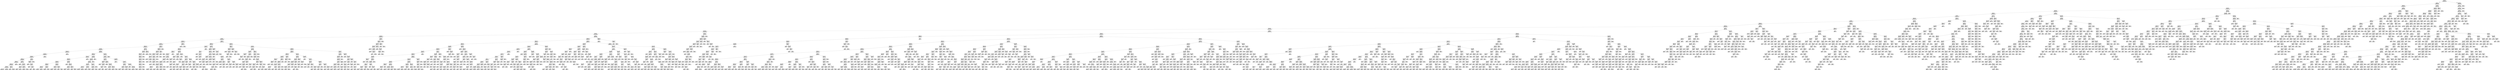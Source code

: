 digraph Tree {
node [shape=box] ;
0 [label="X[1173] <= 0.5\ngini = 0.5\nsamples = 84796\nvalue = [42502, 42294]"] ;
1 [label="X[36] <= 0.5\ngini = 0.485\nsamples = 72295\nvalue = [42364, 29931]"] ;
0 -> 1 [labeldistance=2.5, labelangle=45, headlabel="True"] ;
2 [label="X[1136] <= 0.5\ngini = 0.462\nsamples = 66376\nvalue = [42354, 24022]"] ;
1 -> 2 ;
3 [label="X[20] <= 0.5\ngini = 0.428\nsamples = 61217\nvalue = [42262, 18955]"] ;
2 -> 3 ;
4 [label="X[1130] <= 0.5\ngini = 0.392\nsamples = 57592\nvalue = [42180, 15412]"] ;
3 -> 4 ;
5 [label="X[45] <= 0.5\ngini = 0.355\nsamples = 54162\nvalue = [41682, 12480]"] ;
4 -> 5 ;
6 [label="X[30] <= 0.5\ngini = 0.332\nsamples = 52748\nvalue = [41670, 11078]"] ;
5 -> 6 ;
7 [label="X[221] <= 0.5\ngini = 0.315\nsamples = 51693\nvalue = [41573, 10120]"] ;
6 -> 7 ;
8 [label="X[11] <= 0.5\ngini = 0.305\nsamples = 51121\nvalue = [41505, 9616]"] ;
7 -> 8 ;
9 [label="X[1185] <= 0.5\ngini = 0.296\nsamples = 50499\nvalue = [41397, 9102]"] ;
8 -> 9 ;
10 [label="X[1126] <= 0.5\ngini = 0.287\nsamples = 50003\nvalue = [41321, 8682]"] ;
9 -> 10 ;
11 [label="X[10] <= 0.5\ngini = 0.279\nsamples = 49584\nvalue = [41260, 8324]"] ;
10 -> 11 ;
12 [label="X[1161] <= 0.5\ngini = 0.255\nsamples = 44068\nvalue = [37473, 6595]"] ;
11 -> 12 ;
13 [label="X[9] <= 0.5\ngini = 0.249\nsamples = 43858\nvalue = [37463, 6395]"] ;
12 -> 13 ;
14 [label="X[1167] <= 0.5\ngini = 0.234\nsamples = 42292\nvalue = [36562, 5730]"] ;
13 -> 14 ;
15 [label="X[21] <= 0.5\ngini = 0.229\nsamples = 42114\nvalue = [36556, 5558]"] ;
14 -> 15 ;
16 [label="X[1200] <= 0.5\ngini = 0.219\nsamples = 41349\nvalue = [36179, 5170]"] ;
15 -> 16 ;
17 [label="X[1210] <= 0.5\ngini = 0.214\nsamples = 41204\nvalue = [36178, 5026]"] ;
16 -> 17 ;
18 [label="X[1205] <= 0.5\ngini = 0.209\nsamples = 41042\nvalue = [36168, 4874]"] ;
17 -> 18 ;
19 [label="X[12] <= 0.5\ngini = 0.205\nsamples = 40887\nvalue = [36156, 4731]"] ;
18 -> 19 ;
20 [label="X[1211] <= 0.5\ngini = 0.192\nsamples = 39607\nvalue = [35347, 4260]"] ;
19 -> 20 ;
21 [label="X[1137] <= 0.5\ngini = 0.189\nsamples = 39519\nvalue = [35347, 4172]"] ;
20 -> 21 ;
22 [label="X[1195] <= 0.5\ngini = 0.187\nsamples = 39461\nvalue = [35347, 4114]"] ;
21 -> 22 ;
23 [label="X[1029] <= 0.5\ngini = 0.185\nsamples = 39395\nvalue = [35343, 4052]"] ;
22 -> 23 ;
24 [label="X[1238] <= 0.5\ngini = 0.18\nsamples = 39150\nvalue = [35228, 3922]"] ;
23 -> 24 ;
25 [label="X[1265] <= 0.5\ngini = 0.178\nsamples = 39095\nvalue = [35228, 3867]"] ;
24 -> 25 ;
26 [label="X[33] <= 0.5\ngini = 0.176\nsamples = 39030\nvalue = [35220, 3810]"] ;
25 -> 26 ;
27 [label="gini = 0.172\nsamples = 38822\nvalue = [35121, 3701]"] ;
26 -> 27 ;
28 [label="gini = 0.499\nsamples = 208\nvalue = [99, 109]"] ;
26 -> 28 ;
29 [label="X[16] <= 0.5\ngini = 0.216\nsamples = 65\nvalue = [8, 57]"] ;
25 -> 29 ;
30 [label="gini = 0.0\nsamples = 4\nvalue = [4, 0]"] ;
29 -> 30 ;
31 [label="gini = 0.123\nsamples = 61\nvalue = [4, 57]"] ;
29 -> 31 ;
32 [label="gini = 0.0\nsamples = 55\nvalue = [0, 55]"] ;
24 -> 32 ;
33 [label="X[0] <= 0.27\ngini = 0.498\nsamples = 245\nvalue = [115, 130]"] ;
23 -> 33 ;
34 [label="gini = 0.0\nsamples = 33\nvalue = [0, 33]"] ;
33 -> 34 ;
35 [label="X[0] <= 1.025\ngini = 0.496\nsamples = 212\nvalue = [115, 97]"] ;
33 -> 35 ;
36 [label="X[0] <= 0.37\ngini = 0.149\nsamples = 37\nvalue = [34, 3]"] ;
35 -> 36 ;
37 [label="gini = 0.48\nsamples = 5\nvalue = [2, 3]"] ;
36 -> 37 ;
38 [label="gini = 0.0\nsamples = 32\nvalue = [32, 0]"] ;
36 -> 38 ;
39 [label="X[0] <= 2.565\ngini = 0.497\nsamples = 175\nvalue = [81, 94]"] ;
35 -> 39 ;
40 [label="gini = 0.474\nsamples = 153\nvalue = [59, 94]"] ;
39 -> 40 ;
41 [label="gini = 0.0\nsamples = 22\nvalue = [22, 0]"] ;
39 -> 41 ;
42 [label="X[16] <= 0.5\ngini = 0.114\nsamples = 66\nvalue = [4, 62]"] ;
22 -> 42 ;
43 [label="X[1008] <= 0.5\ngini = 0.031\nsamples = 63\nvalue = [1, 62]"] ;
42 -> 43 ;
44 [label="gini = 0.0\nsamples = 57\nvalue = [0, 57]"] ;
43 -> 44 ;
45 [label="X[0] <= 1.86\ngini = 0.278\nsamples = 6\nvalue = [1, 5]"] ;
43 -> 45 ;
46 [label="gini = 0.0\nsamples = 4\nvalue = [0, 4]"] ;
45 -> 46 ;
47 [label="X[0] <= 2.775\ngini = 0.5\nsamples = 2\nvalue = [1, 1]"] ;
45 -> 47 ;
48 [label="gini = 0.0\nsamples = 1\nvalue = [1, 0]"] ;
47 -> 48 ;
49 [label="gini = 0.0\nsamples = 1\nvalue = [0, 1]"] ;
47 -> 49 ;
50 [label="gini = 0.0\nsamples = 3\nvalue = [3, 0]"] ;
42 -> 50 ;
51 [label="gini = 0.0\nsamples = 58\nvalue = [0, 58]"] ;
21 -> 51 ;
52 [label="gini = 0.0\nsamples = 88\nvalue = [0, 88]"] ;
20 -> 52 ;
53 [label="X[1003] <= 0.5\ngini = 0.465\nsamples = 1280\nvalue = [809, 471]"] ;
19 -> 53 ;
54 [label="X[1009] <= 0.5\ngini = 0.439\nsamples = 948\nvalue = [640, 308]"] ;
53 -> 54 ;
55 [label="X[1211] <= 0.5\ngini = 0.379\nsamples = 582\nvalue = [434, 148]"] ;
54 -> 55 ;
56 [label="X[1007] <= 0.5\ngini = 0.363\nsamples = 570\nvalue = [434, 136]"] ;
55 -> 56 ;
57 [label="X[1012] <= 0.5\ngini = 0.338\nsamples = 502\nvalue = [394, 108]"] ;
56 -> 57 ;
58 [label="X[1008] <= 0.5\ngini = 0.302\nsamples = 437\nvalue = [356, 81]"] ;
57 -> 58 ;
59 [label="X[0] <= 2.705\ngini = 0.278\nsamples = 384\nvalue = [320, 64]"] ;
58 -> 59 ;
60 [label="gini = 0.3\nsamples = 327\nvalue = [267, 60]"] ;
59 -> 60 ;
61 [label="gini = 0.131\nsamples = 57\nvalue = [53, 4]"] ;
59 -> 61 ;
62 [label="X[1279] <= 0.5\ngini = 0.436\nsamples = 53\nvalue = [36, 17]"] ;
58 -> 62 ;
63 [label="gini = 0.466\nsamples = 46\nvalue = [29, 17]"] ;
62 -> 63 ;
64 [label="gini = 0.0\nsamples = 7\nvalue = [7, 0]"] ;
62 -> 64 ;
65 [label="X[1270] <= 0.5\ngini = 0.486\nsamples = 65\nvalue = [38, 27]"] ;
57 -> 65 ;
66 [label="X[1207] <= 0.5\ngini = 0.473\nsamples = 60\nvalue = [37, 23]"] ;
65 -> 66 ;
67 [label="gini = 0.456\nsamples = 54\nvalue = [35, 19]"] ;
66 -> 67 ;
68 [label="gini = 0.444\nsamples = 6\nvalue = [2, 4]"] ;
66 -> 68 ;
69 [label="X[0] <= 2.745\ngini = 0.32\nsamples = 5\nvalue = [1, 4]"] ;
65 -> 69 ;
70 [label="gini = 0.0\nsamples = 4\nvalue = [0, 4]"] ;
69 -> 70 ;
71 [label="gini = 0.0\nsamples = 1\nvalue = [1, 0]"] ;
69 -> 71 ;
72 [label="X[0] <= 0.325\ngini = 0.484\nsamples = 68\nvalue = [40, 28]"] ;
56 -> 72 ;
73 [label="gini = 0.0\nsamples = 5\nvalue = [0, 5]"] ;
72 -> 73 ;
74 [label="X[1207] <= 0.5\ngini = 0.464\nsamples = 63\nvalue = [40, 23]"] ;
72 -> 74 ;
75 [label="X[0] <= 0.71\ngini = 0.488\nsamples = 52\nvalue = [30, 22]"] ;
74 -> 75 ;
76 [label="gini = 0.469\nsamples = 8\nvalue = [3, 5]"] ;
75 -> 76 ;
77 [label="gini = 0.474\nsamples = 44\nvalue = [27, 17]"] ;
75 -> 77 ;
78 [label="X[0] <= 2.425\ngini = 0.165\nsamples = 11\nvalue = [10, 1]"] ;
74 -> 78 ;
79 [label="gini = 0.0\nsamples = 8\nvalue = [8, 0]"] ;
78 -> 79 ;
80 [label="gini = 0.444\nsamples = 3\nvalue = [2, 1]"] ;
78 -> 80 ;
81 [label="gini = 0.0\nsamples = 12\nvalue = [0, 12]"] ;
55 -> 81 ;
82 [label="X[0] <= 2.945\ngini = 0.492\nsamples = 366\nvalue = [206, 160]"] ;
54 -> 82 ;
83 [label="X[0] <= 2.925\ngini = 0.494\nsamples = 359\nvalue = [199, 160]"] ;
82 -> 83 ;
84 [label="X[0] <= 2.67\ngini = 0.493\nsamples = 356\nvalue = [199, 157]"] ;
83 -> 84 ;
85 [label="X[0] <= 2.435\ngini = 0.497\nsamples = 314\nvalue = [170, 144]"] ;
84 -> 85 ;
86 [label="X[0] <= 1.645\ngini = 0.49\nsamples = 268\nvalue = [153, 115]"] ;
85 -> 86 ;
87 [label="gini = 0.498\nsamples = 182\nvalue = [97, 85]"] ;
86 -> 87 ;
88 [label="gini = 0.454\nsamples = 86\nvalue = [56, 30]"] ;
86 -> 88 ;
89 [label="X[1275] <= 0.5\ngini = 0.466\nsamples = 46\nvalue = [17, 29]"] ;
85 -> 89 ;
90 [label="gini = 0.444\nsamples = 42\nvalue = [14, 28]"] ;
89 -> 90 ;
91 [label="gini = 0.375\nsamples = 4\nvalue = [3, 1]"] ;
89 -> 91 ;
92 [label="X[0] <= 2.875\ngini = 0.427\nsamples = 42\nvalue = [29, 13]"] ;
84 -> 92 ;
93 [label="X[0] <= 2.865\ngini = 0.45\nsamples = 38\nvalue = [25, 13]"] ;
92 -> 93 ;
94 [label="gini = 0.438\nsamples = 37\nvalue = [25, 12]"] ;
93 -> 94 ;
95 [label="gini = 0.0\nsamples = 1\nvalue = [0, 1]"] ;
93 -> 95 ;
96 [label="gini = 0.0\nsamples = 4\nvalue = [4, 0]"] ;
92 -> 96 ;
97 [label="gini = 0.0\nsamples = 3\nvalue = [0, 3]"] ;
83 -> 97 ;
98 [label="gini = 0.0\nsamples = 7\nvalue = [7, 0]"] ;
82 -> 98 ;
99 [label="X[0] <= 2.945\ngini = 0.5\nsamples = 332\nvalue = [169, 163]"] ;
53 -> 99 ;
100 [label="X[0] <= 0.825\ngini = 0.5\nsamples = 326\nvalue = [163, 163]"] ;
99 -> 100 ;
101 [label="X[0] <= 0.305\ngini = 0.478\nsamples = 76\nvalue = [30, 46]"] ;
100 -> 101 ;
102 [label="X[0] <= 0.055\ngini = 0.463\nsamples = 11\nvalue = [7, 4]"] ;
101 -> 102 ;
103 [label="gini = 0.0\nsamples = 2\nvalue = [0, 2]"] ;
102 -> 103 ;
104 [label="X[1143] <= 0.5\ngini = 0.346\nsamples = 9\nvalue = [7, 2]"] ;
102 -> 104 ;
105 [label="X[1207] <= 0.5\ngini = 0.219\nsamples = 8\nvalue = [7, 1]"] ;
104 -> 105 ;
106 [label="gini = 0.0\nsamples = 6\nvalue = [6, 0]"] ;
105 -> 106 ;
107 [label="gini = 0.5\nsamples = 2\nvalue = [1, 1]"] ;
105 -> 107 ;
108 [label="gini = 0.0\nsamples = 1\nvalue = [0, 1]"] ;
104 -> 108 ;
109 [label="X[0] <= 0.355\ngini = 0.457\nsamples = 65\nvalue = [23, 42]"] ;
101 -> 109 ;
110 [label="gini = 0.0\nsamples = 5\nvalue = [0, 5]"] ;
109 -> 110 ;
111 [label="X[0] <= 0.595\ngini = 0.473\nsamples = 60\nvalue = [23, 37]"] ;
109 -> 111 ;
112 [label="X[0] <= 0.475\ngini = 0.498\nsamples = 36\nvalue = [17, 19]"] ;
111 -> 112 ;
113 [label="gini = 0.43\nsamples = 16\nvalue = [5, 11]"] ;
112 -> 113 ;
114 [label="gini = 0.48\nsamples = 20\nvalue = [12, 8]"] ;
112 -> 114 ;
115 [label="X[1270] <= 0.5\ngini = 0.375\nsamples = 24\nvalue = [6, 18]"] ;
111 -> 115 ;
116 [label="gini = 0.34\nsamples = 23\nvalue = [5, 18]"] ;
115 -> 116 ;
117 [label="gini = 0.0\nsamples = 1\nvalue = [1, 0]"] ;
115 -> 117 ;
118 [label="X[0] <= 0.975\ngini = 0.498\nsamples = 250\nvalue = [133, 117]"] ;
100 -> 118 ;
119 [label="gini = 0.0\nsamples = 14\nvalue = [14, 0]"] ;
118 -> 119 ;
120 [label="X[0] <= 1.425\ngini = 0.5\nsamples = 236\nvalue = [119, 117]"] ;
118 -> 120 ;
121 [label="X[1204] <= 0.5\ngini = 0.42\nsamples = 30\nvalue = [9, 21]"] ;
120 -> 121 ;
122 [label="X[0] <= 1.03\ngini = 0.266\nsamples = 19\nvalue = [3, 16]"] ;
121 -> 122 ;
123 [label="gini = 0.444\nsamples = 3\nvalue = [2, 1]"] ;
122 -> 123 ;
124 [label="gini = 0.117\nsamples = 16\nvalue = [1, 15]"] ;
122 -> 124 ;
125 [label="X[0] <= 1.385\ngini = 0.496\nsamples = 11\nvalue = [6, 5]"] ;
121 -> 125 ;
126 [label="gini = 0.494\nsamples = 9\nvalue = [4, 5]"] ;
125 -> 126 ;
127 [label="gini = 0.0\nsamples = 2\nvalue = [2, 0]"] ;
125 -> 127 ;
128 [label="X[0] <= 1.475\ngini = 0.498\nsamples = 206\nvalue = [110, 96]"] ;
120 -> 128 ;
129 [label="gini = 0.0\nsamples = 7\nvalue = [7, 0]"] ;
128 -> 129 ;
130 [label="X[1175] <= 0.5\ngini = 0.499\nsamples = 199\nvalue = [103, 96]"] ;
128 -> 130 ;
131 [label="gini = 0.5\nsamples = 182\nvalue = [90, 92]"] ;
130 -> 131 ;
132 [label="gini = 0.36\nsamples = 17\nvalue = [13, 4]"] ;
130 -> 132 ;
133 [label="gini = 0.0\nsamples = 6\nvalue = [6, 0]"] ;
99 -> 133 ;
134 [label="X[120] <= 0.5\ngini = 0.143\nsamples = 155\nvalue = [12, 143]"] ;
18 -> 134 ;
135 [label="X[948] <= 0.5\ngini = 0.296\nsamples = 61\nvalue = [11, 50]"] ;
134 -> 135 ;
136 [label="X[254] <= 0.5\ngini = 0.278\nsamples = 60\nvalue = [10, 50]"] ;
135 -> 136 ;
137 [label="X[884] <= 0.5\ngini = 0.259\nsamples = 59\nvalue = [9, 50]"] ;
136 -> 137 ;
138 [label="X[311] <= 0.5\ngini = 0.238\nsamples = 58\nvalue = [8, 50]"] ;
137 -> 138 ;
139 [label="X[305] <= 0.5\ngini = 0.215\nsamples = 57\nvalue = [7, 50]"] ;
138 -> 139 ;
140 [label="X[226] <= 0.5\ngini = 0.191\nsamples = 56\nvalue = [6, 50]"] ;
139 -> 140 ;
141 [label="X[423] <= 0.5\ngini = 0.165\nsamples = 55\nvalue = [5, 50]"] ;
140 -> 141 ;
142 [label="gini = 0.137\nsamples = 54\nvalue = [4, 50]"] ;
141 -> 142 ;
143 [label="gini = 0.0\nsamples = 1\nvalue = [1, 0]"] ;
141 -> 143 ;
144 [label="gini = 0.0\nsamples = 1\nvalue = [1, 0]"] ;
140 -> 144 ;
145 [label="gini = 0.0\nsamples = 1\nvalue = [1, 0]"] ;
139 -> 145 ;
146 [label="gini = 0.0\nsamples = 1\nvalue = [1, 0]"] ;
138 -> 146 ;
147 [label="gini = 0.0\nsamples = 1\nvalue = [1, 0]"] ;
137 -> 147 ;
148 [label="gini = 0.0\nsamples = 1\nvalue = [1, 0]"] ;
136 -> 148 ;
149 [label="gini = 0.0\nsamples = 1\nvalue = [1, 0]"] ;
135 -> 149 ;
150 [label="X[793] <= 0.5\ngini = 0.021\nsamples = 94\nvalue = [1, 93]"] ;
134 -> 150 ;
151 [label="gini = 0.0\nsamples = 93\nvalue = [0, 93]"] ;
150 -> 151 ;
152 [label="gini = 0.0\nsamples = 1\nvalue = [1, 0]"] ;
150 -> 152 ;
153 [label="X[158] <= 0.5\ngini = 0.116\nsamples = 162\nvalue = [10, 152]"] ;
17 -> 153 ;
154 [label="X[1005] <= 0.5\ngini = 0.073\nsamples = 158\nvalue = [6, 152]"] ;
153 -> 154 ;
155 [label="X[1015] <= 0.5\ngini = 0.062\nsamples = 156\nvalue = [5, 151]"] ;
154 -> 155 ;
156 [label="X[1003] <= 0.5\ngini = 0.051\nsamples = 154\nvalue = [4, 150]"] ;
155 -> 156 ;
157 [label="X[1029] <= 0.5\ngini = 0.017\nsamples = 119\nvalue = [1, 118]"] ;
156 -> 157 ;
158 [label="gini = 0.0\nsamples = 113\nvalue = [0, 113]"] ;
157 -> 158 ;
159 [label="X[0] <= 2.12\ngini = 0.278\nsamples = 6\nvalue = [1, 5]"] ;
157 -> 159 ;
160 [label="gini = 0.0\nsamples = 5\nvalue = [0, 5]"] ;
159 -> 160 ;
161 [label="gini = 0.0\nsamples = 1\nvalue = [1, 0]"] ;
159 -> 161 ;
162 [label="X[12] <= 0.5\ngini = 0.157\nsamples = 35\nvalue = [3, 32]"] ;
156 -> 162 ;
163 [label="X[0] <= 1.13\ngini = 0.111\nsamples = 34\nvalue = [2, 32]"] ;
162 -> 163 ;
164 [label="X[0] <= 0.835\ngini = 0.219\nsamples = 16\nvalue = [2, 14]"] ;
163 -> 164 ;
165 [label="gini = 0.0\nsamples = 14\nvalue = [0, 14]"] ;
164 -> 165 ;
166 [label="gini = 0.0\nsamples = 2\nvalue = [2, 0]"] ;
164 -> 166 ;
167 [label="gini = 0.0\nsamples = 18\nvalue = [0, 18]"] ;
163 -> 167 ;
168 [label="gini = 0.0\nsamples = 1\nvalue = [1, 0]"] ;
162 -> 168 ;
169 [label="X[0] <= 0.695\ngini = 0.5\nsamples = 2\nvalue = [1, 1]"] ;
155 -> 169 ;
170 [label="gini = 0.0\nsamples = 1\nvalue = [0, 1]"] ;
169 -> 170 ;
171 [label="gini = 0.0\nsamples = 1\nvalue = [1, 0]"] ;
169 -> 171 ;
172 [label="X[0] <= 1.09\ngini = 0.5\nsamples = 2\nvalue = [1, 1]"] ;
154 -> 172 ;
173 [label="gini = 0.0\nsamples = 1\nvalue = [0, 1]"] ;
172 -> 173 ;
174 [label="gini = 0.0\nsamples = 1\nvalue = [1, 0]"] ;
172 -> 174 ;
175 [label="gini = 0.0\nsamples = 4\nvalue = [4, 0]"] ;
153 -> 175 ;
176 [label="X[600] <= 0.5\ngini = 0.014\nsamples = 145\nvalue = [1, 144]"] ;
16 -> 176 ;
177 [label="gini = 0.0\nsamples = 144\nvalue = [0, 144]"] ;
176 -> 177 ;
178 [label="gini = 0.0\nsamples = 1\nvalue = [1, 0]"] ;
176 -> 178 ;
179 [label="X[1190] <= 0.5\ngini = 0.5\nsamples = 765\nvalue = [377, 388]"] ;
15 -> 179 ;
180 [label="X[1009] <= 0.5\ngini = 0.434\nsamples = 346\nvalue = [110, 236]"] ;
179 -> 180 ;
181 [label="X[0] <= 2.98\ngini = 0.471\nsamples = 226\nvalue = [86, 140]"] ;
180 -> 181 ;
182 [label="X[1003] <= 0.5\ngini = 0.467\nsamples = 223\nvalue = [83, 140]"] ;
181 -> 182 ;
183 [label="X[992] <= 0.5\ngini = 0.49\nsamples = 119\nvalue = [51, 68]"] ;
182 -> 183 ;
184 [label="X[1272] <= 0.5\ngini = 0.487\nsamples = 117\nvalue = [49, 68]"] ;
183 -> 184 ;
185 [label="gini = 0.0\nsamples = 3\nvalue = [0, 3]"] ;
184 -> 185 ;
186 [label="X[0] <= 2.89\ngini = 0.49\nsamples = 114\nvalue = [49, 65]"] ;
184 -> 186 ;
187 [label="X[0] <= 2.855\ngini = 0.493\nsamples = 111\nvalue = [49, 62]"] ;
186 -> 187 ;
188 [label="X[0] <= 2.095\ngini = 0.487\nsamples = 107\nvalue = [45, 62]"] ;
187 -> 188 ;
189 [label="X[1007] <= 0.5\ngini = 0.499\nsamples = 69\nvalue = [33, 36]"] ;
188 -> 189 ;
190 [label="X[1000] <= 0.5\ngini = 0.499\nsamples = 59\nvalue = [31, 28]"] ;
189 -> 190 ;
191 [label="gini = 0.494\nsamples = 56\nvalue = [31, 25]"] ;
190 -> 191 ;
192 [label="gini = 0.0\nsamples = 3\nvalue = [0, 3]"] ;
190 -> 192 ;
193 [label="X[0] <= 0.77\ngini = 0.32\nsamples = 10\nvalue = [2, 8]"] ;
189 -> 193 ;
194 [label="gini = 0.5\nsamples = 4\nvalue = [2, 2]"] ;
193 -> 194 ;
195 [label="gini = 0.0\nsamples = 6\nvalue = [0, 6]"] ;
193 -> 195 ;
196 [label="X[1007] <= 0.5\ngini = 0.432\nsamples = 38\nvalue = [12, 26]"] ;
188 -> 196 ;
197 [label="X[1008] <= 0.5\ngini = 0.382\nsamples = 35\nvalue = [9, 26]"] ;
196 -> 197 ;
198 [label="gini = 0.328\nsamples = 29\nvalue = [6, 23]"] ;
197 -> 198 ;
199 [label="gini = 0.5\nsamples = 6\nvalue = [3, 3]"] ;
197 -> 199 ;
200 [label="gini = 0.0\nsamples = 3\nvalue = [3, 0]"] ;
196 -> 200 ;
201 [label="gini = 0.0\nsamples = 4\nvalue = [4, 0]"] ;
187 -> 201 ;
202 [label="gini = 0.0\nsamples = 3\nvalue = [0, 3]"] ;
186 -> 202 ;
203 [label="gini = 0.0\nsamples = 2\nvalue = [2, 0]"] ;
183 -> 203 ;
204 [label="X[0] <= 0.935\ngini = 0.426\nsamples = 104\nvalue = [32, 72]"] ;
182 -> 204 ;
205 [label="X[0] <= 0.36\ngini = 0.302\nsamples = 27\nvalue = [5, 22]"] ;
204 -> 205 ;
206 [label="X[0] <= 0.325\ngini = 0.48\nsamples = 5\nvalue = [3, 2]"] ;
205 -> 206 ;
207 [label="X[0] <= 0.205\ngini = 0.444\nsamples = 3\nvalue = [1, 2]"] ;
206 -> 207 ;
208 [label="gini = 0.0\nsamples = 1\nvalue = [1, 0]"] ;
207 -> 208 ;
209 [label="gini = 0.0\nsamples = 2\nvalue = [0, 2]"] ;
207 -> 209 ;
210 [label="gini = 0.0\nsamples = 2\nvalue = [2, 0]"] ;
206 -> 210 ;
211 [label="X[0] <= 0.48\ngini = 0.165\nsamples = 22\nvalue = [2, 20]"] ;
205 -> 211 ;
212 [label="gini = 0.0\nsamples = 9\nvalue = [0, 9]"] ;
211 -> 212 ;
213 [label="X[0] <= 0.55\ngini = 0.26\nsamples = 13\nvalue = [2, 11]"] ;
211 -> 213 ;
214 [label="X[0] <= 0.52\ngini = 0.5\nsamples = 4\nvalue = [2, 2]"] ;
213 -> 214 ;
215 [label="X[0] <= 0.495\ngini = 0.444\nsamples = 3\nvalue = [1, 2]"] ;
214 -> 215 ;
216 [label="gini = 0.5\nsamples = 2\nvalue = [1, 1]"] ;
215 -> 216 ;
217 [label="gini = 0.0\nsamples = 1\nvalue = [0, 1]"] ;
215 -> 217 ;
218 [label="gini = 0.0\nsamples = 1\nvalue = [1, 0]"] ;
214 -> 218 ;
219 [label="gini = 0.0\nsamples = 9\nvalue = [0, 9]"] ;
213 -> 219 ;
220 [label="X[0] <= 1.21\ngini = 0.455\nsamples = 77\nvalue = [27, 50]"] ;
204 -> 220 ;
221 [label="gini = 0.0\nsamples = 5\nvalue = [5, 0]"] ;
220 -> 221 ;
222 [label="X[0] <= 2.015\ngini = 0.424\nsamples = 72\nvalue = [22, 50]"] ;
220 -> 222 ;
223 [label="X[0] <= 1.845\ngini = 0.472\nsamples = 34\nvalue = [13, 21]"] ;
222 -> 223 ;
224 [label="X[0] <= 1.49\ngini = 0.428\nsamples = 29\nvalue = [9, 20]"] ;
223 -> 224 ;
225 [label="X[0] <= 1.415\ngini = 0.219\nsamples = 8\nvalue = [1, 7]"] ;
224 -> 225 ;
226 [label="X[0] <= 1.39\ngini = 0.375\nsamples = 4\nvalue = [1, 3]"] ;
225 -> 226 ;
227 [label="gini = 0.0\nsamples = 3\nvalue = [0, 3]"] ;
226 -> 227 ;
228 [label="gini = 0.0\nsamples = 1\nvalue = [1, 0]"] ;
226 -> 228 ;
229 [label="gini = 0.0\nsamples = 4\nvalue = [0, 4]"] ;
225 -> 229 ;
230 [label="X[0] <= 1.595\ngini = 0.472\nsamples = 21\nvalue = [8, 13]"] ;
224 -> 230 ;
231 [label="X[0] <= 1.575\ngini = 0.444\nsamples = 6\nvalue = [4, 2]"] ;
230 -> 231 ;
232 [label="gini = 0.48\nsamples = 5\nvalue = [3, 2]"] ;
231 -> 232 ;
233 [label="gini = 0.0\nsamples = 1\nvalue = [1, 0]"] ;
231 -> 233 ;
234 [label="X[0] <= 1.645\ngini = 0.391\nsamples = 15\nvalue = [4, 11]"] ;
230 -> 234 ;
235 [label="gini = 0.0\nsamples = 2\nvalue = [0, 2]"] ;
234 -> 235 ;
236 [label="gini = 0.426\nsamples = 13\nvalue = [4, 9]"] ;
234 -> 236 ;
237 [label="X[0] <= 1.915\ngini = 0.32\nsamples = 5\nvalue = [4, 1]"] ;
223 -> 237 ;
238 [label="gini = 0.0\nsamples = 2\nvalue = [2, 0]"] ;
237 -> 238 ;
239 [label="X[0] <= 1.96\ngini = 0.444\nsamples = 3\nvalue = [2, 1]"] ;
237 -> 239 ;
240 [label="gini = 0.5\nsamples = 2\nvalue = [1, 1]"] ;
239 -> 240 ;
241 [label="gini = 0.0\nsamples = 1\nvalue = [1, 0]"] ;
239 -> 241 ;
242 [label="X[0] <= 2.31\ngini = 0.361\nsamples = 38\nvalue = [9, 29]"] ;
222 -> 242 ;
243 [label="gini = 0.0\nsamples = 7\nvalue = [0, 7]"] ;
242 -> 243 ;
244 [label="X[0] <= 2.355\ngini = 0.412\nsamples = 31\nvalue = [9, 22]"] ;
242 -> 244 ;
245 [label="X[0] <= 2.345\ngini = 0.5\nsamples = 4\nvalue = [2, 2]"] ;
244 -> 245 ;
246 [label="X[0] <= 2.335\ngini = 0.444\nsamples = 3\nvalue = [1, 2]"] ;
245 -> 246 ;
247 [label="gini = 0.5\nsamples = 2\nvalue = [1, 1]"] ;
246 -> 247 ;
248 [label="gini = 0.0\nsamples = 1\nvalue = [0, 1]"] ;
246 -> 248 ;
249 [label="gini = 0.0\nsamples = 1\nvalue = [1, 0]"] ;
245 -> 249 ;
250 [label="X[0] <= 2.395\ngini = 0.384\nsamples = 27\nvalue = [7, 20]"] ;
244 -> 250 ;
251 [label="gini = 0.0\nsamples = 4\nvalue = [0, 4]"] ;
250 -> 251 ;
252 [label="X[0] <= 2.405\ngini = 0.423\nsamples = 23\nvalue = [7, 16]"] ;
250 -> 252 ;
253 [label="gini = 0.0\nsamples = 1\nvalue = [1, 0]"] ;
252 -> 253 ;
254 [label="gini = 0.397\nsamples = 22\nvalue = [6, 16]"] ;
252 -> 254 ;
255 [label="gini = 0.0\nsamples = 3\nvalue = [3, 0]"] ;
181 -> 255 ;
256 [label="X[0] <= 2.935\ngini = 0.32\nsamples = 120\nvalue = [24, 96]"] ;
180 -> 256 ;
257 [label="X[0] <= 0.325\ngini = 0.305\nsamples = 117\nvalue = [22, 95]"] ;
256 -> 257 ;
258 [label="X[0] <= 0.2\ngini = 0.5\nsamples = 4\nvalue = [2, 2]"] ;
257 -> 258 ;
259 [label="gini = 0.0\nsamples = 1\nvalue = [0, 1]"] ;
258 -> 259 ;
260 [label="X[0] <= 0.29\ngini = 0.444\nsamples = 3\nvalue = [2, 1]"] ;
258 -> 260 ;
261 [label="gini = 0.0\nsamples = 1\nvalue = [1, 0]"] ;
260 -> 261 ;
262 [label="X[0] <= 0.305\ngini = 0.5\nsamples = 2\nvalue = [1, 1]"] ;
260 -> 262 ;
263 [label="gini = 0.0\nsamples = 1\nvalue = [0, 1]"] ;
262 -> 263 ;
264 [label="gini = 0.0\nsamples = 1\nvalue = [1, 0]"] ;
262 -> 264 ;
265 [label="X[0] <= 1.415\ngini = 0.291\nsamples = 113\nvalue = [20, 93]"] ;
257 -> 265 ;
266 [label="X[0] <= 0.5\ngini = 0.198\nsamples = 45\nvalue = [5, 40]"] ;
265 -> 266 ;
267 [label="X[0] <= 0.46\ngini = 0.32\nsamples = 15\nvalue = [3, 12]"] ;
266 -> 267 ;
268 [label="X[0] <= 0.39\ngini = 0.142\nsamples = 13\nvalue = [1, 12]"] ;
267 -> 268 ;
269 [label="gini = 0.0\nsamples = 8\nvalue = [0, 8]"] ;
268 -> 269 ;
270 [label="X[0] <= 0.405\ngini = 0.32\nsamples = 5\nvalue = [1, 4]"] ;
268 -> 270 ;
271 [label="gini = 0.5\nsamples = 2\nvalue = [1, 1]"] ;
270 -> 271 ;
272 [label="gini = 0.0\nsamples = 3\nvalue = [0, 3]"] ;
270 -> 272 ;
273 [label="gini = 0.0\nsamples = 2\nvalue = [2, 0]"] ;
267 -> 273 ;
274 [label="X[0] <= 1.31\ngini = 0.124\nsamples = 30\nvalue = [2, 28]"] ;
266 -> 274 ;
275 [label="X[0] <= 0.825\ngini = 0.083\nsamples = 23\nvalue = [1, 22]"] ;
274 -> 275 ;
276 [label="X[0] <= 0.815\ngini = 0.165\nsamples = 11\nvalue = [1, 10]"] ;
275 -> 276 ;
277 [label="gini = 0.0\nsamples = 8\nvalue = [0, 8]"] ;
276 -> 277 ;
278 [label="gini = 0.444\nsamples = 3\nvalue = [1, 2]"] ;
276 -> 278 ;
279 [label="gini = 0.0\nsamples = 12\nvalue = [0, 12]"] ;
275 -> 279 ;
280 [label="X[0] <= 1.335\ngini = 0.245\nsamples = 7\nvalue = [1, 6]"] ;
274 -> 280 ;
281 [label="gini = 0.0\nsamples = 1\nvalue = [1, 0]"] ;
280 -> 281 ;
282 [label="gini = 0.0\nsamples = 6\nvalue = [0, 6]"] ;
280 -> 282 ;
283 [label="X[0] <= 1.425\ngini = 0.344\nsamples = 68\nvalue = [15, 53]"] ;
265 -> 283 ;
284 [label="gini = 0.0\nsamples = 2\nvalue = [2, 0]"] ;
283 -> 284 ;
285 [label="X[0] <= 2.565\ngini = 0.316\nsamples = 66\nvalue = [13, 53]"] ;
283 -> 285 ;
286 [label="X[0] <= 2.335\ngini = 0.282\nsamples = 53\nvalue = [9, 44]"] ;
285 -> 286 ;
287 [label="X[0] <= 2.32\ngini = 0.346\nsamples = 36\nvalue = [8, 28]"] ;
286 -> 287 ;
288 [label="X[0] <= 1.995\ngini = 0.327\nsamples = 34\nvalue = [7, 27]"] ;
287 -> 288 ;
289 [label="X[0] <= 1.95\ngini = 0.358\nsamples = 30\nvalue = [7, 23]"] ;
288 -> 289 ;
290 [label="gini = 0.328\nsamples = 29\nvalue = [6, 23]"] ;
289 -> 290 ;
291 [label="gini = 0.0\nsamples = 1\nvalue = [1, 0]"] ;
289 -> 291 ;
292 [label="gini = 0.0\nsamples = 4\nvalue = [0, 4]"] ;
288 -> 292 ;
293 [label="gini = 0.5\nsamples = 2\nvalue = [1, 1]"] ;
287 -> 293 ;
294 [label="X[0] <= 2.46\ngini = 0.111\nsamples = 17\nvalue = [1, 16]"] ;
286 -> 294 ;
295 [label="gini = 0.0\nsamples = 9\nvalue = [0, 9]"] ;
294 -> 295 ;
296 [label="X[0] <= 2.48\ngini = 0.219\nsamples = 8\nvalue = [1, 7]"] ;
294 -> 296 ;
297 [label="gini = 0.5\nsamples = 2\nvalue = [1, 1]"] ;
296 -> 297 ;
298 [label="gini = 0.0\nsamples = 6\nvalue = [0, 6]"] ;
296 -> 298 ;
299 [label="X[0] <= 2.655\ngini = 0.426\nsamples = 13\nvalue = [4, 9]"] ;
285 -> 299 ;
300 [label="X[0] <= 2.59\ngini = 0.375\nsamples = 4\nvalue = [3, 1]"] ;
299 -> 300 ;
301 [label="gini = 0.0\nsamples = 1\nvalue = [1, 0]"] ;
300 -> 301 ;
302 [label="X[0] <= 2.625\ngini = 0.444\nsamples = 3\nvalue = [2, 1]"] ;
300 -> 302 ;
303 [label="gini = 0.5\nsamples = 2\nvalue = [1, 1]"] ;
302 -> 303 ;
304 [label="gini = 0.0\nsamples = 1\nvalue = [1, 0]"] ;
302 -> 304 ;
305 [label="X[0] <= 2.82\ngini = 0.198\nsamples = 9\nvalue = [1, 8]"] ;
299 -> 305 ;
306 [label="gini = 0.0\nsamples = 6\nvalue = [0, 6]"] ;
305 -> 306 ;
307 [label="X[0] <= 2.845\ngini = 0.444\nsamples = 3\nvalue = [1, 2]"] ;
305 -> 307 ;
308 [label="gini = 0.0\nsamples = 1\nvalue = [1, 0]"] ;
307 -> 308 ;
309 [label="gini = 0.0\nsamples = 2\nvalue = [0, 2]"] ;
307 -> 309 ;
310 [label="X[0] <= 2.965\ngini = 0.444\nsamples = 3\nvalue = [2, 1]"] ;
256 -> 310 ;
311 [label="gini = 0.0\nsamples = 1\nvalue = [1, 0]"] ;
310 -> 311 ;
312 [label="X[0] <= 2.995\ngini = 0.5\nsamples = 2\nvalue = [1, 1]"] ;
310 -> 312 ;
313 [label="gini = 0.0\nsamples = 1\nvalue = [0, 1]"] ;
312 -> 313 ;
314 [label="gini = 0.0\nsamples = 1\nvalue = [1, 0]"] ;
312 -> 314 ;
315 [label="X[222] <= 0.5\ngini = 0.462\nsamples = 419\nvalue = [267, 152]"] ;
179 -> 315 ;
316 [label="X[1009] <= 0.5\ngini = 0.111\nsamples = 51\nvalue = [48, 3]"] ;
315 -> 316 ;
317 [label="X[1003] <= 0.5\ngini = 0.045\nsamples = 43\nvalue = [42, 1]"] ;
316 -> 317 ;
318 [label="gini = 0.0\nsamples = 32\nvalue = [32, 0]"] ;
317 -> 318 ;
319 [label="X[0] <= 1.19\ngini = 0.165\nsamples = 11\nvalue = [10, 1]"] ;
317 -> 319 ;
320 [label="X[0] <= 0.985\ngini = 0.32\nsamples = 5\nvalue = [4, 1]"] ;
319 -> 320 ;
321 [label="gini = 0.0\nsamples = 4\nvalue = [4, 0]"] ;
320 -> 321 ;
322 [label="gini = 0.0\nsamples = 1\nvalue = [0, 1]"] ;
320 -> 322 ;
323 [label="gini = 0.0\nsamples = 6\nvalue = [6, 0]"] ;
319 -> 323 ;
324 [label="X[0] <= 0.135\ngini = 0.375\nsamples = 8\nvalue = [6, 2]"] ;
316 -> 324 ;
325 [label="gini = 0.0\nsamples = 1\nvalue = [0, 1]"] ;
324 -> 325 ;
326 [label="X[0] <= 2.11\ngini = 0.245\nsamples = 7\nvalue = [6, 1]"] ;
324 -> 326 ;
327 [label="gini = 0.0\nsamples = 6\nvalue = [6, 0]"] ;
326 -> 327 ;
328 [label="gini = 0.0\nsamples = 1\nvalue = [0, 1]"] ;
326 -> 328 ;
329 [label="X[0] <= 0.4\ngini = 0.482\nsamples = 368\nvalue = [219, 149]"] ;
315 -> 329 ;
330 [label="X[0] <= 0.205\ngini = 0.494\nsamples = 63\nvalue = [28, 35]"] ;
329 -> 330 ;
331 [label="X[0] <= 0.035\ngini = 0.487\nsamples = 31\nvalue = [18, 13]"] ;
330 -> 331 ;
332 [label="X[0] <= 0.025\ngini = 0.278\nsamples = 6\nvalue = [1, 5]"] ;
331 -> 332 ;
333 [label="X[1003] <= 0.5\ngini = 0.444\nsamples = 3\nvalue = [1, 2]"] ;
332 -> 333 ;
334 [label="gini = 0.5\nsamples = 2\nvalue = [1, 1]"] ;
333 -> 334 ;
335 [label="gini = 0.0\nsamples = 1\nvalue = [0, 1]"] ;
333 -> 335 ;
336 [label="gini = 0.0\nsamples = 3\nvalue = [0, 3]"] ;
332 -> 336 ;
337 [label="X[0] <= 0.16\ngini = 0.435\nsamples = 25\nvalue = [17, 8]"] ;
331 -> 337 ;
338 [label="X[0] <= 0.145\ngini = 0.48\nsamples = 20\nvalue = [12, 8]"] ;
337 -> 338 ;
339 [label="X[1009] <= 0.5\ngini = 0.465\nsamples = 19\nvalue = [12, 7]"] ;
338 -> 339 ;
340 [label="X[0] <= 0.045\ngini = 0.5\nsamples = 12\nvalue = [6, 6]"] ;
339 -> 340 ;
341 [label="gini = 0.0\nsamples = 1\nvalue = [1, 0]"] ;
340 -> 341 ;
342 [label="X[0] <= 0.055\ngini = 0.496\nsamples = 11\nvalue = [5, 6]"] ;
340 -> 342 ;
343 [label="gini = 0.0\nsamples = 2\nvalue = [0, 2]"] ;
342 -> 343 ;
344 [label="X[1003] <= 0.5\ngini = 0.494\nsamples = 9\nvalue = [5, 4]"] ;
342 -> 344 ;
345 [label="gini = 0.49\nsamples = 7\nvalue = [3, 4]"] ;
344 -> 345 ;
346 [label="gini = 0.0\nsamples = 2\nvalue = [2, 0]"] ;
344 -> 346 ;
347 [label="X[0] <= 0.105\ngini = 0.245\nsamples = 7\nvalue = [6, 1]"] ;
339 -> 347 ;
348 [label="gini = 0.0\nsamples = 5\nvalue = [5, 0]"] ;
347 -> 348 ;
349 [label="X[0] <= 0.125\ngini = 0.5\nsamples = 2\nvalue = [1, 1]"] ;
347 -> 349 ;
350 [label="gini = 0.0\nsamples = 1\nvalue = [0, 1]"] ;
349 -> 350 ;
351 [label="gini = 0.0\nsamples = 1\nvalue = [1, 0]"] ;
349 -> 351 ;
352 [label="gini = 0.0\nsamples = 1\nvalue = [0, 1]"] ;
338 -> 352 ;
353 [label="gini = 0.0\nsamples = 5\nvalue = [5, 0]"] ;
337 -> 353 ;
354 [label="X[999] <= 0.5\ngini = 0.43\nsamples = 32\nvalue = [10, 22]"] ;
330 -> 354 ;
355 [label="X[991] <= 0.5\ngini = 0.412\nsamples = 31\nvalue = [9, 22]"] ;
354 -> 355 ;
356 [label="X[0] <= 0.285\ngini = 0.391\nsamples = 30\nvalue = [8, 22]"] ;
355 -> 356 ;
357 [label="gini = 0.0\nsamples = 4\nvalue = [0, 4]"] ;
356 -> 357 ;
358 [label="X[0] <= 0.355\ngini = 0.426\nsamples = 26\nvalue = [8, 18]"] ;
356 -> 358 ;
359 [label="X[993] <= 0.5\ngini = 0.48\nsamples = 15\nvalue = [6, 9]"] ;
358 -> 359 ;
360 [label="X[1007] <= 0.5\ngini = 0.459\nsamples = 14\nvalue = [5, 9]"] ;
359 -> 360 ;
361 [label="X[0] <= 0.345\ngini = 0.473\nsamples = 13\nvalue = [5, 8]"] ;
360 -> 361 ;
362 [label="gini = 0.42\nsamples = 10\nvalue = [3, 7]"] ;
361 -> 362 ;
363 [label="gini = 0.444\nsamples = 3\nvalue = [2, 1]"] ;
361 -> 363 ;
364 [label="gini = 0.0\nsamples = 1\nvalue = [0, 1]"] ;
360 -> 364 ;
365 [label="gini = 0.0\nsamples = 1\nvalue = [1, 0]"] ;
359 -> 365 ;
366 [label="X[1007] <= 0.5\ngini = 0.298\nsamples = 11\nvalue = [2, 9]"] ;
358 -> 366 ;
367 [label="X[1003] <= 0.5\ngini = 0.198\nsamples = 9\nvalue = [1, 8]"] ;
366 -> 367 ;
368 [label="gini = 0.0\nsamples = 5\nvalue = [0, 5]"] ;
367 -> 368 ;
369 [label="X[0] <= 0.38\ngini = 0.375\nsamples = 4\nvalue = [1, 3]"] ;
367 -> 369 ;
370 [label="gini = 0.5\nsamples = 2\nvalue = [1, 1]"] ;
369 -> 370 ;
371 [label="gini = 0.0\nsamples = 2\nvalue = [0, 2]"] ;
369 -> 371 ;
372 [label="gini = 0.5\nsamples = 2\nvalue = [1, 1]"] ;
366 -> 372 ;
373 [label="gini = 0.0\nsamples = 1\nvalue = [1, 0]"] ;
355 -> 373 ;
374 [label="gini = 0.0\nsamples = 1\nvalue = [1, 0]"] ;
354 -> 374 ;
375 [label="X[1003] <= 0.5\ngini = 0.468\nsamples = 305\nvalue = [191, 114]"] ;
329 -> 375 ;
376 [label="X[1009] <= 0.5\ngini = 0.445\nsamples = 230\nvalue = [153, 77]"] ;
375 -> 376 ;
377 [label="X[996] <= 0.5\ngini = 0.386\nsamples = 149\nvalue = [110, 39]"] ;
376 -> 377 ;
378 [label="X[0] <= 0.655\ngini = 0.364\nsamples = 142\nvalue = [108, 34]"] ;
377 -> 378 ;
379 [label="X[1010] <= 0.5\ngini = 0.121\nsamples = 31\nvalue = [29, 2]"] ;
378 -> 379 ;
380 [label="X[1005] <= 0.5\ngini = 0.064\nsamples = 30\nvalue = [29, 1]"] ;
379 -> 380 ;
381 [label="gini = 0.0\nsamples = 29\nvalue = [29, 0]"] ;
380 -> 381 ;
382 [label="gini = 0.0\nsamples = 1\nvalue = [0, 1]"] ;
380 -> 382 ;
383 [label="gini = 0.0\nsamples = 1\nvalue = [0, 1]"] ;
379 -> 383 ;
384 [label="X[1030] <= 0.5\ngini = 0.41\nsamples = 111\nvalue = [79, 32]"] ;
378 -> 384 ;
385 [label="X[998] <= 0.5\ngini = 0.399\nsamples = 109\nvalue = [79, 30]"] ;
384 -> 385 ;
386 [label="X[1017] <= 0.5\ngini = 0.377\nsamples = 103\nvalue = [77, 26]"] ;
385 -> 386 ;
387 [label="X[0] <= 2.355\ngini = 0.357\nsamples = 99\nvalue = [76, 23]"] ;
386 -> 387 ;
388 [label="gini = 0.412\nsamples = 69\nvalue = [49, 20]"] ;
387 -> 388 ;
389 [label="gini = 0.18\nsamples = 30\nvalue = [27, 3]"] ;
387 -> 389 ;
390 [label="X[0] <= 1.48\ngini = 0.375\nsamples = 4\nvalue = [1, 3]"] ;
386 -> 390 ;
391 [label="gini = 0.5\nsamples = 2\nvalue = [1, 1]"] ;
390 -> 391 ;
392 [label="gini = 0.0\nsamples = 2\nvalue = [0, 2]"] ;
390 -> 392 ;
393 [label="X[0] <= 1.375\ngini = 0.444\nsamples = 6\nvalue = [2, 4]"] ;
385 -> 393 ;
394 [label="X[0] <= 0.9\ngini = 0.444\nsamples = 3\nvalue = [2, 1]"] ;
393 -> 394 ;
395 [label="gini = 0.0\nsamples = 1\nvalue = [1, 0]"] ;
394 -> 395 ;
396 [label="gini = 0.5\nsamples = 2\nvalue = [1, 1]"] ;
394 -> 396 ;
397 [label="gini = 0.0\nsamples = 3\nvalue = [0, 3]"] ;
393 -> 397 ;
398 [label="gini = 0.0\nsamples = 2\nvalue = [0, 2]"] ;
384 -> 398 ;
399 [label="X[0] <= 2.59\ngini = 0.408\nsamples = 7\nvalue = [2, 5]"] ;
377 -> 399 ;
400 [label="X[0] <= 0.665\ngini = 0.278\nsamples = 6\nvalue = [1, 5]"] ;
399 -> 400 ;
401 [label="gini = 0.5\nsamples = 2\nvalue = [1, 1]"] ;
400 -> 401 ;
402 [label="gini = 0.0\nsamples = 4\nvalue = [0, 4]"] ;
400 -> 402 ;
403 [label="gini = 0.0\nsamples = 1\nvalue = [1, 0]"] ;
399 -> 403 ;
404 [label="X[0] <= 1.15\ngini = 0.498\nsamples = 81\nvalue = [43, 38]"] ;
376 -> 404 ;
405 [label="X[0] <= 0.98\ngini = 0.444\nsamples = 39\nvalue = [26, 13]"] ;
404 -> 405 ;
406 [label="X[0] <= 0.92\ngini = 0.469\nsamples = 32\nvalue = [20, 12]"] ;
405 -> 406 ;
407 [label="X[0] <= 0.69\ngini = 0.436\nsamples = 28\nvalue = [19, 9]"] ;
406 -> 407 ;
408 [label="X[0] <= 0.64\ngini = 0.48\nsamples = 20\nvalue = [12, 8]"] ;
407 -> 408 ;
409 [label="X[0] <= 0.575\ngini = 0.444\nsamples = 18\nvalue = [12, 6]"] ;
408 -> 409 ;
410 [label="gini = 0.48\nsamples = 15\nvalue = [9, 6]"] ;
409 -> 410 ;
411 [label="gini = 0.0\nsamples = 3\nvalue = [3, 0]"] ;
409 -> 411 ;
412 [label="gini = 0.0\nsamples = 2\nvalue = [0, 2]"] ;
408 -> 412 ;
413 [label="X[0] <= 0.855\ngini = 0.219\nsamples = 8\nvalue = [7, 1]"] ;
407 -> 413 ;
414 [label="gini = 0.0\nsamples = 5\nvalue = [5, 0]"] ;
413 -> 414 ;
415 [label="X[0] <= 0.9\ngini = 0.444\nsamples = 3\nvalue = [2, 1]"] ;
413 -> 415 ;
416 [label="gini = 0.5\nsamples = 2\nvalue = [1, 1]"] ;
415 -> 416 ;
417 [label="gini = 0.0\nsamples = 1\nvalue = [1, 0]"] ;
415 -> 417 ;
418 [label="X[0] <= 0.94\ngini = 0.375\nsamples = 4\nvalue = [1, 3]"] ;
406 -> 418 ;
419 [label="gini = 0.0\nsamples = 1\nvalue = [0, 1]"] ;
418 -> 419 ;
420 [label="X[0] <= 0.96\ngini = 0.444\nsamples = 3\nvalue = [1, 2]"] ;
418 -> 420 ;
421 [label="gini = 0.5\nsamples = 2\nvalue = [1, 1]"] ;
420 -> 421 ;
422 [label="gini = 0.0\nsamples = 1\nvalue = [0, 1]"] ;
420 -> 422 ;
423 [label="X[0] <= 1.015\ngini = 0.245\nsamples = 7\nvalue = [6, 1]"] ;
405 -> 423 ;
424 [label="gini = 0.0\nsamples = 3\nvalue = [3, 0]"] ;
423 -> 424 ;
425 [label="X[0] <= 1.025\ngini = 0.375\nsamples = 4\nvalue = [3, 1]"] ;
423 -> 425 ;
426 [label="gini = 0.5\nsamples = 2\nvalue = [1, 1]"] ;
425 -> 426 ;
427 [label="gini = 0.0\nsamples = 2\nvalue = [2, 0]"] ;
425 -> 427 ;
428 [label="X[0] <= 1.365\ngini = 0.482\nsamples = 42\nvalue = [17, 25]"] ;
404 -> 428 ;
429 [label="gini = 0.0\nsamples = 7\nvalue = [0, 7]"] ;
428 -> 429 ;
430 [label="X[0] <= 2.02\ngini = 0.5\nsamples = 35\nvalue = [17, 18]"] ;
428 -> 430 ;
431 [label="X[0] <= 1.445\ngini = 0.375\nsamples = 12\nvalue = [9, 3]"] ;
430 -> 431 ;
432 [label="X[0] <= 1.395\ngini = 0.5\nsamples = 2\nvalue = [1, 1]"] ;
431 -> 432 ;
433 [label="gini = 0.0\nsamples = 1\nvalue = [1, 0]"] ;
432 -> 433 ;
434 [label="gini = 0.0\nsamples = 1\nvalue = [0, 1]"] ;
432 -> 434 ;
435 [label="X[0] <= 1.59\ngini = 0.32\nsamples = 10\nvalue = [8, 2]"] ;
431 -> 435 ;
436 [label="gini = 0.0\nsamples = 3\nvalue = [3, 0]"] ;
435 -> 436 ;
437 [label="X[0] <= 1.905\ngini = 0.408\nsamples = 7\nvalue = [5, 2]"] ;
435 -> 437 ;
438 [label="gini = 0.48\nsamples = 5\nvalue = [3, 2]"] ;
437 -> 438 ;
439 [label="gini = 0.0\nsamples = 2\nvalue = [2, 0]"] ;
437 -> 439 ;
440 [label="X[0] <= 2.515\ngini = 0.454\nsamples = 23\nvalue = [8, 15]"] ;
430 -> 440 ;
441 [label="X[0] <= 2.23\ngini = 0.32\nsamples = 10\nvalue = [2, 8]"] ;
440 -> 441 ;
442 [label="X[0] <= 2.095\ngini = 0.5\nsamples = 4\nvalue = [2, 2]"] ;
441 -> 442 ;
443 [label="gini = 0.0\nsamples = 2\nvalue = [0, 2]"] ;
442 -> 443 ;
444 [label="gini = 0.0\nsamples = 2\nvalue = [2, 0]"] ;
442 -> 444 ;
445 [label="gini = 0.0\nsamples = 6\nvalue = [0, 6]"] ;
441 -> 445 ;
446 [label="X[0] <= 2.565\ngini = 0.497\nsamples = 13\nvalue = [6, 7]"] ;
440 -> 446 ;
447 [label="gini = 0.0\nsamples = 2\nvalue = [2, 0]"] ;
446 -> 447 ;
448 [label="X[0] <= 2.67\ngini = 0.463\nsamples = 11\nvalue = [4, 7]"] ;
446 -> 448 ;
449 [label="gini = 0.0\nsamples = 3\nvalue = [0, 3]"] ;
448 -> 449 ;
450 [label="gini = 0.5\nsamples = 8\nvalue = [4, 4]"] ;
448 -> 450 ;
451 [label="X[0] <= 2.075\ngini = 0.5\nsamples = 75\nvalue = [38, 37]"] ;
375 -> 451 ;
452 [label="X[0] <= 2.015\ngini = 0.495\nsamples = 60\nvalue = [27, 33]"] ;
451 -> 452 ;
453 [label="X[0] <= 1.965\ngini = 0.499\nsamples = 57\nvalue = [27, 30]"] ;
452 -> 453 ;
454 [label="X[0] <= 1.835\ngini = 0.494\nsamples = 54\nvalue = [24, 30]"] ;
453 -> 454 ;
455 [label="X[0] <= 1.375\ngini = 0.5\nsamples = 42\nvalue = [21, 21]"] ;
454 -> 455 ;
456 [label="X[0] <= 0.45\ngini = 0.493\nsamples = 34\nvalue = [15, 19]"] ;
455 -> 456 ;
457 [label="gini = 0.0\nsamples = 1\nvalue = [1, 0]"] ;
456 -> 457 ;
458 [label="X[0] <= 0.625\ngini = 0.489\nsamples = 33\nvalue = [14, 19]"] ;
456 -> 458 ;
459 [label="gini = 0.375\nsamples = 8\nvalue = [2, 6]"] ;
458 -> 459 ;
460 [label="gini = 0.499\nsamples = 25\nvalue = [12, 13]"] ;
458 -> 460 ;
461 [label="X[0] <= 1.7\ngini = 0.375\nsamples = 8\nvalue = [6, 2]"] ;
455 -> 461 ;
462 [label="gini = 0.0\nsamples = 3\nvalue = [3, 0]"] ;
461 -> 462 ;
463 [label="X[0] <= 1.805\ngini = 0.48\nsamples = 5\nvalue = [3, 2]"] ;
461 -> 463 ;
464 [label="gini = 0.444\nsamples = 3\nvalue = [1, 2]"] ;
463 -> 464 ;
465 [label="gini = 0.0\nsamples = 2\nvalue = [2, 0]"] ;
463 -> 465 ;
466 [label="X[0] <= 1.9\ngini = 0.375\nsamples = 12\nvalue = [3, 9]"] ;
454 -> 466 ;
467 [label="gini = 0.0\nsamples = 7\nvalue = [0, 7]"] ;
466 -> 467 ;
468 [label="X[0] <= 1.94\ngini = 0.48\nsamples = 5\nvalue = [3, 2]"] ;
466 -> 468 ;
469 [label="X[0] <= 1.915\ngini = 0.375\nsamples = 4\nvalue = [3, 1]"] ;
468 -> 469 ;
470 [label="gini = 0.0\nsamples = 1\nvalue = [1, 0]"] ;
469 -> 470 ;
471 [label="gini = 0.444\nsamples = 3\nvalue = [2, 1]"] ;
469 -> 471 ;
472 [label="gini = 0.0\nsamples = 1\nvalue = [0, 1]"] ;
468 -> 472 ;
473 [label="gini = 0.0\nsamples = 3\nvalue = [3, 0]"] ;
453 -> 473 ;
474 [label="gini = 0.0\nsamples = 3\nvalue = [0, 3]"] ;
452 -> 474 ;
475 [label="X[0] <= 2.335\ngini = 0.391\nsamples = 15\nvalue = [11, 4]"] ;
451 -> 475 ;
476 [label="gini = 0.0\nsamples = 4\nvalue = [4, 0]"] ;
475 -> 476 ;
477 [label="X[0] <= 2.635\ngini = 0.463\nsamples = 11\nvalue = [7, 4]"] ;
475 -> 477 ;
478 [label="X[0] <= 2.43\ngini = 0.48\nsamples = 5\nvalue = [2, 3]"] ;
477 -> 478 ;
479 [label="gini = 0.0\nsamples = 1\nvalue = [0, 1]"] ;
478 -> 479 ;
480 [label="X[0] <= 2.515\ngini = 0.5\nsamples = 4\nvalue = [2, 2]"] ;
478 -> 480 ;
481 [label="gini = 0.0\nsamples = 1\nvalue = [1, 0]"] ;
480 -> 481 ;
482 [label="X[0] <= 2.53\ngini = 0.444\nsamples = 3\nvalue = [1, 2]"] ;
480 -> 482 ;
483 [label="gini = 0.0\nsamples = 1\nvalue = [0, 1]"] ;
482 -> 483 ;
484 [label="X[0] <= 2.555\ngini = 0.5\nsamples = 2\nvalue = [1, 1]"] ;
482 -> 484 ;
485 [label="gini = 0.0\nsamples = 1\nvalue = [1, 0]"] ;
484 -> 485 ;
486 [label="gini = 0.0\nsamples = 1\nvalue = [0, 1]"] ;
484 -> 486 ;
487 [label="X[0] <= 2.91\ngini = 0.278\nsamples = 6\nvalue = [5, 1]"] ;
477 -> 487 ;
488 [label="gini = 0.0\nsamples = 4\nvalue = [4, 0]"] ;
487 -> 488 ;
489 [label="X[0] <= 2.95\ngini = 0.5\nsamples = 2\nvalue = [1, 1]"] ;
487 -> 489 ;
490 [label="gini = 0.0\nsamples = 1\nvalue = [0, 1]"] ;
489 -> 490 ;
491 [label="gini = 0.0\nsamples = 1\nvalue = [1, 0]"] ;
489 -> 491 ;
492 [label="X[16] <= 0.5\ngini = 0.065\nsamples = 178\nvalue = [6, 172]"] ;
14 -> 492 ;
493 [label="X[1024] <= 0.5\ngini = 0.034\nsamples = 175\nvalue = [3, 172]"] ;
492 -> 493 ;
494 [label="X[0] <= 2.935\ngini = 0.023\nsamples = 172\nvalue = [2, 170]"] ;
493 -> 494 ;
495 [label="X[1003] <= 0.5\ngini = 0.013\nsamples = 156\nvalue = [1, 155]"] ;
494 -> 495 ;
496 [label="gini = 0.0\nsamples = 121\nvalue = [0, 121]"] ;
495 -> 496 ;
497 [label="X[0] <= 1.65\ngini = 0.056\nsamples = 35\nvalue = [1, 34]"] ;
495 -> 497 ;
498 [label="gini = 0.0\nsamples = 21\nvalue = [0, 21]"] ;
497 -> 498 ;
499 [label="X[0] <= 1.795\ngini = 0.133\nsamples = 14\nvalue = [1, 13]"] ;
497 -> 499 ;
500 [label="gini = 0.5\nsamples = 2\nvalue = [1, 1]"] ;
499 -> 500 ;
501 [label="gini = 0.0\nsamples = 12\nvalue = [0, 12]"] ;
499 -> 501 ;
502 [label="X[1009] <= 0.5\ngini = 0.117\nsamples = 16\nvalue = [1, 15]"] ;
494 -> 502 ;
503 [label="gini = 0.0\nsamples = 9\nvalue = [0, 9]"] ;
502 -> 503 ;
504 [label="X[0] <= 2.95\ngini = 0.245\nsamples = 7\nvalue = [1, 6]"] ;
502 -> 504 ;
505 [label="X[108] <= 0.5\ngini = 0.444\nsamples = 3\nvalue = [1, 2]"] ;
504 -> 505 ;
506 [label="gini = 0.0\nsamples = 1\nvalue = [0, 1]"] ;
505 -> 506 ;
507 [label="gini = 0.5\nsamples = 2\nvalue = [1, 1]"] ;
505 -> 507 ;
508 [label="gini = 0.0\nsamples = 4\nvalue = [0, 4]"] ;
504 -> 508 ;
509 [label="X[108] <= 0.5\ngini = 0.444\nsamples = 3\nvalue = [1, 2]"] ;
493 -> 509 ;
510 [label="gini = 0.0\nsamples = 2\nvalue = [0, 2]"] ;
509 -> 510 ;
511 [label="gini = 0.0\nsamples = 1\nvalue = [1, 0]"] ;
509 -> 511 ;
512 [label="gini = 0.0\nsamples = 3\nvalue = [3, 0]"] ;
492 -> 512 ;
513 [label="X[223] <= 0.5\ngini = 0.489\nsamples = 1566\nvalue = [901, 665]"] ;
13 -> 513 ;
514 [label="X[1009] <= 0.5\ngini = 0.495\nsamples = 1478\nvalue = [814, 664]"] ;
513 -> 514 ;
515 [label="X[1003] <= 0.5\ngini = 0.477\nsamples = 988\nvalue = [601, 387]"] ;
514 -> 515 ;
516 [label="X[1012] <= 0.5\ngini = 0.422\nsamples = 601\nvalue = [419, 182]"] ;
515 -> 516 ;
517 [label="X[0] <= 2.855\ngini = 0.388\nsamples = 536\nvalue = [395, 141]"] ;
516 -> 517 ;
518 [label="X[1007] <= 0.5\ngini = 0.396\nsamples = 515\nvalue = [375, 140]"] ;
517 -> 518 ;
519 [label="X[0] <= 2.825\ngini = 0.379\nsamples = 441\nvalue = [329, 112]"] ;
518 -> 519 ;
520 [label="X[1156] <= 0.5\ngini = 0.376\nsamples = 439\nvalue = [329, 110]"] ;
519 -> 520 ;
521 [label="X[0] <= 0.585\ngini = 0.465\nsamples = 68\nvalue = [43, 25]"] ;
520 -> 521 ;
522 [label="X[1015] <= 0.5\ngini = 0.32\nsamples = 10\nvalue = [2, 8]"] ;
521 -> 522 ;
523 [label="gini = 0.0\nsamples = 8\nvalue = [0, 8]"] ;
522 -> 523 ;
524 [label="gini = 0.0\nsamples = 2\nvalue = [2, 0]"] ;
522 -> 524 ;
525 [label="X[996] <= 0.5\ngini = 0.414\nsamples = 58\nvalue = [41, 17]"] ;
521 -> 525 ;
526 [label="X[1005] <= 0.5\ngini = 0.392\nsamples = 56\nvalue = [41, 15]"] ;
525 -> 526 ;
527 [label="X[1008] <= 0.5\ngini = 0.36\nsamples = 51\nvalue = [39, 12]"] ;
526 -> 527 ;
528 [label="X[0] <= 0.775\ngini = 0.289\nsamples = 40\nvalue = [33, 7]"] ;
527 -> 528 ;
529 [label="gini = 0.49\nsamples = 7\nvalue = [4, 3]"] ;
528 -> 529 ;
530 [label="gini = 0.213\nsamples = 33\nvalue = [29, 4]"] ;
528 -> 530 ;
531 [label="X[1190] <= 0.5\ngini = 0.496\nsamples = 11\nvalue = [6, 5]"] ;
527 -> 531 ;
532 [label="gini = 0.32\nsamples = 5\nvalue = [1, 4]"] ;
531 -> 532 ;
533 [label="gini = 0.278\nsamples = 6\nvalue = [5, 1]"] ;
531 -> 533 ;
534 [label="X[0] <= 0.82\ngini = 0.48\nsamples = 5\nvalue = [2, 3]"] ;
526 -> 534 ;
535 [label="gini = 0.0\nsamples = 2\nvalue = [0, 2]"] ;
534 -> 535 ;
536 [label="X[0] <= 1.565\ngini = 0.444\nsamples = 3\nvalue = [2, 1]"] ;
534 -> 536 ;
537 [label="gini = 0.0\nsamples = 2\nvalue = [2, 0]"] ;
536 -> 537 ;
538 [label="gini = 0.0\nsamples = 1\nvalue = [0, 1]"] ;
536 -> 538 ;
539 [label="gini = 0.0\nsamples = 2\nvalue = [0, 2]"] ;
525 -> 539 ;
540 [label="X[1006] <= 0.5\ngini = 0.353\nsamples = 371\nvalue = [286, 85]"] ;
520 -> 540 ;
541 [label="X[0] <= 1.715\ngini = 0.342\nsamples = 356\nvalue = [278, 78]"] ;
540 -> 541 ;
542 [label="X[0] <= 0.075\ngini = 0.293\nsamples = 185\nvalue = [152, 33]"] ;
541 -> 542 ;
543 [label="X[1000] <= 0.5\ngini = 0.469\nsamples = 16\nvalue = [10, 6]"] ;
542 -> 543 ;
544 [label="X[1008] <= 0.5\ngini = 0.444\nsamples = 15\nvalue = [10, 5]"] ;
543 -> 544 ;
545 [label="gini = 0.408\nsamples = 14\nvalue = [10, 4]"] ;
544 -> 545 ;
546 [label="gini = 0.0\nsamples = 1\nvalue = [0, 1]"] ;
544 -> 546 ;
547 [label="gini = 0.0\nsamples = 1\nvalue = [0, 1]"] ;
543 -> 547 ;
548 [label="X[1015] <= 0.5\ngini = 0.268\nsamples = 169\nvalue = [142, 27]"] ;
542 -> 548 ;
549 [label="X[1024] <= 0.5\ngini = 0.249\nsamples = 158\nvalue = [135, 23]"] ;
548 -> 549 ;
550 [label="gini = 0.231\nsamples = 150\nvalue = [130, 20]"] ;
549 -> 550 ;
551 [label="gini = 0.469\nsamples = 8\nvalue = [5, 3]"] ;
549 -> 551 ;
552 [label="X[0] <= 1.35\ngini = 0.463\nsamples = 11\nvalue = [7, 4]"] ;
548 -> 552 ;
553 [label="gini = 0.278\nsamples = 6\nvalue = [5, 1]"] ;
552 -> 553 ;
554 [label="gini = 0.48\nsamples = 5\nvalue = [2, 3]"] ;
552 -> 554 ;
555 [label="X[0] <= 2.635\ngini = 0.388\nsamples = 171\nvalue = [126, 45]"] ;
541 -> 555 ;
556 [label="X[0] <= 2.585\ngini = 0.428\nsamples = 116\nvalue = [80, 36]"] ;
555 -> 556 ;
557 [label="X[0] <= 2.415\ngini = 0.406\nsamples = 99\nvalue = [71, 28]"] ;
556 -> 557 ;
558 [label="gini = 0.464\nsamples = 52\nvalue = [33, 19]"] ;
557 -> 558 ;
559 [label="gini = 0.31\nsamples = 47\nvalue = [38, 9]"] ;
557 -> 559 ;
560 [label="X[993] <= 0.5\ngini = 0.498\nsamples = 17\nvalue = [9, 8]"] ;
556 -> 560 ;
561 [label="gini = 0.492\nsamples = 16\nvalue = [9, 7]"] ;
560 -> 561 ;
562 [label="gini = 0.0\nsamples = 1\nvalue = [0, 1]"] ;
560 -> 562 ;
563 [label="X[1024] <= 0.5\ngini = 0.274\nsamples = 55\nvalue = [46, 9]"] ;
555 -> 563 ;
564 [label="X[0] <= 2.67\ngini = 0.252\nsamples = 54\nvalue = [46, 8]"] ;
563 -> 564 ;
565 [label="gini = 0.0\nsamples = 10\nvalue = [10, 0]"] ;
564 -> 565 ;
566 [label="gini = 0.298\nsamples = 44\nvalue = [36, 8]"] ;
564 -> 566 ;
567 [label="gini = 0.0\nsamples = 1\nvalue = [0, 1]"] ;
563 -> 567 ;
568 [label="X[0] <= 2.575\ngini = 0.498\nsamples = 15\nvalue = [8, 7]"] ;
540 -> 568 ;
569 [label="X[0] <= 1.685\ngini = 0.463\nsamples = 11\nvalue = [4, 7]"] ;
568 -> 569 ;
570 [label="X[0] <= 1.52\ngini = 0.49\nsamples = 7\nvalue = [4, 3]"] ;
569 -> 570 ;
571 [label="X[0] <= 0.975\ngini = 0.48\nsamples = 5\nvalue = [2, 3]"] ;
570 -> 571 ;
572 [label="gini = 0.444\nsamples = 3\nvalue = [2, 1]"] ;
571 -> 572 ;
573 [label="gini = 0.0\nsamples = 2\nvalue = [0, 2]"] ;
571 -> 573 ;
574 [label="gini = 0.0\nsamples = 2\nvalue = [2, 0]"] ;
570 -> 574 ;
575 [label="gini = 0.0\nsamples = 4\nvalue = [0, 4]"] ;
569 -> 575 ;
576 [label="gini = 0.0\nsamples = 4\nvalue = [4, 0]"] ;
568 -> 576 ;
577 [label="gini = 0.0\nsamples = 2\nvalue = [0, 2]"] ;
519 -> 577 ;
578 [label="X[0] <= 1.88\ngini = 0.47\nsamples = 74\nvalue = [46, 28]"] ;
518 -> 578 ;
579 [label="X[0] <= 0.505\ngini = 0.363\nsamples = 42\nvalue = [32, 10]"] ;
578 -> 579 ;
580 [label="X[1190] <= 0.5\ngini = 0.492\nsamples = 16\nvalue = [9, 7]"] ;
579 -> 580 ;
581 [label="X[0] <= 0.47\ngini = 0.48\nsamples = 15\nvalue = [9, 6]"] ;
580 -> 581 ;
582 [label="X[0] <= 0.08\ngini = 0.459\nsamples = 14\nvalue = [9, 5]"] ;
581 -> 582 ;
583 [label="X[1156] <= 0.5\ngini = 0.444\nsamples = 3\nvalue = [1, 2]"] ;
582 -> 583 ;
584 [label="gini = 0.0\nsamples = 1\nvalue = [0, 1]"] ;
583 -> 584 ;
585 [label="gini = 0.5\nsamples = 2\nvalue = [1, 1]"] ;
583 -> 585 ;
586 [label="X[0] <= 0.335\ngini = 0.397\nsamples = 11\nvalue = [8, 3]"] ;
582 -> 586 ;
587 [label="gini = 0.0\nsamples = 4\nvalue = [4, 0]"] ;
586 -> 587 ;
588 [label="X[0] <= 0.385\ngini = 0.49\nsamples = 7\nvalue = [4, 3]"] ;
586 -> 588 ;
589 [label="gini = 0.48\nsamples = 5\nvalue = [2, 3]"] ;
588 -> 589 ;
590 [label="gini = 0.0\nsamples = 2\nvalue = [2, 0]"] ;
588 -> 590 ;
591 [label="gini = 0.0\nsamples = 1\nvalue = [0, 1]"] ;
581 -> 591 ;
592 [label="gini = 0.0\nsamples = 1\nvalue = [0, 1]"] ;
580 -> 592 ;
593 [label="X[1190] <= 0.5\ngini = 0.204\nsamples = 26\nvalue = [23, 3]"] ;
579 -> 593 ;
594 [label="X[0] <= 1.21\ngini = 0.091\nsamples = 21\nvalue = [20, 1]"] ;
593 -> 594 ;
595 [label="gini = 0.0\nsamples = 12\nvalue = [12, 0]"] ;
594 -> 595 ;
596 [label="X[0] <= 1.34\ngini = 0.198\nsamples = 9\nvalue = [8, 1]"] ;
594 -> 596 ;
597 [label="gini = 0.5\nsamples = 2\nvalue = [1, 1]"] ;
596 -> 597 ;
598 [label="gini = 0.0\nsamples = 7\nvalue = [7, 0]"] ;
596 -> 598 ;
599 [label="X[0] <= 0.995\ngini = 0.48\nsamples = 5\nvalue = [3, 2]"] ;
593 -> 599 ;
600 [label="gini = 0.0\nsamples = 1\nvalue = [1, 0]"] ;
599 -> 600 ;
601 [label="X[0] <= 1.045\ngini = 0.5\nsamples = 4\nvalue = [2, 2]"] ;
599 -> 601 ;
602 [label="gini = 0.0\nsamples = 1\nvalue = [0, 1]"] ;
601 -> 602 ;
603 [label="X[0] <= 1.085\ngini = 0.444\nsamples = 3\nvalue = [2, 1]"] ;
601 -> 603 ;
604 [label="gini = 0.0\nsamples = 1\nvalue = [1, 0]"] ;
603 -> 604 ;
605 [label="X[0] <= 1.235\ngini = 0.5\nsamples = 2\nvalue = [1, 1]"] ;
603 -> 605 ;
606 [label="gini = 0.0\nsamples = 1\nvalue = [0, 1]"] ;
605 -> 606 ;
607 [label="gini = 0.0\nsamples = 1\nvalue = [1, 0]"] ;
605 -> 607 ;
608 [label="X[0] <= 1.99\ngini = 0.492\nsamples = 32\nvalue = [14, 18]"] ;
578 -> 608 ;
609 [label="gini = 0.0\nsamples = 2\nvalue = [0, 2]"] ;
608 -> 609 ;
610 [label="X[1155] <= 0.5\ngini = 0.498\nsamples = 30\nvalue = [14, 16]"] ;
608 -> 610 ;
611 [label="X[0] <= 2.095\ngini = 0.49\nsamples = 28\nvalue = [12, 16]"] ;
610 -> 611 ;
612 [label="gini = 0.0\nsamples = 1\nvalue = [1, 0]"] ;
611 -> 612 ;
613 [label="X[0] <= 2.735\ngini = 0.483\nsamples = 27\nvalue = [11, 16]"] ;
611 -> 613 ;
614 [label="X[0] <= 2.645\ngini = 0.463\nsamples = 22\nvalue = [8, 14]"] ;
613 -> 614 ;
615 [label="X[0] <= 2.615\ngini = 0.48\nsamples = 20\nvalue = [8, 12]"] ;
614 -> 615 ;
616 [label="gini = 0.465\nsamples = 19\nvalue = [7, 12]"] ;
615 -> 616 ;
617 [label="gini = 0.0\nsamples = 1\nvalue = [1, 0]"] ;
615 -> 617 ;
618 [label="gini = 0.0\nsamples = 2\nvalue = [0, 2]"] ;
614 -> 618 ;
619 [label="X[0] <= 2.79\ngini = 0.48\nsamples = 5\nvalue = [3, 2]"] ;
613 -> 619 ;
620 [label="gini = 0.0\nsamples = 2\nvalue = [2, 0]"] ;
619 -> 620 ;
621 [label="X[0] <= 2.805\ngini = 0.444\nsamples = 3\nvalue = [1, 2]"] ;
619 -> 621 ;
622 [label="gini = 0.0\nsamples = 1\nvalue = [0, 1]"] ;
621 -> 622 ;
623 [label="gini = 0.5\nsamples = 2\nvalue = [1, 1]"] ;
621 -> 623 ;
624 [label="gini = 0.0\nsamples = 2\nvalue = [2, 0]"] ;
610 -> 624 ;
625 [label="X[1007] <= 0.5\ngini = 0.091\nsamples = 21\nvalue = [20, 1]"] ;
517 -> 625 ;
626 [label="gini = 0.0\nsamples = 15\nvalue = [15, 0]"] ;
625 -> 626 ;
627 [label="X[0] <= 2.915\ngini = 0.278\nsamples = 6\nvalue = [5, 1]"] ;
625 -> 627 ;
628 [label="X[0] <= 2.88\ngini = 0.444\nsamples = 3\nvalue = [2, 1]"] ;
627 -> 628 ;
629 [label="gini = 0.0\nsamples = 2\nvalue = [2, 0]"] ;
628 -> 629 ;
630 [label="gini = 0.0\nsamples = 1\nvalue = [0, 1]"] ;
628 -> 630 ;
631 [label="gini = 0.0\nsamples = 3\nvalue = [3, 0]"] ;
627 -> 631 ;
632 [label="X[1156] <= 0.5\ngini = 0.466\nsamples = 65\nvalue = [24, 41]"] ;
516 -> 632 ;
633 [label="gini = 0.0\nsamples = 10\nvalue = [0, 10]"] ;
632 -> 633 ;
634 [label="X[0] <= 1.215\ngini = 0.492\nsamples = 55\nvalue = [24, 31]"] ;
632 -> 634 ;
635 [label="X[0] <= 1.045\ngini = 0.426\nsamples = 13\nvalue = [9, 4]"] ;
634 -> 635 ;
636 [label="X[0] <= 0.355\ngini = 0.48\nsamples = 10\nvalue = [6, 4]"] ;
635 -> 636 ;
637 [label="gini = 0.0\nsamples = 2\nvalue = [2, 0]"] ;
636 -> 637 ;
638 [label="X[0] <= 0.375\ngini = 0.5\nsamples = 8\nvalue = [4, 4]"] ;
636 -> 638 ;
639 [label="gini = 0.0\nsamples = 1\nvalue = [0, 1]"] ;
638 -> 639 ;
640 [label="X[0] <= 0.985\ngini = 0.49\nsamples = 7\nvalue = [4, 3]"] ;
638 -> 640 ;
641 [label="X[0] <= 0.57\ngini = 0.444\nsamples = 6\nvalue = [4, 2]"] ;
640 -> 641 ;
642 [label="X[0] <= 0.415\ngini = 0.5\nsamples = 4\nvalue = [2, 2]"] ;
641 -> 642 ;
643 [label="gini = 0.0\nsamples = 1\nvalue = [1, 0]"] ;
642 -> 643 ;
644 [label="X[0] <= 0.46\ngini = 0.444\nsamples = 3\nvalue = [1, 2]"] ;
642 -> 644 ;
645 [label="gini = 0.0\nsamples = 1\nvalue = [0, 1]"] ;
644 -> 645 ;
646 [label="gini = 0.5\nsamples = 2\nvalue = [1, 1]"] ;
644 -> 646 ;
647 [label="gini = 0.0\nsamples = 2\nvalue = [2, 0]"] ;
641 -> 647 ;
648 [label="gini = 0.0\nsamples = 1\nvalue = [0, 1]"] ;
640 -> 648 ;
649 [label="gini = 0.0\nsamples = 3\nvalue = [3, 0]"] ;
635 -> 649 ;
650 [label="X[0] <= 2.755\ngini = 0.459\nsamples = 42\nvalue = [15, 27]"] ;
634 -> 650 ;
651 [label="X[0] <= 2.64\ngini = 0.432\nsamples = 38\nvalue = [12, 26]"] ;
650 -> 651 ;
652 [label="X[0] <= 1.86\ngini = 0.469\nsamples = 32\nvalue = [12, 20]"] ;
651 -> 652 ;
653 [label="X[0] <= 1.37\ngini = 0.219\nsamples = 8\nvalue = [1, 7]"] ;
652 -> 653 ;
654 [label="X[0] <= 1.355\ngini = 0.444\nsamples = 3\nvalue = [1, 2]"] ;
653 -> 654 ;
655 [label="gini = 0.0\nsamples = 1\nvalue = [0, 1]"] ;
654 -> 655 ;
656 [label="gini = 0.5\nsamples = 2\nvalue = [1, 1]"] ;
654 -> 656 ;
657 [label="gini = 0.0\nsamples = 5\nvalue = [0, 5]"] ;
653 -> 657 ;
658 [label="X[0] <= 2.455\ngini = 0.497\nsamples = 24\nvalue = [11, 13]"] ;
652 -> 658 ;
659 [label="gini = 0.0\nsamples = 4\nvalue = [4, 0]"] ;
658 -> 659 ;
660 [label="X[0] <= 2.54\ngini = 0.455\nsamples = 20\nvalue = [7, 13]"] ;
658 -> 660 ;
661 [label="gini = 0.0\nsamples = 7\nvalue = [0, 7]"] ;
660 -> 661 ;
662 [label="X[0] <= 2.615\ngini = 0.497\nsamples = 13\nvalue = [7, 6]"] ;
660 -> 662 ;
663 [label="X[0] <= 2.595\ngini = 0.5\nsamples = 12\nvalue = [6, 6]"] ;
662 -> 663 ;
664 [label="gini = 0.496\nsamples = 11\nvalue = [6, 5]"] ;
663 -> 664 ;
665 [label="gini = 0.0\nsamples = 1\nvalue = [0, 1]"] ;
663 -> 665 ;
666 [label="gini = 0.0\nsamples = 1\nvalue = [1, 0]"] ;
662 -> 666 ;
667 [label="gini = 0.0\nsamples = 6\nvalue = [0, 6]"] ;
651 -> 667 ;
668 [label="X[0] <= 2.815\ngini = 0.375\nsamples = 4\nvalue = [3, 1]"] ;
650 -> 668 ;
669 [label="gini = 0.0\nsamples = 2\nvalue = [2, 0]"] ;
668 -> 669 ;
670 [label="X[0] <= 2.895\ngini = 0.5\nsamples = 2\nvalue = [1, 1]"] ;
668 -> 670 ;
671 [label="gini = 0.0\nsamples = 1\nvalue = [0, 1]"] ;
670 -> 671 ;
672 [label="gini = 0.0\nsamples = 1\nvalue = [1, 0]"] ;
670 -> 672 ;
673 [label="X[0] <= 2.795\ngini = 0.498\nsamples = 387\nvalue = [182, 205]"] ;
515 -> 673 ;
674 [label="X[0] <= 2.115\ngini = 0.495\nsamples = 365\nvalue = [164, 201]"] ;
673 -> 674 ;
675 [label="X[0] <= 2.055\ngini = 0.5\nsamples = 243\nvalue = [118, 125]"] ;
674 -> 675 ;
676 [label="X[0] <= 2.03\ngini = 0.499\nsamples = 239\nvalue = [114, 125]"] ;
675 -> 676 ;
677 [label="X[0] <= 1.945\ngini = 0.5\nsamples = 234\nvalue = [114, 120]"] ;
676 -> 677 ;
678 [label="X[0] <= 1.8\ngini = 0.499\nsamples = 227\nvalue = [108, 119]"] ;
677 -> 678 ;
679 [label="X[0] <= 1.7\ngini = 0.5\nsamples = 215\nvalue = [105, 110]"] ;
678 -> 679 ;
680 [label="X[0] <= 1.61\ngini = 0.498\nsamples = 202\nvalue = [95, 107]"] ;
679 -> 680 ;
681 [label="X[0] <= 0.615\ngini = 0.5\nsamples = 189\nvalue = [92, 97]"] ;
680 -> 681 ;
682 [label="X[0] <= 0.405\ngini = 0.486\nsamples = 89\nvalue = [37, 52]"] ;
681 -> 682 ;
683 [label="gini = 0.497\nsamples = 48\nvalue = [26, 22]"] ;
682 -> 683 ;
684 [label="gini = 0.393\nsamples = 41\nvalue = [11, 30]"] ;
682 -> 684 ;
685 [label="X[0] <= 1.01\ngini = 0.495\nsamples = 100\nvalue = [55, 45]"] ;
681 -> 685 ;
686 [label="gini = 0.411\nsamples = 38\nvalue = [27, 11]"] ;
685 -> 686 ;
687 [label="gini = 0.495\nsamples = 62\nvalue = [28, 34]"] ;
685 -> 687 ;
688 [label="X[0] <= 1.655\ngini = 0.355\nsamples = 13\nvalue = [3, 10]"] ;
680 -> 688 ;
689 [label="gini = 0.0\nsamples = 6\nvalue = [0, 6]"] ;
688 -> 689 ;
690 [label="X[0] <= 1.665\ngini = 0.49\nsamples = 7\nvalue = [3, 4]"] ;
688 -> 690 ;
691 [label="gini = 0.0\nsamples = 2\nvalue = [2, 0]"] ;
690 -> 691 ;
692 [label="gini = 0.32\nsamples = 5\nvalue = [1, 4]"] ;
690 -> 692 ;
693 [label="X[0] <= 1.745\ngini = 0.355\nsamples = 13\nvalue = [10, 3]"] ;
679 -> 693 ;
694 [label="gini = 0.0\nsamples = 3\nvalue = [3, 0]"] ;
693 -> 694 ;
695 [label="X[0] <= 1.76\ngini = 0.42\nsamples = 10\nvalue = [7, 3]"] ;
693 -> 695 ;
696 [label="gini = 0.0\nsamples = 1\nvalue = [0, 1]"] ;
695 -> 696 ;
697 [label="X[1155] <= 0.5\ngini = 0.346\nsamples = 9\nvalue = [7, 2]"] ;
695 -> 697 ;
698 [label="gini = 0.278\nsamples = 6\nvalue = [5, 1]"] ;
697 -> 698 ;
699 [label="gini = 0.444\nsamples = 3\nvalue = [2, 1]"] ;
697 -> 699 ;
700 [label="X[0] <= 1.915\ngini = 0.375\nsamples = 12\nvalue = [3, 9]"] ;
678 -> 700 ;
701 [label="X[1156] <= 0.5\ngini = 0.219\nsamples = 8\nvalue = [1, 7]"] ;
700 -> 701 ;
702 [label="X[0] <= 1.87\ngini = 0.5\nsamples = 2\nvalue = [1, 1]"] ;
701 -> 702 ;
703 [label="gini = 0.0\nsamples = 1\nvalue = [1, 0]"] ;
702 -> 703 ;
704 [label="gini = 0.0\nsamples = 1\nvalue = [0, 1]"] ;
702 -> 704 ;
705 [label="gini = 0.0\nsamples = 6\nvalue = [0, 6]"] ;
701 -> 705 ;
706 [label="X[0] <= 1.935\ngini = 0.5\nsamples = 4\nvalue = [2, 2]"] ;
700 -> 706 ;
707 [label="gini = 0.0\nsamples = 2\nvalue = [2, 0]"] ;
706 -> 707 ;
708 [label="gini = 0.0\nsamples = 2\nvalue = [0, 2]"] ;
706 -> 708 ;
709 [label="X[1156] <= 0.5\ngini = 0.245\nsamples = 7\nvalue = [6, 1]"] ;
677 -> 709 ;
710 [label="X[0] <= 1.985\ngini = 0.444\nsamples = 3\nvalue = [2, 1]"] ;
709 -> 710 ;
711 [label="gini = 0.5\nsamples = 2\nvalue = [1, 1]"] ;
710 -> 711 ;
712 [label="gini = 0.0\nsamples = 1\nvalue = [1, 0]"] ;
710 -> 712 ;
713 [label="gini = 0.0\nsamples = 4\nvalue = [4, 0]"] ;
709 -> 713 ;
714 [label="gini = 0.0\nsamples = 5\nvalue = [0, 5]"] ;
676 -> 714 ;
715 [label="gini = 0.0\nsamples = 4\nvalue = [4, 0]"] ;
675 -> 715 ;
716 [label="X[0] <= 2.565\ngini = 0.47\nsamples = 122\nvalue = [46, 76]"] ;
674 -> 716 ;
717 [label="X[0] <= 2.305\ngini = 0.384\nsamples = 54\nvalue = [14, 40]"] ;
716 -> 717 ;
718 [label="gini = 0.0\nsamples = 5\nvalue = [0, 5]"] ;
717 -> 718 ;
719 [label="X[0] <= 2.535\ngini = 0.408\nsamples = 49\nvalue = [14, 35]"] ;
717 -> 719 ;
720 [label="X[0] <= 2.425\ngini = 0.451\nsamples = 35\nvalue = [12, 23]"] ;
719 -> 720 ;
721 [label="X[0] <= 2.355\ngini = 0.355\nsamples = 13\nvalue = [3, 10]"] ;
720 -> 721 ;
722 [label="X[1155] <= 0.5\ngini = 0.5\nsamples = 4\nvalue = [2, 2]"] ;
721 -> 722 ;
723 [label="X[0] <= 2.345\ngini = 0.444\nsamples = 3\nvalue = [1, 2]"] ;
722 -> 723 ;
724 [label="gini = 0.5\nsamples = 2\nvalue = [1, 1]"] ;
723 -> 724 ;
725 [label="gini = 0.0\nsamples = 1\nvalue = [0, 1]"] ;
723 -> 725 ;
726 [label="gini = 0.0\nsamples = 1\nvalue = [1, 0]"] ;
722 -> 726 ;
727 [label="X[0] <= 2.375\ngini = 0.198\nsamples = 9\nvalue = [1, 8]"] ;
721 -> 727 ;
728 [label="gini = 0.0\nsamples = 3\nvalue = [0, 3]"] ;
727 -> 728 ;
729 [label="X[0] <= 2.39\ngini = 0.278\nsamples = 6\nvalue = [1, 5]"] ;
727 -> 729 ;
730 [label="gini = 0.375\nsamples = 4\nvalue = [1, 3]"] ;
729 -> 730 ;
731 [label="gini = 0.0\nsamples = 2\nvalue = [0, 2]"] ;
729 -> 731 ;
732 [label="X[0] <= 2.445\ngini = 0.483\nsamples = 22\nvalue = [9, 13]"] ;
720 -> 732 ;
733 [label="gini = 0.0\nsamples = 1\nvalue = [1, 0]"] ;
732 -> 733 ;
734 [label="X[1155] <= 0.5\ngini = 0.472\nsamples = 21\nvalue = [8, 13]"] ;
732 -> 734 ;
735 [label="X[0] <= 2.515\ngini = 0.48\nsamples = 20\nvalue = [8, 12]"] ;
734 -> 735 ;
736 [label="X[0] <= 2.465\ngini = 0.444\nsamples = 15\nvalue = [5, 10]"] ;
735 -> 736 ;
737 [label="gini = 0.5\nsamples = 2\nvalue = [1, 1]"] ;
736 -> 737 ;
738 [label="gini = 0.426\nsamples = 13\nvalue = [4, 9]"] ;
736 -> 738 ;
739 [label="X[0] <= 2.525\ngini = 0.48\nsamples = 5\nvalue = [3, 2]"] ;
735 -> 739 ;
740 [label="gini = 0.444\nsamples = 3\nvalue = [2, 1]"] ;
739 -> 740 ;
741 [label="gini = 0.5\nsamples = 2\nvalue = [1, 1]"] ;
739 -> 741 ;
742 [label="gini = 0.0\nsamples = 1\nvalue = [0, 1]"] ;
734 -> 742 ;
743 [label="X[0] <= 2.555\ngini = 0.245\nsamples = 14\nvalue = [2, 12]"] ;
719 -> 743 ;
744 [label="X[1190] <= 0.5\ngini = 0.298\nsamples = 11\nvalue = [2, 9]"] ;
743 -> 744 ;
745 [label="X[0] <= 2.545\ngini = 0.32\nsamples = 10\nvalue = [2, 8]"] ;
744 -> 745 ;
746 [label="gini = 0.32\nsamples = 5\nvalue = [1, 4]"] ;
745 -> 746 ;
747 [label="gini = 0.32\nsamples = 5\nvalue = [1, 4]"] ;
745 -> 747 ;
748 [label="gini = 0.0\nsamples = 1\nvalue = [0, 1]"] ;
744 -> 748 ;
749 [label="gini = 0.0\nsamples = 3\nvalue = [0, 3]"] ;
743 -> 749 ;
750 [label="X[0] <= 2.585\ngini = 0.498\nsamples = 68\nvalue = [32, 36]"] ;
716 -> 750 ;
751 [label="X[0] <= 2.575\ngini = 0.278\nsamples = 6\nvalue = [5, 1]"] ;
750 -> 751 ;
752 [label="gini = 0.444\nsamples = 3\nvalue = [2, 1]"] ;
751 -> 752 ;
753 [label="gini = 0.0\nsamples = 3\nvalue = [3, 0]"] ;
751 -> 753 ;
754 [label="X[0] <= 2.665\ngini = 0.492\nsamples = 62\nvalue = [27, 35]"] ;
750 -> 754 ;
755 [label="X[0] <= 2.645\ngini = 0.463\nsamples = 22\nvalue = [8, 14]"] ;
754 -> 755 ;
756 [label="X[0] <= 2.63\ngini = 0.497\nsamples = 13\nvalue = [6, 7]"] ;
755 -> 756 ;
757 [label="X[0] <= 2.615\ngini = 0.486\nsamples = 12\nvalue = [5, 7]"] ;
756 -> 757 ;
758 [label="X[0] <= 2.595\ngini = 0.496\nsamples = 11\nvalue = [5, 6]"] ;
757 -> 758 ;
759 [label="gini = 0.5\nsamples = 4\nvalue = [2, 2]"] ;
758 -> 759 ;
760 [label="X[0] <= 2.605\ngini = 0.49\nsamples = 7\nvalue = [3, 4]"] ;
758 -> 760 ;
761 [label="gini = 0.48\nsamples = 5\nvalue = [2, 3]"] ;
760 -> 761 ;
762 [label="gini = 0.5\nsamples = 2\nvalue = [1, 1]"] ;
760 -> 762 ;
763 [label="gini = 0.0\nsamples = 1\nvalue = [0, 1]"] ;
757 -> 763 ;
764 [label="gini = 0.0\nsamples = 1\nvalue = [1, 0]"] ;
756 -> 764 ;
765 [label="X[0] <= 2.655\ngini = 0.346\nsamples = 9\nvalue = [2, 7]"] ;
755 -> 765 ;
766 [label="X[1156] <= 0.5\ngini = 0.408\nsamples = 7\nvalue = [2, 5]"] ;
765 -> 766 ;
767 [label="gini = 0.0\nsamples = 1\nvalue = [0, 1]"] ;
766 -> 767 ;
768 [label="gini = 0.444\nsamples = 6\nvalue = [2, 4]"] ;
766 -> 768 ;
769 [label="gini = 0.0\nsamples = 2\nvalue = [0, 2]"] ;
765 -> 769 ;
770 [label="X[0] <= 2.685\ngini = 0.499\nsamples = 40\nvalue = [19, 21]"] ;
754 -> 770 ;
771 [label="X[0] <= 2.675\ngini = 0.375\nsamples = 4\nvalue = [3, 1]"] ;
770 -> 771 ;
772 [label="gini = 0.444\nsamples = 3\nvalue = [2, 1]"] ;
771 -> 772 ;
773 [label="gini = 0.0\nsamples = 1\nvalue = [1, 0]"] ;
771 -> 773 ;
774 [label="X[1190] <= 0.5\ngini = 0.494\nsamples = 36\nvalue = [16, 20]"] ;
770 -> 774 ;
775 [label="X[0] <= 2.765\ngini = 0.496\nsamples = 35\nvalue = [16, 19]"] ;
774 -> 775 ;
776 [label="X[0] <= 2.745\ngini = 0.499\nsamples = 29\nvalue = [14, 15]"] ;
775 -> 776 ;
777 [label="X[0] <= 2.735\ngini = 0.488\nsamples = 19\nvalue = [8, 11]"] ;
776 -> 777 ;
778 [label="gini = 0.5\nsamples = 14\nvalue = [7, 7]"] ;
777 -> 778 ;
779 [label="gini = 0.32\nsamples = 5\nvalue = [1, 4]"] ;
777 -> 779 ;
780 [label="X[1156] <= 0.5\ngini = 0.48\nsamples = 10\nvalue = [6, 4]"] ;
776 -> 780 ;
781 [label="gini = 0.0\nsamples = 1\nvalue = [1, 0]"] ;
780 -> 781 ;
782 [label="gini = 0.494\nsamples = 9\nvalue = [5, 4]"] ;
780 -> 782 ;
783 [label="X[0] <= 2.78\ngini = 0.444\nsamples = 6\nvalue = [2, 4]"] ;
775 -> 783 ;
784 [label="gini = 0.0\nsamples = 1\nvalue = [0, 1]"] ;
783 -> 784 ;
785 [label="gini = 0.48\nsamples = 5\nvalue = [2, 3]"] ;
783 -> 785 ;
786 [label="gini = 0.0\nsamples = 1\nvalue = [0, 1]"] ;
774 -> 786 ;
787 [label="X[1155] <= 0.5\ngini = 0.298\nsamples = 22\nvalue = [18, 4]"] ;
673 -> 787 ;
788 [label="X[0] <= 2.905\ngini = 0.245\nsamples = 21\nvalue = [18, 3]"] ;
787 -> 788 ;
789 [label="X[0] <= 2.835\ngini = 0.124\nsamples = 15\nvalue = [14, 1]"] ;
788 -> 789 ;
790 [label="X[0] <= 2.815\ngini = 0.245\nsamples = 7\nvalue = [6, 1]"] ;
789 -> 790 ;
791 [label="gini = 0.0\nsamples = 6\nvalue = [6, 0]"] ;
790 -> 791 ;
792 [label="gini = 0.0\nsamples = 1\nvalue = [0, 1]"] ;
790 -> 792 ;
793 [label="gini = 0.0\nsamples = 8\nvalue = [8, 0]"] ;
789 -> 793 ;
794 [label="X[0] <= 2.945\ngini = 0.444\nsamples = 6\nvalue = [4, 2]"] ;
788 -> 794 ;
795 [label="X[0] <= 2.93\ngini = 0.48\nsamples = 5\nvalue = [3, 2]"] ;
794 -> 795 ;
796 [label="X[0] <= 2.915\ngini = 0.375\nsamples = 4\nvalue = [3, 1]"] ;
795 -> 796 ;
797 [label="gini = 0.5\nsamples = 2\nvalue = [1, 1]"] ;
796 -> 797 ;
798 [label="gini = 0.0\nsamples = 2\nvalue = [2, 0]"] ;
796 -> 798 ;
799 [label="gini = 0.0\nsamples = 1\nvalue = [0, 1]"] ;
795 -> 799 ;
800 [label="gini = 0.0\nsamples = 1\nvalue = [1, 0]"] ;
794 -> 800 ;
801 [label="gini = 0.0\nsamples = 1\nvalue = [0, 1]"] ;
787 -> 801 ;
802 [label="X[1156] <= 0.5\ngini = 0.491\nsamples = 490\nvalue = [213, 277]"] ;
514 -> 802 ;
803 [label="X[0] <= 1.435\ngini = 0.358\nsamples = 90\nvalue = [21, 69]"] ;
802 -> 803 ;
804 [label="X[0] <= 0.66\ngini = 0.461\nsamples = 50\nvalue = [18, 32]"] ;
803 -> 804 ;
805 [label="X[1155] <= 0.5\ngini = 0.34\nsamples = 23\nvalue = [5, 18]"] ;
804 -> 805 ;
806 [label="X[0] <= 0.615\ngini = 0.473\nsamples = 13\nvalue = [5, 8]"] ;
805 -> 806 ;
807 [label="X[0] <= 0.58\ngini = 0.496\nsamples = 11\nvalue = [5, 6]"] ;
806 -> 807 ;
808 [label="X[0] <= 0.09\ngini = 0.48\nsamples = 10\nvalue = [4, 6]"] ;
807 -> 808 ;
809 [label="gini = 0.0\nsamples = 1\nvalue = [0, 1]"] ;
808 -> 809 ;
810 [label="X[0] <= 0.265\ngini = 0.494\nsamples = 9\nvalue = [4, 5]"] ;
808 -> 810 ;
811 [label="gini = 0.0\nsamples = 1\nvalue = [1, 0]"] ;
810 -> 811 ;
812 [label="X[0] <= 0.465\ngini = 0.469\nsamples = 8\nvalue = [3, 5]"] ;
810 -> 812 ;
813 [label="gini = 0.0\nsamples = 2\nvalue = [0, 2]"] ;
812 -> 813 ;
814 [label="X[0] <= 0.53\ngini = 0.5\nsamples = 6\nvalue = [3, 3]"] ;
812 -> 814 ;
815 [label="gini = 0.5\nsamples = 2\nvalue = [1, 1]"] ;
814 -> 815 ;
816 [label="X[0] <= 0.555\ngini = 0.5\nsamples = 4\nvalue = [2, 2]"] ;
814 -> 816 ;
817 [label="gini = 0.5\nsamples = 2\nvalue = [1, 1]"] ;
816 -> 817 ;
818 [label="gini = 0.5\nsamples = 2\nvalue = [1, 1]"] ;
816 -> 818 ;
819 [label="gini = 0.0\nsamples = 1\nvalue = [1, 0]"] ;
807 -> 819 ;
820 [label="gini = 0.0\nsamples = 2\nvalue = [0, 2]"] ;
806 -> 820 ;
821 [label="gini = 0.0\nsamples = 10\nvalue = [0, 10]"] ;
805 -> 821 ;
822 [label="X[0] <= 1.355\ngini = 0.499\nsamples = 27\nvalue = [13, 14]"] ;
804 -> 822 ;
823 [label="X[0] <= 0.85\ngini = 0.495\nsamples = 20\nvalue = [11, 9]"] ;
822 -> 823 ;
824 [label="X[0] <= 0.77\ngini = 0.486\nsamples = 12\nvalue = [5, 7]"] ;
823 -> 824 ;
825 [label="X[0] <= 0.705\ngini = 0.494\nsamples = 9\nvalue = [5, 4]"] ;
824 -> 825 ;
826 [label="X[0] <= 0.68\ngini = 0.375\nsamples = 4\nvalue = [3, 1]"] ;
825 -> 826 ;
827 [label="gini = 0.5\nsamples = 2\nvalue = [1, 1]"] ;
826 -> 827 ;
828 [label="gini = 0.0\nsamples = 2\nvalue = [2, 0]"] ;
826 -> 828 ;
829 [label="X[0] <= 0.735\ngini = 0.48\nsamples = 5\nvalue = [2, 3]"] ;
825 -> 829 ;
830 [label="gini = 0.0\nsamples = 2\nvalue = [0, 2]"] ;
829 -> 830 ;
831 [label="X[0] <= 0.745\ngini = 0.444\nsamples = 3\nvalue = [2, 1]"] ;
829 -> 831 ;
832 [label="gini = 0.0\nsamples = 1\nvalue = [1, 0]"] ;
831 -> 832 ;
833 [label="gini = 0.5\nsamples = 2\nvalue = [1, 1]"] ;
831 -> 833 ;
834 [label="gini = 0.0\nsamples = 3\nvalue = [0, 3]"] ;
824 -> 834 ;
835 [label="X[1190] <= 0.5\ngini = 0.375\nsamples = 8\nvalue = [6, 2]"] ;
823 -> 835 ;
836 [label="gini = 0.0\nsamples = 5\nvalue = [5, 0]"] ;
835 -> 836 ;
837 [label="X[0] <= 0.99\ngini = 0.444\nsamples = 3\nvalue = [1, 2]"] ;
835 -> 837 ;
838 [label="gini = 0.0\nsamples = 1\nvalue = [1, 0]"] ;
837 -> 838 ;
839 [label="gini = 0.0\nsamples = 2\nvalue = [0, 2]"] ;
837 -> 839 ;
840 [label="X[0] <= 1.415\ngini = 0.408\nsamples = 7\nvalue = [2, 5]"] ;
822 -> 840 ;
841 [label="X[0] <= 1.38\ngini = 0.278\nsamples = 6\nvalue = [1, 5]"] ;
840 -> 841 ;
842 [label="gini = 0.0\nsamples = 3\nvalue = [0, 3]"] ;
841 -> 842 ;
843 [label="X[0] <= 1.395\ngini = 0.444\nsamples = 3\nvalue = [1, 2]"] ;
841 -> 843 ;
844 [label="gini = 0.0\nsamples = 1\nvalue = [1, 0]"] ;
843 -> 844 ;
845 [label="gini = 0.0\nsamples = 2\nvalue = [0, 2]"] ;
843 -> 845 ;
846 [label="gini = 0.0\nsamples = 1\nvalue = [1, 0]"] ;
840 -> 846 ;
847 [label="X[0] <= 2.08\ngini = 0.139\nsamples = 40\nvalue = [3, 37]"] ;
803 -> 847 ;
848 [label="X[0] <= 1.815\ngini = 0.219\nsamples = 24\nvalue = [3, 21]"] ;
847 -> 848 ;
849 [label="gini = 0.0\nsamples = 14\nvalue = [0, 14]"] ;
848 -> 849 ;
850 [label="X[0] <= 1.88\ngini = 0.42\nsamples = 10\nvalue = [3, 7]"] ;
848 -> 850 ;
851 [label="gini = 0.0\nsamples = 1\nvalue = [1, 0]"] ;
850 -> 851 ;
852 [label="X[0] <= 2.06\ngini = 0.346\nsamples = 9\nvalue = [2, 7]"] ;
850 -> 852 ;
853 [label="X[0] <= 1.915\ngini = 0.245\nsamples = 7\nvalue = [1, 6]"] ;
852 -> 853 ;
854 [label="gini = 0.444\nsamples = 3\nvalue = [1, 2]"] ;
853 -> 854 ;
855 [label="gini = 0.0\nsamples = 4\nvalue = [0, 4]"] ;
853 -> 855 ;
856 [label="gini = 0.5\nsamples = 2\nvalue = [1, 1]"] ;
852 -> 856 ;
857 [label="gini = 0.0\nsamples = 16\nvalue = [0, 16]"] ;
847 -> 857 ;
858 [label="X[0] <= 2.14\ngini = 0.499\nsamples = 400\nvalue = [192, 208]"] ;
802 -> 858 ;
859 [label="X[0] <= 1.945\ngini = 0.498\nsamples = 216\nvalue = [114, 102]"] ;
858 -> 859 ;
860 [label="X[0] <= 1.535\ngini = 0.5\nsamples = 203\nvalue = [102, 101]"] ;
859 -> 860 ;
861 [label="X[0] <= 0.635\ngini = 0.499\nsamples = 179\nvalue = [94, 85]"] ;
860 -> 861 ;
862 [label="X[0] <= 0.465\ngini = 0.491\nsamples = 88\nvalue = [38, 50]"] ;
861 -> 862 ;
863 [label="X[0] <= 0.025\ngini = 0.5\nsamples = 63\nvalue = [32, 31]"] ;
862 -> 863 ;
864 [label="gini = 0.0\nsamples = 3\nvalue = [0, 3]"] ;
863 -> 864 ;
865 [label="X[0] <= 0.05\ngini = 0.498\nsamples = 60\nvalue = [32, 28]"] ;
863 -> 865 ;
866 [label="gini = 0.0\nsamples = 3\nvalue = [3, 0]"] ;
865 -> 866 ;
867 [label="X[0] <= 0.075\ngini = 0.5\nsamples = 57\nvalue = [29, 28]"] ;
865 -> 867 ;
868 [label="X[0] <= 0.065\ngini = 0.245\nsamples = 7\nvalue = [1, 6]"] ;
867 -> 868 ;
869 [label="gini = 0.444\nsamples = 3\nvalue = [1, 2]"] ;
868 -> 869 ;
870 [label="gini = 0.0\nsamples = 4\nvalue = [0, 4]"] ;
868 -> 870 ;
871 [label="X[0] <= 0.105\ngini = 0.493\nsamples = 50\nvalue = [28, 22]"] ;
867 -> 871 ;
872 [label="gini = 0.0\nsamples = 2\nvalue = [2, 0]"] ;
871 -> 872 ;
873 [label="X[0] <= 0.335\ngini = 0.497\nsamples = 48\nvalue = [26, 22]"] ;
871 -> 873 ;
874 [label="gini = 0.488\nsamples = 19\nvalue = [8, 11]"] ;
873 -> 874 ;
875 [label="gini = 0.471\nsamples = 29\nvalue = [18, 11]"] ;
873 -> 875 ;
876 [label="X[0] <= 0.595\ngini = 0.365\nsamples = 25\nvalue = [6, 19]"] ;
862 -> 876 ;
877 [label="X[0] <= 0.585\ngini = 0.42\nsamples = 20\nvalue = [6, 14]"] ;
876 -> 877 ;
878 [label="X[0] <= 0.495\ngini = 0.388\nsamples = 19\nvalue = [5, 14]"] ;
877 -> 878 ;
879 [label="gini = 0.0\nsamples = 3\nvalue = [0, 3]"] ;
878 -> 879 ;
880 [label="X[0] <= 0.535\ngini = 0.43\nsamples = 16\nvalue = [5, 11]"] ;
878 -> 880 ;
881 [label="X[0] <= 0.505\ngini = 0.48\nsamples = 10\nvalue = [4, 6]"] ;
880 -> 881 ;
882 [label="gini = 0.5\nsamples = 2\nvalue = [1, 1]"] ;
881 -> 882 ;
883 [label="gini = 0.469\nsamples = 8\nvalue = [3, 5]"] ;
881 -> 883 ;
884 [label="X[0] <= 0.565\ngini = 0.278\nsamples = 6\nvalue = [1, 5]"] ;
880 -> 884 ;
885 [label="gini = 0.0\nsamples = 3\nvalue = [0, 3]"] ;
884 -> 885 ;
886 [label="gini = 0.444\nsamples = 3\nvalue = [1, 2]"] ;
884 -> 886 ;
887 [label="gini = 0.0\nsamples = 1\nvalue = [1, 0]"] ;
877 -> 887 ;
888 [label="gini = 0.0\nsamples = 5\nvalue = [0, 5]"] ;
876 -> 888 ;
889 [label="X[0] <= 0.765\ngini = 0.473\nsamples = 91\nvalue = [56, 35]"] ;
861 -> 889 ;
890 [label="X[0] <= 0.725\ngini = 0.32\nsamples = 15\nvalue = [12, 3]"] ;
889 -> 890 ;
891 [label="X[0] <= 0.695\ngini = 0.397\nsamples = 11\nvalue = [8, 3]"] ;
890 -> 891 ;
892 [label="X[0] <= 0.655\ngini = 0.219\nsamples = 8\nvalue = [7, 1]"] ;
891 -> 892 ;
893 [label="gini = 0.0\nsamples = 3\nvalue = [3, 0]"] ;
892 -> 893 ;
894 [label="X[0] <= 0.665\ngini = 0.32\nsamples = 5\nvalue = [4, 1]"] ;
892 -> 894 ;
895 [label="gini = 0.5\nsamples = 2\nvalue = [1, 1]"] ;
894 -> 895 ;
896 [label="gini = 0.0\nsamples = 3\nvalue = [3, 0]"] ;
894 -> 896 ;
897 [label="X[0] <= 0.705\ngini = 0.444\nsamples = 3\nvalue = [1, 2]"] ;
891 -> 897 ;
898 [label="gini = 0.0\nsamples = 1\nvalue = [0, 1]"] ;
897 -> 898 ;
899 [label="gini = 0.5\nsamples = 2\nvalue = [1, 1]"] ;
897 -> 899 ;
900 [label="gini = 0.0\nsamples = 4\nvalue = [4, 0]"] ;
890 -> 900 ;
901 [label="X[0] <= 0.785\ngini = 0.488\nsamples = 76\nvalue = [44, 32]"] ;
889 -> 901 ;
902 [label="gini = 0.0\nsamples = 3\nvalue = [0, 3]"] ;
901 -> 902 ;
903 [label="X[0] <= 1.255\ngini = 0.479\nsamples = 73\nvalue = [44, 29]"] ;
901 -> 903 ;
904 [label="X[0] <= 0.855\ngini = 0.432\nsamples = 38\nvalue = [26, 12]"] ;
903 -> 904 ;
905 [label="X[0] <= 0.795\ngini = 0.5\nsamples = 12\nvalue = [6, 6]"] ;
904 -> 905 ;
906 [label="gini = 0.0\nsamples = 2\nvalue = [2, 0]"] ;
905 -> 906 ;
907 [label="X[0] <= 0.805\ngini = 0.48\nsamples = 10\nvalue = [4, 6]"] ;
905 -> 907 ;
908 [label="gini = 0.0\nsamples = 1\nvalue = [0, 1]"] ;
907 -> 908 ;
909 [label="gini = 0.494\nsamples = 9\nvalue = [4, 5]"] ;
907 -> 909 ;
910 [label="X[0] <= 1.08\ngini = 0.355\nsamples = 26\nvalue = [20, 6]"] ;
904 -> 910 ;
911 [label="X[0] <= 1.055\ngini = 0.408\nsamples = 21\nvalue = [15, 6]"] ;
910 -> 911 ;
912 [label="gini = 0.346\nsamples = 18\nvalue = [14, 4]"] ;
911 -> 912 ;
913 [label="gini = 0.444\nsamples = 3\nvalue = [1, 2]"] ;
911 -> 913 ;
914 [label="gini = 0.0\nsamples = 5\nvalue = [5, 0]"] ;
910 -> 914 ;
915 [label="X[0] <= 1.31\ngini = 0.5\nsamples = 35\nvalue = [18, 17]"] ;
903 -> 915 ;
916 [label="X[0] <= 1.285\ngini = 0.32\nsamples = 5\nvalue = [1, 4]"] ;
915 -> 916 ;
917 [label="X[0] <= 1.275\ngini = 0.5\nsamples = 2\nvalue = [1, 1]"] ;
916 -> 917 ;
918 [label="gini = 0.0\nsamples = 1\nvalue = [0, 1]"] ;
917 -> 918 ;
919 [label="gini = 0.0\nsamples = 1\nvalue = [1, 0]"] ;
917 -> 919 ;
920 [label="gini = 0.0\nsamples = 3\nvalue = [0, 3]"] ;
916 -> 920 ;
921 [label="X[0] <= 1.325\ngini = 0.491\nsamples = 30\nvalue = [17, 13]"] ;
915 -> 921 ;
922 [label="gini = 0.0\nsamples = 4\nvalue = [4, 0]"] ;
921 -> 922 ;
923 [label="X[0] <= 1.345\ngini = 0.5\nsamples = 26\nvalue = [13, 13]"] ;
921 -> 923 ;
924 [label="gini = 0.0\nsamples = 2\nvalue = [0, 2]"] ;
923 -> 924 ;
925 [label="gini = 0.497\nsamples = 24\nvalue = [13, 11]"] ;
923 -> 925 ;
926 [label="X[0] <= 1.595\ngini = 0.444\nsamples = 24\nvalue = [8, 16]"] ;
860 -> 926 ;
927 [label="X[0] <= 1.555\ngini = 0.245\nsamples = 7\nvalue = [1, 6]"] ;
926 -> 927 ;
928 [label="gini = 0.0\nsamples = 2\nvalue = [0, 2]"] ;
927 -> 928 ;
929 [label="X[0] <= 1.565\ngini = 0.32\nsamples = 5\nvalue = [1, 4]"] ;
927 -> 929 ;
930 [label="gini = 0.444\nsamples = 3\nvalue = [1, 2]"] ;
929 -> 930 ;
931 [label="gini = 0.0\nsamples = 2\nvalue = [0, 2]"] ;
929 -> 931 ;
932 [label="X[0] <= 1.68\ngini = 0.484\nsamples = 17\nvalue = [7, 10]"] ;
926 -> 932 ;
933 [label="X[0] <= 1.635\ngini = 0.375\nsamples = 4\nvalue = [3, 1]"] ;
932 -> 933 ;
934 [label="X[0] <= 1.62\ngini = 0.5\nsamples = 2\nvalue = [1, 1]"] ;
933 -> 934 ;
935 [label="gini = 0.0\nsamples = 1\nvalue = [1, 0]"] ;
934 -> 935 ;
936 [label="gini = 0.0\nsamples = 1\nvalue = [0, 1]"] ;
934 -> 936 ;
937 [label="gini = 0.0\nsamples = 2\nvalue = [2, 0]"] ;
933 -> 937 ;
938 [label="X[0] <= 1.81\ngini = 0.426\nsamples = 13\nvalue = [4, 9]"] ;
932 -> 938 ;
939 [label="gini = 0.0\nsamples = 5\nvalue = [0, 5]"] ;
938 -> 939 ;
940 [label="X[0] <= 1.84\ngini = 0.5\nsamples = 8\nvalue = [4, 4]"] ;
938 -> 940 ;
941 [label="gini = 0.0\nsamples = 2\nvalue = [2, 0]"] ;
940 -> 941 ;
942 [label="X[0] <= 1.915\ngini = 0.444\nsamples = 6\nvalue = [2, 4]"] ;
940 -> 942 ;
943 [label="X[0] <= 1.855\ngini = 0.5\nsamples = 4\nvalue = [2, 2]"] ;
942 -> 943 ;
944 [label="gini = 0.0\nsamples = 1\nvalue = [0, 1]"] ;
943 -> 944 ;
945 [label="X[0] <= 1.87\ngini = 0.444\nsamples = 3\nvalue = [2, 1]"] ;
943 -> 945 ;
946 [label="gini = 0.0\nsamples = 1\nvalue = [1, 0]"] ;
945 -> 946 ;
947 [label="gini = 0.5\nsamples = 2\nvalue = [1, 1]"] ;
945 -> 947 ;
948 [label="gini = 0.0\nsamples = 2\nvalue = [0, 2]"] ;
942 -> 948 ;
949 [label="X[0] <= 2.025\ngini = 0.142\nsamples = 13\nvalue = [12, 1]"] ;
859 -> 949 ;
950 [label="gini = 0.0\nsamples = 6\nvalue = [6, 0]"] ;
949 -> 950 ;
951 [label="X[0] <= 2.04\ngini = 0.245\nsamples = 7\nvalue = [6, 1]"] ;
949 -> 951 ;
952 [label="gini = 0.5\nsamples = 2\nvalue = [1, 1]"] ;
951 -> 952 ;
953 [label="gini = 0.0\nsamples = 5\nvalue = [5, 0]"] ;
951 -> 953 ;
954 [label="X[0] <= 2.735\ngini = 0.488\nsamples = 184\nvalue = [78, 106]"] ;
858 -> 954 ;
955 [label="X[0] <= 2.665\ngini = 0.472\nsamples = 136\nvalue = [52, 84]"] ;
954 -> 955 ;
956 [label="X[0] <= 2.22\ngini = 0.486\nsamples = 113\nvalue = [47, 66]"] ;
955 -> 956 ;
957 [label="gini = 0.0\nsamples = 4\nvalue = [0, 4]"] ;
956 -> 957 ;
958 [label="X[0] <= 2.655\ngini = 0.491\nsamples = 109\nvalue = [47, 62]"] ;
956 -> 958 ;
959 [label="X[0] <= 2.305\ngini = 0.487\nsamples = 107\nvalue = [45, 62]"] ;
958 -> 959 ;
960 [label="X[0] <= 2.265\ngini = 0.375\nsamples = 4\nvalue = [3, 1]"] ;
959 -> 960 ;
961 [label="X[0] <= 2.24\ngini = 0.5\nsamples = 2\nvalue = [1, 1]"] ;
960 -> 961 ;
962 [label="gini = 0.0\nsamples = 1\nvalue = [1, 0]"] ;
961 -> 962 ;
963 [label="gini = 0.0\nsamples = 1\nvalue = [0, 1]"] ;
961 -> 963 ;
964 [label="gini = 0.0\nsamples = 2\nvalue = [2, 0]"] ;
960 -> 964 ;
965 [label="X[0] <= 2.525\ngini = 0.483\nsamples = 103\nvalue = [42, 61]"] ;
959 -> 965 ;
966 [label="X[0] <= 2.485\ngini = 0.498\nsamples = 34\nvalue = [16, 18]"] ;
965 -> 966 ;
967 [label="X[0] <= 2.355\ngini = 0.463\nsamples = 22\nvalue = [8, 14]"] ;
966 -> 967 ;
968 [label="X[0] <= 2.335\ngini = 0.5\nsamples = 8\nvalue = [4, 4]"] ;
967 -> 968 ;
969 [label="gini = 0.375\nsamples = 4\nvalue = [1, 3]"] ;
968 -> 969 ;
970 [label="gini = 0.375\nsamples = 4\nvalue = [3, 1]"] ;
968 -> 970 ;
971 [label="X[0] <= 2.395\ngini = 0.408\nsamples = 14\nvalue = [4, 10]"] ;
967 -> 971 ;
972 [label="gini = 0.0\nsamples = 4\nvalue = [0, 4]"] ;
971 -> 972 ;
973 [label="gini = 0.48\nsamples = 10\nvalue = [4, 6]"] ;
971 -> 973 ;
974 [label="X[0] <= 2.505\ngini = 0.444\nsamples = 12\nvalue = [8, 4]"] ;
966 -> 974 ;
975 [label="gini = 0.0\nsamples = 2\nvalue = [2, 0]"] ;
974 -> 975 ;
976 [label="X[0] <= 2.515\ngini = 0.48\nsamples = 10\nvalue = [6, 4]"] ;
974 -> 976 ;
977 [label="gini = 0.444\nsamples = 6\nvalue = [4, 2]"] ;
976 -> 977 ;
978 [label="gini = 0.5\nsamples = 4\nvalue = [2, 2]"] ;
976 -> 978 ;
979 [label="X[0] <= 2.635\ngini = 0.47\nsamples = 69\nvalue = [26, 43]"] ;
965 -> 979 ;
980 [label="X[0] <= 2.545\ngini = 0.452\nsamples = 55\nvalue = [19, 36]"] ;
979 -> 980 ;
981 [label="X[0] <= 2.535\ngini = 0.375\nsamples = 8\nvalue = [2, 6]"] ;
980 -> 981 ;
982 [label="gini = 0.375\nsamples = 4\nvalue = [1, 3]"] ;
981 -> 982 ;
983 [label="gini = 0.375\nsamples = 4\nvalue = [1, 3]"] ;
981 -> 983 ;
984 [label="X[0] <= 2.595\ngini = 0.462\nsamples = 47\nvalue = [17, 30]"] ;
980 -> 984 ;
985 [label="gini = 0.49\nsamples = 21\nvalue = [9, 12]"] ;
984 -> 985 ;
986 [label="gini = 0.426\nsamples = 26\nvalue = [8, 18]"] ;
984 -> 986 ;
987 [label="X[0] <= 2.645\ngini = 0.5\nsamples = 14\nvalue = [7, 7]"] ;
979 -> 987 ;
988 [label="gini = 0.48\nsamples = 10\nvalue = [6, 4]"] ;
987 -> 988 ;
989 [label="gini = 0.375\nsamples = 4\nvalue = [1, 3]"] ;
987 -> 989 ;
990 [label="gini = 0.0\nsamples = 2\nvalue = [2, 0]"] ;
958 -> 990 ;
991 [label="X[0] <= 2.715\ngini = 0.34\nsamples = 23\nvalue = [5, 18]"] ;
955 -> 991 ;
992 [label="X[0] <= 2.675\ngini = 0.219\nsamples = 16\nvalue = [2, 14]"] ;
991 -> 992 ;
993 [label="gini = 0.32\nsamples = 5\nvalue = [1, 4]"] ;
992 -> 993 ;
994 [label="X[0] <= 2.7\ngini = 0.165\nsamples = 11\nvalue = [1, 10]"] ;
992 -> 994 ;
995 [label="gini = 0.0\nsamples = 6\nvalue = [0, 6]"] ;
994 -> 995 ;
996 [label="gini = 0.32\nsamples = 5\nvalue = [1, 4]"] ;
994 -> 996 ;
997 [label="X[0] <= 2.725\ngini = 0.49\nsamples = 7\nvalue = [3, 4]"] ;
991 -> 997 ;
998 [label="gini = 0.48\nsamples = 5\nvalue = [3, 2]"] ;
997 -> 998 ;
999 [label="gini = 0.0\nsamples = 2\nvalue = [0, 2]"] ;
997 -> 999 ;
1000 [label="X[0] <= 2.755\ngini = 0.497\nsamples = 48\nvalue = [26, 22]"] ;
954 -> 1000 ;
1001 [label="X[0] <= 2.745\ngini = 0.346\nsamples = 9\nvalue = [7, 2]"] ;
1000 -> 1001 ;
1002 [label="gini = 0.444\nsamples = 6\nvalue = [4, 2]"] ;
1001 -> 1002 ;
1003 [label="gini = 0.0\nsamples = 3\nvalue = [3, 0]"] ;
1001 -> 1003 ;
1004 [label="X[0] <= 2.935\ngini = 0.5\nsamples = 39\nvalue = [19, 20]"] ;
1000 -> 1004 ;
1005 [label="X[0] <= 2.815\ngini = 0.497\nsamples = 37\nvalue = [17, 20]"] ;
1004 -> 1005 ;
1006 [label="X[0] <= 2.775\ngini = 0.499\nsamples = 25\nvalue = [13, 12]"] ;
1005 -> 1006 ;
1007 [label="X[0] <= 2.765\ngini = 0.48\nsamples = 10\nvalue = [4, 6]"] ;
1006 -> 1007 ;
1008 [label="gini = 0.48\nsamples = 5\nvalue = [2, 3]"] ;
1007 -> 1008 ;
1009 [label="gini = 0.48\nsamples = 5\nvalue = [2, 3]"] ;
1007 -> 1009 ;
1010 [label="X[0] <= 2.785\ngini = 0.48\nsamples = 15\nvalue = [9, 6]"] ;
1006 -> 1010 ;
1011 [label="gini = 0.0\nsamples = 4\nvalue = [4, 0]"] ;
1010 -> 1011 ;
1012 [label="X[0] <= 2.795\ngini = 0.496\nsamples = 11\nvalue = [5, 6]"] ;
1010 -> 1012 ;
1013 [label="gini = 0.444\nsamples = 6\nvalue = [2, 4]"] ;
1012 -> 1013 ;
1014 [label="X[0] <= 2.805\ngini = 0.48\nsamples = 5\nvalue = [3, 2]"] ;
1012 -> 1014 ;
1015 [label="gini = 0.444\nsamples = 3\nvalue = [2, 1]"] ;
1014 -> 1015 ;
1016 [label="gini = 0.5\nsamples = 2\nvalue = [1, 1]"] ;
1014 -> 1016 ;
1017 [label="X[0] <= 2.845\ngini = 0.444\nsamples = 12\nvalue = [4, 8]"] ;
1005 -> 1017 ;
1018 [label="gini = 0.0\nsamples = 3\nvalue = [0, 3]"] ;
1017 -> 1018 ;
1019 [label="X[0] <= 2.855\ngini = 0.494\nsamples = 9\nvalue = [4, 5]"] ;
1017 -> 1019 ;
1020 [label="gini = 0.0\nsamples = 1\nvalue = [1, 0]"] ;
1019 -> 1020 ;
1021 [label="X[0] <= 2.875\ngini = 0.469\nsamples = 8\nvalue = [3, 5]"] ;
1019 -> 1021 ;
1022 [label="gini = 0.0\nsamples = 2\nvalue = [0, 2]"] ;
1021 -> 1022 ;
1023 [label="X[0] <= 2.9\ngini = 0.5\nsamples = 6\nvalue = [3, 3]"] ;
1021 -> 1023 ;
1024 [label="gini = 0.0\nsamples = 2\nvalue = [2, 0]"] ;
1023 -> 1024 ;
1025 [label="X[0] <= 2.925\ngini = 0.375\nsamples = 4\nvalue = [1, 3]"] ;
1023 -> 1025 ;
1026 [label="gini = 0.0\nsamples = 2\nvalue = [0, 2]"] ;
1025 -> 1026 ;
1027 [label="gini = 0.5\nsamples = 2\nvalue = [1, 1]"] ;
1025 -> 1027 ;
1028 [label="gini = 0.0\nsamples = 2\nvalue = [2, 0]"] ;
1004 -> 1028 ;
1029 [label="X[996] <= 0.5\ngini = 0.022\nsamples = 88\nvalue = [87, 1]"] ;
513 -> 1029 ;
1030 [label="gini = 0.0\nsamples = 83\nvalue = [83, 0]"] ;
1029 -> 1030 ;
1031 [label="X[1156] <= 0.5\ngini = 0.32\nsamples = 5\nvalue = [4, 1]"] ;
1029 -> 1031 ;
1032 [label="gini = 0.0\nsamples = 1\nvalue = [0, 1]"] ;
1031 -> 1032 ;
1033 [label="gini = 0.0\nsamples = 4\nvalue = [4, 0]"] ;
1031 -> 1033 ;
1034 [label="X[1021] <= 0.5\ngini = 0.091\nsamples = 210\nvalue = [10, 200]"] ;
12 -> 1034 ;
1035 [label="X[0] <= 2.825\ngini = 0.082\nsamples = 209\nvalue = [9, 200]"] ;
1034 -> 1035 ;
1036 [label="X[1010] <= 0.5\ngini = 0.058\nsamples = 199\nvalue = [6, 193]"] ;
1035 -> 1036 ;
1037 [label="X[1015] <= 0.5\ngini = 0.05\nsamples = 195\nvalue = [5, 190]"] ;
1036 -> 1037 ;
1038 [label="X[0] <= 1.635\ngini = 0.041\nsamples = 191\nvalue = [4, 187]"] ;
1037 -> 1038 ;
1039 [label="X[0] <= 1.625\ngini = 0.064\nsamples = 120\nvalue = [4, 116]"] ;
1038 -> 1039 ;
1040 [label="X[0] <= 0.975\ngini = 0.05\nsamples = 117\nvalue = [3, 114]"] ;
1039 -> 1040 ;
1041 [label="gini = 0.0\nsamples = 59\nvalue = [0, 59]"] ;
1040 -> 1041 ;
1042 [label="X[0] <= 1.0\ngini = 0.098\nsamples = 58\nvalue = [3, 55]"] ;
1040 -> 1042 ;
1043 [label="gini = 0.0\nsamples = 1\nvalue = [1, 0]"] ;
1042 -> 1043 ;
1044 [label="X[0] <= 1.465\ngini = 0.068\nsamples = 57\nvalue = [2, 55]"] ;
1042 -> 1044 ;
1045 [label="X[0] <= 1.455\ngini = 0.111\nsamples = 34\nvalue = [2, 32]"] ;
1044 -> 1045 ;
1046 [label="X[0] <= 1.345\ngini = 0.061\nsamples = 32\nvalue = [1, 31]"] ;
1045 -> 1046 ;
1047 [label="gini = 0.0\nsamples = 16\nvalue = [0, 16]"] ;
1046 -> 1047 ;
1048 [label="X[0] <= 1.365\ngini = 0.117\nsamples = 16\nvalue = [1, 15]"] ;
1046 -> 1048 ;
1049 [label="gini = 0.5\nsamples = 2\nvalue = [1, 1]"] ;
1048 -> 1049 ;
1050 [label="gini = 0.0\nsamples = 14\nvalue = [0, 14]"] ;
1048 -> 1050 ;
1051 [label="X[1008] <= 0.5\ngini = 0.5\nsamples = 2\nvalue = [1, 1]"] ;
1045 -> 1051 ;
1052 [label="gini = 0.0\nsamples = 1\nvalue = [1, 0]"] ;
1051 -> 1052 ;
1053 [label="gini = 0.0\nsamples = 1\nvalue = [0, 1]"] ;
1051 -> 1053 ;
1054 [label="gini = 0.0\nsamples = 23\nvalue = [0, 23]"] ;
1044 -> 1054 ;
1055 [label="X[1009] <= 0.5\ngini = 0.444\nsamples = 3\nvalue = [1, 2]"] ;
1039 -> 1055 ;
1056 [label="gini = 0.0\nsamples = 2\nvalue = [0, 2]"] ;
1055 -> 1056 ;
1057 [label="gini = 0.0\nsamples = 1\nvalue = [1, 0]"] ;
1055 -> 1057 ;
1058 [label="gini = 0.0\nsamples = 71\nvalue = [0, 71]"] ;
1038 -> 1058 ;
1059 [label="X[0] <= 2.115\ngini = 0.375\nsamples = 4\nvalue = [1, 3]"] ;
1037 -> 1059 ;
1060 [label="gini = 0.0\nsamples = 3\nvalue = [0, 3]"] ;
1059 -> 1060 ;
1061 [label="gini = 0.0\nsamples = 1\nvalue = [1, 0]"] ;
1059 -> 1061 ;
1062 [label="X[0] <= 2.345\ngini = 0.375\nsamples = 4\nvalue = [1, 3]"] ;
1036 -> 1062 ;
1063 [label="gini = 0.0\nsamples = 3\nvalue = [0, 3]"] ;
1062 -> 1063 ;
1064 [label="gini = 0.0\nsamples = 1\nvalue = [1, 0]"] ;
1062 -> 1064 ;
1065 [label="X[0] <= 2.835\ngini = 0.42\nsamples = 10\nvalue = [3, 7]"] ;
1035 -> 1065 ;
1066 [label="gini = 0.0\nsamples = 2\nvalue = [2, 0]"] ;
1065 -> 1066 ;
1067 [label="X[1009] <= 0.5\ngini = 0.219\nsamples = 8\nvalue = [1, 7]"] ;
1065 -> 1067 ;
1068 [label="gini = 0.0\nsamples = 5\nvalue = [0, 5]"] ;
1067 -> 1068 ;
1069 [label="X[0] <= 2.905\ngini = 0.444\nsamples = 3\nvalue = [1, 2]"] ;
1067 -> 1069 ;
1070 [label="gini = 0.5\nsamples = 2\nvalue = [1, 1]"] ;
1069 -> 1070 ;
1071 [label="gini = 0.0\nsamples = 1\nvalue = [0, 1]"] ;
1069 -> 1071 ;
1072 [label="gini = 0.0\nsamples = 1\nvalue = [1, 0]"] ;
1034 -> 1072 ;
1073 [label="X[1009] <= 0.5\ngini = 0.43\nsamples = 5516\nvalue = [3787, 1729]"] ;
11 -> 1073 ;
1074 [label="X[222] <= 0.5\ngini = 0.392\nsamples = 3894\nvalue = [2852, 1042]"] ;
1073 -> 1074 ;
1075 [label="X[993] <= 0.5\ngini = 0.068\nsamples = 257\nvalue = [248, 9]"] ;
1074 -> 1075 ;
1076 [label="X[1015] <= 0.5\ngini = 0.061\nsamples = 256\nvalue = [248, 8]"] ;
1075 -> 1076 ;
1077 [label="X[1254] <= 0.5\ngini = 0.048\nsamples = 244\nvalue = [238, 6]"] ;
1076 -> 1077 ;
1078 [label="X[0] <= 1.885\ngini = 0.041\nsamples = 238\nvalue = [233, 5]"] ;
1077 -> 1078 ;
1079 [label="X[0] <= 1.875\ngini = 0.081\nsamples = 118\nvalue = [113, 5]"] ;
1078 -> 1079 ;
1080 [label="X[1010] <= 0.5\ngini = 0.067\nsamples = 116\nvalue = [112, 4]"] ;
1079 -> 1080 ;
1081 [label="X[1012] <= 0.5\ngini = 0.052\nsamples = 113\nvalue = [110, 3]"] ;
1080 -> 1081 ;
1082 [label="X[0] <= 1.23\ngini = 0.036\nsamples = 108\nvalue = [106, 2]"] ;
1081 -> 1082 ;
1083 [label="gini = 0.0\nsamples = 79\nvalue = [79, 0]"] ;
1082 -> 1083 ;
1084 [label="X[999] <= 0.5\ngini = 0.128\nsamples = 29\nvalue = [27, 2]"] ;
1082 -> 1084 ;
1085 [label="X[1151] <= 0.5\ngini = 0.071\nsamples = 27\nvalue = [26, 1]"] ;
1084 -> 1085 ;
1086 [label="gini = 0.0\nsamples = 22\nvalue = [22, 0]"] ;
1085 -> 1086 ;
1087 [label="X[0] <= 1.35\ngini = 0.32\nsamples = 5\nvalue = [4, 1]"] ;
1085 -> 1087 ;
1088 [label="gini = 0.0\nsamples = 1\nvalue = [0, 1]"] ;
1087 -> 1088 ;
1089 [label="gini = 0.0\nsamples = 4\nvalue = [4, 0]"] ;
1087 -> 1089 ;
1090 [label="X[1181] <= 0.5\ngini = 0.5\nsamples = 2\nvalue = [1, 1]"] ;
1084 -> 1090 ;
1091 [label="gini = 0.0\nsamples = 1\nvalue = [0, 1]"] ;
1090 -> 1091 ;
1092 [label="gini = 0.0\nsamples = 1\nvalue = [1, 0]"] ;
1090 -> 1092 ;
1093 [label="X[1181] <= 0.5\ngini = 0.32\nsamples = 5\nvalue = [4, 1]"] ;
1081 -> 1093 ;
1094 [label="gini = 0.0\nsamples = 3\nvalue = [3, 0]"] ;
1093 -> 1094 ;
1095 [label="X[0] <= 0.61\ngini = 0.5\nsamples = 2\nvalue = [1, 1]"] ;
1093 -> 1095 ;
1096 [label="gini = 0.0\nsamples = 1\nvalue = [1, 0]"] ;
1095 -> 1096 ;
1097 [label="gini = 0.0\nsamples = 1\nvalue = [0, 1]"] ;
1095 -> 1097 ;
1098 [label="X[1253] <= 0.5\ngini = 0.444\nsamples = 3\nvalue = [2, 1]"] ;
1080 -> 1098 ;
1099 [label="gini = 0.0\nsamples = 2\nvalue = [2, 0]"] ;
1098 -> 1099 ;
1100 [label="gini = 0.0\nsamples = 1\nvalue = [0, 1]"] ;
1098 -> 1100 ;
1101 [label="X[999] <= 0.5\ngini = 0.5\nsamples = 2\nvalue = [1, 1]"] ;
1079 -> 1101 ;
1102 [label="gini = 0.0\nsamples = 1\nvalue = [1, 0]"] ;
1101 -> 1102 ;
1103 [label="gini = 0.0\nsamples = 1\nvalue = [0, 1]"] ;
1101 -> 1103 ;
1104 [label="gini = 0.0\nsamples = 120\nvalue = [120, 0]"] ;
1078 -> 1104 ;
1105 [label="X[1003] <= 0.5\ngini = 0.278\nsamples = 6\nvalue = [5, 1]"] ;
1077 -> 1105 ;
1106 [label="gini = 0.0\nsamples = 3\nvalue = [3, 0]"] ;
1105 -> 1106 ;
1107 [label="X[0] <= 2.265\ngini = 0.444\nsamples = 3\nvalue = [2, 1]"] ;
1105 -> 1107 ;
1108 [label="gini = 0.0\nsamples = 1\nvalue = [1, 0]"] ;
1107 -> 1108 ;
1109 [label="X[0] <= 2.64\ngini = 0.5\nsamples = 2\nvalue = [1, 1]"] ;
1107 -> 1109 ;
1110 [label="gini = 0.0\nsamples = 1\nvalue = [0, 1]"] ;
1109 -> 1110 ;
1111 [label="gini = 0.0\nsamples = 1\nvalue = [1, 0]"] ;
1109 -> 1111 ;
1112 [label="X[0] <= 2.87\ngini = 0.278\nsamples = 12\nvalue = [10, 2]"] ;
1076 -> 1112 ;
1113 [label="X[1181] <= 0.5\ngini = 0.165\nsamples = 11\nvalue = [10, 1]"] ;
1112 -> 1113 ;
1114 [label="gini = 0.0\nsamples = 8\nvalue = [8, 0]"] ;
1113 -> 1114 ;
1115 [label="X[0] <= 2.1\ngini = 0.444\nsamples = 3\nvalue = [2, 1]"] ;
1113 -> 1115 ;
1116 [label="gini = 0.0\nsamples = 2\nvalue = [2, 0]"] ;
1115 -> 1116 ;
1117 [label="gini = 0.0\nsamples = 1\nvalue = [0, 1]"] ;
1115 -> 1117 ;
1118 [label="gini = 0.0\nsamples = 1\nvalue = [0, 1]"] ;
1112 -> 1118 ;
1119 [label="gini = 0.0\nsamples = 1\nvalue = [0, 1]"] ;
1075 -> 1119 ;
1120 [label="X[1003] <= 0.5\ngini = 0.407\nsamples = 3637\nvalue = [2604, 1033]"] ;
1074 -> 1120 ;
1121 [label="X[1012] <= 0.5\ngini = 0.371\nsamples = 2406\nvalue = [1815, 591]"] ;
1120 -> 1121 ;
1122 [label="X[1006] <= 0.5\ngini = 0.342\nsamples = 2131\nvalue = [1664, 467]"] ;
1121 -> 1122 ;
1123 [label="X[1004] <= 0.5\ngini = 0.328\nsamples = 2027\nvalue = [1608, 419]"] ;
1122 -> 1123 ;
1124 [label="X[1015] <= 0.5\ngini = 0.316\nsamples = 1947\nvalue = [1564, 383]"] ;
1123 -> 1124 ;
1125 [label="X[1007] <= 0.5\ngini = 0.298\nsamples = 1809\nvalue = [1479, 330]"] ;
1124 -> 1125 ;
1126 [label="X[1008] <= 0.5\ngini = 0.274\nsamples = 1567\nvalue = [1310, 257]"] ;
1125 -> 1126 ;
1127 [label="X[0] <= 2.605\ngini = 0.241\nsamples = 1327\nvalue = [1141, 186]"] ;
1126 -> 1127 ;
1128 [label="X[0] <= 2.295\ngini = 0.27\nsamples = 1009\nvalue = [847, 162]"] ;
1127 -> 1128 ;
1129 [label="X[1000] <= 0.5\ngini = 0.245\nsamples = 839\nvalue = [719, 120]"] ;
1128 -> 1129 ;
1130 [label="X[1188] <= 0.5\ngini = 0.226\nsamples = 740\nvalue = [644, 96]"] ;
1129 -> 1130 ;
1131 [label="X[1259] <= 0.5\ngini = 0.223\nsamples = 737\nvalue = [643, 94]"] ;
1130 -> 1131 ;
1132 [label="X[1186] <= 0.5\ngini = 0.221\nsamples = 736\nvalue = [643, 93]"] ;
1131 -> 1132 ;
1133 [label="gini = 0.205\nsamples = 664\nvalue = [587, 77]"] ;
1132 -> 1133 ;
1134 [label="gini = 0.346\nsamples = 72\nvalue = [56, 16]"] ;
1132 -> 1134 ;
1135 [label="gini = 0.0\nsamples = 1\nvalue = [0, 1]"] ;
1131 -> 1135 ;
1136 [label="X[0] <= 1.055\ngini = 0.444\nsamples = 3\nvalue = [1, 2]"] ;
1130 -> 1136 ;
1137 [label="gini = 0.0\nsamples = 2\nvalue = [0, 2]"] ;
1136 -> 1137 ;
1138 [label="gini = 0.0\nsamples = 1\nvalue = [1, 0]"] ;
1136 -> 1138 ;
1139 [label="X[0] <= 1.81\ngini = 0.367\nsamples = 99\nvalue = [75, 24]"] ;
1129 -> 1139 ;
1140 [label="X[1281] <= 0.5\ngini = 0.425\nsamples = 75\nvalue = [52, 23]"] ;
1139 -> 1140 ;
1141 [label="X[1174] <= 0.5\ngini = 0.396\nsamples = 70\nvalue = [51, 19]"] ;
1140 -> 1141 ;
1142 [label="gini = 0.352\nsamples = 57\nvalue = [44, 13]"] ;
1141 -> 1142 ;
1143 [label="gini = 0.497\nsamples = 13\nvalue = [7, 6]"] ;
1141 -> 1143 ;
1144 [label="X[0] <= 1.195\ngini = 0.32\nsamples = 5\nvalue = [1, 4]"] ;
1140 -> 1144 ;
1145 [label="gini = 0.0\nsamples = 2\nvalue = [0, 2]"] ;
1144 -> 1145 ;
1146 [label="gini = 0.444\nsamples = 3\nvalue = [1, 2]"] ;
1144 -> 1146 ;
1147 [label="X[1148] <= 0.5\ngini = 0.08\nsamples = 24\nvalue = [23, 1]"] ;
1139 -> 1147 ;
1148 [label="gini = 0.0\nsamples = 20\nvalue = [20, 0]"] ;
1147 -> 1148 ;
1149 [label="X[0] <= 2.005\ngini = 0.375\nsamples = 4\nvalue = [3, 1]"] ;
1147 -> 1149 ;
1150 [label="gini = 0.0\nsamples = 3\nvalue = [3, 0]"] ;
1149 -> 1150 ;
1151 [label="gini = 0.0\nsamples = 1\nvalue = [0, 1]"] ;
1149 -> 1151 ;
1152 [label="X[998] <= 0.5\ngini = 0.372\nsamples = 170\nvalue = [128, 42]"] ;
1128 -> 1152 ;
1153 [label="X[1268] <= 0.5\ngini = 0.341\nsamples = 156\nvalue = [122, 34]"] ;
1152 -> 1153 ;
1154 [label="X[1186] <= 0.5\ngini = 0.298\nsamples = 126\nvalue = [103, 23]"] ;
1153 -> 1154 ;
1155 [label="X[996] <= 0.5\ngini = 0.266\nsamples = 114\nvalue = [96, 18]"] ;
1154 -> 1155 ;
1156 [label="gini = 0.215\nsamples = 98\nvalue = [86, 12]"] ;
1155 -> 1156 ;
1157 [label="gini = 0.469\nsamples = 16\nvalue = [10, 6]"] ;
1155 -> 1157 ;
1158 [label="X[1010] <= 0.5\ngini = 0.486\nsamples = 12\nvalue = [7, 5]"] ;
1154 -> 1158 ;
1159 [label="gini = 0.42\nsamples = 10\nvalue = [7, 3]"] ;
1158 -> 1159 ;
1160 [label="gini = 0.0\nsamples = 2\nvalue = [0, 2]"] ;
1158 -> 1160 ;
1161 [label="X[0] <= 2.565\ngini = 0.464\nsamples = 30\nvalue = [19, 11]"] ;
1153 -> 1161 ;
1162 [label="X[0] <= 2.435\ngini = 0.436\nsamples = 28\nvalue = [19, 9]"] ;
1161 -> 1162 ;
1163 [label="gini = 0.5\nsamples = 10\nvalue = [5, 5]"] ;
1162 -> 1163 ;
1164 [label="gini = 0.346\nsamples = 18\nvalue = [14, 4]"] ;
1162 -> 1164 ;
1165 [label="gini = 0.0\nsamples = 2\nvalue = [0, 2]"] ;
1161 -> 1165 ;
1166 [label="X[0] <= 2.385\ngini = 0.49\nsamples = 14\nvalue = [6, 8]"] ;
1152 -> 1166 ;
1167 [label="X[0] <= 2.325\ngini = 0.245\nsamples = 7\nvalue = [1, 6]"] ;
1166 -> 1167 ;
1168 [label="X[0] <= 2.31\ngini = 0.444\nsamples = 3\nvalue = [1, 2]"] ;
1167 -> 1168 ;
1169 [label="gini = 0.0\nsamples = 2\nvalue = [0, 2]"] ;
1168 -> 1169 ;
1170 [label="gini = 0.0\nsamples = 1\nvalue = [1, 0]"] ;
1168 -> 1170 ;
1171 [label="gini = 0.0\nsamples = 4\nvalue = [0, 4]"] ;
1167 -> 1171 ;
1172 [label="X[1186] <= 0.5\ngini = 0.408\nsamples = 7\nvalue = [5, 2]"] ;
1166 -> 1172 ;
1173 [label="X[0] <= 2.54\ngini = 0.278\nsamples = 6\nvalue = [5, 1]"] ;
1172 -> 1173 ;
1174 [label="gini = 0.0\nsamples = 4\nvalue = [4, 0]"] ;
1173 -> 1174 ;
1175 [label="gini = 0.5\nsamples = 2\nvalue = [1, 1]"] ;
1173 -> 1175 ;
1176 [label="gini = 0.0\nsamples = 1\nvalue = [0, 1]"] ;
1172 -> 1176 ;
1177 [label="X[1259] <= 0.5\ngini = 0.14\nsamples = 318\nvalue = [294, 24]"] ;
1127 -> 1177 ;
1178 [label="X[1037] <= 0.5\ngini = 0.135\nsamples = 317\nvalue = [294, 23]"] ;
1177 -> 1178 ;
1179 [label="X[1156] <= 0.5\ngini = 0.13\nsamples = 316\nvalue = [294, 22]"] ;
1178 -> 1179 ;
1180 [label="X[1010] <= 0.5\ngini = 0.125\nsamples = 314\nvalue = [293, 21]"] ;
1179 -> 1180 ;
1181 [label="X[1132] <= 0.5\ngini = 0.113\nsamples = 299\nvalue = [281, 18]"] ;
1180 -> 1181 ;
1182 [label="gini = 0.094\nsamples = 263\nvalue = [250, 13]"] ;
1181 -> 1182 ;
1183 [label="gini = 0.239\nsamples = 36\nvalue = [31, 5]"] ;
1181 -> 1183 ;
1184 [label="X[1186] <= 0.5\ngini = 0.32\nsamples = 15\nvalue = [12, 3]"] ;
1180 -> 1184 ;
1185 [label="gini = 0.153\nsamples = 12\nvalue = [11, 1]"] ;
1184 -> 1185 ;
1186 [label="gini = 0.444\nsamples = 3\nvalue = [1, 2]"] ;
1184 -> 1186 ;
1187 [label="X[1013] <= 0.5\ngini = 0.5\nsamples = 2\nvalue = [1, 1]"] ;
1179 -> 1187 ;
1188 [label="gini = 0.0\nsamples = 1\nvalue = [0, 1]"] ;
1187 -> 1188 ;
1189 [label="gini = 0.0\nsamples = 1\nvalue = [1, 0]"] ;
1187 -> 1189 ;
1190 [label="gini = 0.0\nsamples = 1\nvalue = [0, 1]"] ;
1178 -> 1190 ;
1191 [label="gini = 0.0\nsamples = 1\nvalue = [0, 1]"] ;
1177 -> 1191 ;
1192 [label="X[1186] <= 0.5\ngini = 0.417\nsamples = 240\nvalue = [169, 71]"] ;
1126 -> 1192 ;
1193 [label="X[1174] <= 0.5\ngini = 0.382\nsamples = 214\nvalue = [159, 55]"] ;
1192 -> 1193 ;
1194 [label="X[0] <= 2.01\ngini = 0.355\nsamples = 191\nvalue = [147, 44]"] ;
1193 -> 1194 ;
1195 [label="X[1156] <= 0.5\ngini = 0.265\nsamples = 102\nvalue = [86, 16]"] ;
1194 -> 1195 ;
1196 [label="X[0] <= 0.365\ngini = 0.253\nsamples = 101\nvalue = [86, 15]"] ;
1195 -> 1196 ;
1197 [label="X[0] <= 0.115\ngini = 0.444\nsamples = 12\nvalue = [8, 4]"] ;
1196 -> 1197 ;
1198 [label="gini = 0.0\nsamples = 4\nvalue = [4, 0]"] ;
1197 -> 1198 ;
1199 [label="gini = 0.5\nsamples = 8\nvalue = [4, 4]"] ;
1197 -> 1199 ;
1200 [label="X[0] <= 1.415\ngini = 0.217\nsamples = 89\nvalue = [78, 11]"] ;
1196 -> 1200 ;
1201 [label="gini = 0.089\nsamples = 43\nvalue = [41, 2]"] ;
1200 -> 1201 ;
1202 [label="gini = 0.315\nsamples = 46\nvalue = [37, 9]"] ;
1200 -> 1202 ;
1203 [label="gini = 0.0\nsamples = 1\nvalue = [0, 1]"] ;
1195 -> 1203 ;
1204 [label="X[1181] <= 0.5\ngini = 0.431\nsamples = 89\nvalue = [61, 28]"] ;
1194 -> 1204 ;
1205 [label="X[0] <= 2.385\ngini = 0.408\nsamples = 84\nvalue = [60, 24]"] ;
1204 -> 1205 ;
1206 [label="X[0] <= 2.18\ngini = 0.498\nsamples = 17\nvalue = [8, 9]"] ;
1205 -> 1206 ;
1207 [label="gini = 0.32\nsamples = 5\nvalue = [4, 1]"] ;
1206 -> 1207 ;
1208 [label="gini = 0.444\nsamples = 12\nvalue = [4, 8]"] ;
1206 -> 1208 ;
1209 [label="X[0] <= 2.795\ngini = 0.348\nsamples = 67\nvalue = [52, 15]"] ;
1205 -> 1209 ;
1210 [label="gini = 0.287\nsamples = 46\nvalue = [38, 8]"] ;
1209 -> 1210 ;
1211 [label="gini = 0.444\nsamples = 21\nvalue = [14, 7]"] ;
1209 -> 1211 ;
1212 [label="X[0] <= 2.34\ngini = 0.32\nsamples = 5\nvalue = [1, 4]"] ;
1204 -> 1212 ;
1213 [label="X[0] <= 2.035\ngini = 0.5\nsamples = 2\nvalue = [1, 1]"] ;
1212 -> 1213 ;
1214 [label="gini = 0.0\nsamples = 1\nvalue = [0, 1]"] ;
1213 -> 1214 ;
1215 [label="gini = 0.0\nsamples = 1\nvalue = [1, 0]"] ;
1213 -> 1215 ;
1216 [label="gini = 0.0\nsamples = 3\nvalue = [0, 3]"] ;
1212 -> 1216 ;
1217 [label="X[0] <= 0.53\ngini = 0.499\nsamples = 23\nvalue = [12, 11]"] ;
1193 -> 1217 ;
1218 [label="gini = 0.0\nsamples = 5\nvalue = [0, 5]"] ;
1217 -> 1218 ;
1219 [label="X[0] <= 1.835\ngini = 0.444\nsamples = 18\nvalue = [12, 6]"] ;
1217 -> 1219 ;
1220 [label="X[0] <= 1.005\ngini = 0.32\nsamples = 10\nvalue = [8, 2]"] ;
1219 -> 1220 ;
1221 [label="X[0] <= 0.93\ngini = 0.48\nsamples = 5\nvalue = [3, 2]"] ;
1220 -> 1221 ;
1222 [label="gini = 0.375\nsamples = 4\nvalue = [3, 1]"] ;
1221 -> 1222 ;
1223 [label="gini = 0.0\nsamples = 1\nvalue = [0, 1]"] ;
1221 -> 1223 ;
1224 [label="gini = 0.0\nsamples = 5\nvalue = [5, 0]"] ;
1220 -> 1224 ;
1225 [label="X[0] <= 2.905\ngini = 0.5\nsamples = 8\nvalue = [4, 4]"] ;
1219 -> 1225 ;
1226 [label="X[0] <= 2.46\ngini = 0.49\nsamples = 7\nvalue = [3, 4]"] ;
1225 -> 1226 ;
1227 [label="gini = 0.48\nsamples = 5\nvalue = [3, 2]"] ;
1226 -> 1227 ;
1228 [label="gini = 0.0\nsamples = 2\nvalue = [0, 2]"] ;
1226 -> 1228 ;
1229 [label="gini = 0.0\nsamples = 1\nvalue = [1, 0]"] ;
1225 -> 1229 ;
1230 [label="X[0] <= 2.73\ngini = 0.473\nsamples = 26\nvalue = [10, 16]"] ;
1192 -> 1230 ;
1231 [label="X[0] <= 2.485\ngini = 0.444\nsamples = 24\nvalue = [8, 16]"] ;
1230 -> 1231 ;
1232 [label="X[0] <= 1.415\ngini = 0.488\nsamples = 19\nvalue = [8, 11]"] ;
1231 -> 1232 ;
1233 [label="X[0] <= 0.34\ngini = 0.355\nsamples = 13\nvalue = [3, 10]"] ;
1232 -> 1233 ;
1234 [label="X[0] <= 0.21\ngini = 0.5\nsamples = 2\nvalue = [1, 1]"] ;
1233 -> 1234 ;
1235 [label="gini = 0.0\nsamples = 1\nvalue = [0, 1]"] ;
1234 -> 1235 ;
1236 [label="gini = 0.0\nsamples = 1\nvalue = [1, 0]"] ;
1234 -> 1236 ;
1237 [label="X[0] <= 0.525\ngini = 0.298\nsamples = 11\nvalue = [2, 9]"] ;
1233 -> 1237 ;
1238 [label="gini = 0.0\nsamples = 3\nvalue = [0, 3]"] ;
1237 -> 1238 ;
1239 [label="gini = 0.375\nsamples = 8\nvalue = [2, 6]"] ;
1237 -> 1239 ;
1240 [label="X[0] <= 2.385\ngini = 0.278\nsamples = 6\nvalue = [5, 1]"] ;
1232 -> 1240 ;
1241 [label="gini = 0.0\nsamples = 4\nvalue = [4, 0]"] ;
1240 -> 1241 ;
1242 [label="X[0] <= 2.445\ngini = 0.5\nsamples = 2\nvalue = [1, 1]"] ;
1240 -> 1242 ;
1243 [label="gini = 0.0\nsamples = 1\nvalue = [0, 1]"] ;
1242 -> 1243 ;
1244 [label="gini = 0.0\nsamples = 1\nvalue = [1, 0]"] ;
1242 -> 1244 ;
1245 [label="gini = 0.0\nsamples = 5\nvalue = [0, 5]"] ;
1231 -> 1245 ;
1246 [label="gini = 0.0\nsamples = 2\nvalue = [2, 0]"] ;
1230 -> 1246 ;
1247 [label="X[0] <= 2.615\ngini = 0.421\nsamples = 242\nvalue = [169, 73]"] ;
1125 -> 1247 ;
1248 [label="X[1186] <= 0.5\ngini = 0.463\nsamples = 179\nvalue = [114, 65]"] ;
1247 -> 1248 ;
1249 [label="X[0] <= 2.535\ngini = 0.447\nsamples = 166\nvalue = [110, 56]"] ;
1248 -> 1249 ;
1250 [label="X[0] <= 0.025\ngini = 0.434\nsamples = 160\nvalue = [109, 51]"] ;
1249 -> 1250 ;
1251 [label="gini = 0.0\nsamples = 1\nvalue = [0, 1]"] ;
1250 -> 1251 ;
1252 [label="X[1253] <= 0.5\ngini = 0.431\nsamples = 159\nvalue = [109, 50]"] ;
1250 -> 1252 ;
1253 [label="X[0] <= 0.355\ngini = 0.446\nsamples = 140\nvalue = [93, 47]"] ;
1252 -> 1253 ;
1254 [label="X[1179] <= 0.5\ngini = 0.198\nsamples = 9\nvalue = [8, 1]"] ;
1253 -> 1254 ;
1255 [label="gini = 0.0\nsamples = 8\nvalue = [8, 0]"] ;
1254 -> 1255 ;
1256 [label="gini = 0.0\nsamples = 1\nvalue = [0, 1]"] ;
1254 -> 1256 ;
1257 [label="X[0] <= 0.375\ngini = 0.456\nsamples = 131\nvalue = [85, 46]"] ;
1253 -> 1257 ;
1258 [label="gini = 0.0\nsamples = 2\nvalue = [0, 2]"] ;
1257 -> 1258 ;
1259 [label="gini = 0.449\nsamples = 129\nvalue = [85, 44]"] ;
1257 -> 1259 ;
1260 [label="X[0] <= 2.395\ngini = 0.266\nsamples = 19\nvalue = [16, 3]"] ;
1252 -> 1260 ;
1261 [label="X[0] <= 0.535\ngini = 0.198\nsamples = 18\nvalue = [16, 2]"] ;
1260 -> 1261 ;
1262 [label="gini = 0.5\nsamples = 2\nvalue = [1, 1]"] ;
1261 -> 1262 ;
1263 [label="gini = 0.117\nsamples = 16\nvalue = [15, 1]"] ;
1261 -> 1263 ;
1264 [label="gini = 0.0\nsamples = 1\nvalue = [0, 1]"] ;
1260 -> 1264 ;
1265 [label="X[1253] <= 0.5\ngini = 0.278\nsamples = 6\nvalue = [1, 5]"] ;
1249 -> 1265 ;
1266 [label="gini = 0.0\nsamples = 5\nvalue = [0, 5]"] ;
1265 -> 1266 ;
1267 [label="gini = 0.0\nsamples = 1\nvalue = [1, 0]"] ;
1265 -> 1267 ;
1268 [label="X[0] <= 2.27\ngini = 0.426\nsamples = 13\nvalue = [4, 9]"] ;
1248 -> 1268 ;
1269 [label="X[0] <= 1.61\ngini = 0.298\nsamples = 11\nvalue = [2, 9]"] ;
1268 -> 1269 ;
1270 [label="gini = 0.0\nsamples = 5\nvalue = [0, 5]"] ;
1269 -> 1270 ;
1271 [label="X[0] <= 1.625\ngini = 0.444\nsamples = 6\nvalue = [2, 4]"] ;
1269 -> 1271 ;
1272 [label="gini = 0.0\nsamples = 1\nvalue = [1, 0]"] ;
1271 -> 1272 ;
1273 [label="X[0] <= 1.665\ngini = 0.32\nsamples = 5\nvalue = [1, 4]"] ;
1271 -> 1273 ;
1274 [label="gini = 0.0\nsamples = 2\nvalue = [0, 2]"] ;
1273 -> 1274 ;
1275 [label="X[0] <= 1.885\ngini = 0.444\nsamples = 3\nvalue = [1, 2]"] ;
1273 -> 1275 ;
1276 [label="gini = 0.5\nsamples = 2\nvalue = [1, 1]"] ;
1275 -> 1276 ;
1277 [label="gini = 0.0\nsamples = 1\nvalue = [0, 1]"] ;
1275 -> 1277 ;
1278 [label="gini = 0.0\nsamples = 2\nvalue = [2, 0]"] ;
1268 -> 1278 ;
1279 [label="X[1281] <= 0.5\ngini = 0.222\nsamples = 63\nvalue = [55, 8]"] ;
1247 -> 1279 ;
1280 [label="X[0] <= 2.855\ngini = 0.18\nsamples = 60\nvalue = [54, 6]"] ;
1279 -> 1280 ;
1281 [label="X[1132] <= 0.5\ngini = 0.053\nsamples = 37\nvalue = [36, 1]"] ;
1280 -> 1281 ;
1282 [label="gini = 0.0\nsamples = 35\nvalue = [35, 0]"] ;
1281 -> 1282 ;
1283 [label="X[0] <= 2.785\ngini = 0.5\nsamples = 2\nvalue = [1, 1]"] ;
1281 -> 1283 ;
1284 [label="gini = 0.0\nsamples = 1\nvalue = [1, 0]"] ;
1283 -> 1284 ;
1285 [label="gini = 0.0\nsamples = 1\nvalue = [0, 1]"] ;
1283 -> 1285 ;
1286 [label="X[1213] <= 0.5\ngini = 0.34\nsamples = 23\nvalue = [18, 5]"] ;
1280 -> 1286 ;
1287 [label="X[1253] <= 0.5\ngini = 0.298\nsamples = 22\nvalue = [18, 4]"] ;
1286 -> 1287 ;
1288 [label="X[1268] <= 0.5\ngini = 0.245\nsamples = 21\nvalue = [18, 3]"] ;
1287 -> 1288 ;
1289 [label="X[1186] <= 0.5\ngini = 0.188\nsamples = 19\nvalue = [17, 2]"] ;
1288 -> 1289 ;
1290 [label="gini = 0.117\nsamples = 16\nvalue = [15, 1]"] ;
1289 -> 1290 ;
1291 [label="gini = 0.444\nsamples = 3\nvalue = [2, 1]"] ;
1289 -> 1291 ;
1292 [label="X[0] <= 2.95\ngini = 0.5\nsamples = 2\nvalue = [1, 1]"] ;
1288 -> 1292 ;
1293 [label="gini = 0.0\nsamples = 1\nvalue = [0, 1]"] ;
1292 -> 1293 ;
1294 [label="gini = 0.0\nsamples = 1\nvalue = [1, 0]"] ;
1292 -> 1294 ;
1295 [label="gini = 0.0\nsamples = 1\nvalue = [0, 1]"] ;
1287 -> 1295 ;
1296 [label="gini = 0.0\nsamples = 1\nvalue = [0, 1]"] ;
1286 -> 1296 ;
1297 [label="X[0] <= 2.935\ngini = 0.444\nsamples = 3\nvalue = [1, 2]"] ;
1279 -> 1297 ;
1298 [label="gini = 0.0\nsamples = 2\nvalue = [0, 2]"] ;
1297 -> 1298 ;
1299 [label="gini = 0.0\nsamples = 1\nvalue = [1, 0]"] ;
1297 -> 1299 ;
1300 [label="X[0] <= 2.72\ngini = 0.473\nsamples = 138\nvalue = [85, 53]"] ;
1124 -> 1300 ;
1301 [label="X[1281] <= 0.5\ngini = 0.493\nsamples = 111\nvalue = [62, 49]"] ;
1300 -> 1301 ;
1302 [label="X[0] <= 2.665\ngini = 0.485\nsamples = 104\nvalue = [61, 43]"] ;
1301 -> 1302 ;
1303 [label="X[1132] <= 0.5\ngini = 0.478\nsamples = 101\nvalue = [61, 40]"] ;
1302 -> 1303 ;
1304 [label="X[0] <= 2.475\ngini = 0.47\nsamples = 98\nvalue = [61, 37]"] ;
1303 -> 1304 ;
1305 [label="X[0] <= 2.425\ngini = 0.483\nsamples = 88\nvalue = [52, 36]"] ;
1304 -> 1305 ;
1306 [label="X[1174] <= 0.5\ngini = 0.478\nsamples = 86\nvalue = [52, 34]"] ;
1305 -> 1306 ;
1307 [label="X[0] <= 0.29\ngini = 0.465\nsamples = 79\nvalue = [50, 29]"] ;
1306 -> 1307 ;
1308 [label="gini = 0.0\nsamples = 4\nvalue = [4, 0]"] ;
1307 -> 1308 ;
1309 [label="gini = 0.474\nsamples = 75\nvalue = [46, 29]"] ;
1307 -> 1309 ;
1310 [label="X[0] <= 0.34\ngini = 0.408\nsamples = 7\nvalue = [2, 5]"] ;
1306 -> 1310 ;
1311 [label="gini = 0.0\nsamples = 2\nvalue = [0, 2]"] ;
1310 -> 1311 ;
1312 [label="gini = 0.48\nsamples = 5\nvalue = [2, 3]"] ;
1310 -> 1312 ;
1313 [label="gini = 0.0\nsamples = 2\nvalue = [0, 2]"] ;
1305 -> 1313 ;
1314 [label="X[1156] <= 0.5\ngini = 0.18\nsamples = 10\nvalue = [9, 1]"] ;
1304 -> 1314 ;
1315 [label="gini = 0.0\nsamples = 9\nvalue = [9, 0]"] ;
1314 -> 1315 ;
1316 [label="gini = 0.0\nsamples = 1\nvalue = [0, 1]"] ;
1314 -> 1316 ;
1317 [label="gini = 0.0\nsamples = 3\nvalue = [0, 3]"] ;
1303 -> 1317 ;
1318 [label="gini = 0.0\nsamples = 3\nvalue = [0, 3]"] ;
1302 -> 1318 ;
1319 [label="X[0] <= 2.54\ngini = 0.245\nsamples = 7\nvalue = [1, 6]"] ;
1301 -> 1319 ;
1320 [label="gini = 0.0\nsamples = 6\nvalue = [0, 6]"] ;
1319 -> 1320 ;
1321 [label="gini = 0.0\nsamples = 1\nvalue = [1, 0]"] ;
1319 -> 1321 ;
1322 [label="X[1213] <= 0.5\ngini = 0.252\nsamples = 27\nvalue = [23, 4]"] ;
1300 -> 1322 ;
1323 [label="X[1186] <= 0.5\ngini = 0.204\nsamples = 26\nvalue = [23, 3]"] ;
1322 -> 1323 ;
1324 [label="X[1268] <= 0.5\ngini = 0.095\nsamples = 20\nvalue = [19, 1]"] ;
1323 -> 1324 ;
1325 [label="gini = 0.0\nsamples = 14\nvalue = [14, 0]"] ;
1324 -> 1325 ;
1326 [label="X[0] <= 2.875\ngini = 0.278\nsamples = 6\nvalue = [5, 1]"] ;
1324 -> 1326 ;
1327 [label="gini = 0.0\nsamples = 4\nvalue = [4, 0]"] ;
1326 -> 1327 ;
1328 [label="X[0] <= 2.93\ngini = 0.5\nsamples = 2\nvalue = [1, 1]"] ;
1326 -> 1328 ;
1329 [label="gini = 0.0\nsamples = 1\nvalue = [0, 1]"] ;
1328 -> 1329 ;
1330 [label="gini = 0.0\nsamples = 1\nvalue = [1, 0]"] ;
1328 -> 1330 ;
1331 [label="X[0] <= 2.805\ngini = 0.444\nsamples = 6\nvalue = [4, 2]"] ;
1323 -> 1331 ;
1332 [label="gini = 0.0\nsamples = 2\nvalue = [2, 0]"] ;
1331 -> 1332 ;
1333 [label="X[0] <= 2.87\ngini = 0.5\nsamples = 4\nvalue = [2, 2]"] ;
1331 -> 1333 ;
1334 [label="gini = 0.0\nsamples = 1\nvalue = [0, 1]"] ;
1333 -> 1334 ;
1335 [label="X[0] <= 2.96\ngini = 0.444\nsamples = 3\nvalue = [2, 1]"] ;
1333 -> 1335 ;
1336 [label="gini = 0.0\nsamples = 1\nvalue = [1, 0]"] ;
1335 -> 1336 ;
1337 [label="X[0] <= 2.995\ngini = 0.5\nsamples = 2\nvalue = [1, 1]"] ;
1335 -> 1337 ;
1338 [label="gini = 0.0\nsamples = 1\nvalue = [0, 1]"] ;
1337 -> 1338 ;
1339 [label="gini = 0.0\nsamples = 1\nvalue = [1, 0]"] ;
1337 -> 1339 ;
1340 [label="gini = 0.0\nsamples = 1\nvalue = [0, 1]"] ;
1322 -> 1340 ;
1341 [label="X[1186] <= 0.5\ngini = 0.495\nsamples = 80\nvalue = [44, 36]"] ;
1123 -> 1341 ;
1342 [label="X[0] <= 0.155\ngini = 0.482\nsamples = 69\nvalue = [41, 28]"] ;
1341 -> 1342 ;
1343 [label="gini = 0.0\nsamples = 2\nvalue = [0, 2]"] ;
1342 -> 1343 ;
1344 [label="X[0] <= 2.905\ngini = 0.475\nsamples = 67\nvalue = [41, 26]"] ;
1342 -> 1344 ;
1345 [label="X[0] <= 0.35\ngini = 0.485\nsamples = 63\nvalue = [37, 26]"] ;
1344 -> 1345 ;
1346 [label="gini = 0.0\nsamples = 3\nvalue = [3, 0]"] ;
1345 -> 1346 ;
1347 [label="X[0] <= 2.82\ngini = 0.491\nsamples = 60\nvalue = [34, 26]"] ;
1345 -> 1347 ;
1348 [label="X[0] <= 2.555\ngini = 0.484\nsamples = 56\nvalue = [33, 23]"] ;
1347 -> 1348 ;
1349 [label="X[0] <= 2.505\ngini = 0.493\nsamples = 50\nvalue = [28, 22]"] ;
1348 -> 1349 ;
1350 [label="X[1281] <= 0.5\ngini = 0.486\nsamples = 48\nvalue = [28, 20]"] ;
1349 -> 1350 ;
1351 [label="X[0] <= 0.405\ngini = 0.482\nsamples = 47\nvalue = [28, 19]"] ;
1350 -> 1351 ;
1352 [label="gini = 0.0\nsamples = 1\nvalue = [0, 1]"] ;
1351 -> 1352 ;
1353 [label="gini = 0.476\nsamples = 46\nvalue = [28, 18]"] ;
1351 -> 1353 ;
1354 [label="gini = 0.0\nsamples = 1\nvalue = [0, 1]"] ;
1350 -> 1354 ;
1355 [label="gini = 0.0\nsamples = 2\nvalue = [0, 2]"] ;
1349 -> 1355 ;
1356 [label="X[1179] <= 0.5\ngini = 0.278\nsamples = 6\nvalue = [5, 1]"] ;
1348 -> 1356 ;
1357 [label="gini = 0.0\nsamples = 4\nvalue = [4, 0]"] ;
1356 -> 1357 ;
1358 [label="X[0] <= 2.73\ngini = 0.5\nsamples = 2\nvalue = [1, 1]"] ;
1356 -> 1358 ;
1359 [label="gini = 0.0\nsamples = 1\nvalue = [1, 0]"] ;
1358 -> 1359 ;
1360 [label="gini = 0.0\nsamples = 1\nvalue = [0, 1]"] ;
1358 -> 1360 ;
1361 [label="X[1206] <= 0.5\ngini = 0.375\nsamples = 4\nvalue = [1, 3]"] ;
1347 -> 1361 ;
1362 [label="gini = 0.0\nsamples = 3\nvalue = [0, 3]"] ;
1361 -> 1362 ;
1363 [label="gini = 0.0\nsamples = 1\nvalue = [1, 0]"] ;
1361 -> 1363 ;
1364 [label="gini = 0.0\nsamples = 4\nvalue = [4, 0]"] ;
1344 -> 1364 ;
1365 [label="X[0] <= 1.92\ngini = 0.397\nsamples = 11\nvalue = [3, 8]"] ;
1341 -> 1365 ;
1366 [label="gini = 0.0\nsamples = 7\nvalue = [0, 7]"] ;
1365 -> 1366 ;
1367 [label="X[0] <= 2.665\ngini = 0.375\nsamples = 4\nvalue = [3, 1]"] ;
1365 -> 1367 ;
1368 [label="gini = 0.0\nsamples = 2\nvalue = [2, 0]"] ;
1367 -> 1368 ;
1369 [label="X[0] <= 2.77\ngini = 0.5\nsamples = 2\nvalue = [1, 1]"] ;
1367 -> 1369 ;
1370 [label="gini = 0.0\nsamples = 1\nvalue = [0, 1]"] ;
1369 -> 1370 ;
1371 [label="gini = 0.0\nsamples = 1\nvalue = [1, 0]"] ;
1369 -> 1371 ;
1372 [label="X[0] <= 2.49\ngini = 0.497\nsamples = 104\nvalue = [56, 48]"] ;
1122 -> 1372 ;
1373 [label="X[0] <= 1.825\ngini = 0.498\nsamples = 70\nvalue = [33, 37]"] ;
1372 -> 1373 ;
1374 [label="X[1188] <= 0.5\ngini = 0.483\nsamples = 49\nvalue = [29, 20]"] ;
1373 -> 1374 ;
1375 [label="X[0] <= 1.405\ngini = 0.473\nsamples = 47\nvalue = [29, 18]"] ;
1374 -> 1375 ;
1376 [label="X[0] <= 0.77\ngini = 0.494\nsamples = 36\nvalue = [20, 16]"] ;
1375 -> 1376 ;
1377 [label="X[1231] <= 0.5\ngini = 0.432\nsamples = 19\nvalue = [13, 6]"] ;
1376 -> 1377 ;
1378 [label="X[1181] <= 0.5\ngini = 0.401\nsamples = 18\nvalue = [13, 5]"] ;
1377 -> 1378 ;
1379 [label="X[1151] <= 0.5\ngini = 0.36\nsamples = 17\nvalue = [13, 4]"] ;
1378 -> 1379 ;
1380 [label="X[0] <= 0.235\ngini = 0.165\nsamples = 11\nvalue = [10, 1]"] ;
1379 -> 1380 ;
1381 [label="X[0] <= 0.105\ngini = 0.444\nsamples = 3\nvalue = [2, 1]"] ;
1380 -> 1381 ;
1382 [label="gini = 0.0\nsamples = 2\nvalue = [2, 0]"] ;
1381 -> 1382 ;
1383 [label="gini = 0.0\nsamples = 1\nvalue = [0, 1]"] ;
1381 -> 1383 ;
1384 [label="gini = 0.0\nsamples = 8\nvalue = [8, 0]"] ;
1380 -> 1384 ;
1385 [label="X[0] <= 0.205\ngini = 0.5\nsamples = 6\nvalue = [3, 3]"] ;
1379 -> 1385 ;
1386 [label="gini = 0.0\nsamples = 2\nvalue = [2, 0]"] ;
1385 -> 1386 ;
1387 [label="X[0] <= 0.405\ngini = 0.375\nsamples = 4\nvalue = [1, 3]"] ;
1385 -> 1387 ;
1388 [label="gini = 0.5\nsamples = 2\nvalue = [1, 1]"] ;
1387 -> 1388 ;
1389 [label="gini = 0.0\nsamples = 2\nvalue = [0, 2]"] ;
1387 -> 1389 ;
1390 [label="gini = 0.0\nsamples = 1\nvalue = [0, 1]"] ;
1378 -> 1390 ;
1391 [label="gini = 0.0\nsamples = 1\nvalue = [0, 1]"] ;
1377 -> 1391 ;
1392 [label="X[0] <= 0.88\ngini = 0.484\nsamples = 17\nvalue = [7, 10]"] ;
1376 -> 1392 ;
1393 [label="gini = 0.0\nsamples = 4\nvalue = [0, 4]"] ;
1392 -> 1393 ;
1394 [label="X[1281] <= 0.5\ngini = 0.497\nsamples = 13\nvalue = [7, 6]"] ;
1392 -> 1394 ;
1395 [label="X[1181] <= 0.5\ngini = 0.463\nsamples = 11\nvalue = [7, 4]"] ;
1394 -> 1395 ;
1396 [label="X[1213] <= 0.5\ngini = 0.42\nsamples = 10\nvalue = [7, 3]"] ;
1395 -> 1396 ;
1397 [label="X[1151] <= 0.5\ngini = 0.346\nsamples = 9\nvalue = [7, 2]"] ;
1396 -> 1397 ;
1398 [label="gini = 0.0\nsamples = 4\nvalue = [4, 0]"] ;
1397 -> 1398 ;
1399 [label="gini = 0.48\nsamples = 5\nvalue = [3, 2]"] ;
1397 -> 1399 ;
1400 [label="gini = 0.0\nsamples = 1\nvalue = [0, 1]"] ;
1396 -> 1400 ;
1401 [label="gini = 0.0\nsamples = 1\nvalue = [0, 1]"] ;
1395 -> 1401 ;
1402 [label="gini = 0.0\nsamples = 2\nvalue = [0, 2]"] ;
1394 -> 1402 ;
1403 [label="X[1254] <= 0.5\ngini = 0.298\nsamples = 11\nvalue = [9, 2]"] ;
1375 -> 1403 ;
1404 [label="X[1151] <= 0.5\ngini = 0.18\nsamples = 10\nvalue = [9, 1]"] ;
1403 -> 1404 ;
1405 [label="gini = 0.0\nsamples = 9\nvalue = [9, 0]"] ;
1404 -> 1405 ;
1406 [label="gini = 0.0\nsamples = 1\nvalue = [0, 1]"] ;
1404 -> 1406 ;
1407 [label="gini = 0.0\nsamples = 1\nvalue = [0, 1]"] ;
1403 -> 1407 ;
1408 [label="gini = 0.0\nsamples = 2\nvalue = [0, 2]"] ;
1374 -> 1408 ;
1409 [label="X[1189] <= 0.5\ngini = 0.308\nsamples = 21\nvalue = [4, 17]"] ;
1373 -> 1409 ;
1410 [label="X[0] <= 2.225\ngini = 0.255\nsamples = 20\nvalue = [3, 17]"] ;
1409 -> 1410 ;
1411 [label="X[0] <= 2.07\ngini = 0.397\nsamples = 11\nvalue = [3, 8]"] ;
1410 -> 1411 ;
1412 [label="X[1268] <= 0.5\ngini = 0.219\nsamples = 8\nvalue = [1, 7]"] ;
1411 -> 1412 ;
1413 [label="gini = 0.0\nsamples = 4\nvalue = [0, 4]"] ;
1412 -> 1413 ;
1414 [label="X[0] <= 1.94\ngini = 0.375\nsamples = 4\nvalue = [1, 3]"] ;
1412 -> 1414 ;
1415 [label="gini = 0.0\nsamples = 2\nvalue = [0, 2]"] ;
1414 -> 1415 ;
1416 [label="X[0] <= 1.985\ngini = 0.5\nsamples = 2\nvalue = [1, 1]"] ;
1414 -> 1416 ;
1417 [label="gini = 0.0\nsamples = 1\nvalue = [1, 0]"] ;
1416 -> 1417 ;
1418 [label="gini = 0.0\nsamples = 1\nvalue = [0, 1]"] ;
1416 -> 1418 ;
1419 [label="X[1151] <= 0.5\ngini = 0.444\nsamples = 3\nvalue = [2, 1]"] ;
1411 -> 1419 ;
1420 [label="gini = 0.0\nsamples = 2\nvalue = [2, 0]"] ;
1419 -> 1420 ;
1421 [label="gini = 0.0\nsamples = 1\nvalue = [0, 1]"] ;
1419 -> 1421 ;
1422 [label="gini = 0.0\nsamples = 9\nvalue = [0, 9]"] ;
1410 -> 1422 ;
1423 [label="gini = 0.0\nsamples = 1\nvalue = [1, 0]"] ;
1409 -> 1423 ;
1424 [label="X[0] <= 2.59\ngini = 0.438\nsamples = 34\nvalue = [23, 11]"] ;
1372 -> 1424 ;
1425 [label="gini = 0.0\nsamples = 6\nvalue = [6, 0]"] ;
1424 -> 1425 ;
1426 [label="X[0] <= 2.655\ngini = 0.477\nsamples = 28\nvalue = [17, 11]"] ;
1424 -> 1426 ;
1427 [label="gini = 0.0\nsamples = 4\nvalue = [0, 4]"] ;
1426 -> 1427 ;
1428 [label="X[1151] <= 0.5\ngini = 0.413\nsamples = 24\nvalue = [17, 7]"] ;
1426 -> 1428 ;
1429 [label="X[0] <= 2.765\ngini = 0.386\nsamples = 23\nvalue = [17, 6]"] ;
1428 -> 1429 ;
1430 [label="gini = 0.0\nsamples = 4\nvalue = [4, 0]"] ;
1429 -> 1430 ;
1431 [label="X[0] <= 2.8\ngini = 0.432\nsamples = 19\nvalue = [13, 6]"] ;
1429 -> 1431 ;
1432 [label="gini = 0.0\nsamples = 1\nvalue = [0, 1]"] ;
1431 -> 1432 ;
1433 [label="X[1148] <= 0.5\ngini = 0.401\nsamples = 18\nvalue = [13, 5]"] ;
1431 -> 1433 ;
1434 [label="X[1179] <= 0.5\ngini = 0.32\nsamples = 15\nvalue = [12, 3]"] ;
1433 -> 1434 ;
1435 [label="X[0] <= 2.84\ngini = 0.26\nsamples = 13\nvalue = [11, 2]"] ;
1434 -> 1435 ;
1436 [label="X[1268] <= 0.5\ngini = 0.444\nsamples = 3\nvalue = [2, 1]"] ;
1435 -> 1436 ;
1437 [label="gini = 0.0\nsamples = 2\nvalue = [2, 0]"] ;
1436 -> 1437 ;
1438 [label="gini = 0.0\nsamples = 1\nvalue = [0, 1]"] ;
1436 -> 1438 ;
1439 [label="X[1186] <= 0.5\ngini = 0.18\nsamples = 10\nvalue = [9, 1]"] ;
1435 -> 1439 ;
1440 [label="gini = 0.0\nsamples = 8\nvalue = [8, 0]"] ;
1439 -> 1440 ;
1441 [label="gini = 0.5\nsamples = 2\nvalue = [1, 1]"] ;
1439 -> 1441 ;
1442 [label="X[0] <= 2.93\ngini = 0.5\nsamples = 2\nvalue = [1, 1]"] ;
1434 -> 1442 ;
1443 [label="gini = 0.0\nsamples = 1\nvalue = [0, 1]"] ;
1442 -> 1443 ;
1444 [label="gini = 0.0\nsamples = 1\nvalue = [1, 0]"] ;
1442 -> 1444 ;
1445 [label="X[0] <= 2.905\ngini = 0.444\nsamples = 3\nvalue = [1, 2]"] ;
1433 -> 1445 ;
1446 [label="gini = 0.0\nsamples = 1\nvalue = [1, 0]"] ;
1445 -> 1446 ;
1447 [label="gini = 0.0\nsamples = 2\nvalue = [0, 2]"] ;
1445 -> 1447 ;
1448 [label="gini = 0.0\nsamples = 1\nvalue = [0, 1]"] ;
1428 -> 1448 ;
1449 [label="X[0] <= 2.535\ngini = 0.495\nsamples = 275\nvalue = [151, 124]"] ;
1121 -> 1449 ;
1450 [label="X[0] <= 1.855\ngini = 0.5\nsamples = 199\nvalue = [99, 100]"] ;
1449 -> 1450 ;
1451 [label="X[1186] <= 0.5\ngini = 0.489\nsamples = 138\nvalue = [79, 59]"] ;
1450 -> 1451 ;
1452 [label="X[1254] <= 0.5\ngini = 0.479\nsamples = 126\nvalue = [76, 50]"] ;
1451 -> 1452 ;
1453 [label="X[0] <= 1.84\ngini = 0.488\nsamples = 114\nvalue = [66, 48]"] ;
1452 -> 1453 ;
1454 [label="X[0] <= 1.8\ngini = 0.492\nsamples = 110\nvalue = [62, 48]"] ;
1453 -> 1454 ;
1455 [label="X[1181] <= 0.5\ngini = 0.487\nsamples = 105\nvalue = [61, 44]"] ;
1454 -> 1455 ;
1456 [label="X[1268] <= 0.5\ngini = 0.482\nsamples = 99\nvalue = [59, 40]"] ;
1455 -> 1456 ;
1457 [label="X[0] <= 1.545\ngini = 0.472\nsamples = 89\nvalue = [55, 34]"] ;
1456 -> 1457 ;
1458 [label="X[0] <= 1.365\ngini = 0.485\nsamples = 75\nvalue = [44, 31]"] ;
1457 -> 1458 ;
1459 [label="X[0] <= 1.315\ngini = 0.462\nsamples = 58\nvalue = [37, 21]"] ;
1458 -> 1459 ;
1460 [label="gini = 0.475\nsamples = 54\nvalue = [33, 21]"] ;
1459 -> 1460 ;
1461 [label="gini = 0.0\nsamples = 4\nvalue = [4, 0]"] ;
1459 -> 1461 ;
1462 [label="X[0] <= 1.405\ngini = 0.484\nsamples = 17\nvalue = [7, 10]"] ;
1458 -> 1462 ;
1463 [label="gini = 0.245\nsamples = 7\nvalue = [1, 6]"] ;
1462 -> 1463 ;
1464 [label="gini = 0.48\nsamples = 10\nvalue = [6, 4]"] ;
1462 -> 1464 ;
1465 [label="X[0] <= 1.62\ngini = 0.337\nsamples = 14\nvalue = [11, 3]"] ;
1457 -> 1465 ;
1466 [label="gini = 0.0\nsamples = 5\nvalue = [5, 0]"] ;
1465 -> 1466 ;
1467 [label="X[0] <= 1.665\ngini = 0.444\nsamples = 9\nvalue = [6, 3]"] ;
1465 -> 1467 ;
1468 [label="gini = 0.0\nsamples = 1\nvalue = [0, 1]"] ;
1467 -> 1468 ;
1469 [label="gini = 0.375\nsamples = 8\nvalue = [6, 2]"] ;
1467 -> 1469 ;
1470 [label="X[0] <= 1.71\ngini = 0.48\nsamples = 10\nvalue = [4, 6]"] ;
1456 -> 1470 ;
1471 [label="X[0] <= 1.5\ngini = 0.375\nsamples = 8\nvalue = [2, 6]"] ;
1470 -> 1471 ;
1472 [label="X[0] <= 0.645\ngini = 0.5\nsamples = 4\nvalue = [2, 2]"] ;
1471 -> 1472 ;
1473 [label="gini = 0.0\nsamples = 2\nvalue = [0, 2]"] ;
1472 -> 1473 ;
1474 [label="gini = 0.0\nsamples = 2\nvalue = [2, 0]"] ;
1472 -> 1474 ;
1475 [label="gini = 0.0\nsamples = 4\nvalue = [0, 4]"] ;
1471 -> 1475 ;
1476 [label="gini = 0.0\nsamples = 2\nvalue = [2, 0]"] ;
1470 -> 1476 ;
1477 [label="X[0] <= 1.15\ngini = 0.444\nsamples = 6\nvalue = [2, 4]"] ;
1455 -> 1477 ;
1478 [label="X[0] <= 0.475\ngini = 0.5\nsamples = 4\nvalue = [2, 2]"] ;
1477 -> 1478 ;
1479 [label="gini = 0.0\nsamples = 1\nvalue = [0, 1]"] ;
1478 -> 1479 ;
1480 [label="X[0] <= 0.605\ngini = 0.444\nsamples = 3\nvalue = [2, 1]"] ;
1478 -> 1480 ;
1481 [label="gini = 0.0\nsamples = 1\nvalue = [1, 0]"] ;
1480 -> 1481 ;
1482 [label="X[0] <= 0.81\ngini = 0.5\nsamples = 2\nvalue = [1, 1]"] ;
1480 -> 1482 ;
1483 [label="gini = 0.0\nsamples = 1\nvalue = [0, 1]"] ;
1482 -> 1483 ;
1484 [label="gini = 0.0\nsamples = 1\nvalue = [1, 0]"] ;
1482 -> 1484 ;
1485 [label="gini = 0.0\nsamples = 2\nvalue = [0, 2]"] ;
1477 -> 1485 ;
1486 [label="X[1148] <= 0.5\ngini = 0.32\nsamples = 5\nvalue = [1, 4]"] ;
1454 -> 1486 ;
1487 [label="gini = 0.0\nsamples = 4\nvalue = [0, 4]"] ;
1486 -> 1487 ;
1488 [label="gini = 0.0\nsamples = 1\nvalue = [1, 0]"] ;
1486 -> 1488 ;
1489 [label="gini = 0.0\nsamples = 4\nvalue = [4, 0]"] ;
1453 -> 1489 ;
1490 [label="X[0] <= 1.845\ngini = 0.278\nsamples = 12\nvalue = [10, 2]"] ;
1452 -> 1490 ;
1491 [label="X[0] <= 0.645\ngini = 0.165\nsamples = 11\nvalue = [10, 1]"] ;
1490 -> 1491 ;
1492 [label="X[0] <= 0.515\ngini = 0.444\nsamples = 3\nvalue = [2, 1]"] ;
1491 -> 1492 ;
1493 [label="gini = 0.0\nsamples = 1\nvalue = [1, 0]"] ;
1492 -> 1493 ;
1494 [label="gini = 0.5\nsamples = 2\nvalue = [1, 1]"] ;
1492 -> 1494 ;
1495 [label="gini = 0.0\nsamples = 8\nvalue = [8, 0]"] ;
1491 -> 1495 ;
1496 [label="gini = 0.0\nsamples = 1\nvalue = [0, 1]"] ;
1490 -> 1496 ;
1497 [label="X[0] <= 0.915\ngini = 0.375\nsamples = 12\nvalue = [3, 9]"] ;
1451 -> 1497 ;
1498 [label="X[0] <= 0.655\ngini = 0.219\nsamples = 8\nvalue = [1, 7]"] ;
1497 -> 1498 ;
1499 [label="X[0] <= 0.585\ngini = 0.375\nsamples = 4\nvalue = [1, 3]"] ;
1498 -> 1499 ;
1500 [label="gini = 0.0\nsamples = 3\nvalue = [0, 3]"] ;
1499 -> 1500 ;
1501 [label="gini = 0.0\nsamples = 1\nvalue = [1, 0]"] ;
1499 -> 1501 ;
1502 [label="gini = 0.0\nsamples = 4\nvalue = [0, 4]"] ;
1498 -> 1502 ;
1503 [label="X[0] <= 1.39\ngini = 0.5\nsamples = 4\nvalue = [2, 2]"] ;
1497 -> 1503 ;
1504 [label="gini = 0.0\nsamples = 2\nvalue = [2, 0]"] ;
1503 -> 1504 ;
1505 [label="gini = 0.0\nsamples = 2\nvalue = [0, 2]"] ;
1503 -> 1505 ;
1506 [label="X[1213] <= 0.5\ngini = 0.441\nsamples = 61\nvalue = [20, 41]"] ;
1450 -> 1506 ;
1507 [label="X[0] <= 2.405\ngini = 0.413\nsamples = 55\nvalue = [16, 39]"] ;
1506 -> 1507 ;
1508 [label="X[0] <= 2.395\ngini = 0.444\nsamples = 42\nvalue = [14, 28]"] ;
1507 -> 1508 ;
1509 [label="X[0] <= 2.11\ngini = 0.42\nsamples = 40\nvalue = [12, 28]"] ;
1508 -> 1509 ;
1510 [label="X[0] <= 1.935\ngini = 0.34\nsamples = 23\nvalue = [5, 18]"] ;
1509 -> 1510 ;
1511 [label="X[0] <= 1.915\ngini = 0.473\nsamples = 13\nvalue = [5, 8]"] ;
1510 -> 1511 ;
1512 [label="X[0] <= 1.865\ngini = 0.32\nsamples = 10\nvalue = [2, 8]"] ;
1511 -> 1512 ;
1513 [label="X[1253] <= 0.5\ngini = 0.48\nsamples = 5\nvalue = [2, 3]"] ;
1512 -> 1513 ;
1514 [label="X[1281] <= 0.5\ngini = 0.5\nsamples = 4\nvalue = [2, 2]"] ;
1513 -> 1514 ;
1515 [label="gini = 0.5\nsamples = 2\nvalue = [1, 1]"] ;
1514 -> 1515 ;
1516 [label="gini = 0.5\nsamples = 2\nvalue = [1, 1]"] ;
1514 -> 1516 ;
1517 [label="gini = 0.0\nsamples = 1\nvalue = [0, 1]"] ;
1513 -> 1517 ;
1518 [label="gini = 0.0\nsamples = 5\nvalue = [0, 5]"] ;
1512 -> 1518 ;
1519 [label="gini = 0.0\nsamples = 3\nvalue = [3, 0]"] ;
1511 -> 1519 ;
1520 [label="gini = 0.0\nsamples = 10\nvalue = [0, 10]"] ;
1510 -> 1520 ;
1521 [label="X[0] <= 2.24\ngini = 0.484\nsamples = 17\nvalue = [7, 10]"] ;
1509 -> 1521 ;
1522 [label="gini = 0.0\nsamples = 4\nvalue = [4, 0]"] ;
1521 -> 1522 ;
1523 [label="X[0] <= 2.335\ngini = 0.355\nsamples = 13\nvalue = [3, 10]"] ;
1521 -> 1523 ;
1524 [label="X[0] <= 2.315\ngini = 0.48\nsamples = 5\nvalue = [2, 3]"] ;
1523 -> 1524 ;
1525 [label="gini = 0.0\nsamples = 2\nvalue = [0, 2]"] ;
1524 -> 1525 ;
1526 [label="X[1151] <= 0.5\ngini = 0.444\nsamples = 3\nvalue = [2, 1]"] ;
1524 -> 1526 ;
1527 [label="gini = 0.0\nsamples = 2\nvalue = [2, 0]"] ;
1526 -> 1527 ;
1528 [label="gini = 0.0\nsamples = 1\nvalue = [0, 1]"] ;
1526 -> 1528 ;
1529 [label="X[1148] <= 0.5\ngini = 0.219\nsamples = 8\nvalue = [1, 7]"] ;
1523 -> 1529 ;
1530 [label="gini = 0.0\nsamples = 6\nvalue = [0, 6]"] ;
1529 -> 1530 ;
1531 [label="X[0] <= 2.385\ngini = 0.5\nsamples = 2\nvalue = [1, 1]"] ;
1529 -> 1531 ;
1532 [label="gini = 0.0\nsamples = 1\nvalue = [1, 0]"] ;
1531 -> 1532 ;
1533 [label="gini = 0.0\nsamples = 1\nvalue = [0, 1]"] ;
1531 -> 1533 ;
1534 [label="gini = 0.0\nsamples = 2\nvalue = [2, 0]"] ;
1508 -> 1534 ;
1535 [label="X[1281] <= 0.5\ngini = 0.26\nsamples = 13\nvalue = [2, 11]"] ;
1507 -> 1535 ;
1536 [label="X[0] <= 2.52\ngini = 0.165\nsamples = 11\nvalue = [1, 10]"] ;
1535 -> 1536 ;
1537 [label="gini = 0.0\nsamples = 9\nvalue = [0, 9]"] ;
1536 -> 1537 ;
1538 [label="gini = 0.5\nsamples = 2\nvalue = [1, 1]"] ;
1536 -> 1538 ;
1539 [label="X[0] <= 2.505\ngini = 0.5\nsamples = 2\nvalue = [1, 1]"] ;
1535 -> 1539 ;
1540 [label="gini = 0.0\nsamples = 1\nvalue = [1, 0]"] ;
1539 -> 1540 ;
1541 [label="gini = 0.0\nsamples = 1\nvalue = [0, 1]"] ;
1539 -> 1541 ;
1542 [label="X[0] <= 2.32\ngini = 0.444\nsamples = 6\nvalue = [4, 2]"] ;
1506 -> 1542 ;
1543 [label="gini = 0.0\nsamples = 3\nvalue = [3, 0]"] ;
1542 -> 1543 ;
1544 [label="X[0] <= 2.425\ngini = 0.444\nsamples = 3\nvalue = [1, 2]"] ;
1542 -> 1544 ;
1545 [label="gini = 0.0\nsamples = 1\nvalue = [0, 1]"] ;
1544 -> 1545 ;
1546 [label="X[0] <= 2.51\ngini = 0.5\nsamples = 2\nvalue = [1, 1]"] ;
1544 -> 1546 ;
1547 [label="gini = 0.0\nsamples = 1\nvalue = [1, 0]"] ;
1546 -> 1547 ;
1548 [label="gini = 0.0\nsamples = 1\nvalue = [0, 1]"] ;
1546 -> 1548 ;
1549 [label="X[0] <= 2.695\ngini = 0.432\nsamples = 76\nvalue = [52, 24]"] ;
1449 -> 1549 ;
1550 [label="X[1151] <= 0.5\ngini = 0.172\nsamples = 21\nvalue = [19, 2]"] ;
1549 -> 1550 ;
1551 [label="X[1132] <= 0.5\ngini = 0.1\nsamples = 19\nvalue = [18, 1]"] ;
1550 -> 1551 ;
1552 [label="gini = 0.0\nsamples = 16\nvalue = [16, 0]"] ;
1551 -> 1552 ;
1553 [label="X[0] <= 2.57\ngini = 0.444\nsamples = 3\nvalue = [2, 1]"] ;
1551 -> 1553 ;
1554 [label="gini = 0.0\nsamples = 1\nvalue = [1, 0]"] ;
1553 -> 1554 ;
1555 [label="X[0] <= 2.635\ngini = 0.5\nsamples = 2\nvalue = [1, 1]"] ;
1553 -> 1555 ;
1556 [label="gini = 0.0\nsamples = 1\nvalue = [0, 1]"] ;
1555 -> 1556 ;
1557 [label="gini = 0.0\nsamples = 1\nvalue = [1, 0]"] ;
1555 -> 1557 ;
1558 [label="X[0] <= 2.6\ngini = 0.5\nsamples = 2\nvalue = [1, 1]"] ;
1550 -> 1558 ;
1559 [label="gini = 0.0\nsamples = 1\nvalue = [0, 1]"] ;
1558 -> 1559 ;
1560 [label="gini = 0.0\nsamples = 1\nvalue = [1, 0]"] ;
1558 -> 1560 ;
1561 [label="X[0] <= 2.955\ngini = 0.48\nsamples = 55\nvalue = [33, 22]"] ;
1549 -> 1561 ;
1562 [label="X[1186] <= 0.5\ngini = 0.499\nsamples = 46\nvalue = [24, 22]"] ;
1561 -> 1562 ;
1563 [label="X[1179] <= 0.5\ngini = 0.493\nsamples = 43\nvalue = [24, 19]"] ;
1562 -> 1563 ;
1564 [label="X[0] <= 2.91\ngini = 0.478\nsamples = 38\nvalue = [23, 15]"] ;
1563 -> 1564 ;
1565 [label="X[0] <= 2.745\ngini = 0.436\nsamples = 28\nvalue = [19, 9]"] ;
1564 -> 1565 ;
1566 [label="X[0] <= 2.705\ngini = 0.444\nsamples = 6\nvalue = [2, 4]"] ;
1565 -> 1566 ;
1567 [label="X[1213] <= 0.5\ngini = 0.444\nsamples = 3\nvalue = [2, 1]"] ;
1566 -> 1567 ;
1568 [label="gini = 0.0\nsamples = 1\nvalue = [1, 0]"] ;
1567 -> 1568 ;
1569 [label="gini = 0.5\nsamples = 2\nvalue = [1, 1]"] ;
1567 -> 1569 ;
1570 [label="gini = 0.0\nsamples = 3\nvalue = [0, 3]"] ;
1566 -> 1570 ;
1571 [label="X[1268] <= 0.5\ngini = 0.351\nsamples = 22\nvalue = [17, 5]"] ;
1565 -> 1571 ;
1572 [label="X[0] <= 2.845\ngini = 0.266\nsamples = 19\nvalue = [16, 3]"] ;
1571 -> 1572 ;
1573 [label="X[1174] <= 0.5\ngini = 0.375\nsamples = 12\nvalue = [9, 3]"] ;
1572 -> 1573 ;
1574 [label="X[1148] <= 0.5\ngini = 0.298\nsamples = 11\nvalue = [9, 2]"] ;
1573 -> 1574 ;
1575 [label="gini = 0.198\nsamples = 9\nvalue = [8, 1]"] ;
1574 -> 1575 ;
1576 [label="gini = 0.5\nsamples = 2\nvalue = [1, 1]"] ;
1574 -> 1576 ;
1577 [label="gini = 0.0\nsamples = 1\nvalue = [0, 1]"] ;
1573 -> 1577 ;
1578 [label="gini = 0.0\nsamples = 7\nvalue = [7, 0]"] ;
1572 -> 1578 ;
1579 [label="X[0] <= 2.84\ngini = 0.444\nsamples = 3\nvalue = [1, 2]"] ;
1571 -> 1579 ;
1580 [label="gini = 0.0\nsamples = 1\nvalue = [1, 0]"] ;
1579 -> 1580 ;
1581 [label="gini = 0.0\nsamples = 2\nvalue = [0, 2]"] ;
1579 -> 1581 ;
1582 [label="X[1132] <= 0.5\ngini = 0.48\nsamples = 10\nvalue = [4, 6]"] ;
1564 -> 1582 ;
1583 [label="X[0] <= 2.925\ngini = 0.5\nsamples = 8\nvalue = [4, 4]"] ;
1582 -> 1583 ;
1584 [label="gini = 0.0\nsamples = 2\nvalue = [0, 2]"] ;
1583 -> 1584 ;
1585 [label="X[1281] <= 0.5\ngini = 0.444\nsamples = 6\nvalue = [4, 2]"] ;
1583 -> 1585 ;
1586 [label="X[0] <= 2.935\ngini = 0.32\nsamples = 5\nvalue = [4, 1]"] ;
1585 -> 1586 ;
1587 [label="gini = 0.0\nsamples = 2\nvalue = [2, 0]"] ;
1586 -> 1587 ;
1588 [label="X[1148] <= 0.5\ngini = 0.444\nsamples = 3\nvalue = [2, 1]"] ;
1586 -> 1588 ;
1589 [label="gini = 0.0\nsamples = 1\nvalue = [1, 0]"] ;
1588 -> 1589 ;
1590 [label="gini = 0.5\nsamples = 2\nvalue = [1, 1]"] ;
1588 -> 1590 ;
1591 [label="gini = 0.0\nsamples = 1\nvalue = [0, 1]"] ;
1585 -> 1591 ;
1592 [label="gini = 0.0\nsamples = 2\nvalue = [0, 2]"] ;
1582 -> 1592 ;
1593 [label="X[0] <= 2.815\ngini = 0.32\nsamples = 5\nvalue = [1, 4]"] ;
1563 -> 1593 ;
1594 [label="gini = 0.0\nsamples = 2\nvalue = [0, 2]"] ;
1593 -> 1594 ;
1595 [label="X[0] <= 2.83\ngini = 0.444\nsamples = 3\nvalue = [1, 2]"] ;
1593 -> 1595 ;
1596 [label="gini = 0.0\nsamples = 1\nvalue = [1, 0]"] ;
1595 -> 1596 ;
1597 [label="gini = 0.0\nsamples = 2\nvalue = [0, 2]"] ;
1595 -> 1597 ;
1598 [label="gini = 0.0\nsamples = 3\nvalue = [0, 3]"] ;
1562 -> 1598 ;
1599 [label="gini = 0.0\nsamples = 9\nvalue = [9, 0]"] ;
1561 -> 1599 ;
1600 [label="X[1253] <= 0.5\ngini = 0.46\nsamples = 1231\nvalue = [789, 442]"] ;
1120 -> 1600 ;
1601 [label="X[1186] <= 0.5\ngini = 0.468\nsamples = 1143\nvalue = [716, 427]"] ;
1600 -> 1601 ;
1602 [label="X[0] <= 2.765\ngini = 0.462\nsamples = 1042\nvalue = [665, 377]"] ;
1601 -> 1602 ;
1603 [label="X[1132] <= 0.5\ngini = 0.469\nsamples = 891\nvalue = [556, 335]"] ;
1602 -> 1603 ;
1604 [label="X[1281] <= 0.5\ngini = 0.466\nsamples = 861\nvalue = [543, 318]"] ;
1603 -> 1604 ;
1605 [label="X[0] <= 1.665\ngini = 0.461\nsamples = 811\nvalue = [519, 292]"] ;
1604 -> 1605 ;
1606 [label="X[1268] <= 0.5\ngini = 0.479\nsamples = 428\nvalue = [258, 170]"] ;
1605 -> 1606 ;
1607 [label="X[0] <= 0.305\ngini = 0.47\nsamples = 382\nvalue = [238, 144]"] ;
1606 -> 1607 ;
1608 [label="X[1188] <= 0.5\ngini = 0.346\nsamples = 36\nvalue = [28, 8]"] ;
1607 -> 1608 ;
1609 [label="X[0] <= 0.035\ngini = 0.32\nsamples = 35\nvalue = [28, 7]"] ;
1608 -> 1609 ;
1610 [label="X[1181] <= 0.5\ngini = 0.444\nsamples = 12\nvalue = [8, 4]"] ;
1609 -> 1610 ;
1611 [label="X[1151] <= 0.5\ngini = 0.42\nsamples = 10\nvalue = [7, 3]"] ;
1610 -> 1611 ;
1612 [label="gini = 0.375\nsamples = 4\nvalue = [3, 1]"] ;
1611 -> 1612 ;
1613 [label="gini = 0.444\nsamples = 6\nvalue = [4, 2]"] ;
1611 -> 1613 ;
1614 [label="gini = 0.5\nsamples = 2\nvalue = [1, 1]"] ;
1610 -> 1614 ;
1615 [label="X[0] <= 0.09\ngini = 0.227\nsamples = 23\nvalue = [20, 3]"] ;
1609 -> 1615 ;
1616 [label="gini = 0.0\nsamples = 7\nvalue = [7, 0]"] ;
1615 -> 1616 ;
1617 [label="X[0] <= 0.29\ngini = 0.305\nsamples = 16\nvalue = [13, 3]"] ;
1615 -> 1617 ;
1618 [label="gini = 0.375\nsamples = 12\nvalue = [9, 3]"] ;
1617 -> 1618 ;
1619 [label="gini = 0.0\nsamples = 4\nvalue = [4, 0]"] ;
1617 -> 1619 ;
1620 [label="gini = 0.0\nsamples = 1\nvalue = [0, 1]"] ;
1608 -> 1620 ;
1621 [label="X[0] <= 1.625\ngini = 0.477\nsamples = 346\nvalue = [210, 136]"] ;
1607 -> 1621 ;
1622 [label="X[0] <= 1.545\ngini = 0.474\nsamples = 335\nvalue = [206, 129]"] ;
1621 -> 1622 ;
1623 [label="X[0] <= 1.375\ngini = 0.478\nsamples = 319\nvalue = [193, 126]"] ;
1622 -> 1623 ;
1624 [label="X[0] <= 1.135\ngini = 0.467\nsamples = 275\nvalue = [173, 102]"] ;
1623 -> 1624 ;
1625 [label="gini = 0.476\nsamples = 238\nvalue = [145, 93]"] ;
1624 -> 1625 ;
1626 [label="gini = 0.368\nsamples = 37\nvalue = [28, 9]"] ;
1624 -> 1626 ;
1627 [label="X[1141] <= 0.5\ngini = 0.496\nsamples = 44\nvalue = [20, 24]"] ;
1623 -> 1627 ;
1628 [label="gini = 0.49\nsamples = 42\nvalue = [18, 24]"] ;
1627 -> 1628 ;
1629 [label="gini = 0.0\nsamples = 2\nvalue = [2, 0]"] ;
1627 -> 1629 ;
1630 [label="X[0] <= 1.575\ngini = 0.305\nsamples = 16\nvalue = [13, 3]"] ;
1622 -> 1630 ;
1631 [label="gini = 0.0\nsamples = 6\nvalue = [6, 0]"] ;
1630 -> 1631 ;
1632 [label="X[0] <= 1.605\ngini = 0.42\nsamples = 10\nvalue = [7, 3]"] ;
1630 -> 1632 ;
1633 [label="gini = 0.49\nsamples = 7\nvalue = [4, 3]"] ;
1632 -> 1633 ;
1634 [label="gini = 0.0\nsamples = 3\nvalue = [3, 0]"] ;
1632 -> 1634 ;
1635 [label="X[1174] <= 0.5\ngini = 0.463\nsamples = 11\nvalue = [4, 7]"] ;
1621 -> 1635 ;
1636 [label="X[1213] <= 0.5\ngini = 0.42\nsamples = 10\nvalue = [3, 7]"] ;
1635 -> 1636 ;
1637 [label="X[1181] <= 0.5\ngini = 0.278\nsamples = 6\nvalue = [1, 5]"] ;
1636 -> 1637 ;
1638 [label="gini = 0.0\nsamples = 4\nvalue = [0, 4]"] ;
1637 -> 1638 ;
1639 [label="gini = 0.5\nsamples = 2\nvalue = [1, 1]"] ;
1637 -> 1639 ;
1640 [label="X[0] <= 1.645\ngini = 0.5\nsamples = 4\nvalue = [2, 2]"] ;
1636 -> 1640 ;
1641 [label="gini = 0.0\nsamples = 1\nvalue = [0, 1]"] ;
1640 -> 1641 ;
1642 [label="gini = 0.444\nsamples = 3\nvalue = [2, 1]"] ;
1640 -> 1642 ;
1643 [label="gini = 0.0\nsamples = 1\nvalue = [1, 0]"] ;
1635 -> 1643 ;
1644 [label="X[0] <= 1.38\ngini = 0.491\nsamples = 46\nvalue = [20, 26]"] ;
1606 -> 1644 ;
1645 [label="X[0] <= 0.475\ngini = 0.408\nsamples = 21\nvalue = [6, 15]"] ;
1644 -> 1645 ;
1646 [label="gini = 0.0\nsamples = 3\nvalue = [0, 3]"] ;
1645 -> 1646 ;
1647 [label="X[0] <= 0.54\ngini = 0.444\nsamples = 18\nvalue = [6, 12]"] ;
1645 -> 1647 ;
1648 [label="gini = 0.0\nsamples = 2\nvalue = [2, 0]"] ;
1647 -> 1648 ;
1649 [label="X[0] <= 0.66\ngini = 0.375\nsamples = 16\nvalue = [4, 12]"] ;
1647 -> 1649 ;
1650 [label="gini = 0.0\nsamples = 2\nvalue = [0, 2]"] ;
1649 -> 1650 ;
1651 [label="X[0] <= 0.7\ngini = 0.408\nsamples = 14\nvalue = [4, 10]"] ;
1649 -> 1651 ;
1652 [label="gini = 0.0\nsamples = 1\nvalue = [1, 0]"] ;
1651 -> 1652 ;
1653 [label="gini = 0.355\nsamples = 13\nvalue = [3, 10]"] ;
1651 -> 1653 ;
1654 [label="X[0] <= 1.57\ngini = 0.493\nsamples = 25\nvalue = [14, 11]"] ;
1644 -> 1654 ;
1655 [label="X[0] <= 1.46\ngini = 0.391\nsamples = 15\nvalue = [11, 4]"] ;
1654 -> 1655 ;
1656 [label="gini = 0.0\nsamples = 4\nvalue = [4, 0]"] ;
1655 -> 1656 ;
1657 [label="X[0] <= 1.49\ngini = 0.463\nsamples = 11\nvalue = [7, 4]"] ;
1655 -> 1657 ;
1658 [label="gini = 0.0\nsamples = 2\nvalue = [0, 2]"] ;
1657 -> 1658 ;
1659 [label="X[0] <= 1.525\ngini = 0.346\nsamples = 9\nvalue = [7, 2]"] ;
1657 -> 1659 ;
1660 [label="gini = 0.0\nsamples = 2\nvalue = [2, 0]"] ;
1659 -> 1660 ;
1661 [label="gini = 0.408\nsamples = 7\nvalue = [5, 2]"] ;
1659 -> 1661 ;
1662 [label="X[0] <= 1.605\ngini = 0.42\nsamples = 10\nvalue = [3, 7]"] ;
1654 -> 1662 ;
1663 [label="X[0] <= 1.59\ngini = 0.245\nsamples = 7\nvalue = [1, 6]"] ;
1662 -> 1663 ;
1664 [label="gini = 0.375\nsamples = 4\nvalue = [1, 3]"] ;
1663 -> 1664 ;
1665 [label="gini = 0.0\nsamples = 3\nvalue = [0, 3]"] ;
1663 -> 1665 ;
1666 [label="X[0] <= 1.645\ngini = 0.444\nsamples = 3\nvalue = [2, 1]"] ;
1662 -> 1666 ;
1667 [label="gini = 0.0\nsamples = 2\nvalue = [2, 0]"] ;
1666 -> 1667 ;
1668 [label="gini = 0.0\nsamples = 1\nvalue = [0, 1]"] ;
1666 -> 1668 ;
1669 [label="X[0] <= 2.045\ngini = 0.434\nsamples = 383\nvalue = [261, 122]"] ;
1605 -> 1669 ;
1670 [label="X[0] <= 1.955\ngini = 0.337\nsamples = 140\nvalue = [110, 30]"] ;
1669 -> 1670 ;
1671 [label="X[1257] <= 0.5\ngini = 0.379\nsamples = 114\nvalue = [85, 29]"] ;
1670 -> 1671 ;
1672 [label="X[0] <= 1.695\ngini = 0.373\nsamples = 113\nvalue = [85, 28]"] ;
1671 -> 1672 ;
1673 [label="gini = 0.0\nsamples = 8\nvalue = [8, 0]"] ;
1672 -> 1673 ;
1674 [label="X[1189] <= 0.5\ngini = 0.391\nsamples = 105\nvalue = [77, 28]"] ;
1672 -> 1674 ;
1675 [label="X[1213] <= 0.5\ngini = 0.409\nsamples = 94\nvalue = [67, 27]"] ;
1674 -> 1675 ;
1676 [label="gini = 0.433\nsamples = 79\nvalue = [54, 25]"] ;
1675 -> 1676 ;
1677 [label="gini = 0.231\nsamples = 15\nvalue = [13, 2]"] ;
1675 -> 1677 ;
1678 [label="X[0] <= 1.91\ngini = 0.165\nsamples = 11\nvalue = [10, 1]"] ;
1674 -> 1678 ;
1679 [label="gini = 0.0\nsamples = 9\nvalue = [9, 0]"] ;
1678 -> 1679 ;
1680 [label="gini = 0.5\nsamples = 2\nvalue = [1, 1]"] ;
1678 -> 1680 ;
1681 [label="gini = 0.0\nsamples = 1\nvalue = [0, 1]"] ;
1671 -> 1681 ;
1682 [label="X[1268] <= 0.5\ngini = 0.074\nsamples = 26\nvalue = [25, 1]"] ;
1670 -> 1682 ;
1683 [label="gini = 0.0\nsamples = 18\nvalue = [18, 0]"] ;
1682 -> 1683 ;
1684 [label="X[0] <= 2.005\ngini = 0.219\nsamples = 8\nvalue = [7, 1]"] ;
1682 -> 1684 ;
1685 [label="X[0] <= 1.99\ngini = 0.375\nsamples = 4\nvalue = [3, 1]"] ;
1684 -> 1685 ;
1686 [label="gini = 0.0\nsamples = 2\nvalue = [2, 0]"] ;
1685 -> 1686 ;
1687 [label="gini = 0.5\nsamples = 2\nvalue = [1, 1]"] ;
1685 -> 1687 ;
1688 [label="gini = 0.0\nsamples = 4\nvalue = [4, 0]"] ;
1684 -> 1688 ;
1689 [label="X[0] <= 2.155\ngini = 0.471\nsamples = 243\nvalue = [151, 92]"] ;
1669 -> 1689 ;
1690 [label="X[1174] <= 0.5\ngini = 0.495\nsamples = 20\nvalue = [9, 11]"] ;
1689 -> 1690 ;
1691 [label="X[1148] <= 0.5\ngini = 0.475\nsamples = 18\nvalue = [7, 11]"] ;
1690 -> 1691 ;
1692 [label="X[1254] <= 0.5\ngini = 0.457\nsamples = 17\nvalue = [6, 11]"] ;
1691 -> 1692 ;
1693 [label="X[0] <= 2.06\ngini = 0.43\nsamples = 16\nvalue = [5, 11]"] ;
1692 -> 1693 ;
1694 [label="gini = 0.444\nsamples = 3\nvalue = [2, 1]"] ;
1693 -> 1694 ;
1695 [label="gini = 0.355\nsamples = 13\nvalue = [3, 10]"] ;
1693 -> 1695 ;
1696 [label="gini = 0.0\nsamples = 1\nvalue = [1, 0]"] ;
1692 -> 1696 ;
1697 [label="gini = 0.0\nsamples = 1\nvalue = [1, 0]"] ;
1691 -> 1697 ;
1698 [label="gini = 0.0\nsamples = 2\nvalue = [2, 0]"] ;
1690 -> 1698 ;
1699 [label="X[1200] <= 0.5\ngini = 0.463\nsamples = 223\nvalue = [142, 81]"] ;
1689 -> 1699 ;
1700 [label="X[0] <= 2.215\ngini = 0.461\nsamples = 222\nvalue = [142, 80]"] ;
1699 -> 1700 ;
1701 [label="gini = 0.0\nsamples = 3\nvalue = [3, 0]"] ;
1700 -> 1701 ;
1702 [label="X[0] <= 2.235\ngini = 0.464\nsamples = 219\nvalue = [139, 80]"] ;
1700 -> 1702 ;
1703 [label="gini = 0.0\nsamples = 1\nvalue = [0, 1]"] ;
1702 -> 1703 ;
1704 [label="X[0] <= 2.265\ngini = 0.462\nsamples = 218\nvalue = [139, 79]"] ;
1702 -> 1704 ;
1705 [label="gini = 0.0\nsamples = 3\nvalue = [3, 0]"] ;
1704 -> 1705 ;
1706 [label="gini = 0.465\nsamples = 215\nvalue = [136, 79]"] ;
1704 -> 1706 ;
1707 [label="gini = 0.0\nsamples = 1\nvalue = [0, 1]"] ;
1699 -> 1707 ;
1708 [label="X[0] <= 1.125\ngini = 0.499\nsamples = 50\nvalue = [24, 26]"] ;
1604 -> 1708 ;
1709 [label="X[0] <= 0.965\ngini = 0.298\nsamples = 11\nvalue = [9, 2]"] ;
1708 -> 1709 ;
1710 [label="X[0] <= 0.95\ngini = 0.48\nsamples = 5\nvalue = [3, 2]"] ;
1709 -> 1710 ;
1711 [label="X[0] <= 0.86\ngini = 0.375\nsamples = 4\nvalue = [3, 1]"] ;
1710 -> 1711 ;
1712 [label="X[0] <= 0.795\ngini = 0.5\nsamples = 2\nvalue = [1, 1]"] ;
1711 -> 1712 ;
1713 [label="gini = 0.0\nsamples = 1\nvalue = [1, 0]"] ;
1712 -> 1713 ;
1714 [label="gini = 0.0\nsamples = 1\nvalue = [0, 1]"] ;
1712 -> 1714 ;
1715 [label="gini = 0.0\nsamples = 2\nvalue = [2, 0]"] ;
1711 -> 1715 ;
1716 [label="gini = 0.0\nsamples = 1\nvalue = [0, 1]"] ;
1710 -> 1716 ;
1717 [label="gini = 0.0\nsamples = 6\nvalue = [6, 0]"] ;
1709 -> 1717 ;
1718 [label="X[0] <= 2.715\ngini = 0.473\nsamples = 39\nvalue = [15, 24]"] ;
1708 -> 1718 ;
1719 [label="X[0] <= 1.955\ngini = 0.465\nsamples = 38\nvalue = [14, 24]"] ;
1718 -> 1719 ;
1720 [label="X[0] <= 1.635\ngini = 0.5\nsamples = 16\nvalue = [8, 8]"] ;
1719 -> 1720 ;
1721 [label="X[0] <= 1.53\ngini = 0.42\nsamples = 10\nvalue = [3, 7]"] ;
1720 -> 1721 ;
1722 [label="X[0] <= 1.44\ngini = 0.32\nsamples = 5\nvalue = [1, 4]"] ;
1721 -> 1722 ;
1723 [label="X[0] <= 1.32\ngini = 0.5\nsamples = 2\nvalue = [1, 1]"] ;
1722 -> 1723 ;
1724 [label="gini = 0.0\nsamples = 1\nvalue = [0, 1]"] ;
1723 -> 1724 ;
1725 [label="gini = 0.0\nsamples = 1\nvalue = [1, 0]"] ;
1723 -> 1725 ;
1726 [label="gini = 0.0\nsamples = 3\nvalue = [0, 3]"] ;
1722 -> 1726 ;
1727 [label="X[0] <= 1.545\ngini = 0.48\nsamples = 5\nvalue = [2, 3]"] ;
1721 -> 1727 ;
1728 [label="gini = 0.0\nsamples = 1\nvalue = [1, 0]"] ;
1727 -> 1728 ;
1729 [label="X[0] <= 1.585\ngini = 0.375\nsamples = 4\nvalue = [1, 3]"] ;
1727 -> 1729 ;
1730 [label="gini = 0.0\nsamples = 2\nvalue = [0, 2]"] ;
1729 -> 1730 ;
1731 [label="gini = 0.5\nsamples = 2\nvalue = [1, 1]"] ;
1729 -> 1731 ;
1732 [label="X[0] <= 1.865\ngini = 0.278\nsamples = 6\nvalue = [5, 1]"] ;
1720 -> 1732 ;
1733 [label="gini = 0.0\nsamples = 4\nvalue = [4, 0]"] ;
1732 -> 1733 ;
1734 [label="X[0] <= 1.935\ngini = 0.5\nsamples = 2\nvalue = [1, 1]"] ;
1732 -> 1734 ;
1735 [label="gini = 0.0\nsamples = 1\nvalue = [0, 1]"] ;
1734 -> 1735 ;
1736 [label="gini = 0.0\nsamples = 1\nvalue = [1, 0]"] ;
1734 -> 1736 ;
1737 [label="X[0] <= 2.015\ngini = 0.397\nsamples = 22\nvalue = [6, 16]"] ;
1719 -> 1737 ;
1738 [label="gini = 0.0\nsamples = 3\nvalue = [0, 3]"] ;
1737 -> 1738 ;
1739 [label="X[0] <= 2.11\ngini = 0.432\nsamples = 19\nvalue = [6, 13]"] ;
1737 -> 1739 ;
1740 [label="X[0] <= 2.075\ngini = 0.444\nsamples = 3\nvalue = [2, 1]"] ;
1739 -> 1740 ;
1741 [label="gini = 0.5\nsamples = 2\nvalue = [1, 1]"] ;
1740 -> 1741 ;
1742 [label="gini = 0.0\nsamples = 1\nvalue = [1, 0]"] ;
1740 -> 1742 ;
1743 [label="X[0] <= 2.325\ngini = 0.375\nsamples = 16\nvalue = [4, 12]"] ;
1739 -> 1743 ;
1744 [label="gini = 0.0\nsamples = 3\nvalue = [0, 3]"] ;
1743 -> 1744 ;
1745 [label="X[0] <= 2.345\ngini = 0.426\nsamples = 13\nvalue = [4, 9]"] ;
1743 -> 1745 ;
1746 [label="gini = 0.444\nsamples = 3\nvalue = [2, 1]"] ;
1745 -> 1746 ;
1747 [label="gini = 0.32\nsamples = 10\nvalue = [2, 8]"] ;
1745 -> 1747 ;
1748 [label="gini = 0.0\nsamples = 1\nvalue = [1, 0]"] ;
1718 -> 1748 ;
1749 [label="X[0] <= 2.505\ngini = 0.491\nsamples = 30\nvalue = [13, 17]"] ;
1603 -> 1749 ;
1750 [label="X[0] <= 2.24\ngini = 0.444\nsamples = 18\nvalue = [12, 6]"] ;
1749 -> 1750 ;
1751 [label="gini = 0.0\nsamples = 6\nvalue = [6, 0]"] ;
1750 -> 1751 ;
1752 [label="X[0] <= 2.33\ngini = 0.5\nsamples = 12\nvalue = [6, 6]"] ;
1750 -> 1752 ;
1753 [label="gini = 0.0\nsamples = 1\nvalue = [0, 1]"] ;
1752 -> 1753 ;
1754 [label="X[0] <= 2.345\ngini = 0.496\nsamples = 11\nvalue = [6, 5]"] ;
1752 -> 1754 ;
1755 [label="gini = 0.0\nsamples = 1\nvalue = [1, 0]"] ;
1754 -> 1755 ;
1756 [label="X[0] <= 2.36\ngini = 0.5\nsamples = 10\nvalue = [5, 5]"] ;
1754 -> 1756 ;
1757 [label="gini = 0.0\nsamples = 1\nvalue = [0, 1]"] ;
1756 -> 1757 ;
1758 [label="X[0] <= 2.475\ngini = 0.494\nsamples = 9\nvalue = [5, 4]"] ;
1756 -> 1758 ;
1759 [label="X[0] <= 2.42\ngini = 0.5\nsamples = 8\nvalue = [4, 4]"] ;
1758 -> 1759 ;
1760 [label="X[0] <= 2.4\ngini = 0.48\nsamples = 5\nvalue = [3, 2]"] ;
1759 -> 1760 ;
1761 [label="gini = 0.5\nsamples = 4\nvalue = [2, 2]"] ;
1760 -> 1761 ;
1762 [label="gini = 0.0\nsamples = 1\nvalue = [1, 0]"] ;
1760 -> 1762 ;
1763 [label="X[0] <= 2.445\ngini = 0.444\nsamples = 3\nvalue = [1, 2]"] ;
1759 -> 1763 ;
1764 [label="gini = 0.0\nsamples = 1\nvalue = [0, 1]"] ;
1763 -> 1764 ;
1765 [label="gini = 0.5\nsamples = 2\nvalue = [1, 1]"] ;
1763 -> 1765 ;
1766 [label="gini = 0.0\nsamples = 1\nvalue = [1, 0]"] ;
1758 -> 1766 ;
1767 [label="X[0] <= 2.645\ngini = 0.153\nsamples = 12\nvalue = [1, 11]"] ;
1749 -> 1767 ;
1768 [label="X[0] <= 2.62\ngini = 0.278\nsamples = 6\nvalue = [1, 5]"] ;
1767 -> 1768 ;
1769 [label="gini = 0.0\nsamples = 5\nvalue = [0, 5]"] ;
1768 -> 1769 ;
1770 [label="gini = 0.0\nsamples = 1\nvalue = [1, 0]"] ;
1768 -> 1770 ;
1771 [label="gini = 0.0\nsamples = 6\nvalue = [0, 6]"] ;
1767 -> 1771 ;
1772 [label="X[1174] <= 0.5\ngini = 0.402\nsamples = 151\nvalue = [109, 42]"] ;
1602 -> 1772 ;
1773 [label="X[0] <= 2.995\ngini = 0.417\nsamples = 142\nvalue = [100, 42]"] ;
1772 -> 1773 ;
1774 [label="X[0] <= 2.855\ngini = 0.432\nsamples = 130\nvalue = [89, 41]"] ;
1773 -> 1774 ;
1775 [label="X[0] <= 2.825\ngini = 0.341\nsamples = 55\nvalue = [43, 12]"] ;
1774 -> 1775 ;
1776 [label="X[0] <= 2.775\ngini = 0.411\nsamples = 38\nvalue = [27, 11]"] ;
1775 -> 1776 ;
1777 [label="gini = 0.0\nsamples = 6\nvalue = [6, 0]"] ;
1776 -> 1777 ;
1778 [label="X[1268] <= 0.5\ngini = 0.451\nsamples = 32\nvalue = [21, 11]"] ;
1776 -> 1778 ;
1779 [label="X[1151] <= 0.5\ngini = 0.413\nsamples = 24\nvalue = [17, 7]"] ;
1778 -> 1779 ;
1780 [label="X[0] <= 2.795\ngini = 0.434\nsamples = 22\nvalue = [15, 7]"] ;
1779 -> 1780 ;
1781 [label="X[1148] <= 0.5\ngini = 0.49\nsamples = 7\nvalue = [4, 3]"] ;
1780 -> 1781 ;
1782 [label="gini = 0.444\nsamples = 6\nvalue = [4, 2]"] ;
1781 -> 1782 ;
1783 [label="gini = 0.0\nsamples = 1\nvalue = [0, 1]"] ;
1781 -> 1783 ;
1784 [label="X[1281] <= 0.5\ngini = 0.391\nsamples = 15\nvalue = [11, 4]"] ;
1780 -> 1784 ;
1785 [label="gini = 0.408\nsamples = 14\nvalue = [10, 4]"] ;
1784 -> 1785 ;
1786 [label="gini = 0.0\nsamples = 1\nvalue = [1, 0]"] ;
1784 -> 1786 ;
1787 [label="gini = 0.0\nsamples = 2\nvalue = [2, 0]"] ;
1779 -> 1787 ;
1788 [label="X[0] <= 2.805\ngini = 0.5\nsamples = 8\nvalue = [4, 4]"] ;
1778 -> 1788 ;
1789 [label="gini = 0.0\nsamples = 1\nvalue = [1, 0]"] ;
1788 -> 1789 ;
1790 [label="X[0] <= 2.815\ngini = 0.49\nsamples = 7\nvalue = [3, 4]"] ;
1788 -> 1790 ;
1791 [label="gini = 0.5\nsamples = 4\nvalue = [2, 2]"] ;
1790 -> 1791 ;
1792 [label="gini = 0.444\nsamples = 3\nvalue = [1, 2]"] ;
1790 -> 1792 ;
1793 [label="X[1148] <= 0.5\ngini = 0.111\nsamples = 17\nvalue = [16, 1]"] ;
1775 -> 1793 ;
1794 [label="gini = 0.0\nsamples = 11\nvalue = [11, 0]"] ;
1793 -> 1794 ;
1795 [label="X[0] <= 2.845\ngini = 0.278\nsamples = 6\nvalue = [5, 1]"] ;
1793 -> 1795 ;
1796 [label="gini = 0.0\nsamples = 2\nvalue = [2, 0]"] ;
1795 -> 1796 ;
1797 [label="gini = 0.375\nsamples = 4\nvalue = [3, 1]"] ;
1795 -> 1797 ;
1798 [label="X[0] <= 2.915\ngini = 0.474\nsamples = 75\nvalue = [46, 29]"] ;
1774 -> 1798 ;
1799 [label="X[1213] <= 0.5\ngini = 0.499\nsamples = 29\nvalue = [14, 15]"] ;
1798 -> 1799 ;
1800 [label="X[1132] <= 0.5\ngini = 0.499\nsamples = 27\nvalue = [14, 13]"] ;
1799 -> 1800 ;
1801 [label="X[1188] <= 0.5\ngini = 0.491\nsamples = 23\nvalue = [13, 10]"] ;
1800 -> 1801 ;
1802 [label="X[1268] <= 0.5\ngini = 0.483\nsamples = 22\nvalue = [13, 9]"] ;
1801 -> 1802 ;
1803 [label="X[0] <= 2.885\ngini = 0.426\nsamples = 13\nvalue = [9, 4]"] ;
1802 -> 1803 ;
1804 [label="gini = 0.494\nsamples = 9\nvalue = [5, 4]"] ;
1803 -> 1804 ;
1805 [label="gini = 0.0\nsamples = 4\nvalue = [4, 0]"] ;
1803 -> 1805 ;
1806 [label="X[0] <= 2.875\ngini = 0.494\nsamples = 9\nvalue = [4, 5]"] ;
1802 -> 1806 ;
1807 [label="gini = 0.0\nsamples = 1\nvalue = [0, 1]"] ;
1806 -> 1807 ;
1808 [label="gini = 0.5\nsamples = 8\nvalue = [4, 4]"] ;
1806 -> 1808 ;
1809 [label="gini = 0.0\nsamples = 1\nvalue = [0, 1]"] ;
1801 -> 1809 ;
1810 [label="X[0] <= 2.885\ngini = 0.375\nsamples = 4\nvalue = [1, 3]"] ;
1800 -> 1810 ;
1811 [label="X[0] <= 2.875\ngini = 0.5\nsamples = 2\nvalue = [1, 1]"] ;
1810 -> 1811 ;
1812 [label="gini = 0.0\nsamples = 1\nvalue = [0, 1]"] ;
1811 -> 1812 ;
1813 [label="gini = 0.0\nsamples = 1\nvalue = [1, 0]"] ;
1811 -> 1813 ;
1814 [label="gini = 0.0\nsamples = 2\nvalue = [0, 2]"] ;
1810 -> 1814 ;
1815 [label="gini = 0.0\nsamples = 2\nvalue = [0, 2]"] ;
1799 -> 1815 ;
1816 [label="X[1181] <= 0.5\ngini = 0.423\nsamples = 46\nvalue = [32, 14]"] ;
1798 -> 1816 ;
1817 [label="X[0] <= 2.985\ngini = 0.411\nsamples = 45\nvalue = [32, 13]"] ;
1816 -> 1817 ;
1818 [label="X[0] <= 2.975\ngini = 0.387\nsamples = 42\nvalue = [31, 11]"] ;
1817 -> 1818 ;
1819 [label="X[0] <= 2.935\ngini = 0.405\nsamples = 39\nvalue = [28, 11]"] ;
1818 -> 1819 ;
1820 [label="X[1148] <= 0.5\ngini = 0.32\nsamples = 15\nvalue = [12, 3]"] ;
1819 -> 1820 ;
1821 [label="gini = 0.26\nsamples = 13\nvalue = [11, 2]"] ;
1820 -> 1821 ;
1822 [label="gini = 0.5\nsamples = 2\nvalue = [1, 1]"] ;
1820 -> 1822 ;
1823 [label="X[1213] <= 0.5\ngini = 0.444\nsamples = 24\nvalue = [16, 8]"] ;
1819 -> 1823 ;
1824 [label="gini = 0.423\nsamples = 23\nvalue = [16, 7]"] ;
1823 -> 1824 ;
1825 [label="gini = 0.0\nsamples = 1\nvalue = [0, 1]"] ;
1823 -> 1825 ;
1826 [label="gini = 0.0\nsamples = 3\nvalue = [3, 0]"] ;
1818 -> 1826 ;
1827 [label="X[1281] <= 0.5\ngini = 0.444\nsamples = 3\nvalue = [1, 2]"] ;
1817 -> 1827 ;
1828 [label="gini = 0.0\nsamples = 2\nvalue = [0, 2]"] ;
1827 -> 1828 ;
1829 [label="gini = 0.0\nsamples = 1\nvalue = [1, 0]"] ;
1827 -> 1829 ;
1830 [label="gini = 0.0\nsamples = 1\nvalue = [0, 1]"] ;
1816 -> 1830 ;
1831 [label="X[1268] <= 0.5\ngini = 0.153\nsamples = 12\nvalue = [11, 1]"] ;
1773 -> 1831 ;
1832 [label="gini = 0.0\nsamples = 9\nvalue = [9, 0]"] ;
1831 -> 1832 ;
1833 [label="X[0] <= 3.005\ngini = 0.444\nsamples = 3\nvalue = [2, 1]"] ;
1831 -> 1833 ;
1834 [label="gini = 0.0\nsamples = 1\nvalue = [1, 0]"] ;
1833 -> 1834 ;
1835 [label="gini = 0.5\nsamples = 2\nvalue = [1, 1]"] ;
1833 -> 1835 ;
1836 [label="gini = 0.0\nsamples = 9\nvalue = [9, 0]"] ;
1772 -> 1836 ;
1837 [label="X[0] <= 2.645\ngini = 0.5\nsamples = 101\nvalue = [51, 50]"] ;
1601 -> 1837 ;
1838 [label="X[0] <= 2.615\ngini = 0.497\nsamples = 82\nvalue = [38, 44]"] ;
1837 -> 1838 ;
1839 [label="X[0] <= 0.735\ngini = 0.5\nsamples = 78\nvalue = [38, 40]"] ;
1838 -> 1839 ;
1840 [label="X[0] <= 0.59\ngini = 0.461\nsamples = 25\nvalue = [9, 16]"] ;
1839 -> 1840 ;
1841 [label="X[0] <= 0.465\ngini = 0.498\nsamples = 17\nvalue = [8, 9]"] ;
1840 -> 1841 ;
1842 [label="X[0] <= 0.435\ngini = 0.42\nsamples = 10\nvalue = [3, 7]"] ;
1841 -> 1842 ;
1843 [label="X[0] <= 0.16\ngini = 0.49\nsamples = 7\nvalue = [3, 4]"] ;
1842 -> 1843 ;
1844 [label="gini = 0.0\nsamples = 1\nvalue = [0, 1]"] ;
1843 -> 1844 ;
1845 [label="X[0] <= 0.335\ngini = 0.5\nsamples = 6\nvalue = [3, 3]"] ;
1843 -> 1845 ;
1846 [label="gini = 0.0\nsamples = 1\nvalue = [1, 0]"] ;
1845 -> 1846 ;
1847 [label="X[0] <= 0.39\ngini = 0.48\nsamples = 5\nvalue = [2, 3]"] ;
1845 -> 1847 ;
1848 [label="gini = 0.0\nsamples = 1\nvalue = [0, 1]"] ;
1847 -> 1848 ;
1849 [label="X[0] <= 0.415\ngini = 0.5\nsamples = 4\nvalue = [2, 2]"] ;
1847 -> 1849 ;
1850 [label="gini = 0.5\nsamples = 2\nvalue = [1, 1]"] ;
1849 -> 1850 ;
1851 [label="gini = 0.5\nsamples = 2\nvalue = [1, 1]"] ;
1849 -> 1851 ;
1852 [label="gini = 0.0\nsamples = 3\nvalue = [0, 3]"] ;
1842 -> 1852 ;
1853 [label="X[0] <= 0.485\ngini = 0.408\nsamples = 7\nvalue = [5, 2]"] ;
1841 -> 1853 ;
1854 [label="gini = 0.0\nsamples = 2\nvalue = [2, 0]"] ;
1853 -> 1854 ;
1855 [label="X[0] <= 0.55\ngini = 0.48\nsamples = 5\nvalue = [3, 2]"] ;
1853 -> 1855 ;
1856 [label="X[0] <= 0.515\ngini = 0.444\nsamples = 3\nvalue = [1, 2]"] ;
1855 -> 1856 ;
1857 [label="gini = 0.5\nsamples = 2\nvalue = [1, 1]"] ;
1856 -> 1857 ;
1858 [label="gini = 0.0\nsamples = 1\nvalue = [0, 1]"] ;
1856 -> 1858 ;
1859 [label="gini = 0.0\nsamples = 2\nvalue = [2, 0]"] ;
1855 -> 1859 ;
1860 [label="X[0] <= 0.675\ngini = 0.219\nsamples = 8\nvalue = [1, 7]"] ;
1840 -> 1860 ;
1861 [label="gini = 0.0\nsamples = 5\nvalue = [0, 5]"] ;
1860 -> 1861 ;
1862 [label="X[0] <= 0.705\ngini = 0.444\nsamples = 3\nvalue = [1, 2]"] ;
1860 -> 1862 ;
1863 [label="gini = 0.5\nsamples = 2\nvalue = [1, 1]"] ;
1862 -> 1863 ;
1864 [label="gini = 0.0\nsamples = 1\nvalue = [0, 1]"] ;
1862 -> 1864 ;
1865 [label="X[0] <= 0.875\ngini = 0.496\nsamples = 53\nvalue = [29, 24]"] ;
1839 -> 1865 ;
1866 [label="gini = 0.0\nsamples = 6\nvalue = [6, 0]"] ;
1865 -> 1866 ;
1867 [label="X[0] <= 2.58\ngini = 0.5\nsamples = 47\nvalue = [23, 24]"] ;
1865 -> 1867 ;
1868 [label="X[0] <= 2.505\ngini = 0.498\nsamples = 43\nvalue = [20, 23]"] ;
1867 -> 1868 ;
1869 [label="X[0] <= 1.65\ngini = 0.499\nsamples = 38\nvalue = [20, 18]"] ;
1868 -> 1869 ;
1870 [label="X[0] <= 1.44\ngini = 0.483\nsamples = 22\nvalue = [9, 13]"] ;
1869 -> 1870 ;
1871 [label="X[0] <= 1.24\ngini = 0.497\nsamples = 13\nvalue = [7, 6]"] ;
1870 -> 1871 ;
1872 [label="X[0] <= 1.025\ngini = 0.48\nsamples = 10\nvalue = [4, 6]"] ;
1871 -> 1872 ;
1873 [label="gini = 0.5\nsamples = 8\nvalue = [4, 4]"] ;
1872 -> 1873 ;
1874 [label="gini = 0.0\nsamples = 2\nvalue = [0, 2]"] ;
1872 -> 1874 ;
1875 [label="gini = 0.0\nsamples = 3\nvalue = [3, 0]"] ;
1871 -> 1875 ;
1876 [label="X[0] <= 1.595\ngini = 0.346\nsamples = 9\nvalue = [2, 7]"] ;
1870 -> 1876 ;
1877 [label="gini = 0.0\nsamples = 5\nvalue = [0, 5]"] ;
1876 -> 1877 ;
1878 [label="X[0] <= 1.605\ngini = 0.5\nsamples = 4\nvalue = [2, 2]"] ;
1876 -> 1878 ;
1879 [label="gini = 0.0\nsamples = 2\nvalue = [2, 0]"] ;
1878 -> 1879 ;
1880 [label="gini = 0.0\nsamples = 2\nvalue = [0, 2]"] ;
1878 -> 1880 ;
1881 [label="X[0] <= 1.72\ngini = 0.43\nsamples = 16\nvalue = [11, 5]"] ;
1869 -> 1881 ;
1882 [label="gini = 0.0\nsamples = 5\nvalue = [5, 0]"] ;
1881 -> 1882 ;
1883 [label="X[0] <= 1.78\ngini = 0.496\nsamples = 11\nvalue = [6, 5]"] ;
1881 -> 1883 ;
1884 [label="gini = 0.0\nsamples = 1\nvalue = [0, 1]"] ;
1883 -> 1884 ;
1885 [label="X[0] <= 2.245\ngini = 0.48\nsamples = 10\nvalue = [6, 4]"] ;
1883 -> 1885 ;
1886 [label="gini = 0.375\nsamples = 4\nvalue = [3, 1]"] ;
1885 -> 1886 ;
1887 [label="gini = 0.5\nsamples = 6\nvalue = [3, 3]"] ;
1885 -> 1887 ;
1888 [label="gini = 0.0\nsamples = 5\nvalue = [0, 5]"] ;
1868 -> 1888 ;
1889 [label="X[0] <= 2.595\ngini = 0.375\nsamples = 4\nvalue = [3, 1]"] ;
1867 -> 1889 ;
1890 [label="gini = 0.0\nsamples = 1\nvalue = [1, 0]"] ;
1889 -> 1890 ;
1891 [label="X[0] <= 2.605\ngini = 0.444\nsamples = 3\nvalue = [2, 1]"] ;
1889 -> 1891 ;
1892 [label="gini = 0.5\nsamples = 2\nvalue = [1, 1]"] ;
1891 -> 1892 ;
1893 [label="gini = 0.0\nsamples = 1\nvalue = [1, 0]"] ;
1891 -> 1893 ;
1894 [label="gini = 0.0\nsamples = 4\nvalue = [0, 4]"] ;
1838 -> 1894 ;
1895 [label="X[0] <= 2.845\ngini = 0.432\nsamples = 19\nvalue = [13, 6]"] ;
1837 -> 1895 ;
1896 [label="gini = 0.0\nsamples = 8\nvalue = [8, 0]"] ;
1895 -> 1896 ;
1897 [label="X[0] <= 3.0\ngini = 0.496\nsamples = 11\nvalue = [5, 6]"] ;
1895 -> 1897 ;
1898 [label="X[0] <= 2.965\ngini = 0.48\nsamples = 10\nvalue = [4, 6]"] ;
1897 -> 1898 ;
1899 [label="X[0] <= 2.94\ngini = 0.5\nsamples = 8\nvalue = [4, 4]"] ;
1898 -> 1899 ;
1900 [label="X[0] <= 2.91\ngini = 0.444\nsamples = 6\nvalue = [2, 4]"] ;
1899 -> 1900 ;
1901 [label="X[0] <= 2.875\ngini = 0.48\nsamples = 5\nvalue = [2, 3]"] ;
1900 -> 1901 ;
1902 [label="gini = 0.5\nsamples = 2\nvalue = [1, 1]"] ;
1901 -> 1902 ;
1903 [label="gini = 0.444\nsamples = 3\nvalue = [1, 2]"] ;
1901 -> 1903 ;
1904 [label="gini = 0.0\nsamples = 1\nvalue = [0, 1]"] ;
1900 -> 1904 ;
1905 [label="gini = 0.0\nsamples = 2\nvalue = [2, 0]"] ;
1899 -> 1905 ;
1906 [label="gini = 0.0\nsamples = 2\nvalue = [0, 2]"] ;
1898 -> 1906 ;
1907 [label="gini = 0.0\nsamples = 1\nvalue = [1, 0]"] ;
1897 -> 1907 ;
1908 [label="X[0] <= 0.995\ngini = 0.283\nsamples = 88\nvalue = [73, 15]"] ;
1600 -> 1908 ;
1909 [label="X[0] <= 0.83\ngini = 0.415\nsamples = 34\nvalue = [24, 10]"] ;
1908 -> 1909 ;
1910 [label="X[0] <= 0.39\ngini = 0.35\nsamples = 31\nvalue = [24, 7]"] ;
1909 -> 1910 ;
1911 [label="X[0] <= 0.28\ngini = 0.432\nsamples = 19\nvalue = [13, 6]"] ;
1910 -> 1911 ;
1912 [label="X[0] <= 0.055\ngini = 0.245\nsamples = 7\nvalue = [6, 1]"] ;
1911 -> 1912 ;
1913 [label="X[0] <= 0.035\ngini = 0.5\nsamples = 2\nvalue = [1, 1]"] ;
1912 -> 1913 ;
1914 [label="gini = 0.0\nsamples = 1\nvalue = [1, 0]"] ;
1913 -> 1914 ;
1915 [label="gini = 0.0\nsamples = 1\nvalue = [0, 1]"] ;
1913 -> 1915 ;
1916 [label="gini = 0.0\nsamples = 5\nvalue = [5, 0]"] ;
1912 -> 1916 ;
1917 [label="X[0] <= 0.305\ngini = 0.486\nsamples = 12\nvalue = [7, 5]"] ;
1911 -> 1917 ;
1918 [label="gini = 0.0\nsamples = 1\nvalue = [0, 1]"] ;
1917 -> 1918 ;
1919 [label="X[0] <= 0.335\ngini = 0.463\nsamples = 11\nvalue = [7, 4]"] ;
1917 -> 1919 ;
1920 [label="gini = 0.0\nsamples = 2\nvalue = [2, 0]"] ;
1919 -> 1920 ;
1921 [label="X[0] <= 0.345\ngini = 0.494\nsamples = 9\nvalue = [5, 4]"] ;
1919 -> 1921 ;
1922 [label="gini = 0.0\nsamples = 1\nvalue = [0, 1]"] ;
1921 -> 1922 ;
1923 [label="X[0] <= 0.365\ngini = 0.469\nsamples = 8\nvalue = [5, 3]"] ;
1921 -> 1923 ;
1924 [label="X[0] <= 0.355\ngini = 0.5\nsamples = 4\nvalue = [2, 2]"] ;
1923 -> 1924 ;
1925 [label="gini = 0.444\nsamples = 3\nvalue = [2, 1]"] ;
1924 -> 1925 ;
1926 [label="gini = 0.0\nsamples = 1\nvalue = [0, 1]"] ;
1924 -> 1926 ;
1927 [label="X[0] <= 0.375\ngini = 0.375\nsamples = 4\nvalue = [3, 1]"] ;
1923 -> 1927 ;
1928 [label="gini = 0.0\nsamples = 2\nvalue = [2, 0]"] ;
1927 -> 1928 ;
1929 [label="gini = 0.5\nsamples = 2\nvalue = [1, 1]"] ;
1927 -> 1929 ;
1930 [label="X[0] <= 0.81\ngini = 0.153\nsamples = 12\nvalue = [11, 1]"] ;
1910 -> 1930 ;
1931 [label="gini = 0.0\nsamples = 10\nvalue = [10, 0]"] ;
1930 -> 1931 ;
1932 [label="gini = 0.5\nsamples = 2\nvalue = [1, 1]"] ;
1930 -> 1932 ;
1933 [label="gini = 0.0\nsamples = 3\nvalue = [0, 3]"] ;
1909 -> 1933 ;
1934 [label="X[0] <= 1.675\ngini = 0.168\nsamples = 54\nvalue = [49, 5]"] ;
1908 -> 1934 ;
1935 [label="gini = 0.0\nsamples = 18\nvalue = [18, 0]"] ;
1934 -> 1935 ;
1936 [label="X[0] <= 1.705\ngini = 0.239\nsamples = 36\nvalue = [31, 5]"] ;
1934 -> 1936 ;
1937 [label="gini = 0.0\nsamples = 1\nvalue = [0, 1]"] ;
1936 -> 1937 ;
1938 [label="X[0] <= 2.705\ngini = 0.202\nsamples = 35\nvalue = [31, 4]"] ;
1936 -> 1938 ;
1939 [label="X[0] <= 2.325\ngini = 0.142\nsamples = 26\nvalue = [24, 2]"] ;
1938 -> 1939 ;
1940 [label="X[0] <= 2.305\ngini = 0.245\nsamples = 14\nvalue = [12, 2]"] ;
1939 -> 1940 ;
1941 [label="X[0] <= 1.89\ngini = 0.142\nsamples = 13\nvalue = [12, 1]"] ;
1940 -> 1941 ;
1942 [label="gini = 0.0\nsamples = 7\nvalue = [7, 0]"] ;
1941 -> 1942 ;
1943 [label="X[0] <= 1.91\ngini = 0.278\nsamples = 6\nvalue = [5, 1]"] ;
1941 -> 1943 ;
1944 [label="gini = 0.0\nsamples = 1\nvalue = [0, 1]"] ;
1943 -> 1944 ;
1945 [label="gini = 0.0\nsamples = 5\nvalue = [5, 0]"] ;
1943 -> 1945 ;
1946 [label="gini = 0.0\nsamples = 1\nvalue = [0, 1]"] ;
1940 -> 1946 ;
1947 [label="gini = 0.0\nsamples = 12\nvalue = [12, 0]"] ;
1939 -> 1947 ;
1948 [label="X[0] <= 2.735\ngini = 0.346\nsamples = 9\nvalue = [7, 2]"] ;
1938 -> 1948 ;
1949 [label="gini = 0.0\nsamples = 1\nvalue = [0, 1]"] ;
1948 -> 1949 ;
1950 [label="X[0] <= 2.78\ngini = 0.219\nsamples = 8\nvalue = [7, 1]"] ;
1948 -> 1950 ;
1951 [label="X[0] <= 2.755\ngini = 0.444\nsamples = 3\nvalue = [2, 1]"] ;
1950 -> 1951 ;
1952 [label="gini = 0.0\nsamples = 2\nvalue = [2, 0]"] ;
1951 -> 1952 ;
1953 [label="gini = 0.0\nsamples = 1\nvalue = [0, 1]"] ;
1951 -> 1953 ;
1954 [label="gini = 0.0\nsamples = 5\nvalue = [5, 0]"] ;
1950 -> 1954 ;
1955 [label="X[1186] <= 0.5\ngini = 0.488\nsamples = 1622\nvalue = [935, 687]"] ;
1073 -> 1955 ;
1956 [label="X[1268] <= 0.5\ngini = 0.482\nsamples = 1484\nvalue = [881, 603]"] ;
1955 -> 1956 ;
1957 [label="X[0] <= 2.705\ngini = 0.47\nsamples = 1237\nvalue = [769, 468]"] ;
1956 -> 1957 ;
1958 [label="X[0] <= 2.075\ngini = 0.481\nsamples = 1031\nvalue = [616, 415]"] ;
1957 -> 1958 ;
1959 [label="X[0] <= 0.975\ngini = 0.465\nsamples = 766\nvalue = [485, 281]"] ;
1958 -> 1959 ;
1960 [label="X[0] <= 0.345\ngini = 0.49\nsamples = 362\nvalue = [207, 155]"] ;
1959 -> 1960 ;
1961 [label="X[0] <= 0.025\ngini = 0.379\nsamples = 67\nvalue = [50, 17]"] ;
1960 -> 1961 ;
1962 [label="gini = 0.0\nsamples = 7\nvalue = [7, 0]"] ;
1961 -> 1962 ;
1963 [label="X[1181] <= 0.5\ngini = 0.406\nsamples = 60\nvalue = [43, 17]"] ;
1961 -> 1963 ;
1964 [label="X[0] <= 0.045\ngini = 0.419\nsamples = 57\nvalue = [40, 17]"] ;
1963 -> 1964 ;
1965 [label="X[1189] <= 0.5\ngini = 0.5\nsamples = 4\nvalue = [2, 2]"] ;
1964 -> 1965 ;
1966 [label="X[1253] <= 0.5\ngini = 0.444\nsamples = 3\nvalue = [2, 1]"] ;
1965 -> 1966 ;
1967 [label="gini = 0.5\nsamples = 2\nvalue = [1, 1]"] ;
1966 -> 1967 ;
1968 [label="gini = 0.0\nsamples = 1\nvalue = [1, 0]"] ;
1966 -> 1968 ;
1969 [label="gini = 0.0\nsamples = 1\nvalue = [0, 1]"] ;
1965 -> 1969 ;
1970 [label="X[0] <= 0.13\ngini = 0.406\nsamples = 53\nvalue = [38, 15]"] ;
1964 -> 1970 ;
1971 [label="X[1179] <= 0.5\ngini = 0.32\nsamples = 15\nvalue = [12, 3]"] ;
1970 -> 1971 ;
1972 [label="X[0] <= 0.075\ngini = 0.245\nsamples = 14\nvalue = [12, 2]"] ;
1971 -> 1972 ;
1973 [label="X[0] <= 0.055\ngini = 0.375\nsamples = 8\nvalue = [6, 2]"] ;
1972 -> 1973 ;
1974 [label="gini = 0.0\nsamples = 3\nvalue = [3, 0]"] ;
1973 -> 1974 ;
1975 [label="X[1151] <= 0.5\ngini = 0.48\nsamples = 5\nvalue = [3, 2]"] ;
1973 -> 1975 ;
1976 [label="gini = 0.5\nsamples = 4\nvalue = [2, 2]"] ;
1975 -> 1976 ;
1977 [label="gini = 0.0\nsamples = 1\nvalue = [1, 0]"] ;
1975 -> 1977 ;
1978 [label="gini = 0.0\nsamples = 6\nvalue = [6, 0]"] ;
1972 -> 1978 ;
1979 [label="gini = 0.0\nsamples = 1\nvalue = [0, 1]"] ;
1971 -> 1979 ;
1980 [label="X[0] <= 0.145\ngini = 0.432\nsamples = 38\nvalue = [26, 12]"] ;
1970 -> 1980 ;
1981 [label="gini = 0.0\nsamples = 2\nvalue = [0, 2]"] ;
1980 -> 1981 ;
1982 [label="X[1189] <= 0.5\ngini = 0.401\nsamples = 36\nvalue = [26, 10]"] ;
1980 -> 1982 ;
1983 [label="X[0] <= 0.17\ngini = 0.422\nsamples = 33\nvalue = [23, 10]"] ;
1982 -> 1983 ;
1984 [label="X[1174] <= 0.5\ngini = 0.5\nsamples = 2\nvalue = [1, 1]"] ;
1983 -> 1984 ;
1985 [label="gini = 0.0\nsamples = 1\nvalue = [0, 1]"] ;
1984 -> 1985 ;
1986 [label="gini = 0.0\nsamples = 1\nvalue = [1, 0]"] ;
1984 -> 1986 ;
1987 [label="X[1151] <= 0.5\ngini = 0.412\nsamples = 31\nvalue = [22, 9]"] ;
1983 -> 1987 ;
1988 [label="gini = 0.454\nsamples = 23\nvalue = [15, 8]"] ;
1987 -> 1988 ;
1989 [label="gini = 0.219\nsamples = 8\nvalue = [7, 1]"] ;
1987 -> 1989 ;
1990 [label="gini = 0.0\nsamples = 3\nvalue = [3, 0]"] ;
1982 -> 1990 ;
1991 [label="gini = 0.0\nsamples = 3\nvalue = [3, 0]"] ;
1963 -> 1991 ;
1992 [label="X[0] <= 0.935\ngini = 0.498\nsamples = 295\nvalue = [157, 138]"] ;
1960 -> 1992 ;
1993 [label="X[1281] <= 0.5\ngini = 0.496\nsamples = 280\nvalue = [153, 127]"] ;
1992 -> 1993 ;
1994 [label="X[1151] <= 0.5\ngini = 0.498\nsamples = 269\nvalue = [144, 125]"] ;
1993 -> 1994 ;
1995 [label="X[0] <= 0.675\ngini = 0.494\nsamples = 237\nvalue = [131, 106]"] ;
1994 -> 1995 ;
1996 [label="X[0] <= 0.665\ngini = 0.499\nsamples = 160\nvalue = [83, 77]"] ;
1995 -> 1996 ;
1997 [label="X[1253] <= 0.5\ngini = 0.498\nsamples = 157\nvalue = [83, 74]"] ;
1996 -> 1997 ;
1998 [label="X[0] <= 0.645\ngini = 0.5\nsamples = 134\nvalue = [68, 66]"] ;
1997 -> 1998 ;
1999 [label="X[0] <= 0.435\ngini = 0.499\nsamples = 129\nvalue = [67, 62]"] ;
1998 -> 1999 ;
2000 [label="gini = 0.48\nsamples = 40\nvalue = [24, 16]"] ;
1999 -> 2000 ;
2001 [label="gini = 0.499\nsamples = 89\nvalue = [43, 46]"] ;
1999 -> 2001 ;
2002 [label="X[1179] <= 0.5\ngini = 0.32\nsamples = 5\nvalue = [1, 4]"] ;
1998 -> 2002 ;
2003 [label="gini = 0.0\nsamples = 4\nvalue = [0, 4]"] ;
2002 -> 2003 ;
2004 [label="gini = 0.0\nsamples = 1\nvalue = [1, 0]"] ;
2002 -> 2004 ;
2005 [label="X[0] <= 0.515\ngini = 0.454\nsamples = 23\nvalue = [15, 8]"] ;
1997 -> 2005 ;
2006 [label="X[0] <= 0.43\ngini = 0.42\nsamples = 10\nvalue = [3, 7]"] ;
2005 -> 2006 ;
2007 [label="gini = 0.5\nsamples = 4\nvalue = [2, 2]"] ;
2006 -> 2007 ;
2008 [label="gini = 0.278\nsamples = 6\nvalue = [1, 5]"] ;
2006 -> 2008 ;
2009 [label="X[0] <= 0.595\ngini = 0.142\nsamples = 13\nvalue = [12, 1]"] ;
2005 -> 2009 ;
2010 [label="gini = 0.278\nsamples = 6\nvalue = [5, 1]"] ;
2009 -> 2010 ;
2011 [label="gini = 0.0\nsamples = 7\nvalue = [7, 0]"] ;
2009 -> 2011 ;
2012 [label="gini = 0.0\nsamples = 3\nvalue = [0, 3]"] ;
1996 -> 2012 ;
2013 [label="X[0] <= 0.725\ngini = 0.47\nsamples = 77\nvalue = [48, 29]"] ;
1995 -> 2013 ;
2014 [label="X[0] <= 0.715\ngini = 0.332\nsamples = 19\nvalue = [15, 4]"] ;
2013 -> 2014 ;
2015 [label="X[1181] <= 0.5\ngini = 0.408\nsamples = 14\nvalue = [10, 4]"] ;
2014 -> 2015 ;
2016 [label="X[1254] <= 0.5\ngini = 0.355\nsamples = 13\nvalue = [10, 3]"] ;
2015 -> 2016 ;
2017 [label="gini = 0.298\nsamples = 11\nvalue = [9, 2]"] ;
2016 -> 2017 ;
2018 [label="gini = 0.5\nsamples = 2\nvalue = [1, 1]"] ;
2016 -> 2018 ;
2019 [label="gini = 0.0\nsamples = 1\nvalue = [0, 1]"] ;
2015 -> 2019 ;
2020 [label="gini = 0.0\nsamples = 5\nvalue = [5, 0]"] ;
2014 -> 2020 ;
2021 [label="X[0] <= 0.825\ngini = 0.49\nsamples = 58\nvalue = [33, 25]"] ;
2013 -> 2021 ;
2022 [label="X[1253] <= 0.5\ngini = 0.497\nsamples = 26\nvalue = [12, 14]"] ;
2021 -> 2022 ;
2023 [label="X[0] <= 0.815\ngini = 0.486\nsamples = 24\nvalue = [10, 14]"] ;
2022 -> 2023 ;
2024 [label="gini = 0.496\nsamples = 22\nvalue = [10, 12]"] ;
2023 -> 2024 ;
2025 [label="gini = 0.0\nsamples = 2\nvalue = [0, 2]"] ;
2023 -> 2025 ;
2026 [label="gini = 0.0\nsamples = 2\nvalue = [2, 0]"] ;
2022 -> 2026 ;
2027 [label="X[0] <= 0.865\ngini = 0.451\nsamples = 32\nvalue = [21, 11]"] ;
2021 -> 2027 ;
2028 [label="X[1213] <= 0.5\ngini = 0.219\nsamples = 8\nvalue = [7, 1]"] ;
2027 -> 2028 ;
2029 [label="gini = 0.0\nsamples = 4\nvalue = [4, 0]"] ;
2028 -> 2029 ;
2030 [label="gini = 0.375\nsamples = 4\nvalue = [3, 1]"] ;
2028 -> 2030 ;
2031 [label="X[1213] <= 0.5\ngini = 0.486\nsamples = 24\nvalue = [14, 10]"] ;
2027 -> 2031 ;
2032 [label="gini = 0.457\nsamples = 17\nvalue = [11, 6]"] ;
2031 -> 2032 ;
2033 [label="gini = 0.49\nsamples = 7\nvalue = [3, 4]"] ;
2031 -> 2033 ;
2034 [label="X[0] <= 0.415\ngini = 0.482\nsamples = 32\nvalue = [13, 19]"] ;
1994 -> 2034 ;
2035 [label="X[0] <= 0.355\ngini = 0.469\nsamples = 16\nvalue = [10, 6]"] ;
2034 -> 2035 ;
2036 [label="gini = 0.0\nsamples = 2\nvalue = [0, 2]"] ;
2035 -> 2036 ;
2037 [label="X[0] <= 0.385\ngini = 0.408\nsamples = 14\nvalue = [10, 4]"] ;
2035 -> 2037 ;
2038 [label="X[0] <= 0.365\ngini = 0.219\nsamples = 8\nvalue = [7, 1]"] ;
2037 -> 2038 ;
2039 [label="gini = 0.375\nsamples = 4\nvalue = [3, 1]"] ;
2038 -> 2039 ;
2040 [label="gini = 0.0\nsamples = 4\nvalue = [4, 0]"] ;
2038 -> 2040 ;
2041 [label="X[0] <= 0.405\ngini = 0.5\nsamples = 6\nvalue = [3, 3]"] ;
2037 -> 2041 ;
2042 [label="X[0] <= 0.395\ngini = 0.48\nsamples = 5\nvalue = [2, 3]"] ;
2041 -> 2042 ;
2043 [label="gini = 0.444\nsamples = 3\nvalue = [1, 2]"] ;
2042 -> 2043 ;
2044 [label="gini = 0.5\nsamples = 2\nvalue = [1, 1]"] ;
2042 -> 2044 ;
2045 [label="gini = 0.0\nsamples = 1\nvalue = [1, 0]"] ;
2041 -> 2045 ;
2046 [label="X[0] <= 0.65\ngini = 0.305\nsamples = 16\nvalue = [3, 13]"] ;
2034 -> 2046 ;
2047 [label="X[0] <= 0.595\ngini = 0.42\nsamples = 10\nvalue = [3, 7]"] ;
2046 -> 2047 ;
2048 [label="X[0] <= 0.445\ngini = 0.219\nsamples = 8\nvalue = [1, 7]"] ;
2047 -> 2048 ;
2049 [label="X[0] <= 0.435\ngini = 0.444\nsamples = 3\nvalue = [1, 2]"] ;
2048 -> 2049 ;
2050 [label="gini = 0.0\nsamples = 2\nvalue = [0, 2]"] ;
2049 -> 2050 ;
2051 [label="gini = 0.0\nsamples = 1\nvalue = [1, 0]"] ;
2049 -> 2051 ;
2052 [label="gini = 0.0\nsamples = 5\nvalue = [0, 5]"] ;
2048 -> 2052 ;
2053 [label="gini = 0.0\nsamples = 2\nvalue = [2, 0]"] ;
2047 -> 2053 ;
2054 [label="gini = 0.0\nsamples = 6\nvalue = [0, 6]"] ;
2046 -> 2054 ;
2055 [label="X[0] <= 0.89\ngini = 0.298\nsamples = 11\nvalue = [9, 2]"] ;
1993 -> 2055 ;
2056 [label="X[0] <= 0.8\ngini = 0.18\nsamples = 10\nvalue = [9, 1]"] ;
2055 -> 2056 ;
2057 [label="gini = 0.0\nsamples = 7\nvalue = [7, 0]"] ;
2056 -> 2057 ;
2058 [label="X[0] <= 0.845\ngini = 0.444\nsamples = 3\nvalue = [2, 1]"] ;
2056 -> 2058 ;
2059 [label="gini = 0.5\nsamples = 2\nvalue = [1, 1]"] ;
2058 -> 2059 ;
2060 [label="gini = 0.0\nsamples = 1\nvalue = [1, 0]"] ;
2058 -> 2060 ;
2061 [label="gini = 0.0\nsamples = 1\nvalue = [0, 1]"] ;
2055 -> 2061 ;
2062 [label="X[1151] <= 0.5\ngini = 0.391\nsamples = 15\nvalue = [4, 11]"] ;
1992 -> 2062 ;
2063 [label="X[1281] <= 0.5\ngini = 0.426\nsamples = 13\nvalue = [4, 9]"] ;
2062 -> 2063 ;
2064 [label="X[0] <= 0.955\ngini = 0.463\nsamples = 11\nvalue = [4, 7]"] ;
2063 -> 2064 ;
2065 [label="X[1181] <= 0.5\ngini = 0.5\nsamples = 6\nvalue = [3, 3]"] ;
2064 -> 2065 ;
2066 [label="X[1254] <= 0.5\ngini = 0.48\nsamples = 5\nvalue = [2, 3]"] ;
2065 -> 2066 ;
2067 [label="X[1253] <= 0.5\ngini = 0.5\nsamples = 4\nvalue = [2, 2]"] ;
2066 -> 2067 ;
2068 [label="gini = 0.5\nsamples = 2\nvalue = [1, 1]"] ;
2067 -> 2068 ;
2069 [label="gini = 0.5\nsamples = 2\nvalue = [1, 1]"] ;
2067 -> 2069 ;
2070 [label="gini = 0.0\nsamples = 1\nvalue = [0, 1]"] ;
2066 -> 2070 ;
2071 [label="gini = 0.0\nsamples = 1\nvalue = [1, 0]"] ;
2065 -> 2071 ;
2072 [label="X[1174] <= 0.5\ngini = 0.32\nsamples = 5\nvalue = [1, 4]"] ;
2064 -> 2072 ;
2073 [label="gini = 0.0\nsamples = 3\nvalue = [0, 3]"] ;
2072 -> 2073 ;
2074 [label="X[0] <= 0.965\ngini = 0.5\nsamples = 2\nvalue = [1, 1]"] ;
2072 -> 2074 ;
2075 [label="gini = 0.0\nsamples = 1\nvalue = [0, 1]"] ;
2074 -> 2075 ;
2076 [label="gini = 0.0\nsamples = 1\nvalue = [1, 0]"] ;
2074 -> 2076 ;
2077 [label="gini = 0.0\nsamples = 2\nvalue = [0, 2]"] ;
2063 -> 2077 ;
2078 [label="gini = 0.0\nsamples = 2\nvalue = [0, 2]"] ;
2062 -> 2078 ;
2079 [label="X[1254] <= 0.5\ngini = 0.429\nsamples = 404\nvalue = [278, 126]"] ;
1959 -> 2079 ;
2080 [label="X[1132] <= 0.5\ngini = 0.419\nsamples = 378\nvalue = [265, 113]"] ;
2079 -> 2080 ;
2081 [label="X[1257] <= 0.5\ngini = 0.414\nsamples = 372\nvalue = [263, 109]"] ;
2080 -> 2081 ;
2082 [label="X[0] <= 1.815\ngini = 0.42\nsamples = 364\nvalue = [255, 109]"] ;
2081 -> 2082 ;
2083 [label="X[0] <= 1.775\ngini = 0.393\nsamples = 264\nvalue = [193, 71]"] ;
2082 -> 2083 ;
2084 [label="X[1188] <= 0.5\ngini = 0.404\nsamples = 253\nvalue = [182, 71]"] ;
2083 -> 2084 ;
2085 [label="X[0] <= 1.285\ngini = 0.401\nsamples = 252\nvalue = [182, 70]"] ;
2084 -> 2085 ;
2086 [label="X[0] <= 1.015\ngini = 0.311\nsamples = 52\nvalue = [42, 10]"] ;
2085 -> 2086 ;
2087 [label="X[1179] <= 0.5\ngini = 0.459\nsamples = 14\nvalue = [9, 5]"] ;
2086 -> 2087 ;
2088 [label="gini = 0.496\nsamples = 11\nvalue = [6, 5]"] ;
2087 -> 2088 ;
2089 [label="gini = 0.0\nsamples = 3\nvalue = [3, 0]"] ;
2087 -> 2089 ;
2090 [label="X[1213] <= 0.5\ngini = 0.229\nsamples = 38\nvalue = [33, 5]"] ;
2086 -> 2090 ;
2091 [label="gini = 0.198\nsamples = 36\nvalue = [32, 4]"] ;
2090 -> 2091 ;
2092 [label="gini = 0.5\nsamples = 2\nvalue = [1, 1]"] ;
2090 -> 2092 ;
2093 [label="X[0] <= 1.395\ngini = 0.42\nsamples = 200\nvalue = [140, 60]"] ;
2085 -> 2093 ;
2094 [label="X[1179] <= 0.5\ngini = 0.475\nsamples = 62\nvalue = [38, 24]"] ;
2093 -> 2094 ;
2095 [label="gini = 0.464\nsamples = 60\nvalue = [38, 22]"] ;
2094 -> 2095 ;
2096 [label="gini = 0.0\nsamples = 2\nvalue = [0, 2]"] ;
2094 -> 2096 ;
2097 [label="X[1281] <= 0.5\ngini = 0.386\nsamples = 138\nvalue = [102, 36]"] ;
2093 -> 2097 ;
2098 [label="gini = 0.369\nsamples = 123\nvalue = [93, 30]"] ;
2097 -> 2098 ;
2099 [label="gini = 0.48\nsamples = 15\nvalue = [9, 6]"] ;
2097 -> 2099 ;
2100 [label="gini = 0.0\nsamples = 1\nvalue = [0, 1]"] ;
2084 -> 2100 ;
2101 [label="gini = 0.0\nsamples = 11\nvalue = [11, 0]"] ;
2083 -> 2101 ;
2102 [label="X[0] <= 1.935\ngini = 0.471\nsamples = 100\nvalue = [62, 38]"] ;
2082 -> 2102 ;
2103 [label="X[0] <= 1.825\ngini = 0.499\nsamples = 46\nvalue = [24, 22]"] ;
2102 -> 2103 ;
2104 [label="gini = 0.0\nsamples = 2\nvalue = [0, 2]"] ;
2103 -> 2104 ;
2105 [label="X[1156] <= 0.5\ngini = 0.496\nsamples = 44\nvalue = [24, 20]"] ;
2103 -> 2105 ;
2106 [label="X[1253] <= 0.5\ngini = 0.493\nsamples = 43\nvalue = [24, 19]"] ;
2105 -> 2106 ;
2107 [label="X[1148] <= 0.5\ngini = 0.498\nsamples = 36\nvalue = [19, 17]"] ;
2106 -> 2107 ;
2108 [label="gini = 0.499\nsamples = 27\nvalue = [13, 14]"] ;
2107 -> 2108 ;
2109 [label="gini = 0.444\nsamples = 9\nvalue = [6, 3]"] ;
2107 -> 2109 ;
2110 [label="X[0] <= 1.875\ngini = 0.408\nsamples = 7\nvalue = [5, 2]"] ;
2106 -> 2110 ;
2111 [label="gini = 0.444\nsamples = 6\nvalue = [4, 2]"] ;
2110 -> 2111 ;
2112 [label="gini = 0.0\nsamples = 1\nvalue = [1, 0]"] ;
2110 -> 2112 ;
2113 [label="gini = 0.0\nsamples = 1\nvalue = [0, 1]"] ;
2105 -> 2113 ;
2114 [label="X[1151] <= 0.5\ngini = 0.417\nsamples = 54\nvalue = [38, 16]"] ;
2102 -> 2114 ;
2115 [label="X[0] <= 1.95\ngini = 0.387\nsamples = 42\nvalue = [31, 11]"] ;
2114 -> 2115 ;
2116 [label="gini = 0.0\nsamples = 4\nvalue = [4, 0]"] ;
2115 -> 2116 ;
2117 [label="X[1148] <= 0.5\ngini = 0.411\nsamples = 38\nvalue = [27, 11]"] ;
2115 -> 2117 ;
2118 [label="X[0] <= 2.025\ngini = 0.375\nsamples = 32\nvalue = [24, 8]"] ;
2117 -> 2118 ;
2119 [label="gini = 0.435\nsamples = 25\nvalue = [17, 8]"] ;
2118 -> 2119 ;
2120 [label="gini = 0.0\nsamples = 7\nvalue = [7, 0]"] ;
2118 -> 2120 ;
2121 [label="X[0] <= 1.995\ngini = 0.5\nsamples = 6\nvalue = [3, 3]"] ;
2117 -> 2121 ;
2122 [label="gini = 0.0\nsamples = 1\nvalue = [1, 0]"] ;
2121 -> 2122 ;
2123 [label="gini = 0.48\nsamples = 5\nvalue = [2, 3]"] ;
2121 -> 2123 ;
2124 [label="X[0] <= 1.945\ngini = 0.486\nsamples = 12\nvalue = [7, 5]"] ;
2114 -> 2124 ;
2125 [label="gini = 0.0\nsamples = 1\nvalue = [0, 1]"] ;
2124 -> 2125 ;
2126 [label="X[0] <= 1.985\ngini = 0.463\nsamples = 11\nvalue = [7, 4]"] ;
2124 -> 2126 ;
2127 [label="gini = 0.0\nsamples = 1\nvalue = [1, 0]"] ;
2126 -> 2127 ;
2128 [label="X[0] <= 2.05\ngini = 0.48\nsamples = 10\nvalue = [6, 4]"] ;
2126 -> 2128 ;
2129 [label="gini = 0.444\nsamples = 6\nvalue = [4, 2]"] ;
2128 -> 2129 ;
2130 [label="gini = 0.5\nsamples = 4\nvalue = [2, 2]"] ;
2128 -> 2130 ;
2131 [label="gini = 0.0\nsamples = 8\nvalue = [8, 0]"] ;
2081 -> 2131 ;
2132 [label="X[0] <= 1.905\ngini = 0.444\nsamples = 6\nvalue = [2, 4]"] ;
2080 -> 2132 ;
2133 [label="X[0] <= 1.875\ngini = 0.444\nsamples = 3\nvalue = [2, 1]"] ;
2132 -> 2133 ;
2134 [label="gini = 0.5\nsamples = 2\nvalue = [1, 1]"] ;
2133 -> 2134 ;
2135 [label="gini = 0.0\nsamples = 1\nvalue = [1, 0]"] ;
2133 -> 2135 ;
2136 [label="gini = 0.0\nsamples = 3\nvalue = [0, 3]"] ;
2132 -> 2136 ;
2137 [label="X[0] <= 1.685\ngini = 0.5\nsamples = 26\nvalue = [13, 13]"] ;
2079 -> 2137 ;
2138 [label="X[0] <= 1.195\ngini = 0.397\nsamples = 11\nvalue = [3, 8]"] ;
2137 -> 2138 ;
2139 [label="gini = 0.0\nsamples = 1\nvalue = [1, 0]"] ;
2138 -> 2139 ;
2140 [label="X[0] <= 1.585\ngini = 0.32\nsamples = 10\nvalue = [2, 8]"] ;
2138 -> 2140 ;
2141 [label="X[0] <= 1.565\ngini = 0.375\nsamples = 8\nvalue = [2, 6]"] ;
2140 -> 2141 ;
2142 [label="X[0] <= 1.345\ngini = 0.245\nsamples = 7\nvalue = [1, 6]"] ;
2141 -> 2142 ;
2143 [label="X[0] <= 1.315\ngini = 0.444\nsamples = 3\nvalue = [1, 2]"] ;
2142 -> 2143 ;
2144 [label="gini = 0.0\nsamples = 1\nvalue = [0, 1]"] ;
2143 -> 2144 ;
2145 [label="gini = 0.5\nsamples = 2\nvalue = [1, 1]"] ;
2143 -> 2145 ;
2146 [label="gini = 0.0\nsamples = 4\nvalue = [0, 4]"] ;
2142 -> 2146 ;
2147 [label="gini = 0.0\nsamples = 1\nvalue = [1, 0]"] ;
2141 -> 2147 ;
2148 [label="gini = 0.0\nsamples = 2\nvalue = [0, 2]"] ;
2140 -> 2148 ;
2149 [label="X[0] <= 1.985\ngini = 0.444\nsamples = 15\nvalue = [10, 5]"] ;
2137 -> 2149 ;
2150 [label="X[0] <= 1.725\ngini = 0.473\nsamples = 13\nvalue = [8, 5]"] ;
2149 -> 2150 ;
2151 [label="gini = 0.0\nsamples = 1\nvalue = [1, 0]"] ;
2150 -> 2151 ;
2152 [label="X[222] <= 0.5\ngini = 0.486\nsamples = 12\nvalue = [7, 5]"] ;
2150 -> 2152 ;
2153 [label="gini = 0.0\nsamples = 1\nvalue = [1, 0]"] ;
2152 -> 2153 ;
2154 [label="X[0] <= 1.78\ngini = 0.496\nsamples = 11\nvalue = [6, 5]"] ;
2152 -> 2154 ;
2155 [label="X[0] <= 1.755\ngini = 0.444\nsamples = 3\nvalue = [2, 1]"] ;
2154 -> 2155 ;
2156 [label="gini = 0.5\nsamples = 2\nvalue = [1, 1]"] ;
2155 -> 2156 ;
2157 [label="gini = 0.0\nsamples = 1\nvalue = [1, 0]"] ;
2155 -> 2157 ;
2158 [label="X[0] <= 1.815\ngini = 0.5\nsamples = 8\nvalue = [4, 4]"] ;
2154 -> 2158 ;
2159 [label="gini = 0.0\nsamples = 1\nvalue = [0, 1]"] ;
2158 -> 2159 ;
2160 [label="X[0] <= 1.86\ngini = 0.49\nsamples = 7\nvalue = [4, 3]"] ;
2158 -> 2160 ;
2161 [label="gini = 0.0\nsamples = 1\nvalue = [1, 0]"] ;
2160 -> 2161 ;
2162 [label="X[0] <= 1.895\ngini = 0.5\nsamples = 6\nvalue = [3, 3]"] ;
2160 -> 2162 ;
2163 [label="gini = 0.0\nsamples = 1\nvalue = [0, 1]"] ;
2162 -> 2163 ;
2164 [label="gini = 0.48\nsamples = 5\nvalue = [3, 2]"] ;
2162 -> 2164 ;
2165 [label="gini = 0.0\nsamples = 2\nvalue = [2, 0]"] ;
2149 -> 2165 ;
2166 [label="X[0] <= 2.475\ngini = 0.5\nsamples = 265\nvalue = [131, 134]"] ;
1958 -> 2166 ;
2167 [label="X[0] <= 2.385\ngini = 0.487\nsamples = 117\nvalue = [49, 68]"] ;
2166 -> 2167 ;
2168 [label="X[0] <= 2.105\ngini = 0.499\nsamples = 58\nvalue = [30, 28]"] ;
2167 -> 2168 ;
2169 [label="gini = 0.0\nsamples = 3\nvalue = [0, 3]"] ;
2168 -> 2169 ;
2170 [label="X[0] <= 2.315\ngini = 0.496\nsamples = 55\nvalue = [30, 25]"] ;
2168 -> 2170 ;
2171 [label="X[0] <= 2.275\ngini = 0.463\nsamples = 22\nvalue = [14, 8]"] ;
2170 -> 2171 ;
2172 [label="X[1174] <= 0.5\ngini = 0.497\nsamples = 13\nvalue = [6, 7]"] ;
2171 -> 2172 ;
2173 [label="X[0] <= 2.265\ngini = 0.486\nsamples = 12\nvalue = [5, 7]"] ;
2172 -> 2173 ;
2174 [label="X[0] <= 2.23\ngini = 0.5\nsamples = 10\nvalue = [5, 5]"] ;
2173 -> 2174 ;
2175 [label="X[1181] <= 0.5\ngini = 0.469\nsamples = 8\nvalue = [3, 5]"] ;
2174 -> 2175 ;
2176 [label="X[0] <= 2.19\ngini = 0.408\nsamples = 7\nvalue = [2, 5]"] ;
2175 -> 2176 ;
2177 [label="gini = 0.48\nsamples = 5\nvalue = [2, 3]"] ;
2176 -> 2177 ;
2178 [label="gini = 0.0\nsamples = 2\nvalue = [0, 2]"] ;
2176 -> 2178 ;
2179 [label="gini = 0.0\nsamples = 1\nvalue = [1, 0]"] ;
2175 -> 2179 ;
2180 [label="gini = 0.0\nsamples = 2\nvalue = [2, 0]"] ;
2174 -> 2180 ;
2181 [label="gini = 0.0\nsamples = 2\nvalue = [0, 2]"] ;
2173 -> 2181 ;
2182 [label="gini = 0.0\nsamples = 1\nvalue = [1, 0]"] ;
2172 -> 2182 ;
2183 [label="X[1253] <= 0.5\ngini = 0.198\nsamples = 9\nvalue = [8, 1]"] ;
2171 -> 2183 ;
2184 [label="gini = 0.0\nsamples = 7\nvalue = [7, 0]"] ;
2183 -> 2184 ;
2185 [label="gini = 0.5\nsamples = 2\nvalue = [1, 1]"] ;
2183 -> 2185 ;
2186 [label="X[1174] <= 0.5\ngini = 0.5\nsamples = 33\nvalue = [16, 17]"] ;
2170 -> 2186 ;
2187 [label="X[0] <= 2.355\ngini = 0.499\nsamples = 31\nvalue = [16, 15]"] ;
2186 -> 2187 ;
2188 [label="X[1132] <= 0.5\ngini = 0.484\nsamples = 17\nvalue = [7, 10]"] ;
2187 -> 2188 ;
2189 [label="X[1281] <= 0.5\ngini = 0.498\nsamples = 15\nvalue = [7, 8]"] ;
2188 -> 2189 ;
2190 [label="X[1189] <= 0.5\ngini = 0.49\nsamples = 14\nvalue = [6, 8]"] ;
2189 -> 2190 ;
2191 [label="X[0] <= 2.345\ngini = 0.473\nsamples = 13\nvalue = [5, 8]"] ;
2190 -> 2191 ;
2192 [label="gini = 0.375\nsamples = 8\nvalue = [2, 6]"] ;
2191 -> 2192 ;
2193 [label="gini = 0.48\nsamples = 5\nvalue = [3, 2]"] ;
2191 -> 2193 ;
2194 [label="gini = 0.0\nsamples = 1\nvalue = [1, 0]"] ;
2190 -> 2194 ;
2195 [label="gini = 0.0\nsamples = 1\nvalue = [1, 0]"] ;
2189 -> 2195 ;
2196 [label="gini = 0.0\nsamples = 2\nvalue = [0, 2]"] ;
2188 -> 2196 ;
2197 [label="X[1148] <= 0.5\ngini = 0.459\nsamples = 14\nvalue = [9, 5]"] ;
2187 -> 2197 ;
2198 [label="X[1189] <= 0.5\ngini = 0.426\nsamples = 13\nvalue = [9, 4]"] ;
2197 -> 2198 ;
2199 [label="X[1151] <= 0.5\ngini = 0.375\nsamples = 12\nvalue = [9, 3]"] ;
2198 -> 2199 ;
2200 [label="X[1254] <= 0.5\ngini = 0.245\nsamples = 7\nvalue = [6, 1]"] ;
2199 -> 2200 ;
2201 [label="gini = 0.0\nsamples = 4\nvalue = [4, 0]"] ;
2200 -> 2201 ;
2202 [label="gini = 0.444\nsamples = 3\nvalue = [2, 1]"] ;
2200 -> 2202 ;
2203 [label="X[0] <= 2.375\ngini = 0.48\nsamples = 5\nvalue = [3, 2]"] ;
2199 -> 2203 ;
2204 [label="gini = 0.5\nsamples = 2\nvalue = [1, 1]"] ;
2203 -> 2204 ;
2205 [label="gini = 0.444\nsamples = 3\nvalue = [2, 1]"] ;
2203 -> 2205 ;
2206 [label="gini = 0.0\nsamples = 1\nvalue = [0, 1]"] ;
2198 -> 2206 ;
2207 [label="gini = 0.0\nsamples = 1\nvalue = [0, 1]"] ;
2197 -> 2207 ;
2208 [label="gini = 0.0\nsamples = 2\nvalue = [0, 2]"] ;
2186 -> 2208 ;
2209 [label="X[1181] <= 0.5\ngini = 0.437\nsamples = 59\nvalue = [19, 40]"] ;
2167 -> 2209 ;
2210 [label="X[1156] <= 0.5\ngini = 0.419\nsamples = 57\nvalue = [17, 40]"] ;
2209 -> 2210 ;
2211 [label="X[1254] <= 0.5\ngini = 0.408\nsamples = 56\nvalue = [16, 40]"] ;
2210 -> 2211 ;
2212 [label="X[223] <= 0.5\ngini = 0.38\nsamples = 51\nvalue = [13, 38]"] ;
2211 -> 2212 ;
2213 [label="X[1213] <= 0.5\ngini = 0.365\nsamples = 50\nvalue = [12, 38]"] ;
2212 -> 2213 ;
2214 [label="X[0] <= 2.395\ngini = 0.301\nsamples = 38\nvalue = [7, 31]"] ;
2213 -> 2214 ;
2215 [label="gini = 0.0\nsamples = 8\nvalue = [0, 8]"] ;
2214 -> 2215 ;
2216 [label="X[0] <= 2.435\ngini = 0.358\nsamples = 30\nvalue = [7, 23]"] ;
2214 -> 2216 ;
2217 [label="X[1148] <= 0.5\ngini = 0.432\nsamples = 19\nvalue = [6, 13]"] ;
2216 -> 2217 ;
2218 [label="gini = 0.401\nsamples = 18\nvalue = [5, 13]"] ;
2217 -> 2218 ;
2219 [label="gini = 0.0\nsamples = 1\nvalue = [1, 0]"] ;
2217 -> 2219 ;
2220 [label="X[1179] <= 0.5\ngini = 0.165\nsamples = 11\nvalue = [1, 10]"] ;
2216 -> 2220 ;
2221 [label="gini = 0.0\nsamples = 9\nvalue = [0, 9]"] ;
2220 -> 2221 ;
2222 [label="gini = 0.5\nsamples = 2\nvalue = [1, 1]"] ;
2220 -> 2222 ;
2223 [label="X[0] <= 2.46\ngini = 0.486\nsamples = 12\nvalue = [5, 7]"] ;
2213 -> 2223 ;
2224 [label="X[0] <= 2.445\ngini = 0.496\nsamples = 11\nvalue = [5, 6]"] ;
2223 -> 2224 ;
2225 [label="X[0] <= 2.435\ngini = 0.48\nsamples = 10\nvalue = [4, 6]"] ;
2224 -> 2225 ;
2226 [label="gini = 0.494\nsamples = 9\nvalue = [4, 5]"] ;
2225 -> 2226 ;
2227 [label="gini = 0.0\nsamples = 1\nvalue = [0, 1]"] ;
2225 -> 2227 ;
2228 [label="gini = 0.0\nsamples = 1\nvalue = [1, 0]"] ;
2224 -> 2228 ;
2229 [label="gini = 0.0\nsamples = 1\nvalue = [0, 1]"] ;
2223 -> 2229 ;
2230 [label="gini = 0.0\nsamples = 1\nvalue = [1, 0]"] ;
2212 -> 2230 ;
2231 [label="X[0] <= 2.445\ngini = 0.48\nsamples = 5\nvalue = [3, 2]"] ;
2211 -> 2231 ;
2232 [label="X[0] <= 2.41\ngini = 0.444\nsamples = 3\nvalue = [1, 2]"] ;
2231 -> 2232 ;
2233 [label="gini = 0.0\nsamples = 1\nvalue = [1, 0]"] ;
2232 -> 2233 ;
2234 [label="gini = 0.0\nsamples = 2\nvalue = [0, 2]"] ;
2232 -> 2234 ;
2235 [label="gini = 0.0\nsamples = 2\nvalue = [2, 0]"] ;
2231 -> 2235 ;
2236 [label="gini = 0.0\nsamples = 1\nvalue = [1, 0]"] ;
2210 -> 2236 ;
2237 [label="gini = 0.0\nsamples = 2\nvalue = [2, 0]"] ;
2209 -> 2237 ;
2238 [label="X[1179] <= 0.5\ngini = 0.494\nsamples = 148\nvalue = [82, 66]"] ;
2166 -> 2238 ;
2239 [label="X[0] <= 2.645\ngini = 0.5\nsamples = 118\nvalue = [59, 59]"] ;
2238 -> 2239 ;
2240 [label="X[1174] <= 0.5\ngini = 0.494\nsamples = 94\nvalue = [52, 42]"] ;
2239 -> 2240 ;
2241 [label="X[1281] <= 0.5\ngini = 0.5\nsamples = 82\nvalue = [42, 40]"] ;
2240 -> 2241 ;
2242 [label="X[1151] <= 0.5\ngini = 0.498\nsamples = 75\nvalue = [40, 35]"] ;
2241 -> 2242 ;
2243 [label="X[1256] <= 0.5\ngini = 0.497\nsamples = 74\nvalue = [40, 34]"] ;
2242 -> 2243 ;
2244 [label="X[1213] <= 0.5\ngini = 0.495\nsamples = 73\nvalue = [40, 33]"] ;
2243 -> 2244 ;
2245 [label="X[0] <= 2.585\ngini = 0.482\nsamples = 47\nvalue = [28, 19]"] ;
2244 -> 2245 ;
2246 [label="X[0] <= 2.55\ngini = 0.436\nsamples = 28\nvalue = [19, 9]"] ;
2245 -> 2246 ;
2247 [label="gini = 0.494\nsamples = 18\nvalue = [10, 8]"] ;
2246 -> 2247 ;
2248 [label="gini = 0.18\nsamples = 10\nvalue = [9, 1]"] ;
2246 -> 2248 ;
2249 [label="X[1181] <= 0.5\ngini = 0.499\nsamples = 19\nvalue = [9, 10]"] ;
2245 -> 2249 ;
2250 [label="gini = 0.494\nsamples = 18\nvalue = [8, 10]"] ;
2249 -> 2250 ;
2251 [label="gini = 0.0\nsamples = 1\nvalue = [1, 0]"] ;
2249 -> 2251 ;
2252 [label="X[0] <= 2.615\ngini = 0.497\nsamples = 26\nvalue = [12, 14]"] ;
2244 -> 2252 ;
2253 [label="X[0] <= 2.605\ngini = 0.476\nsamples = 23\nvalue = [9, 14]"] ;
2252 -> 2253 ;
2254 [label="gini = 0.495\nsamples = 20\nvalue = [9, 11]"] ;
2253 -> 2254 ;
2255 [label="gini = 0.0\nsamples = 3\nvalue = [0, 3]"] ;
2253 -> 2255 ;
2256 [label="gini = 0.0\nsamples = 3\nvalue = [3, 0]"] ;
2252 -> 2256 ;
2257 [label="gini = 0.0\nsamples = 1\nvalue = [0, 1]"] ;
2243 -> 2257 ;
2258 [label="gini = 0.0\nsamples = 1\nvalue = [0, 1]"] ;
2242 -> 2258 ;
2259 [label="X[0] <= 2.495\ngini = 0.408\nsamples = 7\nvalue = [2, 5]"] ;
2241 -> 2259 ;
2260 [label="gini = 0.0\nsamples = 2\nvalue = [2, 0]"] ;
2259 -> 2260 ;
2261 [label="gini = 0.0\nsamples = 5\nvalue = [0, 5]"] ;
2259 -> 2261 ;
2262 [label="X[0] <= 2.525\ngini = 0.278\nsamples = 12\nvalue = [10, 2]"] ;
2240 -> 2262 ;
2263 [label="gini = 0.0\nsamples = 1\nvalue = [0, 1]"] ;
2262 -> 2263 ;
2264 [label="X[0] <= 2.575\ngini = 0.165\nsamples = 11\nvalue = [10, 1]"] ;
2262 -> 2264 ;
2265 [label="gini = 0.0\nsamples = 6\nvalue = [6, 0]"] ;
2264 -> 2265 ;
2266 [label="X[0] <= 2.585\ngini = 0.32\nsamples = 5\nvalue = [4, 1]"] ;
2264 -> 2266 ;
2267 [label="gini = 0.0\nsamples = 1\nvalue = [0, 1]"] ;
2266 -> 2267 ;
2268 [label="gini = 0.0\nsamples = 4\nvalue = [4, 0]"] ;
2266 -> 2268 ;
2269 [label="X[1281] <= 0.5\ngini = 0.413\nsamples = 24\nvalue = [7, 17]"] ;
2239 -> 2269 ;
2270 [label="X[1254] <= 0.5\ngini = 0.332\nsamples = 19\nvalue = [4, 15]"] ;
2269 -> 2270 ;
2271 [label="X[1206] <= 0.5\ngini = 0.278\nsamples = 18\nvalue = [3, 15]"] ;
2270 -> 2271 ;
2272 [label="X[0] <= 2.685\ngini = 0.208\nsamples = 17\nvalue = [2, 15]"] ;
2271 -> 2272 ;
2273 [label="gini = 0.0\nsamples = 11\nvalue = [0, 11]"] ;
2272 -> 2273 ;
2274 [label="X[1213] <= 0.5\ngini = 0.444\nsamples = 6\nvalue = [2, 4]"] ;
2272 -> 2274 ;
2275 [label="X[1148] <= 0.5\ngini = 0.32\nsamples = 5\nvalue = [1, 4]"] ;
2274 -> 2275 ;
2276 [label="gini = 0.0\nsamples = 3\nvalue = [0, 3]"] ;
2275 -> 2276 ;
2277 [label="gini = 0.5\nsamples = 2\nvalue = [1, 1]"] ;
2275 -> 2277 ;
2278 [label="gini = 0.0\nsamples = 1\nvalue = [1, 0]"] ;
2274 -> 2278 ;
2279 [label="gini = 0.0\nsamples = 1\nvalue = [1, 0]"] ;
2271 -> 2279 ;
2280 [label="gini = 0.0\nsamples = 1\nvalue = [1, 0]"] ;
2270 -> 2280 ;
2281 [label="X[0] <= 2.655\ngini = 0.48\nsamples = 5\nvalue = [3, 2]"] ;
2269 -> 2281 ;
2282 [label="gini = 0.0\nsamples = 2\nvalue = [0, 2]"] ;
2281 -> 2282 ;
2283 [label="gini = 0.0\nsamples = 3\nvalue = [3, 0]"] ;
2281 -> 2283 ;
2284 [label="X[0] <= 2.655\ngini = 0.358\nsamples = 30\nvalue = [23, 7]"] ;
2238 -> 2284 ;
2285 [label="X[0] <= 2.52\ngini = 0.302\nsamples = 27\nvalue = [22, 5]"] ;
2284 -> 2285 ;
2286 [label="gini = 0.0\nsamples = 7\nvalue = [7, 0]"] ;
2285 -> 2286 ;
2287 [label="X[0] <= 2.535\ngini = 0.375\nsamples = 20\nvalue = [15, 5]"] ;
2285 -> 2287 ;
2288 [label="gini = 0.0\nsamples = 1\nvalue = [0, 1]"] ;
2287 -> 2288 ;
2289 [label="X[0] <= 2.555\ngini = 0.332\nsamples = 19\nvalue = [15, 4]"] ;
2287 -> 2289 ;
2290 [label="gini = 0.0\nsamples = 5\nvalue = [5, 0]"] ;
2289 -> 2290 ;
2291 [label="X[0] <= 2.575\ngini = 0.408\nsamples = 14\nvalue = [10, 4]"] ;
2289 -> 2291 ;
2292 [label="X[0] <= 2.565\ngini = 0.444\nsamples = 3\nvalue = [1, 2]"] ;
2291 -> 2292 ;
2293 [label="gini = 0.0\nsamples = 1\nvalue = [0, 1]"] ;
2292 -> 2293 ;
2294 [label="gini = 0.5\nsamples = 2\nvalue = [1, 1]"] ;
2292 -> 2294 ;
2295 [label="X[0] <= 2.64\ngini = 0.298\nsamples = 11\nvalue = [9, 2]"] ;
2291 -> 2295 ;
2296 [label="X[0] <= 2.62\ngini = 0.375\nsamples = 8\nvalue = [6, 2]"] ;
2295 -> 2296 ;
2297 [label="X[0] <= 2.585\ngini = 0.245\nsamples = 7\nvalue = [6, 1]"] ;
2296 -> 2297 ;
2298 [label="gini = 0.0\nsamples = 2\nvalue = [2, 0]"] ;
2297 -> 2298 ;
2299 [label="gini = 0.32\nsamples = 5\nvalue = [4, 1]"] ;
2297 -> 2299 ;
2300 [label="gini = 0.0\nsamples = 1\nvalue = [0, 1]"] ;
2296 -> 2300 ;
2301 [label="gini = 0.0\nsamples = 3\nvalue = [3, 0]"] ;
2295 -> 2301 ;
2302 [label="X[0] <= 2.665\ngini = 0.444\nsamples = 3\nvalue = [1, 2]"] ;
2284 -> 2302 ;
2303 [label="gini = 0.5\nsamples = 2\nvalue = [1, 1]"] ;
2302 -> 2303 ;
2304 [label="gini = 0.0\nsamples = 1\nvalue = [0, 1]"] ;
2302 -> 2304 ;
2305 [label="X[1253] <= 0.5\ngini = 0.382\nsamples = 206\nvalue = [153, 53]"] ;
1957 -> 2305 ;
2306 [label="X[1189] <= 0.5\ngini = 0.402\nsamples = 190\nvalue = [137, 53]"] ;
2305 -> 2306 ;
2307 [label="X[222] <= 0.5\ngini = 0.394\nsamples = 185\nvalue = [135, 50]"] ;
2306 -> 2307 ;
2308 [label="gini = 0.0\nsamples = 6\nvalue = [6, 0]"] ;
2307 -> 2308 ;
2309 [label="X[0] <= 2.735\ngini = 0.403\nsamples = 179\nvalue = [129, 50]"] ;
2307 -> 2309 ;
2310 [label="X[1281] <= 0.5\ngini = 0.219\nsamples = 16\nvalue = [14, 2]"] ;
2309 -> 2310 ;
2311 [label="X[0] <= 2.715\ngini = 0.133\nsamples = 14\nvalue = [13, 1]"] ;
2310 -> 2311 ;
2312 [label="X[1213] <= 0.5\ngini = 0.375\nsamples = 4\nvalue = [3, 1]"] ;
2311 -> 2312 ;
2313 [label="gini = 0.444\nsamples = 3\nvalue = [2, 1]"] ;
2312 -> 2313 ;
2314 [label="gini = 0.0\nsamples = 1\nvalue = [1, 0]"] ;
2312 -> 2314 ;
2315 [label="gini = 0.0\nsamples = 10\nvalue = [10, 0]"] ;
2311 -> 2315 ;
2316 [label="X[0] <= 2.715\ngini = 0.5\nsamples = 2\nvalue = [1, 1]"] ;
2310 -> 2316 ;
2317 [label="gini = 0.0\nsamples = 1\nvalue = [1, 0]"] ;
2316 -> 2317 ;
2318 [label="gini = 0.0\nsamples = 1\nvalue = [0, 1]"] ;
2316 -> 2318 ;
2319 [label="X[1213] <= 0.5\ngini = 0.416\nsamples = 163\nvalue = [115, 48]"] ;
2309 -> 2319 ;
2320 [label="X[1188] <= 0.5\ngini = 0.398\nsamples = 142\nvalue = [103, 39]"] ;
2319 -> 2320 ;
2321 [label="X[1258] <= 0.5\ngini = 0.404\nsamples = 139\nvalue = [100, 39]"] ;
2320 -> 2321 ;
2322 [label="X[0] <= 3.005\ngini = 0.398\nsamples = 135\nvalue = [98, 37]"] ;
2321 -> 2322 ;
2323 [label="X[0] <= 2.895\ngini = 0.392\nsamples = 131\nvalue = [96, 35]"] ;
2322 -> 2323 ;
2324 [label="X[1181] <= 0.5\ngini = 0.418\nsamples = 74\nvalue = [52, 22]"] ;
2323 -> 2324 ;
2325 [label="X[0] <= 2.885\ngini = 0.405\nsamples = 71\nvalue = [51, 20]"] ;
2324 -> 2325 ;
2326 [label="gini = 0.379\nsamples = 63\nvalue = [47, 16]"] ;
2325 -> 2326 ;
2327 [label="gini = 0.5\nsamples = 8\nvalue = [4, 4]"] ;
2325 -> 2327 ;
2328 [label="X[0] <= 2.775\ngini = 0.444\nsamples = 3\nvalue = [1, 2]"] ;
2324 -> 2328 ;
2329 [label="gini = 0.0\nsamples = 1\nvalue = [1, 0]"] ;
2328 -> 2329 ;
2330 [label="gini = 0.0\nsamples = 2\nvalue = [0, 2]"] ;
2328 -> 2330 ;
2331 [label="X[1148] <= 0.5\ngini = 0.352\nsamples = 57\nvalue = [44, 13]"] ;
2323 -> 2331 ;
2332 [label="X[1156] <= 0.5\ngini = 0.278\nsamples = 36\nvalue = [30, 6]"] ;
2331 -> 2332 ;
2333 [label="gini = 0.251\nsamples = 34\nvalue = [29, 5]"] ;
2332 -> 2333 ;
2334 [label="gini = 0.5\nsamples = 2\nvalue = [1, 1]"] ;
2332 -> 2334 ;
2335 [label="X[0] <= 2.915\ngini = 0.444\nsamples = 21\nvalue = [14, 7]"] ;
2331 -> 2335 ;
2336 [label="gini = 0.0\nsamples = 3\nvalue = [3, 0]"] ;
2335 -> 2336 ;
2337 [label="gini = 0.475\nsamples = 18\nvalue = [11, 7]"] ;
2335 -> 2337 ;
2338 [label="X[1179] <= 0.5\ngini = 0.5\nsamples = 4\nvalue = [2, 2]"] ;
2322 -> 2338 ;
2339 [label="gini = 0.0\nsamples = 2\nvalue = [2, 0]"] ;
2338 -> 2339 ;
2340 [label="gini = 0.0\nsamples = 2\nvalue = [0, 2]"] ;
2338 -> 2340 ;
2341 [label="X[0] <= 2.77\ngini = 0.5\nsamples = 4\nvalue = [2, 2]"] ;
2321 -> 2341 ;
2342 [label="gini = 0.0\nsamples = 1\nvalue = [1, 0]"] ;
2341 -> 2342 ;
2343 [label="X[0] <= 2.83\ngini = 0.444\nsamples = 3\nvalue = [1, 2]"] ;
2341 -> 2343 ;
2344 [label="gini = 0.0\nsamples = 2\nvalue = [0, 2]"] ;
2343 -> 2344 ;
2345 [label="gini = 0.0\nsamples = 1\nvalue = [1, 0]"] ;
2343 -> 2345 ;
2346 [label="gini = 0.0\nsamples = 3\nvalue = [3, 0]"] ;
2320 -> 2346 ;
2347 [label="X[0] <= 2.875\ngini = 0.49\nsamples = 21\nvalue = [12, 9]"] ;
2319 -> 2347 ;
2348 [label="X[0] <= 2.795\ngini = 0.497\nsamples = 13\nvalue = [6, 7]"] ;
2347 -> 2348 ;
2349 [label="X[0] <= 2.77\ngini = 0.469\nsamples = 8\nvalue = [5, 3]"] ;
2348 -> 2349 ;
2350 [label="X[0] <= 2.755\ngini = 0.444\nsamples = 3\nvalue = [1, 2]"] ;
2349 -> 2350 ;
2351 [label="gini = 0.5\nsamples = 2\nvalue = [1, 1]"] ;
2350 -> 2351 ;
2352 [label="gini = 0.0\nsamples = 1\nvalue = [0, 1]"] ;
2350 -> 2352 ;
2353 [label="X[0] <= 2.785\ngini = 0.32\nsamples = 5\nvalue = [4, 1]"] ;
2349 -> 2353 ;
2354 [label="gini = 0.444\nsamples = 3\nvalue = [2, 1]"] ;
2353 -> 2354 ;
2355 [label="gini = 0.0\nsamples = 2\nvalue = [2, 0]"] ;
2353 -> 2355 ;
2356 [label="X[0] <= 2.84\ngini = 0.32\nsamples = 5\nvalue = [1, 4]"] ;
2348 -> 2356 ;
2357 [label="gini = 0.0\nsamples = 3\nvalue = [0, 3]"] ;
2356 -> 2357 ;
2358 [label="X[0] <= 2.865\ngini = 0.5\nsamples = 2\nvalue = [1, 1]"] ;
2356 -> 2358 ;
2359 [label="gini = 0.0\nsamples = 1\nvalue = [1, 0]"] ;
2358 -> 2359 ;
2360 [label="gini = 0.0\nsamples = 1\nvalue = [0, 1]"] ;
2358 -> 2360 ;
2361 [label="X[0] <= 2.895\ngini = 0.375\nsamples = 8\nvalue = [6, 2]"] ;
2347 -> 2361 ;
2362 [label="gini = 0.0\nsamples = 4\nvalue = [4, 0]"] ;
2361 -> 2362 ;
2363 [label="X[0] <= 2.98\ngini = 0.5\nsamples = 4\nvalue = [2, 2]"] ;
2361 -> 2363 ;
2364 [label="gini = 0.0\nsamples = 2\nvalue = [0, 2]"] ;
2363 -> 2364 ;
2365 [label="gini = 0.0\nsamples = 2\nvalue = [2, 0]"] ;
2363 -> 2365 ;
2366 [label="X[0] <= 2.89\ngini = 0.48\nsamples = 5\nvalue = [2, 3]"] ;
2306 -> 2366 ;
2367 [label="gini = 0.0\nsamples = 2\nvalue = [0, 2]"] ;
2366 -> 2367 ;
2368 [label="X[0] <= 2.95\ngini = 0.444\nsamples = 3\nvalue = [2, 1]"] ;
2366 -> 2368 ;
2369 [label="gini = 0.0\nsamples = 2\nvalue = [2, 0]"] ;
2368 -> 2369 ;
2370 [label="gini = 0.0\nsamples = 1\nvalue = [0, 1]"] ;
2368 -> 2370 ;
2371 [label="gini = 0.0\nsamples = 16\nvalue = [16, 0]"] ;
2305 -> 2371 ;
2372 [label="X[222] <= 0.5\ngini = 0.496\nsamples = 247\nvalue = [112, 135]"] ;
1956 -> 2372 ;
2373 [label="gini = 0.0\nsamples = 7\nvalue = [7, 0]"] ;
2372 -> 2373 ;
2374 [label="X[0] <= 2.935\ngini = 0.492\nsamples = 240\nvalue = [105, 135]"] ;
2372 -> 2374 ;
2375 [label="X[0] <= 2.875\ngini = 0.489\nsamples = 231\nvalue = [98, 133]"] ;
2374 -> 2375 ;
2376 [label="X[0] <= 2.605\ngini = 0.492\nsamples = 223\nvalue = [97, 126]"] ;
2375 -> 2376 ;
2377 [label="X[0] <= 2.575\ngini = 0.483\nsamples = 179\nvalue = [73, 106]"] ;
2376 -> 2377 ;
2378 [label="X[0] <= 2.035\ngini = 0.487\nsamples = 174\nvalue = [73, 101]"] ;
2377 -> 2378 ;
2379 [label="X[0] <= 1.975\ngini = 0.495\nsamples = 124\nvalue = [56, 68]"] ;
2378 -> 2379 ;
2380 [label="X[0] <= 1.945\ngini = 0.489\nsamples = 115\nvalue = [49, 66]"] ;
2379 -> 2380 ;
2381 [label="X[0] <= 1.505\ngini = 0.491\nsamples = 113\nvalue = [49, 64]"] ;
2380 -> 2381 ;
2382 [label="X[0] <= 1.385\ngini = 0.455\nsamples = 40\nvalue = [14, 26]"] ;
2381 -> 2382 ;
2383 [label="X[0] <= 1.37\ngini = 0.495\nsamples = 29\nvalue = [13, 16]"] ;
2382 -> 2383 ;
2384 [label="X[0] <= 1.355\ngini = 0.49\nsamples = 28\nvalue = [12, 16]"] ;
2383 -> 2384 ;
2385 [label="gini = 0.497\nsamples = 26\nvalue = [12, 14]"] ;
2384 -> 2385 ;
2386 [label="gini = 0.0\nsamples = 2\nvalue = [0, 2]"] ;
2384 -> 2386 ;
2387 [label="gini = 0.0\nsamples = 1\nvalue = [1, 0]"] ;
2383 -> 2387 ;
2388 [label="X[0] <= 1.425\ngini = 0.165\nsamples = 11\nvalue = [1, 10]"] ;
2382 -> 2388 ;
2389 [label="X[0] <= 1.41\ngini = 0.32\nsamples = 5\nvalue = [1, 4]"] ;
2388 -> 2389 ;
2390 [label="gini = 0.0\nsamples = 4\nvalue = [0, 4]"] ;
2389 -> 2390 ;
2391 [label="gini = 0.0\nsamples = 1\nvalue = [1, 0]"] ;
2389 -> 2391 ;
2392 [label="gini = 0.0\nsamples = 6\nvalue = [0, 6]"] ;
2388 -> 2392 ;
2393 [label="X[0] <= 1.605\ngini = 0.499\nsamples = 73\nvalue = [35, 38]"] ;
2381 -> 2393 ;
2394 [label="X[0] <= 1.565\ngini = 0.473\nsamples = 13\nvalue = [8, 5]"] ;
2393 -> 2394 ;
2395 [label="X[0] <= 1.515\ngini = 0.494\nsamples = 9\nvalue = [4, 5]"] ;
2394 -> 2395 ;
2396 [label="gini = 0.0\nsamples = 1\nvalue = [1, 0]"] ;
2395 -> 2396 ;
2397 [label="gini = 0.469\nsamples = 8\nvalue = [3, 5]"] ;
2395 -> 2397 ;
2398 [label="gini = 0.0\nsamples = 4\nvalue = [4, 0]"] ;
2394 -> 2398 ;
2399 [label="X[0] <= 1.755\ngini = 0.495\nsamples = 60\nvalue = [27, 33]"] ;
2393 -> 2399 ;
2400 [label="X[0] <= 1.745\ngini = 0.455\nsamples = 20\nvalue = [7, 13]"] ;
2399 -> 2400 ;
2401 [label="gini = 0.465\nsamples = 19\nvalue = [7, 12]"] ;
2400 -> 2401 ;
2402 [label="gini = 0.0\nsamples = 1\nvalue = [0, 1]"] ;
2400 -> 2402 ;
2403 [label="X[0] <= 1.785\ngini = 0.5\nsamples = 40\nvalue = [20, 20]"] ;
2399 -> 2403 ;
2404 [label="gini = 0.245\nsamples = 7\nvalue = [6, 1]"] ;
2403 -> 2404 ;
2405 [label="gini = 0.489\nsamples = 33\nvalue = [14, 19]"] ;
2403 -> 2405 ;
2406 [label="gini = 0.0\nsamples = 2\nvalue = [0, 2]"] ;
2380 -> 2406 ;
2407 [label="X[0] <= 1.995\ngini = 0.346\nsamples = 9\nvalue = [7, 2]"] ;
2379 -> 2407 ;
2408 [label="gini = 0.0\nsamples = 4\nvalue = [4, 0]"] ;
2407 -> 2408 ;
2409 [label="X[0] <= 2.005\ngini = 0.48\nsamples = 5\nvalue = [3, 2]"] ;
2407 -> 2409 ;
2410 [label="gini = 0.0\nsamples = 1\nvalue = [0, 1]"] ;
2409 -> 2410 ;
2411 [label="X[0] <= 2.025\ngini = 0.375\nsamples = 4\nvalue = [3, 1]"] ;
2409 -> 2411 ;
2412 [label="gini = 0.0\nsamples = 2\nvalue = [2, 0]"] ;
2411 -> 2412 ;
2413 [label="gini = 0.5\nsamples = 2\nvalue = [1, 1]"] ;
2411 -> 2413 ;
2414 [label="X[0] <= 2.475\ngini = 0.449\nsamples = 50\nvalue = [17, 33]"] ;
2378 -> 2414 ;
2415 [label="X[0] <= 2.065\ngini = 0.389\nsamples = 34\nvalue = [9, 25]"] ;
2414 -> 2415 ;
2416 [label="gini = 0.0\nsamples = 3\nvalue = [0, 3]"] ;
2415 -> 2416 ;
2417 [label="X[0] <= 2.28\ngini = 0.412\nsamples = 31\nvalue = [9, 22]"] ;
2415 -> 2417 ;
2418 [label="X[0] <= 2.125\ngini = 0.5\nsamples = 6\nvalue = [3, 3]"] ;
2417 -> 2418 ;
2419 [label="X[0] <= 2.095\ngini = 0.375\nsamples = 4\nvalue = [1, 3]"] ;
2418 -> 2419 ;
2420 [label="gini = 0.444\nsamples = 3\nvalue = [1, 2]"] ;
2419 -> 2420 ;
2421 [label="gini = 0.0\nsamples = 1\nvalue = [0, 1]"] ;
2419 -> 2421 ;
2422 [label="gini = 0.0\nsamples = 2\nvalue = [2, 0]"] ;
2418 -> 2422 ;
2423 [label="X[0] <= 2.44\ngini = 0.365\nsamples = 25\nvalue = [6, 19]"] ;
2417 -> 2423 ;
2424 [label="X[0] <= 2.375\ngini = 0.332\nsamples = 19\nvalue = [4, 15]"] ;
2423 -> 2424 ;
2425 [label="X[0] <= 2.365\ngini = 0.42\nsamples = 10\nvalue = [3, 7]"] ;
2424 -> 2425 ;
2426 [label="gini = 0.346\nsamples = 9\nvalue = [2, 7]"] ;
2425 -> 2426 ;
2427 [label="gini = 0.0\nsamples = 1\nvalue = [1, 0]"] ;
2425 -> 2427 ;
2428 [label="X[0] <= 2.405\ngini = 0.198\nsamples = 9\nvalue = [1, 8]"] ;
2424 -> 2428 ;
2429 [label="gini = 0.0\nsamples = 5\nvalue = [0, 5]"] ;
2428 -> 2429 ;
2430 [label="gini = 0.375\nsamples = 4\nvalue = [1, 3]"] ;
2428 -> 2430 ;
2431 [label="X[0] <= 2.455\ngini = 0.444\nsamples = 6\nvalue = [2, 4]"] ;
2423 -> 2431 ;
2432 [label="gini = 0.0\nsamples = 1\nvalue = [1, 0]"] ;
2431 -> 2432 ;
2433 [label="X[0] <= 2.465\ngini = 0.32\nsamples = 5\nvalue = [1, 4]"] ;
2431 -> 2433 ;
2434 [label="gini = 0.375\nsamples = 4\nvalue = [1, 3]"] ;
2433 -> 2434 ;
2435 [label="gini = 0.0\nsamples = 1\nvalue = [0, 1]"] ;
2433 -> 2435 ;
2436 [label="X[0] <= 2.535\ngini = 0.5\nsamples = 16\nvalue = [8, 8]"] ;
2414 -> 2436 ;
2437 [label="X[0] <= 2.505\ngini = 0.486\nsamples = 12\nvalue = [7, 5]"] ;
2436 -> 2437 ;
2438 [label="X[0] <= 2.485\ngini = 0.5\nsamples = 10\nvalue = [5, 5]"] ;
2437 -> 2438 ;
2439 [label="gini = 0.48\nsamples = 5\nvalue = [3, 2]"] ;
2438 -> 2439 ;
2440 [label="X[0] <= 2.495\ngini = 0.48\nsamples = 5\nvalue = [2, 3]"] ;
2438 -> 2440 ;
2441 [label="gini = 0.444\nsamples = 3\nvalue = [1, 2]"] ;
2440 -> 2441 ;
2442 [label="gini = 0.5\nsamples = 2\nvalue = [1, 1]"] ;
2440 -> 2442 ;
2443 [label="gini = 0.0\nsamples = 2\nvalue = [2, 0]"] ;
2437 -> 2443 ;
2444 [label="X[0] <= 2.555\ngini = 0.375\nsamples = 4\nvalue = [1, 3]"] ;
2436 -> 2444 ;
2445 [label="gini = 0.0\nsamples = 1\nvalue = [0, 1]"] ;
2444 -> 2445 ;
2446 [label="gini = 0.444\nsamples = 3\nvalue = [1, 2]"] ;
2444 -> 2446 ;
2447 [label="gini = 0.0\nsamples = 5\nvalue = [0, 5]"] ;
2377 -> 2447 ;
2448 [label="X[0] <= 2.755\ngini = 0.496\nsamples = 44\nvalue = [24, 20]"] ;
2376 -> 2448 ;
2449 [label="X[0] <= 2.645\ngini = 0.413\nsamples = 24\nvalue = [17, 7]"] ;
2448 -> 2449 ;
2450 [label="gini = 0.0\nsamples = 5\nvalue = [5, 0]"] ;
2449 -> 2450 ;
2451 [label="X[0] <= 2.685\ngini = 0.465\nsamples = 19\nvalue = [12, 7]"] ;
2449 -> 2451 ;
2452 [label="X[0] <= 2.675\ngini = 0.49\nsamples = 7\nvalue = [3, 4]"] ;
2451 -> 2452 ;
2453 [label="X[0] <= 2.66\ngini = 0.5\nsamples = 6\nvalue = [3, 3]"] ;
2452 -> 2453 ;
2454 [label="gini = 0.444\nsamples = 3\nvalue = [1, 2]"] ;
2453 -> 2454 ;
2455 [label="gini = 0.444\nsamples = 3\nvalue = [2, 1]"] ;
2453 -> 2455 ;
2456 [label="gini = 0.0\nsamples = 1\nvalue = [0, 1]"] ;
2452 -> 2456 ;
2457 [label="X[0] <= 2.695\ngini = 0.375\nsamples = 12\nvalue = [9, 3]"] ;
2451 -> 2457 ;
2458 [label="gini = 0.0\nsamples = 4\nvalue = [4, 0]"] ;
2457 -> 2458 ;
2459 [label="X[0] <= 2.71\ngini = 0.469\nsamples = 8\nvalue = [5, 3]"] ;
2457 -> 2459 ;
2460 [label="gini = 0.0\nsamples = 2\nvalue = [0, 2]"] ;
2459 -> 2460 ;
2461 [label="X[0] <= 2.735\ngini = 0.278\nsamples = 6\nvalue = [5, 1]"] ;
2459 -> 2461 ;
2462 [label="X[0] <= 2.725\ngini = 0.375\nsamples = 4\nvalue = [3, 1]"] ;
2461 -> 2462 ;
2463 [label="gini = 0.0\nsamples = 1\nvalue = [1, 0]"] ;
2462 -> 2463 ;
2464 [label="gini = 0.444\nsamples = 3\nvalue = [2, 1]"] ;
2462 -> 2464 ;
2465 [label="gini = 0.0\nsamples = 2\nvalue = [2, 0]"] ;
2461 -> 2465 ;
2466 [label="X[0] <= 2.775\ngini = 0.455\nsamples = 20\nvalue = [7, 13]"] ;
2448 -> 2466 ;
2467 [label="gini = 0.0\nsamples = 3\nvalue = [0, 3]"] ;
2466 -> 2467 ;
2468 [label="X[0] <= 2.805\ngini = 0.484\nsamples = 17\nvalue = [7, 10]"] ;
2466 -> 2468 ;
2469 [label="X[0] <= 2.785\ngini = 0.48\nsamples = 5\nvalue = [3, 2]"] ;
2468 -> 2469 ;
2470 [label="gini = 0.5\nsamples = 2\nvalue = [1, 1]"] ;
2469 -> 2470 ;
2471 [label="X[0] <= 2.795\ngini = 0.444\nsamples = 3\nvalue = [2, 1]"] ;
2469 -> 2471 ;
2472 [label="gini = 0.0\nsamples = 1\nvalue = [1, 0]"] ;
2471 -> 2472 ;
2473 [label="gini = 0.5\nsamples = 2\nvalue = [1, 1]"] ;
2471 -> 2473 ;
2474 [label="X[0] <= 2.835\ngini = 0.444\nsamples = 12\nvalue = [4, 8]"] ;
2468 -> 2474 ;
2475 [label="X[0] <= 2.825\ngini = 0.32\nsamples = 5\nvalue = [1, 4]"] ;
2474 -> 2475 ;
2476 [label="X[0] <= 2.815\ngini = 0.444\nsamples = 3\nvalue = [1, 2]"] ;
2475 -> 2476 ;
2477 [label="gini = 0.0\nsamples = 1\nvalue = [0, 1]"] ;
2476 -> 2477 ;
2478 [label="gini = 0.5\nsamples = 2\nvalue = [1, 1]"] ;
2476 -> 2478 ;
2479 [label="gini = 0.0\nsamples = 2\nvalue = [0, 2]"] ;
2475 -> 2479 ;
2480 [label="X[0] <= 2.845\ngini = 0.49\nsamples = 7\nvalue = [3, 4]"] ;
2474 -> 2480 ;
2481 [label="gini = 0.0\nsamples = 1\nvalue = [1, 0]"] ;
2480 -> 2481 ;
2482 [label="X[0] <= 2.855\ngini = 0.444\nsamples = 6\nvalue = [2, 4]"] ;
2480 -> 2482 ;
2483 [label="gini = 0.0\nsamples = 1\nvalue = [0, 1]"] ;
2482 -> 2483 ;
2484 [label="X[0] <= 2.865\ngini = 0.48\nsamples = 5\nvalue = [2, 3]"] ;
2482 -> 2484 ;
2485 [label="gini = 0.5\nsamples = 2\nvalue = [1, 1]"] ;
2484 -> 2485 ;
2486 [label="gini = 0.444\nsamples = 3\nvalue = [1, 2]"] ;
2484 -> 2486 ;
2487 [label="X[0] <= 2.925\ngini = 0.219\nsamples = 8\nvalue = [1, 7]"] ;
2375 -> 2487 ;
2488 [label="gini = 0.0\nsamples = 6\nvalue = [0, 6]"] ;
2487 -> 2488 ;
2489 [label="gini = 0.5\nsamples = 2\nvalue = [1, 1]"] ;
2487 -> 2489 ;
2490 [label="X[0] <= 2.965\ngini = 0.346\nsamples = 9\nvalue = [7, 2]"] ;
2374 -> 2490 ;
2491 [label="gini = 0.0\nsamples = 4\nvalue = [4, 0]"] ;
2490 -> 2491 ;
2492 [label="X[0] <= 2.975\ngini = 0.48\nsamples = 5\nvalue = [3, 2]"] ;
2490 -> 2492 ;
2493 [label="gini = 0.0\nsamples = 1\nvalue = [0, 1]"] ;
2492 -> 2493 ;
2494 [label="X[0] <= 2.985\ngini = 0.375\nsamples = 4\nvalue = [3, 1]"] ;
2492 -> 2494 ;
2495 [label="gini = 0.0\nsamples = 1\nvalue = [1, 0]"] ;
2494 -> 2495 ;
2496 [label="X[0] <= 3.0\ngini = 0.444\nsamples = 3\nvalue = [2, 1]"] ;
2494 -> 2496 ;
2497 [label="gini = 0.5\nsamples = 2\nvalue = [1, 1]"] ;
2496 -> 2497 ;
2498 [label="gini = 0.0\nsamples = 1\nvalue = [1, 0]"] ;
2496 -> 2498 ;
2499 [label="X[0] <= 2.975\ngini = 0.476\nsamples = 138\nvalue = [54, 84]"] ;
1955 -> 2499 ;
2500 [label="X[0] <= 2.945\ngini = 0.472\nsamples = 136\nvalue = [52, 84]"] ;
2499 -> 2500 ;
2501 [label="X[0] <= 0.84\ngini = 0.48\nsamples = 130\nvalue = [52, 78]"] ;
2500 -> 2501 ;
2502 [label="X[222] <= 0.5\ngini = 0.423\nsamples = 46\nvalue = [14, 32]"] ;
2501 -> 2502 ;
2503 [label="gini = 0.0\nsamples = 1\nvalue = [1, 0]"] ;
2502 -> 2503 ;
2504 [label="X[0] <= 0.775\ngini = 0.411\nsamples = 45\nvalue = [13, 32]"] ;
2502 -> 2504 ;
2505 [label="X[0] <= 0.755\ngini = 0.433\nsamples = 41\nvalue = [13, 28]"] ;
2504 -> 2505 ;
2506 [label="X[0] <= 0.615\ngini = 0.42\nsamples = 40\nvalue = [12, 28]"] ;
2505 -> 2506 ;
2507 [label="X[0] <= 0.435\ngini = 0.384\nsamples = 27\nvalue = [7, 20]"] ;
2506 -> 2507 ;
2508 [label="X[0] <= 0.425\ngini = 0.48\nsamples = 10\nvalue = [4, 6]"] ;
2507 -> 2508 ;
2509 [label="X[0] <= 0.065\ngini = 0.444\nsamples = 9\nvalue = [3, 6]"] ;
2508 -> 2509 ;
2510 [label="gini = 0.0\nsamples = 1\nvalue = [0, 1]"] ;
2509 -> 2510 ;
2511 [label="X[0] <= 0.205\ngini = 0.469\nsamples = 8\nvalue = [3, 5]"] ;
2509 -> 2511 ;
2512 [label="gini = 0.0\nsamples = 1\nvalue = [1, 0]"] ;
2511 -> 2512 ;
2513 [label="X[0] <= 0.385\ngini = 0.408\nsamples = 7\nvalue = [2, 5]"] ;
2511 -> 2513 ;
2514 [label="gini = 0.0\nsamples = 2\nvalue = [0, 2]"] ;
2513 -> 2514 ;
2515 [label="X[0] <= 0.405\ngini = 0.48\nsamples = 5\nvalue = [2, 3]"] ;
2513 -> 2515 ;
2516 [label="gini = 0.0\nsamples = 1\nvalue = [1, 0]"] ;
2515 -> 2516 ;
2517 [label="gini = 0.375\nsamples = 4\nvalue = [1, 3]"] ;
2515 -> 2517 ;
2518 [label="gini = 0.0\nsamples = 1\nvalue = [1, 0]"] ;
2508 -> 2518 ;
2519 [label="X[0] <= 0.455\ngini = 0.291\nsamples = 17\nvalue = [3, 14]"] ;
2507 -> 2519 ;
2520 [label="gini = 0.0\nsamples = 3\nvalue = [0, 3]"] ;
2519 -> 2520 ;
2521 [label="X[0] <= 0.47\ngini = 0.337\nsamples = 14\nvalue = [3, 11]"] ;
2519 -> 2521 ;
2522 [label="gini = 0.444\nsamples = 3\nvalue = [1, 2]"] ;
2521 -> 2522 ;
2523 [label="X[0] <= 0.515\ngini = 0.298\nsamples = 11\nvalue = [2, 9]"] ;
2521 -> 2523 ;
2524 [label="gini = 0.0\nsamples = 3\nvalue = [0, 3]"] ;
2523 -> 2524 ;
2525 [label="X[0] <= 0.525\ngini = 0.375\nsamples = 8\nvalue = [2, 6]"] ;
2523 -> 2525 ;
2526 [label="gini = 0.5\nsamples = 2\nvalue = [1, 1]"] ;
2525 -> 2526 ;
2527 [label="X[0] <= 0.585\ngini = 0.278\nsamples = 6\nvalue = [1, 5]"] ;
2525 -> 2527 ;
2528 [label="gini = 0.0\nsamples = 2\nvalue = [0, 2]"] ;
2527 -> 2528 ;
2529 [label="gini = 0.375\nsamples = 4\nvalue = [1, 3]"] ;
2527 -> 2529 ;
2530 [label="X[0] <= 0.63\ngini = 0.473\nsamples = 13\nvalue = [5, 8]"] ;
2506 -> 2530 ;
2531 [label="gini = 0.0\nsamples = 2\nvalue = [2, 0]"] ;
2530 -> 2531 ;
2532 [label="X[0] <= 0.645\ngini = 0.397\nsamples = 11\nvalue = [3, 8]"] ;
2530 -> 2532 ;
2533 [label="gini = 0.5\nsamples = 2\nvalue = [1, 1]"] ;
2532 -> 2533 ;
2534 [label="X[0] <= 0.665\ngini = 0.346\nsamples = 9\nvalue = [2, 7]"] ;
2532 -> 2534 ;
2535 [label="gini = 0.0\nsamples = 3\nvalue = [0, 3]"] ;
2534 -> 2535 ;
2536 [label="X[0] <= 0.675\ngini = 0.444\nsamples = 6\nvalue = [2, 4]"] ;
2534 -> 2536 ;
2537 [label="gini = 0.5\nsamples = 2\nvalue = [1, 1]"] ;
2536 -> 2537 ;
2538 [label="X[0] <= 0.72\ngini = 0.375\nsamples = 4\nvalue = [1, 3]"] ;
2536 -> 2538 ;
2539 [label="gini = 0.0\nsamples = 2\nvalue = [0, 2]"] ;
2538 -> 2539 ;
2540 [label="gini = 0.5\nsamples = 2\nvalue = [1, 1]"] ;
2538 -> 2540 ;
2541 [label="gini = 0.0\nsamples = 1\nvalue = [1, 0]"] ;
2505 -> 2541 ;
2542 [label="gini = 0.0\nsamples = 4\nvalue = [0, 4]"] ;
2504 -> 2542 ;
2543 [label="X[0] <= 1.32\ngini = 0.495\nsamples = 84\nvalue = [38, 46]"] ;
2501 -> 2543 ;
2544 [label="X[0] <= 1.03\ngini = 0.375\nsamples = 8\nvalue = [6, 2]"] ;
2543 -> 2544 ;
2545 [label="X[0] <= 1.015\ngini = 0.48\nsamples = 5\nvalue = [3, 2]"] ;
2544 -> 2545 ;
2546 [label="X[0] <= 0.985\ngini = 0.375\nsamples = 4\nvalue = [3, 1]"] ;
2545 -> 2546 ;
2547 [label="X[0] <= 0.91\ngini = 0.5\nsamples = 2\nvalue = [1, 1]"] ;
2546 -> 2547 ;
2548 [label="gini = 0.0\nsamples = 1\nvalue = [1, 0]"] ;
2547 -> 2548 ;
2549 [label="gini = 0.0\nsamples = 1\nvalue = [0, 1]"] ;
2547 -> 2549 ;
2550 [label="gini = 0.0\nsamples = 2\nvalue = [2, 0]"] ;
2546 -> 2550 ;
2551 [label="gini = 0.0\nsamples = 1\nvalue = [0, 1]"] ;
2545 -> 2551 ;
2552 [label="gini = 0.0\nsamples = 3\nvalue = [3, 0]"] ;
2544 -> 2552 ;
2553 [label="X[0] <= 1.39\ngini = 0.488\nsamples = 76\nvalue = [32, 44]"] ;
2543 -> 2553 ;
2554 [label="gini = 0.0\nsamples = 4\nvalue = [0, 4]"] ;
2553 -> 2554 ;
2555 [label="X[0] <= 1.625\ngini = 0.494\nsamples = 72\nvalue = [32, 40]"] ;
2553 -> 2555 ;
2556 [label="X[0] <= 1.59\ngini = 0.459\nsamples = 14\nvalue = [9, 5]"] ;
2555 -> 2556 ;
2557 [label="X[0] <= 1.56\ngini = 0.496\nsamples = 11\nvalue = [6, 5]"] ;
2556 -> 2557 ;
2558 [label="X[0] <= 1.53\ngini = 0.444\nsamples = 9\nvalue = [6, 3]"] ;
2557 -> 2558 ;
2559 [label="X[0] <= 1.505\ngini = 0.469\nsamples = 8\nvalue = [5, 3]"] ;
2558 -> 2559 ;
2560 [label="X[0] <= 1.495\ngini = 0.408\nsamples = 7\nvalue = [5, 2]"] ;
2559 -> 2560 ;
2561 [label="X[0] <= 1.475\ngini = 0.48\nsamples = 5\nvalue = [3, 2]"] ;
2560 -> 2561 ;
2562 [label="X[0] <= 1.415\ngini = 0.375\nsamples = 4\nvalue = [3, 1]"] ;
2561 -> 2562 ;
2563 [label="gini = 0.5\nsamples = 2\nvalue = [1, 1]"] ;
2562 -> 2563 ;
2564 [label="gini = 0.0\nsamples = 2\nvalue = [2, 0]"] ;
2562 -> 2564 ;
2565 [label="gini = 0.0\nsamples = 1\nvalue = [0, 1]"] ;
2561 -> 2565 ;
2566 [label="gini = 0.0\nsamples = 2\nvalue = [2, 0]"] ;
2560 -> 2566 ;
2567 [label="gini = 0.0\nsamples = 1\nvalue = [0, 1]"] ;
2559 -> 2567 ;
2568 [label="gini = 0.0\nsamples = 1\nvalue = [1, 0]"] ;
2558 -> 2568 ;
2569 [label="gini = 0.0\nsamples = 2\nvalue = [0, 2]"] ;
2557 -> 2569 ;
2570 [label="gini = 0.0\nsamples = 3\nvalue = [3, 0]"] ;
2556 -> 2570 ;
2571 [label="X[0] <= 2.475\ngini = 0.479\nsamples = 58\nvalue = [23, 35]"] ;
2555 -> 2571 ;
2572 [label="X[0] <= 1.865\ngini = 0.384\nsamples = 27\nvalue = [7, 20]"] ;
2571 -> 2572 ;
2573 [label="X[0] <= 1.655\ngini = 0.49\nsamples = 14\nvalue = [6, 8]"] ;
2572 -> 2573 ;
2574 [label="gini = 0.0\nsamples = 2\nvalue = [0, 2]"] ;
2573 -> 2574 ;
2575 [label="X[0] <= 1.665\ngini = 0.5\nsamples = 12\nvalue = [6, 6]"] ;
2573 -> 2575 ;
2576 [label="gini = 0.0\nsamples = 1\nvalue = [1, 0]"] ;
2575 -> 2576 ;
2577 [label="X[0] <= 1.84\ngini = 0.496\nsamples = 11\nvalue = [5, 6]"] ;
2575 -> 2577 ;
2578 [label="X[0] <= 1.675\ngini = 0.48\nsamples = 10\nvalue = [4, 6]"] ;
2577 -> 2578 ;
2579 [label="gini = 0.0\nsamples = 1\nvalue = [0, 1]"] ;
2578 -> 2579 ;
2580 [label="X[0] <= 1.685\ngini = 0.494\nsamples = 9\nvalue = [4, 5]"] ;
2578 -> 2580 ;
2581 [label="gini = 0.0\nsamples = 1\nvalue = [1, 0]"] ;
2580 -> 2581 ;
2582 [label="gini = 0.469\nsamples = 8\nvalue = [3, 5]"] ;
2580 -> 2582 ;
2583 [label="gini = 0.0\nsamples = 1\nvalue = [1, 0]"] ;
2577 -> 2583 ;
2584 [label="X[0] <= 2.01\ngini = 0.142\nsamples = 13\nvalue = [1, 12]"] ;
2572 -> 2584 ;
2585 [label="X[0] <= 1.97\ngini = 0.278\nsamples = 6\nvalue = [1, 5]"] ;
2584 -> 2585 ;
2586 [label="gini = 0.0\nsamples = 4\nvalue = [0, 4]"] ;
2585 -> 2586 ;
2587 [label="gini = 0.5\nsamples = 2\nvalue = [1, 1]"] ;
2585 -> 2587 ;
2588 [label="gini = 0.0\nsamples = 7\nvalue = [0, 7]"] ;
2584 -> 2588 ;
2589 [label="X[0] <= 2.755\ngini = 0.499\nsamples = 31\nvalue = [16, 15]"] ;
2571 -> 2589 ;
2590 [label="X[0] <= 2.655\ngini = 0.475\nsamples = 18\nvalue = [11, 7]"] ;
2589 -> 2590 ;
2591 [label="X[0] <= 2.575\ngini = 0.497\nsamples = 13\nvalue = [6, 7]"] ;
2590 -> 2591 ;
2592 [label="X[0] <= 2.545\ngini = 0.469\nsamples = 8\nvalue = [5, 3]"] ;
2591 -> 2592 ;
2593 [label="X[0] <= 2.535\ngini = 0.5\nsamples = 6\nvalue = [3, 3]"] ;
2592 -> 2593 ;
2594 [label="X[0] <= 2.525\ngini = 0.48\nsamples = 5\nvalue = [3, 2]"] ;
2593 -> 2594 ;
2595 [label="gini = 0.5\nsamples = 4\nvalue = [2, 2]"] ;
2594 -> 2595 ;
2596 [label="gini = 0.0\nsamples = 1\nvalue = [1, 0]"] ;
2594 -> 2596 ;
2597 [label="gini = 0.0\nsamples = 1\nvalue = [0, 1]"] ;
2593 -> 2597 ;
2598 [label="gini = 0.0\nsamples = 2\nvalue = [2, 0]"] ;
2592 -> 2598 ;
2599 [label="X[0] <= 2.64\ngini = 0.32\nsamples = 5\nvalue = [1, 4]"] ;
2591 -> 2599 ;
2600 [label="gini = 0.0\nsamples = 3\nvalue = [0, 3]"] ;
2599 -> 2600 ;
2601 [label="gini = 0.5\nsamples = 2\nvalue = [1, 1]"] ;
2599 -> 2601 ;
2602 [label="gini = 0.0\nsamples = 5\nvalue = [5, 0]"] ;
2590 -> 2602 ;
2603 [label="X[0] <= 2.85\ngini = 0.473\nsamples = 13\nvalue = [5, 8]"] ;
2589 -> 2603 ;
2604 [label="X[0] <= 2.825\ngini = 0.245\nsamples = 7\nvalue = [1, 6]"] ;
2603 -> 2604 ;
2605 [label="gini = 0.0\nsamples = 4\nvalue = [0, 4]"] ;
2604 -> 2605 ;
2606 [label="X[0] <= 2.835\ngini = 0.444\nsamples = 3\nvalue = [1, 2]"] ;
2604 -> 2606 ;
2607 [label="gini = 0.5\nsamples = 2\nvalue = [1, 1]"] ;
2606 -> 2607 ;
2608 [label="gini = 0.0\nsamples = 1\nvalue = [0, 1]"] ;
2606 -> 2608 ;
2609 [label="X[0] <= 2.88\ngini = 0.444\nsamples = 6\nvalue = [4, 2]"] ;
2603 -> 2609 ;
2610 [label="gini = 0.0\nsamples = 1\nvalue = [1, 0]"] ;
2609 -> 2610 ;
2611 [label="X[0] <= 2.905\ngini = 0.48\nsamples = 5\nvalue = [3, 2]"] ;
2609 -> 2611 ;
2612 [label="gini = 0.5\nsamples = 2\nvalue = [1, 1]"] ;
2611 -> 2612 ;
2613 [label="X[0] <= 2.925\ngini = 0.444\nsamples = 3\nvalue = [2, 1]"] ;
2611 -> 2613 ;
2614 [label="gini = 0.0\nsamples = 1\nvalue = [1, 0]"] ;
2613 -> 2614 ;
2615 [label="gini = 0.5\nsamples = 2\nvalue = [1, 1]"] ;
2613 -> 2615 ;
2616 [label="gini = 0.0\nsamples = 6\nvalue = [0, 6]"] ;
2500 -> 2616 ;
2617 [label="gini = 0.0\nsamples = 2\nvalue = [2, 0]"] ;
2499 -> 2617 ;
2618 [label="X[60] <= 0.5\ngini = 0.249\nsamples = 419\nvalue = [61, 358]"] ;
10 -> 2618 ;
2619 [label="X[1009] <= 0.5\ngini = 0.34\nsamples = 226\nvalue = [49, 177]"] ;
2618 -> 2619 ;
2620 [label="X[1003] <= 0.5\ngini = 0.424\nsamples = 128\nvalue = [39, 89]"] ;
2619 -> 2620 ;
2621 [label="X[0] <= 1.87\ngini = 0.499\nsamples = 60\nvalue = [31, 29]"] ;
2620 -> 2621 ;
2622 [label="X[12] <= 0.5\ngini = 0.478\nsamples = 48\nvalue = [29, 19]"] ;
2621 -> 2622 ;
2623 [label="X[58] <= 0.5\ngini = 0.458\nsamples = 45\nvalue = [29, 16]"] ;
2622 -> 2623 ;
2624 [label="X[1000] <= 0.5\ngini = 0.401\nsamples = 36\nvalue = [26, 10]"] ;
2623 -> 2624 ;
2625 [label="X[0] <= 0.325\ngini = 0.36\nsamples = 34\nvalue = [26, 8]"] ;
2624 -> 2625 ;
2626 [label="X[1055] <= 0.5\ngini = 0.444\nsamples = 3\nvalue = [1, 2]"] ;
2625 -> 2626 ;
2627 [label="gini = 0.0\nsamples = 2\nvalue = [0, 2]"] ;
2626 -> 2627 ;
2628 [label="gini = 0.0\nsamples = 1\nvalue = [1, 0]"] ;
2626 -> 2628 ;
2629 [label="X[1006] <= 0.5\ngini = 0.312\nsamples = 31\nvalue = [25, 6]"] ;
2625 -> 2629 ;
2630 [label="X[1005] <= 0.5\ngini = 0.278\nsamples = 30\nvalue = [25, 5]"] ;
2629 -> 2630 ;
2631 [label="X[1012] <= 0.5\ngini = 0.238\nsamples = 29\nvalue = [25, 4]"] ;
2630 -> 2631 ;
2632 [label="X[1030] <= 0.5\ngini = 0.198\nsamples = 27\nvalue = [24, 3]"] ;
2631 -> 2632 ;
2633 [label="X[69] <= 0.5\ngini = 0.147\nsamples = 25\nvalue = [23, 2]"] ;
2632 -> 2633 ;
2634 [label="X[0] <= 0.465\ngini = 0.083\nsamples = 23\nvalue = [22, 1]"] ;
2633 -> 2634 ;
2635 [label="X[1008] <= 0.5\ngini = 0.375\nsamples = 4\nvalue = [3, 1]"] ;
2634 -> 2635 ;
2636 [label="gini = 0.0\nsamples = 3\nvalue = [3, 0]"] ;
2635 -> 2636 ;
2637 [label="gini = 0.0\nsamples = 1\nvalue = [0, 1]"] ;
2635 -> 2637 ;
2638 [label="gini = 0.0\nsamples = 19\nvalue = [19, 0]"] ;
2634 -> 2638 ;
2639 [label="X[999] <= 0.5\ngini = 0.5\nsamples = 2\nvalue = [1, 1]"] ;
2633 -> 2639 ;
2640 [label="gini = 0.0\nsamples = 1\nvalue = [1, 0]"] ;
2639 -> 2640 ;
2641 [label="gini = 0.0\nsamples = 1\nvalue = [0, 1]"] ;
2639 -> 2641 ;
2642 [label="X[75] <= 0.5\ngini = 0.5\nsamples = 2\nvalue = [1, 1]"] ;
2632 -> 2642 ;
2643 [label="gini = 0.0\nsamples = 1\nvalue = [0, 1]"] ;
2642 -> 2643 ;
2644 [label="gini = 0.0\nsamples = 1\nvalue = [1, 0]"] ;
2642 -> 2644 ;
2645 [label="X[33] <= 0.5\ngini = 0.5\nsamples = 2\nvalue = [1, 1]"] ;
2631 -> 2645 ;
2646 [label="gini = 0.0\nsamples = 1\nvalue = [0, 1]"] ;
2645 -> 2646 ;
2647 [label="gini = 0.0\nsamples = 1\nvalue = [1, 0]"] ;
2645 -> 2647 ;
2648 [label="gini = 0.0\nsamples = 1\nvalue = [0, 1]"] ;
2630 -> 2648 ;
2649 [label="gini = 0.0\nsamples = 1\nvalue = [0, 1]"] ;
2629 -> 2649 ;
2650 [label="gini = 0.0\nsamples = 2\nvalue = [0, 2]"] ;
2624 -> 2650 ;
2651 [label="X[0] <= 0.88\ngini = 0.444\nsamples = 9\nvalue = [3, 6]"] ;
2623 -> 2651 ;
2652 [label="gini = 0.0\nsamples = 3\nvalue = [0, 3]"] ;
2651 -> 2652 ;
2653 [label="X[0] <= 1.045\ngini = 0.5\nsamples = 6\nvalue = [3, 3]"] ;
2651 -> 2653 ;
2654 [label="gini = 0.0\nsamples = 1\nvalue = [1, 0]"] ;
2653 -> 2654 ;
2655 [label="X[0] <= 1.215\ngini = 0.48\nsamples = 5\nvalue = [2, 3]"] ;
2653 -> 2655 ;
2656 [label="gini = 0.0\nsamples = 2\nvalue = [0, 2]"] ;
2655 -> 2656 ;
2657 [label="X[0] <= 1.445\ngini = 0.444\nsamples = 3\nvalue = [2, 1]"] ;
2655 -> 2657 ;
2658 [label="gini = 0.0\nsamples = 1\nvalue = [1, 0]"] ;
2657 -> 2658 ;
2659 [label="X[0] <= 1.68\ngini = 0.5\nsamples = 2\nvalue = [1, 1]"] ;
2657 -> 2659 ;
2660 [label="gini = 0.0\nsamples = 1\nvalue = [0, 1]"] ;
2659 -> 2660 ;
2661 [label="gini = 0.0\nsamples = 1\nvalue = [1, 0]"] ;
2659 -> 2661 ;
2662 [label="gini = 0.0\nsamples = 3\nvalue = [0, 3]"] ;
2622 -> 2662 ;
2663 [label="X[0] <= 2.88\ngini = 0.278\nsamples = 12\nvalue = [2, 10]"] ;
2621 -> 2663 ;
2664 [label="gini = 0.0\nsamples = 10\nvalue = [0, 10]"] ;
2663 -> 2664 ;
2665 [label="gini = 0.0\nsamples = 2\nvalue = [2, 0]"] ;
2663 -> 2665 ;
2666 [label="X[33] <= 0.5\ngini = 0.208\nsamples = 68\nvalue = [8, 60]"] ;
2620 -> 2666 ;
2667 [label="X[95] <= 0.5\ngini = 0.187\nsamples = 67\nvalue = [7, 60]"] ;
2666 -> 2667 ;
2668 [label="X[0] <= 1.58\ngini = 0.165\nsamples = 66\nvalue = [6, 60]"] ;
2667 -> 2668 ;
2669 [label="X[0] <= 0.705\ngini = 0.236\nsamples = 44\nvalue = [6, 38]"] ;
2668 -> 2669 ;
2670 [label="X[38] <= 0.5\ngini = 0.091\nsamples = 21\nvalue = [1, 20]"] ;
2669 -> 2670 ;
2671 [label="gini = 0.0\nsamples = 13\nvalue = [0, 13]"] ;
2670 -> 2671 ;
2672 [label="X[0] <= 0.45\ngini = 0.219\nsamples = 8\nvalue = [1, 7]"] ;
2670 -> 2672 ;
2673 [label="X[0] <= 0.39\ngini = 0.444\nsamples = 3\nvalue = [1, 2]"] ;
2672 -> 2673 ;
2674 [label="gini = 0.0\nsamples = 2\nvalue = [0, 2]"] ;
2673 -> 2674 ;
2675 [label="gini = 0.0\nsamples = 1\nvalue = [1, 0]"] ;
2673 -> 2675 ;
2676 [label="gini = 0.0\nsamples = 5\nvalue = [0, 5]"] ;
2672 -> 2676 ;
2677 [label="X[0] <= 0.755\ngini = 0.34\nsamples = 23\nvalue = [5, 18]"] ;
2669 -> 2677 ;
2678 [label="X[0] <= 0.735\ngini = 0.375\nsamples = 4\nvalue = [3, 1]"] ;
2677 -> 2678 ;
2679 [label="X[38] <= 0.5\ngini = 0.5\nsamples = 2\nvalue = [1, 1]"] ;
2678 -> 2679 ;
2680 [label="gini = 0.0\nsamples = 1\nvalue = [1, 0]"] ;
2679 -> 2680 ;
2681 [label="gini = 0.0\nsamples = 1\nvalue = [0, 1]"] ;
2679 -> 2681 ;
2682 [label="gini = 0.0\nsamples = 2\nvalue = [2, 0]"] ;
2678 -> 2682 ;
2683 [label="X[0] <= 1.365\ngini = 0.188\nsamples = 19\nvalue = [2, 17]"] ;
2677 -> 2683 ;
2684 [label="gini = 0.0\nsamples = 11\nvalue = [0, 11]"] ;
2683 -> 2684 ;
2685 [label="X[75] <= 0.5\ngini = 0.375\nsamples = 8\nvalue = [2, 6]"] ;
2683 -> 2685 ;
2686 [label="X[0] <= 1.535\ngini = 0.245\nsamples = 7\nvalue = [1, 6]"] ;
2685 -> 2686 ;
2687 [label="gini = 0.0\nsamples = 4\nvalue = [0, 4]"] ;
2686 -> 2687 ;
2688 [label="gini = 0.444\nsamples = 3\nvalue = [1, 2]"] ;
2686 -> 2688 ;
2689 [label="gini = 0.0\nsamples = 1\nvalue = [1, 0]"] ;
2685 -> 2689 ;
2690 [label="gini = 0.0\nsamples = 22\nvalue = [0, 22]"] ;
2668 -> 2690 ;
2691 [label="gini = 0.0\nsamples = 1\nvalue = [1, 0]"] ;
2667 -> 2691 ;
2692 [label="gini = 0.0\nsamples = 1\nvalue = [1, 0]"] ;
2666 -> 2692 ;
2693 [label="X[33] <= 0.5\ngini = 0.183\nsamples = 98\nvalue = [10, 88]"] ;
2619 -> 2693 ;
2694 [label="X[15] <= 0.5\ngini = 0.141\nsamples = 92\nvalue = [7, 85]"] ;
2693 -> 2694 ;
2695 [label="X[0] <= 2.93\ngini = 0.123\nsamples = 91\nvalue = [6, 85]"] ;
2694 -> 2695 ;
2696 [label="X[0] <= 0.68\ngini = 0.105\nsamples = 90\nvalue = [5, 85]"] ;
2695 -> 2696 ;
2697 [label="X[38] <= 0.5\ngini = 0.287\nsamples = 23\nvalue = [4, 19]"] ;
2696 -> 2697 ;
2698 [label="X[75] <= 0.5\ngini = 0.105\nsamples = 18\nvalue = [1, 17]"] ;
2697 -> 2698 ;
2699 [label="gini = 0.0\nsamples = 15\nvalue = [0, 15]"] ;
2698 -> 2699 ;
2700 [label="X[0] <= 0.325\ngini = 0.444\nsamples = 3\nvalue = [1, 2]"] ;
2698 -> 2700 ;
2701 [label="gini = 0.0\nsamples = 1\nvalue = [0, 1]"] ;
2700 -> 2701 ;
2702 [label="X[0] <= 0.455\ngini = 0.5\nsamples = 2\nvalue = [1, 1]"] ;
2700 -> 2702 ;
2703 [label="gini = 0.0\nsamples = 1\nvalue = [1, 0]"] ;
2702 -> 2703 ;
2704 [label="gini = 0.0\nsamples = 1\nvalue = [0, 1]"] ;
2702 -> 2704 ;
2705 [label="X[0] <= 0.655\ngini = 0.48\nsamples = 5\nvalue = [3, 2]"] ;
2697 -> 2705 ;
2706 [label="X[0] <= 0.58\ngini = 0.5\nsamples = 4\nvalue = [2, 2]"] ;
2705 -> 2706 ;
2707 [label="X[0] <= 0.445\ngini = 0.444\nsamples = 3\nvalue = [2, 1]"] ;
2706 -> 2707 ;
2708 [label="gini = 0.5\nsamples = 2\nvalue = [1, 1]"] ;
2707 -> 2708 ;
2709 [label="gini = 0.0\nsamples = 1\nvalue = [1, 0]"] ;
2707 -> 2709 ;
2710 [label="gini = 0.0\nsamples = 1\nvalue = [0, 1]"] ;
2706 -> 2710 ;
2711 [label="gini = 0.0\nsamples = 1\nvalue = [1, 0]"] ;
2705 -> 2711 ;
2712 [label="X[0] <= 1.76\ngini = 0.029\nsamples = 67\nvalue = [1, 66]"] ;
2696 -> 2712 ;
2713 [label="X[0] <= 1.735\ngini = 0.069\nsamples = 28\nvalue = [1, 27]"] ;
2712 -> 2713 ;
2714 [label="gini = 0.0\nsamples = 27\nvalue = [0, 27]"] ;
2713 -> 2714 ;
2715 [label="gini = 0.0\nsamples = 1\nvalue = [1, 0]"] ;
2713 -> 2715 ;
2716 [label="gini = 0.0\nsamples = 39\nvalue = [0, 39]"] ;
2712 -> 2716 ;
2717 [label="gini = 0.0\nsamples = 1\nvalue = [1, 0]"] ;
2695 -> 2717 ;
2718 [label="gini = 0.0\nsamples = 1\nvalue = [1, 0]"] ;
2694 -> 2718 ;
2719 [label="X[0] <= 0.575\ngini = 0.5\nsamples = 6\nvalue = [3, 3]"] ;
2693 -> 2719 ;
2720 [label="gini = 0.0\nsamples = 2\nvalue = [2, 0]"] ;
2719 -> 2720 ;
2721 [label="X[0] <= 0.76\ngini = 0.375\nsamples = 4\nvalue = [1, 3]"] ;
2719 -> 2721 ;
2722 [label="gini = 0.0\nsamples = 2\nvalue = [0, 2]"] ;
2721 -> 2722 ;
2723 [label="X[0] <= 0.875\ngini = 0.5\nsamples = 2\nvalue = [1, 1]"] ;
2721 -> 2723 ;
2724 [label="gini = 0.0\nsamples = 1\nvalue = [1, 0]"] ;
2723 -> 2724 ;
2725 [label="gini = 0.0\nsamples = 1\nvalue = [0, 1]"] ;
2723 -> 2725 ;
2726 [label="X[0] <= 0.475\ngini = 0.117\nsamples = 193\nvalue = [12, 181]"] ;
2618 -> 2726 ;
2727 [label="X[0] <= 0.455\ngini = 0.375\nsamples = 20\nvalue = [5, 15]"] ;
2726 -> 2727 ;
2728 [label="X[1008] <= 0.5\ngini = 0.278\nsamples = 18\nvalue = [3, 15]"] ;
2727 -> 2728 ;
2729 [label="X[1012] <= 0.5\ngini = 0.208\nsamples = 17\nvalue = [2, 15]"] ;
2728 -> 2729 ;
2730 [label="X[0] <= 0.405\ngini = 0.117\nsamples = 16\nvalue = [1, 15]"] ;
2729 -> 2730 ;
2731 [label="gini = 0.0\nsamples = 7\nvalue = [0, 7]"] ;
2730 -> 2731 ;
2732 [label="X[0] <= 0.415\ngini = 0.198\nsamples = 9\nvalue = [1, 8]"] ;
2730 -> 2732 ;
2733 [label="X[1006] <= 0.5\ngini = 0.32\nsamples = 5\nvalue = [1, 4]"] ;
2732 -> 2733 ;
2734 [label="gini = 0.375\nsamples = 4\nvalue = [1, 3]"] ;
2733 -> 2734 ;
2735 [label="gini = 0.0\nsamples = 1\nvalue = [0, 1]"] ;
2733 -> 2735 ;
2736 [label="gini = 0.0\nsamples = 4\nvalue = [0, 4]"] ;
2732 -> 2736 ;
2737 [label="gini = 0.0\nsamples = 1\nvalue = [1, 0]"] ;
2729 -> 2737 ;
2738 [label="gini = 0.0\nsamples = 1\nvalue = [1, 0]"] ;
2728 -> 2738 ;
2739 [label="gini = 0.0\nsamples = 2\nvalue = [2, 0]"] ;
2727 -> 2739 ;
2740 [label="X[1015] <= 0.5\ngini = 0.078\nsamples = 173\nvalue = [7, 166]"] ;
2726 -> 2740 ;
2741 [label="X[1004] <= 0.5\ngini = 0.068\nsamples = 171\nvalue = [6, 165]"] ;
2740 -> 2741 ;
2742 [label="X[0] <= 2.815\ngini = 0.058\nsamples = 166\nvalue = [5, 161]"] ;
2741 -> 2742 ;
2743 [label="X[1012] <= 0.5\ngini = 0.05\nsamples = 157\nvalue = [4, 153]"] ;
2742 -> 2743 ;
2744 [label="X[1003] <= 0.5\ngini = 0.041\nsamples = 145\nvalue = [3, 142]"] ;
2743 -> 2744 ;
2745 [label="X[0] <= 2.55\ngini = 0.019\nsamples = 105\nvalue = [1, 104]"] ;
2744 -> 2745 ;
2746 [label="gini = 0.0\nsamples = 87\nvalue = [0, 87]"] ;
2745 -> 2746 ;
2747 [label="X[0] <= 2.57\ngini = 0.105\nsamples = 18\nvalue = [1, 17]"] ;
2745 -> 2747 ;
2748 [label="gini = 0.5\nsamples = 2\nvalue = [1, 1]"] ;
2747 -> 2748 ;
2749 [label="gini = 0.0\nsamples = 16\nvalue = [0, 16]"] ;
2747 -> 2749 ;
2750 [label="X[0] <= 2.405\ngini = 0.095\nsamples = 40\nvalue = [2, 38]"] ;
2744 -> 2750 ;
2751 [label="X[0] <= 2.16\ngini = 0.137\nsamples = 27\nvalue = [2, 25]"] ;
2750 -> 2751 ;
2752 [label="X[0] <= 1.425\ngini = 0.074\nsamples = 26\nvalue = [1, 25]"] ;
2751 -> 2752 ;
2753 [label="X[0] <= 1.395\ngini = 0.153\nsamples = 12\nvalue = [1, 11]"] ;
2752 -> 2753 ;
2754 [label="gini = 0.0\nsamples = 11\nvalue = [0, 11]"] ;
2753 -> 2754 ;
2755 [label="gini = 0.0\nsamples = 1\nvalue = [1, 0]"] ;
2753 -> 2755 ;
2756 [label="gini = 0.0\nsamples = 14\nvalue = [0, 14]"] ;
2752 -> 2756 ;
2757 [label="gini = 0.0\nsamples = 1\nvalue = [1, 0]"] ;
2751 -> 2757 ;
2758 [label="gini = 0.0\nsamples = 13\nvalue = [0, 13]"] ;
2750 -> 2758 ;
2759 [label="X[0] <= 1.485\ngini = 0.153\nsamples = 12\nvalue = [1, 11]"] ;
2743 -> 2759 ;
2760 [label="gini = 0.0\nsamples = 6\nvalue = [0, 6]"] ;
2759 -> 2760 ;
2761 [label="X[0] <= 1.575\ngini = 0.278\nsamples = 6\nvalue = [1, 5]"] ;
2759 -> 2761 ;
2762 [label="gini = 0.5\nsamples = 2\nvalue = [1, 1]"] ;
2761 -> 2762 ;
2763 [label="gini = 0.0\nsamples = 4\nvalue = [0, 4]"] ;
2761 -> 2763 ;
2764 [label="X[0] <= 2.835\ngini = 0.198\nsamples = 9\nvalue = [1, 8]"] ;
2742 -> 2764 ;
2765 [label="gini = 0.0\nsamples = 1\nvalue = [1, 0]"] ;
2764 -> 2765 ;
2766 [label="gini = 0.0\nsamples = 8\nvalue = [0, 8]"] ;
2764 -> 2766 ;
2767 [label="X[0] <= 2.615\ngini = 0.32\nsamples = 5\nvalue = [1, 4]"] ;
2741 -> 2767 ;
2768 [label="gini = 0.0\nsamples = 4\nvalue = [0, 4]"] ;
2767 -> 2768 ;
2769 [label="gini = 0.0\nsamples = 1\nvalue = [1, 0]"] ;
2767 -> 2769 ;
2770 [label="X[0] <= 1.25\ngini = 0.5\nsamples = 2\nvalue = [1, 1]"] ;
2740 -> 2770 ;
2771 [label="gini = 0.0\nsamples = 1\nvalue = [0, 1]"] ;
2770 -> 2771 ;
2772 [label="gini = 0.0\nsamples = 1\nvalue = [1, 0]"] ;
2770 -> 2772 ;
2773 [label="X[3] <= 0.5\ngini = 0.259\nsamples = 496\nvalue = [76, 420]"] ;
9 -> 2773 ;
2774 [label="X[1000] <= 0.5\ngini = 0.01\nsamples = 417\nvalue = [2, 415]"] ;
2773 -> 2774 ;
2775 [label="X[17] <= 0.5\ngini = 0.005\nsamples = 408\nvalue = [1, 407]"] ;
2774 -> 2775 ;
2776 [label="gini = 0.0\nsamples = 367\nvalue = [0, 367]"] ;
2775 -> 2776 ;
2777 [label="X[0] <= 0.695\ngini = 0.048\nsamples = 41\nvalue = [1, 40]"] ;
2775 -> 2777 ;
2778 [label="X[0] <= 0.53\ngini = 0.278\nsamples = 6\nvalue = [1, 5]"] ;
2777 -> 2778 ;
2779 [label="gini = 0.0\nsamples = 4\nvalue = [0, 4]"] ;
2778 -> 2779 ;
2780 [label="X[1010] <= 0.5\ngini = 0.5\nsamples = 2\nvalue = [1, 1]"] ;
2778 -> 2780 ;
2781 [label="gini = 0.0\nsamples = 1\nvalue = [1, 0]"] ;
2780 -> 2781 ;
2782 [label="gini = 0.0\nsamples = 1\nvalue = [0, 1]"] ;
2780 -> 2782 ;
2783 [label="gini = 0.0\nsamples = 35\nvalue = [0, 35]"] ;
2777 -> 2783 ;
2784 [label="X[0] <= 1.67\ngini = 0.198\nsamples = 9\nvalue = [1, 8]"] ;
2774 -> 2784 ;
2785 [label="gini = 0.0\nsamples = 5\nvalue = [0, 5]"] ;
2784 -> 2785 ;
2786 [label="X[0] <= 1.87\ngini = 0.375\nsamples = 4\nvalue = [1, 3]"] ;
2784 -> 2786 ;
2787 [label="gini = 0.0\nsamples = 1\nvalue = [1, 0]"] ;
2786 -> 2787 ;
2788 [label="gini = 0.0\nsamples = 3\nvalue = [0, 3]"] ;
2786 -> 2788 ;
2789 [label="X[998] <= 0.5\ngini = 0.119\nsamples = 79\nvalue = [74, 5]"] ;
2773 -> 2789 ;
2790 [label="X[1012] <= 0.5\ngini = 0.097\nsamples = 78\nvalue = [74, 4]"] ;
2789 -> 2790 ;
2791 [label="X[0] <= 0.055\ngini = 0.053\nsamples = 73\nvalue = [71, 2]"] ;
2790 -> 2791 ;
2792 [label="X[1008] <= 0.5\ngini = 0.444\nsamples = 3\nvalue = [2, 1]"] ;
2791 -> 2792 ;
2793 [label="gini = 0.0\nsamples = 2\nvalue = [2, 0]"] ;
2792 -> 2793 ;
2794 [label="gini = 0.0\nsamples = 1\nvalue = [0, 1]"] ;
2792 -> 2794 ;
2795 [label="X[0] <= 2.695\ngini = 0.028\nsamples = 70\nvalue = [69, 1]"] ;
2791 -> 2795 ;
2796 [label="gini = 0.0\nsamples = 51\nvalue = [51, 0]"] ;
2795 -> 2796 ;
2797 [label="X[0] <= 2.715\ngini = 0.1\nsamples = 19\nvalue = [18, 1]"] ;
2795 -> 2797 ;
2798 [label="X[999] <= 0.5\ngini = 0.5\nsamples = 2\nvalue = [1, 1]"] ;
2797 -> 2798 ;
2799 [label="gini = 0.0\nsamples = 1\nvalue = [0, 1]"] ;
2798 -> 2799 ;
2800 [label="gini = 0.0\nsamples = 1\nvalue = [1, 0]"] ;
2798 -> 2800 ;
2801 [label="gini = 0.0\nsamples = 17\nvalue = [17, 0]"] ;
2797 -> 2801 ;
2802 [label="X[0] <= 0.675\ngini = 0.48\nsamples = 5\nvalue = [3, 2]"] ;
2790 -> 2802 ;
2803 [label="gini = 0.0\nsamples = 1\nvalue = [1, 0]"] ;
2802 -> 2803 ;
2804 [label="X[0] <= 1.7\ngini = 0.5\nsamples = 4\nvalue = [2, 2]"] ;
2802 -> 2804 ;
2805 [label="gini = 0.0\nsamples = 1\nvalue = [0, 1]"] ;
2804 -> 2805 ;
2806 [label="X[223] <= 0.5\ngini = 0.444\nsamples = 3\nvalue = [2, 1]"] ;
2804 -> 2806 ;
2807 [label="X[0] <= 2.67\ngini = 0.5\nsamples = 2\nvalue = [1, 1]"] ;
2806 -> 2807 ;
2808 [label="gini = 0.0\nsamples = 1\nvalue = [1, 0]"] ;
2807 -> 2808 ;
2809 [label="gini = 0.0\nsamples = 1\nvalue = [0, 1]"] ;
2807 -> 2809 ;
2810 [label="gini = 0.0\nsamples = 1\nvalue = [1, 0]"] ;
2806 -> 2810 ;
2811 [label="gini = 0.0\nsamples = 1\nvalue = [0, 1]"] ;
2789 -> 2811 ;
2812 [label="X[1009] <= 0.5\ngini = 0.287\nsamples = 622\nvalue = [108, 514]"] ;
8 -> 2812 ;
2813 [label="X[0] <= 2.885\ngini = 0.366\nsamples = 361\nvalue = [87, 274]"] ;
2812 -> 2813 ;
2814 [label="X[999] <= 0.5\ngini = 0.347\nsamples = 349\nvalue = [78, 271]"] ;
2813 -> 2814 ;
2815 [label="X[1003] <= 0.5\ngini = 0.337\nsamples = 345\nvalue = [74, 271]"] ;
2814 -> 2815 ;
2816 [label="X[0] <= 0.835\ngini = 0.41\nsamples = 163\nvalue = [47, 116]"] ;
2815 -> 2816 ;
2817 [label="X[0] <= 0.715\ngini = 0.498\nsamples = 32\nvalue = [15, 17]"] ;
2816 -> 2817 ;
2818 [label="X[0] <= 0.305\ngini = 0.477\nsamples = 28\nvalue = [11, 17]"] ;
2817 -> 2818 ;
2819 [label="X[0] <= 0.07\ngini = 0.278\nsamples = 6\nvalue = [1, 5]"] ;
2818 -> 2819 ;
2820 [label="X[1167] <= 0.5\ngini = 0.5\nsamples = 2\nvalue = [1, 1]"] ;
2819 -> 2820 ;
2821 [label="gini = 0.0\nsamples = 1\nvalue = [1, 0]"] ;
2820 -> 2821 ;
2822 [label="gini = 0.0\nsamples = 1\nvalue = [0, 1]"] ;
2820 -> 2822 ;
2823 [label="gini = 0.0\nsamples = 4\nvalue = [0, 4]"] ;
2819 -> 2823 ;
2824 [label="X[998] <= 0.5\ngini = 0.496\nsamples = 22\nvalue = [10, 12]"] ;
2818 -> 2824 ;
2825 [label="X[1030] <= 0.5\ngini = 0.5\nsamples = 20\nvalue = [10, 10]"] ;
2824 -> 2825 ;
2826 [label="X[0] <= 0.465\ngini = 0.499\nsamples = 19\nvalue = [9, 10]"] ;
2825 -> 2826 ;
2827 [label="X[0] <= 0.405\ngini = 0.48\nsamples = 10\nvalue = [6, 4]"] ;
2826 -> 2827 ;
2828 [label="X[1012] <= 0.5\ngini = 0.49\nsamples = 7\nvalue = [3, 4]"] ;
2827 -> 2828 ;
2829 [label="X[0] <= 0.355\ngini = 0.48\nsamples = 5\nvalue = [3, 2]"] ;
2828 -> 2829 ;
2830 [label="gini = 0.0\nsamples = 2\nvalue = [2, 0]"] ;
2829 -> 2830 ;
2831 [label="X[996] <= 0.5\ngini = 0.444\nsamples = 3\nvalue = [1, 2]"] ;
2829 -> 2831 ;
2832 [label="gini = 0.0\nsamples = 2\nvalue = [0, 2]"] ;
2831 -> 2832 ;
2833 [label="gini = 0.0\nsamples = 1\nvalue = [1, 0]"] ;
2831 -> 2833 ;
2834 [label="gini = 0.0\nsamples = 2\nvalue = [0, 2]"] ;
2828 -> 2834 ;
2835 [label="gini = 0.0\nsamples = 3\nvalue = [3, 0]"] ;
2827 -> 2835 ;
2836 [label="X[1007] <= 0.5\ngini = 0.444\nsamples = 9\nvalue = [3, 6]"] ;
2826 -> 2836 ;
2837 [label="X[1203] <= 0.5\ngini = 0.278\nsamples = 6\nvalue = [1, 5]"] ;
2836 -> 2837 ;
2838 [label="gini = 0.0\nsamples = 5\nvalue = [0, 5]"] ;
2837 -> 2838 ;
2839 [label="gini = 0.0\nsamples = 1\nvalue = [1, 0]"] ;
2837 -> 2839 ;
2840 [label="X[0] <= 0.56\ngini = 0.444\nsamples = 3\nvalue = [2, 1]"] ;
2836 -> 2840 ;
2841 [label="gini = 0.0\nsamples = 1\nvalue = [1, 0]"] ;
2840 -> 2841 ;
2842 [label="X[0] <= 0.615\ngini = 0.5\nsamples = 2\nvalue = [1, 1]"] ;
2840 -> 2842 ;
2843 [label="gini = 0.0\nsamples = 1\nvalue = [0, 1]"] ;
2842 -> 2843 ;
2844 [label="gini = 0.0\nsamples = 1\nvalue = [1, 0]"] ;
2842 -> 2844 ;
2845 [label="gini = 0.0\nsamples = 1\nvalue = [1, 0]"] ;
2825 -> 2845 ;
2846 [label="gini = 0.0\nsamples = 2\nvalue = [0, 2]"] ;
2824 -> 2846 ;
2847 [label="gini = 0.0\nsamples = 4\nvalue = [4, 0]"] ;
2817 -> 2847 ;
2848 [label="X[996] <= 0.5\ngini = 0.369\nsamples = 131\nvalue = [32, 99]"] ;
2816 -> 2848 ;
2849 [label="X[1167] <= 0.5\ngini = 0.352\nsamples = 127\nvalue = [29, 98]"] ;
2848 -> 2849 ;
2850 [label="X[1005] <= 0.5\ngini = 0.377\nsamples = 115\nvalue = [29, 86]"] ;
2849 -> 2850 ;
2851 [label="X[1001] <= 0.5\ngini = 0.361\nsamples = 110\nvalue = [26, 84]"] ;
2850 -> 2851 ;
2852 [label="X[1134] <= 0.5\ngini = 0.354\nsamples = 109\nvalue = [25, 84]"] ;
2851 -> 2852 ;
2853 [label="X[1013] <= 0.5\ngini = 0.346\nsamples = 108\nvalue = [24, 84]"] ;
2852 -> 2853 ;
2854 [label="X[1026] <= 0.5\ngini = 0.337\nsamples = 107\nvalue = [23, 84]"] ;
2853 -> 2854 ;
2855 [label="X[1024] <= 0.5\ngini = 0.322\nsamples = 104\nvalue = [21, 83]"] ;
2854 -> 2855 ;
2856 [label="X[1022] <= 0.5\ngini = 0.305\nsamples = 101\nvalue = [19, 82]"] ;
2855 -> 2856 ;
2857 [label="X[1032] <= 0.5\ngini = 0.295\nsamples = 100\nvalue = [18, 82]"] ;
2856 -> 2857 ;
2858 [label="X[1030] <= 0.5\ngini = 0.284\nsamples = 99\nvalue = [17, 82]"] ;
2857 -> 2858 ;
2859 [label="X[992] <= 0.5\ngini = 0.273\nsamples = 98\nvalue = [16, 82]"] ;
2858 -> 2859 ;
2860 [label="X[1020] <= 0.5\ngini = 0.261\nsamples = 97\nvalue = [15, 82]"] ;
2859 -> 2860 ;
2861 [label="gini = 0.249\nsamples = 96\nvalue = [14, 82]"] ;
2860 -> 2861 ;
2862 [label="gini = 0.0\nsamples = 1\nvalue = [1, 0]"] ;
2860 -> 2862 ;
2863 [label="gini = 0.0\nsamples = 1\nvalue = [1, 0]"] ;
2859 -> 2863 ;
2864 [label="gini = 0.0\nsamples = 1\nvalue = [1, 0]"] ;
2858 -> 2864 ;
2865 [label="gini = 0.0\nsamples = 1\nvalue = [1, 0]"] ;
2857 -> 2865 ;
2866 [label="gini = 0.0\nsamples = 1\nvalue = [1, 0]"] ;
2856 -> 2866 ;
2867 [label="X[0] <= 1.7\ngini = 0.444\nsamples = 3\nvalue = [2, 1]"] ;
2855 -> 2867 ;
2868 [label="gini = 0.0\nsamples = 1\nvalue = [1, 0]"] ;
2867 -> 2868 ;
2869 [label="X[0] <= 2.25\ngini = 0.5\nsamples = 2\nvalue = [1, 1]"] ;
2867 -> 2869 ;
2870 [label="gini = 0.0\nsamples = 1\nvalue = [0, 1]"] ;
2869 -> 2870 ;
2871 [label="gini = 0.0\nsamples = 1\nvalue = [1, 0]"] ;
2869 -> 2871 ;
2872 [label="X[1203] <= 0.5\ngini = 0.444\nsamples = 3\nvalue = [2, 1]"] ;
2854 -> 2872 ;
2873 [label="gini = 0.0\nsamples = 2\nvalue = [2, 0]"] ;
2872 -> 2873 ;
2874 [label="gini = 0.0\nsamples = 1\nvalue = [0, 1]"] ;
2872 -> 2874 ;
2875 [label="gini = 0.0\nsamples = 1\nvalue = [1, 0]"] ;
2853 -> 2875 ;
2876 [label="gini = 0.0\nsamples = 1\nvalue = [1, 0]"] ;
2852 -> 2876 ;
2877 [label="gini = 0.0\nsamples = 1\nvalue = [1, 0]"] ;
2851 -> 2877 ;
2878 [label="X[1228] <= 0.5\ngini = 0.48\nsamples = 5\nvalue = [3, 2]"] ;
2850 -> 2878 ;
2879 [label="X[0] <= 2.035\ngini = 0.444\nsamples = 3\nvalue = [1, 2]"] ;
2878 -> 2879 ;
2880 [label="gini = 0.0\nsamples = 1\nvalue = [0, 1]"] ;
2879 -> 2880 ;
2881 [label="X[0] <= 2.655\ngini = 0.5\nsamples = 2\nvalue = [1, 1]"] ;
2879 -> 2881 ;
2882 [label="gini = 0.0\nsamples = 1\nvalue = [1, 0]"] ;
2881 -> 2882 ;
2883 [label="gini = 0.0\nsamples = 1\nvalue = [0, 1]"] ;
2881 -> 2883 ;
2884 [label="gini = 0.0\nsamples = 2\nvalue = [2, 0]"] ;
2878 -> 2884 ;
2885 [label="gini = 0.0\nsamples = 12\nvalue = [0, 12]"] ;
2849 -> 2885 ;
2886 [label="X[0] <= 2.05\ngini = 0.375\nsamples = 4\nvalue = [3, 1]"] ;
2848 -> 2886 ;
2887 [label="gini = 0.0\nsamples = 2\nvalue = [2, 0]"] ;
2886 -> 2887 ;
2888 [label="X[0] <= 2.55\ngini = 0.5\nsamples = 2\nvalue = [1, 1]"] ;
2886 -> 2888 ;
2889 [label="gini = 0.0\nsamples = 1\nvalue = [0, 1]"] ;
2888 -> 2889 ;
2890 [label="gini = 0.0\nsamples = 1\nvalue = [1, 0]"] ;
2888 -> 2890 ;
2891 [label="X[0] <= 0.905\ngini = 0.253\nsamples = 182\nvalue = [27, 155]"] ;
2815 -> 2891 ;
2892 [label="X[0] <= 0.805\ngini = 0.369\nsamples = 45\nvalue = [11, 34]"] ;
2891 -> 2892 ;
2893 [label="X[0] <= 0.555\ngini = 0.229\nsamples = 38\nvalue = [5, 33]"] ;
2892 -> 2893 ;
2894 [label="X[0] <= 0.535\ngini = 0.332\nsamples = 19\nvalue = [4, 15]"] ;
2893 -> 2894 ;
2895 [label="X[0] <= 0.25\ngini = 0.278\nsamples = 18\nvalue = [3, 15]"] ;
2894 -> 2895 ;
2896 [label="gini = 0.0\nsamples = 4\nvalue = [0, 4]"] ;
2895 -> 2896 ;
2897 [label="X[0] <= 0.28\ngini = 0.337\nsamples = 14\nvalue = [3, 11]"] ;
2895 -> 2897 ;
2898 [label="gini = 0.5\nsamples = 2\nvalue = [1, 1]"] ;
2897 -> 2898 ;
2899 [label="X[1203] <= 0.5\ngini = 0.278\nsamples = 12\nvalue = [2, 10]"] ;
2897 -> 2899 ;
2900 [label="X[0] <= 0.335\ngini = 0.346\nsamples = 9\nvalue = [2, 7]"] ;
2899 -> 2900 ;
2901 [label="gini = 0.0\nsamples = 2\nvalue = [0, 2]"] ;
2900 -> 2901 ;
2902 [label="X[0] <= 0.365\ngini = 0.408\nsamples = 7\nvalue = [2, 5]"] ;
2900 -> 2902 ;
2903 [label="gini = 0.0\nsamples = 1\nvalue = [1, 0]"] ;
2902 -> 2903 ;
2904 [label="X[0] <= 0.445\ngini = 0.278\nsamples = 6\nvalue = [1, 5]"] ;
2902 -> 2904 ;
2905 [label="gini = 0.0\nsamples = 3\nvalue = [0, 3]"] ;
2904 -> 2905 ;
2906 [label="X[0] <= 0.485\ngini = 0.444\nsamples = 3\nvalue = [1, 2]"] ;
2904 -> 2906 ;
2907 [label="gini = 0.5\nsamples = 2\nvalue = [1, 1]"] ;
2906 -> 2907 ;
2908 [label="gini = 0.0\nsamples = 1\nvalue = [0, 1]"] ;
2906 -> 2908 ;
2909 [label="gini = 0.0\nsamples = 3\nvalue = [0, 3]"] ;
2899 -> 2909 ;
2910 [label="gini = 0.0\nsamples = 1\nvalue = [1, 0]"] ;
2894 -> 2910 ;
2911 [label="X[0] <= 0.705\ngini = 0.1\nsamples = 19\nvalue = [1, 18]"] ;
2893 -> 2911 ;
2912 [label="gini = 0.0\nsamples = 11\nvalue = [0, 11]"] ;
2911 -> 2912 ;
2913 [label="X[0] <= 0.725\ngini = 0.219\nsamples = 8\nvalue = [1, 7]"] ;
2911 -> 2913 ;
2914 [label="X[1203] <= 0.5\ngini = 0.5\nsamples = 2\nvalue = [1, 1]"] ;
2913 -> 2914 ;
2915 [label="gini = 0.0\nsamples = 1\nvalue = [1, 0]"] ;
2914 -> 2915 ;
2916 [label="gini = 0.0\nsamples = 1\nvalue = [0, 1]"] ;
2914 -> 2916 ;
2917 [label="gini = 0.0\nsamples = 6\nvalue = [0, 6]"] ;
2913 -> 2917 ;
2918 [label="X[0] <= 0.835\ngini = 0.245\nsamples = 7\nvalue = [6, 1]"] ;
2892 -> 2918 ;
2919 [label="gini = 0.0\nsamples = 4\nvalue = [4, 0]"] ;
2918 -> 2919 ;
2920 [label="X[0] <= 0.86\ngini = 0.444\nsamples = 3\nvalue = [2, 1]"] ;
2918 -> 2920 ;
2921 [label="gini = 0.0\nsamples = 1\nvalue = [0, 1]"] ;
2920 -> 2921 ;
2922 [label="gini = 0.0\nsamples = 2\nvalue = [2, 0]"] ;
2920 -> 2922 ;
2923 [label="X[1228] <= 0.5\ngini = 0.206\nsamples = 137\nvalue = [16, 121]"] ;
2891 -> 2923 ;
2924 [label="X[0] <= 2.25\ngini = 0.105\nsamples = 54\nvalue = [3, 51]"] ;
2923 -> 2924 ;
2925 [label="X[0] <= 2.145\ngini = 0.161\nsamples = 34\nvalue = [3, 31]"] ;
2924 -> 2925 ;
2926 [label="X[0] <= 1.495\ngini = 0.117\nsamples = 32\nvalue = [2, 30]"] ;
2925 -> 2926 ;
2927 [label="gini = 0.0\nsamples = 13\nvalue = [0, 13]"] ;
2926 -> 2927 ;
2928 [label="X[0] <= 1.575\ngini = 0.188\nsamples = 19\nvalue = [2, 17]"] ;
2926 -> 2928 ;
2929 [label="X[0] <= 1.565\ngini = 0.444\nsamples = 6\nvalue = [2, 4]"] ;
2928 -> 2929 ;
2930 [label="gini = 0.375\nsamples = 4\nvalue = [1, 3]"] ;
2929 -> 2930 ;
2931 [label="gini = 0.5\nsamples = 2\nvalue = [1, 1]"] ;
2929 -> 2931 ;
2932 [label="gini = 0.0\nsamples = 13\nvalue = [0, 13]"] ;
2928 -> 2932 ;
2933 [label="gini = 0.5\nsamples = 2\nvalue = [1, 1]"] ;
2925 -> 2933 ;
2934 [label="gini = 0.0\nsamples = 20\nvalue = [0, 20]"] ;
2924 -> 2934 ;
2935 [label="X[0] <= 1.355\ngini = 0.264\nsamples = 83\nvalue = [13, 70]"] ;
2923 -> 2935 ;
2936 [label="gini = 0.0\nsamples = 10\nvalue = [0, 10]"] ;
2935 -> 2936 ;
2937 [label="X[0] <= 1.365\ngini = 0.293\nsamples = 73\nvalue = [13, 60]"] ;
2935 -> 2937 ;
2938 [label="gini = 0.444\nsamples = 3\nvalue = [2, 1]"] ;
2937 -> 2938 ;
2939 [label="X[0] <= 1.515\ngini = 0.265\nsamples = 70\nvalue = [11, 59]"] ;
2937 -> 2939 ;
2940 [label="gini = 0.0\nsamples = 14\nvalue = [0, 14]"] ;
2939 -> 2940 ;
2941 [label="X[0] <= 1.53\ngini = 0.316\nsamples = 56\nvalue = [11, 45]"] ;
2939 -> 2941 ;
2942 [label="gini = 0.0\nsamples = 1\nvalue = [1, 0]"] ;
2941 -> 2942 ;
2943 [label="X[0] <= 2.47\ngini = 0.298\nsamples = 55\nvalue = [10, 45]"] ;
2941 -> 2943 ;
2944 [label="X[0] <= 2.415\ngini = 0.353\nsamples = 35\nvalue = [8, 27]"] ;
2943 -> 2944 ;
2945 [label="X[0] <= 2.295\ngini = 0.32\nsamples = 30\nvalue = [6, 24]"] ;
2944 -> 2945 ;
2946 [label="X[0] <= 2.005\ngini = 0.375\nsamples = 24\nvalue = [6, 18]"] ;
2945 -> 2946 ;
2947 [label="X[0] <= 1.875\ngini = 0.308\nsamples = 21\nvalue = [4, 17]"] ;
2946 -> 2947 ;
2948 [label="X[0] <= 1.83\ngini = 0.36\nsamples = 17\nvalue = [4, 13]"] ;
2947 -> 2948 ;
2949 [label="X[0] <= 1.755\ngini = 0.305\nsamples = 16\nvalue = [3, 13]"] ;
2948 -> 2949 ;
2950 [label="X[0] <= 1.72\ngini = 0.397\nsamples = 11\nvalue = [3, 8]"] ;
2949 -> 2950 ;
2951 [label="gini = 0.32\nsamples = 10\nvalue = [2, 8]"] ;
2950 -> 2951 ;
2952 [label="gini = 0.0\nsamples = 1\nvalue = [1, 0]"] ;
2950 -> 2952 ;
2953 [label="gini = 0.0\nsamples = 5\nvalue = [0, 5]"] ;
2949 -> 2953 ;
2954 [label="gini = 0.0\nsamples = 1\nvalue = [1, 0]"] ;
2948 -> 2954 ;
2955 [label="gini = 0.0\nsamples = 4\nvalue = [0, 4]"] ;
2947 -> 2955 ;
2956 [label="X[0] <= 2.095\ngini = 0.444\nsamples = 3\nvalue = [2, 1]"] ;
2946 -> 2956 ;
2957 [label="gini = 0.0\nsamples = 1\nvalue = [1, 0]"] ;
2956 -> 2957 ;
2958 [label="X[0] <= 2.205\ngini = 0.5\nsamples = 2\nvalue = [1, 1]"] ;
2956 -> 2958 ;
2959 [label="gini = 0.0\nsamples = 1\nvalue = [0, 1]"] ;
2958 -> 2959 ;
2960 [label="gini = 0.0\nsamples = 1\nvalue = [1, 0]"] ;
2958 -> 2960 ;
2961 [label="gini = 0.0\nsamples = 6\nvalue = [0, 6]"] ;
2945 -> 2961 ;
2962 [label="X[0] <= 2.43\ngini = 0.48\nsamples = 5\nvalue = [2, 3]"] ;
2944 -> 2962 ;
2963 [label="gini = 0.0\nsamples = 1\nvalue = [1, 0]"] ;
2962 -> 2963 ;
2964 [label="X[0] <= 2.445\ngini = 0.375\nsamples = 4\nvalue = [1, 3]"] ;
2962 -> 2964 ;
2965 [label="gini = 0.0\nsamples = 1\nvalue = [0, 1]"] ;
2964 -> 2965 ;
2966 [label="gini = 0.444\nsamples = 3\nvalue = [1, 2]"] ;
2964 -> 2966 ;
2967 [label="X[0] <= 2.795\ngini = 0.18\nsamples = 20\nvalue = [2, 18]"] ;
2943 -> 2967 ;
2968 [label="X[0] <= 2.605\ngini = 0.105\nsamples = 18\nvalue = [1, 17]"] ;
2967 -> 2968 ;
2969 [label="gini = 0.0\nsamples = 9\nvalue = [0, 9]"] ;
2968 -> 2969 ;
2970 [label="X[0] <= 2.615\ngini = 0.198\nsamples = 9\nvalue = [1, 8]"] ;
2968 -> 2970 ;
2971 [label="gini = 0.0\nsamples = 1\nvalue = [1, 0]"] ;
2970 -> 2971 ;
2972 [label="gini = 0.0\nsamples = 8\nvalue = [0, 8]"] ;
2970 -> 2972 ;
2973 [label="X[0] <= 2.805\ngini = 0.5\nsamples = 2\nvalue = [1, 1]"] ;
2967 -> 2973 ;
2974 [label="gini = 0.0\nsamples = 1\nvalue = [1, 0]"] ;
2973 -> 2974 ;
2975 [label="gini = 0.0\nsamples = 1\nvalue = [0, 1]"] ;
2973 -> 2975 ;
2976 [label="gini = 0.0\nsamples = 4\nvalue = [4, 0]"] ;
2814 -> 2976 ;
2977 [label="X[1203] <= 0.5\ngini = 0.375\nsamples = 12\nvalue = [9, 3]"] ;
2813 -> 2977 ;
2978 [label="X[0] <= 2.915\ngini = 0.298\nsamples = 11\nvalue = [9, 2]"] ;
2977 -> 2978 ;
2979 [label="X[1013] <= 0.5\ngini = 0.48\nsamples = 5\nvalue = [3, 2]"] ;
2978 -> 2979 ;
2980 [label="X[0] <= 2.905\ngini = 0.5\nsamples = 4\nvalue = [2, 2]"] ;
2979 -> 2980 ;
2981 [label="X[1012] <= 0.5\ngini = 0.444\nsamples = 3\nvalue = [2, 1]"] ;
2980 -> 2981 ;
2982 [label="X[0] <= 2.895\ngini = 0.5\nsamples = 2\nvalue = [1, 1]"] ;
2981 -> 2982 ;
2983 [label="gini = 0.0\nsamples = 1\nvalue = [0, 1]"] ;
2982 -> 2983 ;
2984 [label="gini = 0.0\nsamples = 1\nvalue = [1, 0]"] ;
2982 -> 2984 ;
2985 [label="gini = 0.0\nsamples = 1\nvalue = [1, 0]"] ;
2981 -> 2985 ;
2986 [label="gini = 0.0\nsamples = 1\nvalue = [0, 1]"] ;
2980 -> 2986 ;
2987 [label="gini = 0.0\nsamples = 1\nvalue = [1, 0]"] ;
2979 -> 2987 ;
2988 [label="gini = 0.0\nsamples = 6\nvalue = [6, 0]"] ;
2978 -> 2988 ;
2989 [label="gini = 0.0\nsamples = 1\nvalue = [0, 1]"] ;
2977 -> 2989 ;
2990 [label="X[0] <= 2.96\ngini = 0.148\nsamples = 261\nvalue = [21, 240]"] ;
2812 -> 2990 ;
2991 [label="X[0] <= 0.325\ngini = 0.142\nsamples = 260\nvalue = [20, 240]"] ;
2990 -> 2991 ;
2992 [label="X[0] <= 0.315\ngini = 0.48\nsamples = 5\nvalue = [2, 3]"] ;
2991 -> 2992 ;
2993 [label="X[0] <= 0.18\ngini = 0.375\nsamples = 4\nvalue = [1, 3]"] ;
2992 -> 2993 ;
2994 [label="gini = 0.5\nsamples = 2\nvalue = [1, 1]"] ;
2993 -> 2994 ;
2995 [label="gini = 0.0\nsamples = 2\nvalue = [0, 2]"] ;
2993 -> 2995 ;
2996 [label="gini = 0.0\nsamples = 1\nvalue = [1, 0]"] ;
2992 -> 2996 ;
2997 [label="X[0] <= 0.935\ngini = 0.131\nsamples = 255\nvalue = [18, 237]"] ;
2991 -> 2997 ;
2998 [label="X[0] <= 0.925\ngini = 0.228\nsamples = 61\nvalue = [8, 53]"] ;
2997 -> 2998 ;
2999 [label="X[1203] <= 0.5\ngini = 0.206\nsamples = 60\nvalue = [7, 53]"] ;
2998 -> 2999 ;
3000 [label="X[0] <= 0.895\ngini = 0.136\nsamples = 41\nvalue = [3, 38]"] ;
2999 -> 3000 ;
3001 [label="X[0] <= 0.615\ngini = 0.102\nsamples = 37\nvalue = [2, 35]"] ;
3000 -> 3001 ;
3002 [label="X[0] <= 0.605\ngini = 0.172\nsamples = 21\nvalue = [2, 19]"] ;
3001 -> 3002 ;
3003 [label="X[0] <= 0.545\ngini = 0.095\nsamples = 20\nvalue = [1, 19]"] ;
3002 -> 3003 ;
3004 [label="gini = 0.0\nsamples = 14\nvalue = [0, 14]"] ;
3003 -> 3004 ;
3005 [label="X[0] <= 0.565\ngini = 0.278\nsamples = 6\nvalue = [1, 5]"] ;
3003 -> 3005 ;
3006 [label="gini = 0.0\nsamples = 1\nvalue = [1, 0]"] ;
3005 -> 3006 ;
3007 [label="gini = 0.0\nsamples = 5\nvalue = [0, 5]"] ;
3005 -> 3007 ;
3008 [label="gini = 0.0\nsamples = 1\nvalue = [1, 0]"] ;
3002 -> 3008 ;
3009 [label="gini = 0.0\nsamples = 16\nvalue = [0, 16]"] ;
3001 -> 3009 ;
3010 [label="X[1167] <= 0.5\ngini = 0.375\nsamples = 4\nvalue = [1, 3]"] ;
3000 -> 3010 ;
3011 [label="X[0] <= 0.915\ngini = 0.5\nsamples = 2\nvalue = [1, 1]"] ;
3010 -> 3011 ;
3012 [label="gini = 0.0\nsamples = 1\nvalue = [1, 0]"] ;
3011 -> 3012 ;
3013 [label="gini = 0.0\nsamples = 1\nvalue = [0, 1]"] ;
3011 -> 3013 ;
3014 [label="gini = 0.0\nsamples = 2\nvalue = [0, 2]"] ;
3010 -> 3014 ;
3015 [label="X[0] <= 0.575\ngini = 0.332\nsamples = 19\nvalue = [4, 15]"] ;
2999 -> 3015 ;
3016 [label="X[0] <= 0.44\ngini = 0.18\nsamples = 10\nvalue = [1, 9]"] ;
3015 -> 3016 ;
3017 [label="gini = 0.0\nsamples = 4\nvalue = [0, 4]"] ;
3016 -> 3017 ;
3018 [label="X[0] <= 0.475\ngini = 0.278\nsamples = 6\nvalue = [1, 5]"] ;
3016 -> 3018 ;
3019 [label="gini = 0.5\nsamples = 2\nvalue = [1, 1]"] ;
3018 -> 3019 ;
3020 [label="gini = 0.0\nsamples = 4\nvalue = [0, 4]"] ;
3018 -> 3020 ;
3021 [label="X[0] <= 0.61\ngini = 0.444\nsamples = 9\nvalue = [3, 6]"] ;
3015 -> 3021 ;
3022 [label="gini = 0.0\nsamples = 1\nvalue = [1, 0]"] ;
3021 -> 3022 ;
3023 [label="X[0] <= 0.74\ngini = 0.375\nsamples = 8\nvalue = [2, 6]"] ;
3021 -> 3023 ;
3024 [label="X[0] <= 0.675\ngini = 0.278\nsamples = 6\nvalue = [1, 5]"] ;
3023 -> 3024 ;
3025 [label="X[0] <= 0.645\ngini = 0.444\nsamples = 3\nvalue = [1, 2]"] ;
3024 -> 3025 ;
3026 [label="gini = 0.0\nsamples = 1\nvalue = [0, 1]"] ;
3025 -> 3026 ;
3027 [label="gini = 0.5\nsamples = 2\nvalue = [1, 1]"] ;
3025 -> 3027 ;
3028 [label="gini = 0.0\nsamples = 3\nvalue = [0, 3]"] ;
3024 -> 3028 ;
3029 [label="X[0] <= 0.815\ngini = 0.5\nsamples = 2\nvalue = [1, 1]"] ;
3023 -> 3029 ;
3030 [label="gini = 0.0\nsamples = 1\nvalue = [1, 0]"] ;
3029 -> 3030 ;
3031 [label="gini = 0.0\nsamples = 1\nvalue = [0, 1]"] ;
3029 -> 3031 ;
3032 [label="gini = 0.0\nsamples = 1\nvalue = [1, 0]"] ;
2998 -> 3032 ;
3033 [label="X[0] <= 2.505\ngini = 0.098\nsamples = 194\nvalue = [10, 184]"] ;
2997 -> 3033 ;
3034 [label="X[1203] <= 0.5\ngini = 0.054\nsamples = 143\nvalue = [4, 139]"] ;
3033 -> 3034 ;
3035 [label="X[0] <= 1.465\ngini = 0.023\nsamples = 87\nvalue = [1, 86]"] ;
3034 -> 3035 ;
3036 [label="X[0] <= 1.455\ngini = 0.074\nsamples = 26\nvalue = [1, 25]"] ;
3035 -> 3036 ;
3037 [label="gini = 0.0\nsamples = 24\nvalue = [0, 24]"] ;
3036 -> 3037 ;
3038 [label="gini = 0.5\nsamples = 2\nvalue = [1, 1]"] ;
3036 -> 3038 ;
3039 [label="gini = 0.0\nsamples = 61\nvalue = [0, 61]"] ;
3035 -> 3039 ;
3040 [label="X[0] <= 1.685\ngini = 0.101\nsamples = 56\nvalue = [3, 53]"] ;
3034 -> 3040 ;
3041 [label="gini = 0.0\nsamples = 25\nvalue = [0, 25]"] ;
3040 -> 3041 ;
3042 [label="X[0] <= 1.695\ngini = 0.175\nsamples = 31\nvalue = [3, 28]"] ;
3040 -> 3042 ;
3043 [label="gini = 0.5\nsamples = 2\nvalue = [1, 1]"] ;
3042 -> 3043 ;
3044 [label="X[0] <= 2.185\ngini = 0.128\nsamples = 29\nvalue = [2, 27]"] ;
3042 -> 3044 ;
3045 [label="X[0] <= 2.065\ngini = 0.245\nsamples = 14\nvalue = [2, 12]"] ;
3044 -> 3045 ;
3046 [label="X[0] <= 1.785\ngini = 0.142\nsamples = 13\nvalue = [1, 12]"] ;
3045 -> 3046 ;
3047 [label="gini = 0.0\nsamples = 7\nvalue = [0, 7]"] ;
3046 -> 3047 ;
3048 [label="X[0] <= 1.82\ngini = 0.278\nsamples = 6\nvalue = [1, 5]"] ;
3046 -> 3048 ;
3049 [label="gini = 0.0\nsamples = 1\nvalue = [1, 0]"] ;
3048 -> 3049 ;
3050 [label="gini = 0.0\nsamples = 5\nvalue = [0, 5]"] ;
3048 -> 3050 ;
3051 [label="gini = 0.0\nsamples = 1\nvalue = [1, 0]"] ;
3045 -> 3051 ;
3052 [label="gini = 0.0\nsamples = 15\nvalue = [0, 15]"] ;
3044 -> 3052 ;
3053 [label="X[0] <= 2.79\ngini = 0.208\nsamples = 51\nvalue = [6, 45]"] ;
3033 -> 3053 ;
3054 [label="X[0] <= 2.735\ngini = 0.245\nsamples = 42\nvalue = [6, 36]"] ;
3053 -> 3054 ;
3055 [label="X[0] <= 2.675\ngini = 0.198\nsamples = 36\nvalue = [4, 32]"] ;
3054 -> 3055 ;
3056 [label="X[0] <= 2.665\ngini = 0.231\nsamples = 30\nvalue = [4, 26]"] ;
3055 -> 3056 ;
3057 [label="X[0] <= 2.545\ngini = 0.191\nsamples = 28\nvalue = [3, 25]"] ;
3056 -> 3057 ;
3058 [label="X[0] <= 2.535\ngini = 0.278\nsamples = 12\nvalue = [2, 10]"] ;
3057 -> 3058 ;
3059 [label="X[1203] <= 0.5\ngini = 0.219\nsamples = 8\nvalue = [1, 7]"] ;
3058 -> 3059 ;
3060 [label="gini = 0.0\nsamples = 3\nvalue = [0, 3]"] ;
3059 -> 3060 ;
3061 [label="X[0] <= 2.52\ngini = 0.32\nsamples = 5\nvalue = [1, 4]"] ;
3059 -> 3061 ;
3062 [label="gini = 0.444\nsamples = 3\nvalue = [1, 2]"] ;
3061 -> 3062 ;
3063 [label="gini = 0.0\nsamples = 2\nvalue = [0, 2]"] ;
3061 -> 3063 ;
3064 [label="gini = 0.375\nsamples = 4\nvalue = [1, 3]"] ;
3058 -> 3064 ;
3065 [label="X[0] <= 2.64\ngini = 0.117\nsamples = 16\nvalue = [1, 15]"] ;
3057 -> 3065 ;
3066 [label="gini = 0.0\nsamples = 11\nvalue = [0, 11]"] ;
3065 -> 3066 ;
3067 [label="X[1203] <= 0.5\ngini = 0.32\nsamples = 5\nvalue = [1, 4]"] ;
3065 -> 3067 ;
3068 [label="X[0] <= 2.655\ngini = 0.5\nsamples = 2\nvalue = [1, 1]"] ;
3067 -> 3068 ;
3069 [label="gini = 0.0\nsamples = 1\nvalue = [1, 0]"] ;
3068 -> 3069 ;
3070 [label="gini = 0.0\nsamples = 1\nvalue = [0, 1]"] ;
3068 -> 3070 ;
3071 [label="gini = 0.0\nsamples = 3\nvalue = [0, 3]"] ;
3067 -> 3071 ;
3072 [label="gini = 0.5\nsamples = 2\nvalue = [1, 1]"] ;
3056 -> 3072 ;
3073 [label="gini = 0.0\nsamples = 6\nvalue = [0, 6]"] ;
3055 -> 3073 ;
3074 [label="X[0] <= 2.745\ngini = 0.444\nsamples = 6\nvalue = [2, 4]"] ;
3054 -> 3074 ;
3075 [label="X[1203] <= 0.5\ngini = 0.5\nsamples = 2\nvalue = [1, 1]"] ;
3074 -> 3075 ;
3076 [label="gini = 0.0\nsamples = 1\nvalue = [0, 1]"] ;
3075 -> 3076 ;
3077 [label="gini = 0.0\nsamples = 1\nvalue = [1, 0]"] ;
3075 -> 3077 ;
3078 [label="X[1228] <= 0.5\ngini = 0.375\nsamples = 4\nvalue = [1, 3]"] ;
3074 -> 3078 ;
3079 [label="gini = 0.0\nsamples = 2\nvalue = [0, 2]"] ;
3078 -> 3079 ;
3080 [label="gini = 0.5\nsamples = 2\nvalue = [1, 1]"] ;
3078 -> 3080 ;
3081 [label="gini = 0.0\nsamples = 9\nvalue = [0, 9]"] ;
3053 -> 3081 ;
3082 [label="gini = 0.0\nsamples = 1\nvalue = [1, 0]"] ;
2990 -> 3082 ;
3083 [label="X[1217] <= 0.5\ngini = 0.209\nsamples = 572\nvalue = [68, 504]"] ;
7 -> 3083 ;
3084 [label="X[1134] <= 0.5\ngini = 0.035\nsamples = 508\nvalue = [9, 499]"] ;
3083 -> 3084 ;
3085 [label="X[1241] <= 0.5\ngini = 0.027\nsamples = 506\nvalue = [7, 499]"] ;
3084 -> 3085 ;
3086 [label="X[206] <= 0.5\ngini = 0.02\nsamples = 504\nvalue = [5, 499]"] ;
3085 -> 3086 ;
3087 [label="X[1116] <= 0.5\ngini = 0.016\nsamples = 503\nvalue = [4, 499]"] ;
3086 -> 3087 ;
3088 [label="X[1054] <= 0.5\ngini = 0.012\nsamples = 494\nvalue = [3, 491]"] ;
3087 -> 3088 ;
3089 [label="X[1014] <= 0.5\ngini = 0.009\nsamples = 451\nvalue = [2, 449]"] ;
3088 -> 3089 ;
3090 [label="gini = 0.0\nsamples = 310\nvalue = [0, 310]"] ;
3089 -> 3090 ;
3091 [label="X[1161] <= 0.5\ngini = 0.028\nsamples = 141\nvalue = [2, 139]"] ;
3089 -> 3091 ;
3092 [label="gini = 0.0\nsamples = 78\nvalue = [0, 78]"] ;
3091 -> 3092 ;
3093 [label="X[0] <= 1.425\ngini = 0.061\nsamples = 63\nvalue = [2, 61]"] ;
3091 -> 3093 ;
3094 [label="X[0] <= 1.335\ngini = 0.128\nsamples = 29\nvalue = [2, 27]"] ;
3093 -> 3094 ;
3095 [label="X[0] <= 0.82\ngini = 0.069\nsamples = 28\nvalue = [1, 27]"] ;
3094 -> 3095 ;
3096 [label="gini = 0.0\nsamples = 16\nvalue = [0, 16]"] ;
3095 -> 3096 ;
3097 [label="X[0] <= 0.85\ngini = 0.153\nsamples = 12\nvalue = [1, 11]"] ;
3095 -> 3097 ;
3098 [label="gini = 0.5\nsamples = 2\nvalue = [1, 1]"] ;
3097 -> 3098 ;
3099 [label="gini = 0.0\nsamples = 10\nvalue = [0, 10]"] ;
3097 -> 3099 ;
3100 [label="gini = 0.0\nsamples = 1\nvalue = [1, 0]"] ;
3094 -> 3100 ;
3101 [label="gini = 0.0\nsamples = 34\nvalue = [0, 34]"] ;
3093 -> 3101 ;
3102 [label="X[0] <= 2.59\ngini = 0.045\nsamples = 43\nvalue = [1, 42]"] ;
3088 -> 3102 ;
3103 [label="gini = 0.0\nsamples = 42\nvalue = [0, 42]"] ;
3102 -> 3103 ;
3104 [label="gini = 0.0\nsamples = 1\nvalue = [1, 0]"] ;
3102 -> 3104 ;
3105 [label="X[112] <= 0.5\ngini = 0.198\nsamples = 9\nvalue = [1, 8]"] ;
3087 -> 3105 ;
3106 [label="gini = 0.0\nsamples = 5\nvalue = [0, 5]"] ;
3105 -> 3106 ;
3107 [label="X[0] <= 2.885\ngini = 0.375\nsamples = 4\nvalue = [1, 3]"] ;
3105 -> 3107 ;
3108 [label="X[0] <= 2.465\ngini = 0.5\nsamples = 2\nvalue = [1, 1]"] ;
3107 -> 3108 ;
3109 [label="gini = 0.0\nsamples = 1\nvalue = [0, 1]"] ;
3108 -> 3109 ;
3110 [label="gini = 0.0\nsamples = 1\nvalue = [1, 0]"] ;
3108 -> 3110 ;
3111 [label="gini = 0.0\nsamples = 2\nvalue = [0, 2]"] ;
3107 -> 3111 ;
3112 [label="gini = 0.0\nsamples = 1\nvalue = [1, 0]"] ;
3086 -> 3112 ;
3113 [label="gini = 0.0\nsamples = 2\nvalue = [2, 0]"] ;
3085 -> 3113 ;
3114 [label="gini = 0.0\nsamples = 2\nvalue = [2, 0]"] ;
3084 -> 3114 ;
3115 [label="X[1054] <= 0.5\ngini = 0.144\nsamples = 64\nvalue = [59, 5]"] ;
3083 -> 3115 ;
3116 [label="X[210] <= 0.5\ngini = 0.063\nsamples = 61\nvalue = [59, 2]"] ;
3115 -> 3116 ;
3117 [label="gini = 0.0\nsamples = 59\nvalue = [59, 0]"] ;
3116 -> 3117 ;
3118 [label="gini = 0.0\nsamples = 2\nvalue = [0, 2]"] ;
3116 -> 3118 ;
3119 [label="gini = 0.0\nsamples = 3\nvalue = [0, 3]"] ;
3115 -> 3119 ;
3120 [label="X[222] <= 0.5\ngini = 0.167\nsamples = 1055\nvalue = [97, 958]"] ;
6 -> 3120 ;
3121 [label="X[0] <= 2.96\ngini = 0.437\nsamples = 59\nvalue = [19, 40]"] ;
3120 -> 3121 ;
3122 [label="X[1009] <= 0.5\ngini = 0.419\nsamples = 57\nvalue = [17, 40]"] ;
3121 -> 3122 ;
3123 [label="X[0] <= 2.895\ngini = 0.466\nsamples = 46\nvalue = [17, 29]"] ;
3122 -> 3123 ;
3124 [label="X[0] <= 2.21\ngini = 0.489\nsamples = 40\nvalue = [17, 23]"] ;
3123 -> 3124 ;
3125 [label="X[1010] <= 0.5\ngini = 0.463\nsamples = 33\nvalue = [12, 21]"] ;
3124 -> 3125 ;
3126 [label="X[0] <= 0.555\ngini = 0.437\nsamples = 31\nvalue = [10, 21]"] ;
3125 -> 3126 ;
3127 [label="gini = 0.0\nsamples = 4\nvalue = [0, 4]"] ;
3126 -> 3127 ;
3128 [label="X[0] <= 0.675\ngini = 0.466\nsamples = 27\nvalue = [10, 17]"] ;
3126 -> 3128 ;
3129 [label="gini = 0.0\nsamples = 2\nvalue = [2, 0]"] ;
3128 -> 3129 ;
3130 [label="X[1051] <= 0.5\ngini = 0.435\nsamples = 25\nvalue = [8, 17]"] ;
3128 -> 3130 ;
3131 [label="X[1020] <= 0.5\ngini = 0.413\nsamples = 24\nvalue = [7, 17]"] ;
3130 -> 3131 ;
3132 [label="X[1022] <= 0.5\ngini = 0.386\nsamples = 23\nvalue = [6, 17]"] ;
3131 -> 3132 ;
3133 [label="X[1076] <= 0.5\ngini = 0.351\nsamples = 22\nvalue = [5, 17]"] ;
3132 -> 3133 ;
3134 [label="X[0] <= 1.395\ngini = 0.308\nsamples = 21\nvalue = [4, 17]"] ;
3133 -> 3134 ;
3135 [label="X[1217] <= 0.5\ngini = 0.165\nsamples = 11\nvalue = [1, 10]"] ;
3134 -> 3135 ;
3136 [label="gini = 0.0\nsamples = 10\nvalue = [0, 10]"] ;
3135 -> 3136 ;
3137 [label="gini = 0.0\nsamples = 1\nvalue = [1, 0]"] ;
3135 -> 3137 ;
3138 [label="X[1003] <= 0.5\ngini = 0.42\nsamples = 10\nvalue = [3, 7]"] ;
3134 -> 3138 ;
3139 [label="X[0] <= 1.55\ngini = 0.245\nsamples = 7\nvalue = [1, 6]"] ;
3138 -> 3139 ;
3140 [label="gini = 0.0\nsamples = 1\nvalue = [1, 0]"] ;
3139 -> 3140 ;
3141 [label="gini = 0.0\nsamples = 6\nvalue = [0, 6]"] ;
3139 -> 3141 ;
3142 [label="X[0] <= 1.615\ngini = 0.444\nsamples = 3\nvalue = [2, 1]"] ;
3138 -> 3142 ;
3143 [label="gini = 0.0\nsamples = 1\nvalue = [0, 1]"] ;
3142 -> 3143 ;
3144 [label="gini = 0.0\nsamples = 2\nvalue = [2, 0]"] ;
3142 -> 3144 ;
3145 [label="gini = 0.0\nsamples = 1\nvalue = [1, 0]"] ;
3133 -> 3145 ;
3146 [label="gini = 0.0\nsamples = 1\nvalue = [1, 0]"] ;
3132 -> 3146 ;
3147 [label="gini = 0.0\nsamples = 1\nvalue = [1, 0]"] ;
3131 -> 3147 ;
3148 [label="gini = 0.0\nsamples = 1\nvalue = [1, 0]"] ;
3130 -> 3148 ;
3149 [label="gini = 0.0\nsamples = 2\nvalue = [2, 0]"] ;
3125 -> 3149 ;
3150 [label="X[1003] <= 0.5\ngini = 0.408\nsamples = 7\nvalue = [5, 2]"] ;
3124 -> 3150 ;
3151 [label="gini = 0.0\nsamples = 3\nvalue = [3, 0]"] ;
3150 -> 3151 ;
3152 [label="X[0] <= 2.47\ngini = 0.5\nsamples = 4\nvalue = [2, 2]"] ;
3150 -> 3152 ;
3153 [label="gini = 0.0\nsamples = 2\nvalue = [2, 0]"] ;
3152 -> 3153 ;
3154 [label="gini = 0.0\nsamples = 2\nvalue = [0, 2]"] ;
3152 -> 3154 ;
3155 [label="gini = 0.0\nsamples = 6\nvalue = [0, 6]"] ;
3123 -> 3155 ;
3156 [label="gini = 0.0\nsamples = 11\nvalue = [0, 11]"] ;
3122 -> 3156 ;
3157 [label="gini = 0.0\nsamples = 2\nvalue = [2, 0]"] ;
3121 -> 3157 ;
3158 [label="X[0] <= 2.895\ngini = 0.144\nsamples = 996\nvalue = [78, 918]"] ;
3120 -> 3158 ;
3159 [label="X[996] <= 0.5\ngini = 0.129\nsamples = 941\nvalue = [65, 876]"] ;
3158 -> 3159 ;
3160 [label="X[1045] <= 0.5\ngini = 0.12\nsamples = 921\nvalue = [59, 862]"] ;
3159 -> 3160 ;
3161 [label="X[1038] <= 0.5\ngini = 0.118\nsamples = 920\nvalue = [58, 862]"] ;
3160 -> 3161 ;
3162 [label="X[1033] <= 0.5\ngini = 0.116\nsamples = 919\nvalue = [57, 862]"] ;
3161 -> 3162 ;
3163 [label="X[1216] <= 0.5\ngini = 0.115\nsamples = 918\nvalue = [56, 862]"] ;
3162 -> 3163 ;
3164 [label="X[1002] <= 0.5\ngini = 0.041\nsamples = 239\nvalue = [5, 234]"] ;
3163 -> 3164 ;
3165 [label="X[1005] <= 0.5\ngini = 0.033\nsamples = 236\nvalue = [4, 232]"] ;
3164 -> 3165 ;
3166 [label="X[0] <= 0.095\ngini = 0.025\nsamples = 233\nvalue = [3, 230]"] ;
3165 -> 3166 ;
3167 [label="X[0] <= 0.075\ngini = 0.375\nsamples = 4\nvalue = [1, 3]"] ;
3166 -> 3167 ;
3168 [label="gini = 0.0\nsamples = 3\nvalue = [0, 3]"] ;
3167 -> 3168 ;
3169 [label="gini = 0.0\nsamples = 1\nvalue = [1, 0]"] ;
3167 -> 3169 ;
3170 [label="X[999] <= 0.5\ngini = 0.017\nsamples = 229\nvalue = [2, 227]"] ;
3166 -> 3170 ;
3171 [label="X[1000] <= 0.5\ngini = 0.009\nsamples = 224\nvalue = [1, 223]"] ;
3170 -> 3171 ;
3172 [label="gini = 0.0\nsamples = 212\nvalue = [0, 212]"] ;
3171 -> 3172 ;
3173 [label="X[1217] <= 0.5\ngini = 0.153\nsamples = 12\nvalue = [1, 11]"] ;
3171 -> 3173 ;
3174 [label="gini = 0.0\nsamples = 10\nvalue = [0, 10]"] ;
3173 -> 3174 ;
3175 [label="X[0] <= 2.78\ngini = 0.5\nsamples = 2\nvalue = [1, 1]"] ;
3173 -> 3175 ;
3176 [label="gini = 0.0\nsamples = 1\nvalue = [1, 0]"] ;
3175 -> 3176 ;
3177 [label="gini = 0.0\nsamples = 1\nvalue = [0, 1]"] ;
3175 -> 3177 ;
3178 [label="X[1170] <= 0.5\ngini = 0.32\nsamples = 5\nvalue = [1, 4]"] ;
3170 -> 3178 ;
3179 [label="gini = 0.0\nsamples = 3\nvalue = [0, 3]"] ;
3178 -> 3179 ;
3180 [label="X[0] <= 1.07\ngini = 0.5\nsamples = 2\nvalue = [1, 1]"] ;
3178 -> 3180 ;
3181 [label="gini = 0.0\nsamples = 1\nvalue = [0, 1]"] ;
3180 -> 3181 ;
3182 [label="gini = 0.0\nsamples = 1\nvalue = [1, 0]"] ;
3180 -> 3182 ;
3183 [label="X[0] <= 1.865\ngini = 0.444\nsamples = 3\nvalue = [1, 2]"] ;
3165 -> 3183 ;
3184 [label="gini = 0.0\nsamples = 1\nvalue = [1, 0]"] ;
3183 -> 3184 ;
3185 [label="gini = 0.0\nsamples = 2\nvalue = [0, 2]"] ;
3183 -> 3185 ;
3186 [label="X[0] <= 2.6\ngini = 0.444\nsamples = 3\nvalue = [1, 2]"] ;
3164 -> 3186 ;
3187 [label="gini = 0.0\nsamples = 2\nvalue = [0, 2]"] ;
3186 -> 3187 ;
3188 [label="gini = 0.0\nsamples = 1\nvalue = [1, 0]"] ;
3186 -> 3188 ;
3189 [label="X[1008] <= 0.5\ngini = 0.139\nsamples = 679\nvalue = [51, 628]"] ;
3163 -> 3189 ;
3190 [label="X[0] <= 0.79\ngini = 0.129\nsamples = 651\nvalue = [45, 606]"] ;
3189 -> 3190 ;
3191 [label="X[0] <= 0.455\ngini = 0.062\nsamples = 157\nvalue = [5, 152]"] ;
3190 -> 3191 ;
3192 [label="X[0] <= 0.405\ngini = 0.115\nsamples = 49\nvalue = [3, 46]"] ;
3191 -> 3192 ;
3193 [label="gini = 0.0\nsamples = 38\nvalue = [0, 38]"] ;
3192 -> 3193 ;
3194 [label="X[999] <= 0.5\ngini = 0.397\nsamples = 11\nvalue = [3, 8]"] ;
3192 -> 3194 ;
3195 [label="X[1026] <= 0.5\ngini = 0.42\nsamples = 10\nvalue = [3, 7]"] ;
3194 -> 3195 ;
3196 [label="X[0] <= 0.445\ngini = 0.444\nsamples = 9\nvalue = [3, 6]"] ;
3195 -> 3196 ;
3197 [label="X[1009] <= 0.5\ngini = 0.408\nsamples = 7\nvalue = [2, 5]"] ;
3196 -> 3197 ;
3198 [label="X[0] <= 0.42\ngini = 0.48\nsamples = 5\nvalue = [2, 3]"] ;
3197 -> 3198 ;
3199 [label="gini = 0.444\nsamples = 3\nvalue = [1, 2]"] ;
3198 -> 3199 ;
3200 [label="gini = 0.5\nsamples = 2\nvalue = [1, 1]"] ;
3198 -> 3200 ;
3201 [label="gini = 0.0\nsamples = 2\nvalue = [0, 2]"] ;
3197 -> 3201 ;
3202 [label="X[1003] <= 0.5\ngini = 0.5\nsamples = 2\nvalue = [1, 1]"] ;
3196 -> 3202 ;
3203 [label="gini = 0.0\nsamples = 1\nvalue = [1, 0]"] ;
3202 -> 3203 ;
3204 [label="gini = 0.0\nsamples = 1\nvalue = [0, 1]"] ;
3202 -> 3204 ;
3205 [label="gini = 0.0\nsamples = 1\nvalue = [0, 1]"] ;
3195 -> 3205 ;
3206 [label="gini = 0.0\nsamples = 1\nvalue = [0, 1]"] ;
3194 -> 3206 ;
3207 [label="X[0] <= 0.665\ngini = 0.036\nsamples = 108\nvalue = [2, 106]"] ;
3191 -> 3207 ;
3208 [label="gini = 0.0\nsamples = 61\nvalue = [0, 61]"] ;
3207 -> 3208 ;
3209 [label="X[0] <= 0.675\ngini = 0.081\nsamples = 47\nvalue = [2, 45]"] ;
3207 -> 3209 ;
3210 [label="X[1003] <= 0.5\ngini = 0.5\nsamples = 2\nvalue = [1, 1]"] ;
3209 -> 3210 ;
3211 [label="gini = 0.0\nsamples = 1\nvalue = [0, 1]"] ;
3210 -> 3211 ;
3212 [label="gini = 0.0\nsamples = 1\nvalue = [1, 0]"] ;
3210 -> 3212 ;
3213 [label="X[1009] <= 0.5\ngini = 0.043\nsamples = 45\nvalue = [1, 44]"] ;
3209 -> 3213 ;
3214 [label="gini = 0.0\nsamples = 34\nvalue = [0, 34]"] ;
3213 -> 3214 ;
3215 [label="X[0] <= 0.735\ngini = 0.165\nsamples = 11\nvalue = [1, 10]"] ;
3213 -> 3215 ;
3216 [label="X[0] <= 0.71\ngini = 0.32\nsamples = 5\nvalue = [1, 4]"] ;
3215 -> 3216 ;
3217 [label="gini = 0.0\nsamples = 4\nvalue = [0, 4]"] ;
3216 -> 3217 ;
3218 [label="gini = 0.0\nsamples = 1\nvalue = [1, 0]"] ;
3216 -> 3218 ;
3219 [label="gini = 0.0\nsamples = 6\nvalue = [0, 6]"] ;
3215 -> 3219 ;
3220 [label="X[1018] <= 0.5\ngini = 0.149\nsamples = 494\nvalue = [40, 454]"] ;
3190 -> 3220 ;
3221 [label="X[1002] <= 0.5\ngini = 0.146\nsamples = 492\nvalue = [39, 453]"] ;
3220 -> 3221 ;
3222 [label="X[0] <= 0.805\ngini = 0.143\nsamples = 489\nvalue = [38, 451]"] ;
3221 -> 3222 ;
3223 [label="X[1009] <= 0.5\ngini = 0.444\nsamples = 3\nvalue = [1, 2]"] ;
3222 -> 3223 ;
3224 [label="gini = 0.5\nsamples = 2\nvalue = [1, 1]"] ;
3223 -> 3224 ;
3225 [label="gini = 0.0\nsamples = 1\nvalue = [0, 1]"] ;
3223 -> 3225 ;
3226 [label="X[0] <= 2.835\ngini = 0.141\nsamples = 486\nvalue = [37, 449]"] ;
3222 -> 3226 ;
3227 [label="X[0] <= 2.705\ngini = 0.133\nsamples = 461\nvalue = [33, 428]"] ;
3226 -> 3227 ;
3228 [label="X[0] <= 2.695\ngini = 0.147\nsamples = 412\nvalue = [33, 379]"] ;
3227 -> 3228 ;
3229 [label="X[1005] <= 0.5\ngini = 0.144\nsamples = 410\nvalue = [32, 378]"] ;
3228 -> 3229 ;
3230 [label="X[0] <= 2.565\ngini = 0.138\nsamples = 402\nvalue = [30, 372]"] ;
3229 -> 3230 ;
3231 [label="X[0] <= 1.0\ngini = 0.131\nsamples = 382\nvalue = [27, 355]"] ;
3230 -> 3231 ;
3232 [label="X[1024] <= 0.5\ngini = 0.193\nsamples = 74\nvalue = [8, 66]"] ;
3231 -> 3232 ;
3233 [label="X[0] <= 0.965\ngini = 0.173\nsamples = 73\nvalue = [7, 66]"] ;
3232 -> 3233 ;
3234 [label="gini = 0.114\nsamples = 66\nvalue = [4, 62]"] ;
3233 -> 3234 ;
3235 [label="gini = 0.49\nsamples = 7\nvalue = [3, 4]"] ;
3233 -> 3235 ;
3236 [label="gini = 0.0\nsamples = 1\nvalue = [1, 0]"] ;
3232 -> 3236 ;
3237 [label="X[0] <= 1.285\ngini = 0.116\nsamples = 308\nvalue = [19, 289]"] ;
3231 -> 3237 ;
3238 [label="gini = 0.0\nsamples = 31\nvalue = [0, 31]"] ;
3237 -> 3238 ;
3239 [label="X[0] <= 1.295\ngini = 0.128\nsamples = 277\nvalue = [19, 258]"] ;
3237 -> 3239 ;
3240 [label="gini = 0.444\nsamples = 3\nvalue = [1, 2]"] ;
3239 -> 3240 ;
3241 [label="gini = 0.123\nsamples = 274\nvalue = [18, 256]"] ;
3239 -> 3241 ;
3242 [label="X[1012] <= 0.5\ngini = 0.255\nsamples = 20\nvalue = [3, 17]"] ;
3230 -> 3242 ;
3243 [label="X[0] <= 2.6\ngini = 0.188\nsamples = 19\nvalue = [2, 17]"] ;
3242 -> 3243 ;
3244 [label="X[1009] <= 0.5\ngini = 0.444\nsamples = 6\nvalue = [2, 4]"] ;
3243 -> 3244 ;
3245 [label="gini = 0.5\nsamples = 4\nvalue = [2, 2]"] ;
3244 -> 3245 ;
3246 [label="gini = 0.0\nsamples = 2\nvalue = [0, 2]"] ;
3244 -> 3246 ;
3247 [label="gini = 0.0\nsamples = 13\nvalue = [0, 13]"] ;
3243 -> 3247 ;
3248 [label="gini = 0.0\nsamples = 1\nvalue = [1, 0]"] ;
3242 -> 3248 ;
3249 [label="X[0] <= 1.875\ngini = 0.375\nsamples = 8\nvalue = [2, 6]"] ;
3229 -> 3249 ;
3250 [label="gini = 0.0\nsamples = 6\nvalue = [0, 6]"] ;
3249 -> 3250 ;
3251 [label="gini = 0.0\nsamples = 2\nvalue = [2, 0]"] ;
3249 -> 3251 ;
3252 [label="X[1009] <= 0.5\ngini = 0.5\nsamples = 2\nvalue = [1, 1]"] ;
3228 -> 3252 ;
3253 [label="gini = 0.0\nsamples = 1\nvalue = [0, 1]"] ;
3252 -> 3253 ;
3254 [label="gini = 0.0\nsamples = 1\nvalue = [1, 0]"] ;
3252 -> 3254 ;
3255 [label="gini = 0.0\nsamples = 49\nvalue = [0, 49]"] ;
3227 -> 3255 ;
3256 [label="X[1000] <= 0.5\ngini = 0.269\nsamples = 25\nvalue = [4, 21]"] ;
3226 -> 3256 ;
3257 [label="X[1030] <= 0.5\ngini = 0.165\nsamples = 22\nvalue = [2, 20]"] ;
3256 -> 3257 ;
3258 [label="X[0] <= 2.845\ngini = 0.091\nsamples = 21\nvalue = [1, 20]"] ;
3257 -> 3258 ;
3259 [label="X[1009] <= 0.5\ngini = 0.375\nsamples = 4\nvalue = [1, 3]"] ;
3258 -> 3259 ;
3260 [label="gini = 0.0\nsamples = 2\nvalue = [0, 2]"] ;
3259 -> 3260 ;
3261 [label="gini = 0.5\nsamples = 2\nvalue = [1, 1]"] ;
3259 -> 3261 ;
3262 [label="gini = 0.0\nsamples = 17\nvalue = [0, 17]"] ;
3258 -> 3262 ;
3263 [label="gini = 0.0\nsamples = 1\nvalue = [1, 0]"] ;
3257 -> 3263 ;
3264 [label="X[0] <= 2.87\ngini = 0.444\nsamples = 3\nvalue = [2, 1]"] ;
3256 -> 3264 ;
3265 [label="gini = 0.0\nsamples = 2\nvalue = [2, 0]"] ;
3264 -> 3265 ;
3266 [label="gini = 0.0\nsamples = 1\nvalue = [0, 1]"] ;
3264 -> 3266 ;
3267 [label="X[0] <= 1.97\ngini = 0.444\nsamples = 3\nvalue = [1, 2]"] ;
3221 -> 3267 ;
3268 [label="gini = 0.0\nsamples = 1\nvalue = [1, 0]"] ;
3267 -> 3268 ;
3269 [label="gini = 0.0\nsamples = 2\nvalue = [0, 2]"] ;
3267 -> 3269 ;
3270 [label="X[0] <= 1.375\ngini = 0.5\nsamples = 2\nvalue = [1, 1]"] ;
3220 -> 3270 ;
3271 [label="gini = 0.0\nsamples = 1\nvalue = [1, 0]"] ;
3270 -> 3271 ;
3272 [label="gini = 0.0\nsamples = 1\nvalue = [0, 1]"] ;
3270 -> 3272 ;
3273 [label="X[0] <= 2.4\ngini = 0.337\nsamples = 28\nvalue = [6, 22]"] ;
3189 -> 3273 ;
3274 [label="X[0] <= 1.015\ngini = 0.26\nsamples = 26\nvalue = [4, 22]"] ;
3273 -> 3274 ;
3275 [label="X[0] <= 0.955\ngini = 0.426\nsamples = 13\nvalue = [4, 9]"] ;
3274 -> 3275 ;
3276 [label="X[0] <= 0.595\ngini = 0.375\nsamples = 12\nvalue = [3, 9]"] ;
3275 -> 3276 ;
3277 [label="X[0] <= 0.325\ngini = 0.469\nsamples = 8\nvalue = [3, 5]"] ;
3276 -> 3277 ;
3278 [label="gini = 0.0\nsamples = 3\nvalue = [0, 3]"] ;
3277 -> 3278 ;
3279 [label="X[0] <= 0.36\ngini = 0.48\nsamples = 5\nvalue = [3, 2]"] ;
3277 -> 3279 ;
3280 [label="gini = 0.0\nsamples = 2\nvalue = [2, 0]"] ;
3279 -> 3280 ;
3281 [label="X[0] <= 0.55\ngini = 0.444\nsamples = 3\nvalue = [1, 2]"] ;
3279 -> 3281 ;
3282 [label="gini = 0.0\nsamples = 2\nvalue = [0, 2]"] ;
3281 -> 3282 ;
3283 [label="gini = 0.0\nsamples = 1\nvalue = [1, 0]"] ;
3281 -> 3283 ;
3284 [label="gini = 0.0\nsamples = 4\nvalue = [0, 4]"] ;
3276 -> 3284 ;
3285 [label="gini = 0.0\nsamples = 1\nvalue = [1, 0]"] ;
3275 -> 3285 ;
3286 [label="gini = 0.0\nsamples = 13\nvalue = [0, 13]"] ;
3274 -> 3286 ;
3287 [label="gini = 0.0\nsamples = 2\nvalue = [2, 0]"] ;
3273 -> 3287 ;
3288 [label="gini = 0.0\nsamples = 1\nvalue = [1, 0]"] ;
3162 -> 3288 ;
3289 [label="gini = 0.0\nsamples = 1\nvalue = [1, 0]"] ;
3161 -> 3289 ;
3290 [label="gini = 0.0\nsamples = 1\nvalue = [1, 0]"] ;
3160 -> 3290 ;
3291 [label="X[0] <= 0.565\ngini = 0.42\nsamples = 20\nvalue = [6, 14]"] ;
3159 -> 3291 ;
3292 [label="gini = 0.0\nsamples = 1\nvalue = [1, 0]"] ;
3291 -> 3292 ;
3293 [label="X[0] <= 2.625\ngini = 0.388\nsamples = 19\nvalue = [5, 14]"] ;
3291 -> 3293 ;
3294 [label="X[0] <= 2.35\ngini = 0.444\nsamples = 15\nvalue = [5, 10]"] ;
3293 -> 3294 ;
3295 [label="X[0] <= 0.805\ngini = 0.278\nsamples = 12\nvalue = [2, 10]"] ;
3294 -> 3295 ;
3296 [label="X[0] <= 0.785\ngini = 0.48\nsamples = 5\nvalue = [2, 3]"] ;
3295 -> 3296 ;
3297 [label="X[0] <= 0.675\ngini = 0.375\nsamples = 4\nvalue = [1, 3]"] ;
3296 -> 3297 ;
3298 [label="X[0] <= 0.63\ngini = 0.5\nsamples = 2\nvalue = [1, 1]"] ;
3297 -> 3298 ;
3299 [label="gini = 0.0\nsamples = 1\nvalue = [0, 1]"] ;
3298 -> 3299 ;
3300 [label="gini = 0.0\nsamples = 1\nvalue = [1, 0]"] ;
3298 -> 3300 ;
3301 [label="gini = 0.0\nsamples = 2\nvalue = [0, 2]"] ;
3297 -> 3301 ;
3302 [label="gini = 0.0\nsamples = 1\nvalue = [1, 0]"] ;
3296 -> 3302 ;
3303 [label="gini = 0.0\nsamples = 7\nvalue = [0, 7]"] ;
3295 -> 3303 ;
3304 [label="gini = 0.0\nsamples = 3\nvalue = [3, 0]"] ;
3294 -> 3304 ;
3305 [label="gini = 0.0\nsamples = 4\nvalue = [0, 4]"] ;
3293 -> 3305 ;
3306 [label="X[1015] <= 0.5\ngini = 0.361\nsamples = 55\nvalue = [13, 42]"] ;
3158 -> 3306 ;
3307 [label="X[1020] <= 0.5\ngini = 0.311\nsamples = 52\nvalue = [10, 42]"] ;
3306 -> 3307 ;
3308 [label="X[1026] <= 0.5\ngini = 0.291\nsamples = 51\nvalue = [9, 42]"] ;
3307 -> 3308 ;
3309 [label="X[1022] <= 0.5\ngini = 0.269\nsamples = 50\nvalue = [8, 42]"] ;
3308 -> 3309 ;
3310 [label="X[1010] <= 0.5\ngini = 0.245\nsamples = 49\nvalue = [7, 42]"] ;
3309 -> 3310 ;
3311 [label="X[1031] <= 0.5\ngini = 0.219\nsamples = 48\nvalue = [6, 42]"] ;
3310 -> 3311 ;
3312 [label="X[996] <= 0.5\ngini = 0.19\nsamples = 47\nvalue = [5, 42]"] ;
3311 -> 3312 ;
3313 [label="X[1017] <= 0.5\ngini = 0.159\nsamples = 46\nvalue = [4, 42]"] ;
3312 -> 3313 ;
3314 [label="X[0] <= 2.915\ngini = 0.127\nsamples = 44\nvalue = [3, 41]"] ;
3313 -> 3314 ;
3315 [label="gini = 0.0\nsamples = 13\nvalue = [0, 13]"] ;
3314 -> 3315 ;
3316 [label="X[0] <= 2.965\ngini = 0.175\nsamples = 31\nvalue = [3, 28]"] ;
3314 -> 3316 ;
3317 [label="X[1216] <= 0.5\ngini = 0.245\nsamples = 21\nvalue = [3, 18]"] ;
3316 -> 3317 ;
3318 [label="gini = 0.0\nsamples = 5\nvalue = [0, 5]"] ;
3317 -> 3318 ;
3319 [label="X[0] <= 2.955\ngini = 0.305\nsamples = 16\nvalue = [3, 13]"] ;
3317 -> 3319 ;
3320 [label="X[0] <= 2.945\ngini = 0.26\nsamples = 13\nvalue = [2, 11]"] ;
3319 -> 3320 ;
3321 [label="X[1003] <= 0.5\ngini = 0.32\nsamples = 10\nvalue = [2, 8]"] ;
3320 -> 3321 ;
3322 [label="X[0] <= 2.935\ngini = 0.278\nsamples = 6\nvalue = [1, 5]"] ;
3321 -> 3322 ;
3323 [label="gini = 0.0\nsamples = 2\nvalue = [0, 2]"] ;
3322 -> 3323 ;
3324 [label="gini = 0.375\nsamples = 4\nvalue = [1, 3]"] ;
3322 -> 3324 ;
3325 [label="X[0] <= 2.925\ngini = 0.375\nsamples = 4\nvalue = [1, 3]"] ;
3321 -> 3325 ;
3326 [label="gini = 0.444\nsamples = 3\nvalue = [1, 2]"] ;
3325 -> 3326 ;
3327 [label="gini = 0.0\nsamples = 1\nvalue = [0, 1]"] ;
3325 -> 3327 ;
3328 [label="gini = 0.0\nsamples = 3\nvalue = [0, 3]"] ;
3320 -> 3328 ;
3329 [label="X[1009] <= 0.5\ngini = 0.444\nsamples = 3\nvalue = [1, 2]"] ;
3319 -> 3329 ;
3330 [label="gini = 0.0\nsamples = 2\nvalue = [0, 2]"] ;
3329 -> 3330 ;
3331 [label="gini = 0.0\nsamples = 1\nvalue = [1, 0]"] ;
3329 -> 3331 ;
3332 [label="gini = 0.0\nsamples = 10\nvalue = [0, 10]"] ;
3316 -> 3332 ;
3333 [label="X[0] <= 2.92\ngini = 0.5\nsamples = 2\nvalue = [1, 1]"] ;
3313 -> 3333 ;
3334 [label="gini = 0.0\nsamples = 1\nvalue = [0, 1]"] ;
3333 -> 3334 ;
3335 [label="gini = 0.0\nsamples = 1\nvalue = [1, 0]"] ;
3333 -> 3335 ;
3336 [label="gini = 0.0\nsamples = 1\nvalue = [1, 0]"] ;
3312 -> 3336 ;
3337 [label="gini = 0.0\nsamples = 1\nvalue = [1, 0]"] ;
3311 -> 3337 ;
3338 [label="gini = 0.0\nsamples = 1\nvalue = [1, 0]"] ;
3310 -> 3338 ;
3339 [label="gini = 0.0\nsamples = 1\nvalue = [1, 0]"] ;
3309 -> 3339 ;
3340 [label="gini = 0.0\nsamples = 1\nvalue = [1, 0]"] ;
3308 -> 3340 ;
3341 [label="gini = 0.0\nsamples = 1\nvalue = [1, 0]"] ;
3307 -> 3341 ;
3342 [label="gini = 0.0\nsamples = 3\nvalue = [3, 0]"] ;
3306 -> 3342 ;
3343 [label="X[1241] <= 0.5\ngini = 0.017\nsamples = 1414\nvalue = [12, 1402]"] ;
5 -> 3343 ;
3344 [label="X[0] <= 0.655\ngini = 0.003\nsamples = 1387\nvalue = [2, 1385]"] ;
3343 -> 3344 ;
3345 [label="X[1007] <= 0.5\ngini = 0.034\nsamples = 115\nvalue = [2, 113]"] ;
3344 -> 3345 ;
3346 [label="X[997] <= 0.5\ngini = 0.017\nsamples = 114\nvalue = [1, 113]"] ;
3345 -> 3346 ;
3347 [label="gini = 0.0\nsamples = 106\nvalue = [0, 106]"] ;
3346 -> 3347 ;
3348 [label="X[0] <= 0.525\ngini = 0.219\nsamples = 8\nvalue = [1, 7]"] ;
3346 -> 3348 ;
3349 [label="X[0] <= 0.465\ngini = 0.375\nsamples = 4\nvalue = [1, 3]"] ;
3348 -> 3349 ;
3350 [label="gini = 0.0\nsamples = 2\nvalue = [0, 2]"] ;
3349 -> 3350 ;
3351 [label="gini = 0.5\nsamples = 2\nvalue = [1, 1]"] ;
3349 -> 3351 ;
3352 [label="gini = 0.0\nsamples = 4\nvalue = [0, 4]"] ;
3348 -> 3352 ;
3353 [label="gini = 0.0\nsamples = 1\nvalue = [1, 0]"] ;
3345 -> 3353 ;
3354 [label="gini = 0.0\nsamples = 1272\nvalue = [0, 1272]"] ;
3344 -> 3354 ;
3355 [label="X[0] <= 0.83\ngini = 0.466\nsamples = 27\nvalue = [10, 17]"] ;
3343 -> 3355 ;
3356 [label="X[0] <= 0.635\ngini = 0.375\nsamples = 4\nvalue = [3, 1]"] ;
3355 -> 3356 ;
3357 [label="gini = 0.0\nsamples = 1\nvalue = [0, 1]"] ;
3356 -> 3357 ;
3358 [label="gini = 0.0\nsamples = 3\nvalue = [3, 0]"] ;
3356 -> 3358 ;
3359 [label="X[1008] <= 0.5\ngini = 0.423\nsamples = 23\nvalue = [7, 16]"] ;
3355 -> 3359 ;
3360 [label="X[0] <= 2.775\ngini = 0.397\nsamples = 22\nvalue = [6, 16]"] ;
3359 -> 3360 ;
3361 [label="X[1003] <= 0.5\ngini = 0.363\nsamples = 21\nvalue = [5, 16]"] ;
3360 -> 3361 ;
3362 [label="X[0] <= 1.005\ngini = 0.463\nsamples = 11\nvalue = [4, 7]"] ;
3361 -> 3362 ;
3363 [label="gini = 0.0\nsamples = 3\nvalue = [0, 3]"] ;
3362 -> 3363 ;
3364 [label="X[223] <= 0.5\ngini = 0.5\nsamples = 8\nvalue = [4, 4]"] ;
3362 -> 3364 ;
3365 [label="X[0] <= 1.45\ngini = 0.49\nsamples = 7\nvalue = [3, 4]"] ;
3364 -> 3365 ;
3366 [label="gini = 0.0\nsamples = 2\nvalue = [0, 2]"] ;
3365 -> 3366 ;
3367 [label="X[1009] <= 0.5\ngini = 0.48\nsamples = 5\nvalue = [3, 2]"] ;
3365 -> 3367 ;
3368 [label="gini = 0.0\nsamples = 2\nvalue = [2, 0]"] ;
3367 -> 3368 ;
3369 [label="X[0] <= 1.695\ngini = 0.444\nsamples = 3\nvalue = [1, 2]"] ;
3367 -> 3369 ;
3370 [label="gini = 0.0\nsamples = 1\nvalue = [0, 1]"] ;
3369 -> 3370 ;
3371 [label="X[0] <= 2.255\ngini = 0.5\nsamples = 2\nvalue = [1, 1]"] ;
3369 -> 3371 ;
3372 [label="gini = 0.0\nsamples = 1\nvalue = [1, 0]"] ;
3371 -> 3372 ;
3373 [label="gini = 0.0\nsamples = 1\nvalue = [0, 1]"] ;
3371 -> 3373 ;
3374 [label="gini = 0.0\nsamples = 1\nvalue = [1, 0]"] ;
3364 -> 3374 ;
3375 [label="X[0] <= 1.015\ngini = 0.18\nsamples = 10\nvalue = [1, 9]"] ;
3361 -> 3375 ;
3376 [label="gini = 0.0\nsamples = 1\nvalue = [1, 0]"] ;
3375 -> 3376 ;
3377 [label="gini = 0.0\nsamples = 9\nvalue = [0, 9]"] ;
3375 -> 3377 ;
3378 [label="gini = 0.0\nsamples = 1\nvalue = [1, 0]"] ;
3360 -> 3378 ;
3379 [label="gini = 0.0\nsamples = 1\nvalue = [1, 0]"] ;
3359 -> 3379 ;
3380 [label="X[8] <= 0.5\ngini = 0.248\nsamples = 3430\nvalue = [498, 2932]"] ;
4 -> 3380 ;
3381 [label="X[2] <= 0.5\ngini = 0.052\nsamples = 2912\nvalue = [78, 2834]"] ;
3380 -> 3381 ;
3382 [label="X[5] <= 0.5\ngini = 0.035\nsamples = 2884\nvalue = [51, 2833]"] ;
3381 -> 3382 ;
3383 [label="X[7] <= 0.5\ngini = 0.021\nsamples = 2862\nvalue = [30, 2832]"] ;
3382 -> 3383 ;
3384 [label="X[106] <= 0.5\ngini = 0.014\nsamples = 2852\nvalue = [20, 2832]"] ;
3383 -> 3384 ;
3385 [label="X[49] <= 0.5\ngini = 0.013\nsamples = 2850\nvalue = [18, 2832]"] ;
3384 -> 3385 ;
3386 [label="X[85] <= 0.5\ngini = 0.011\nsamples = 2848\nvalue = [16, 2832]"] ;
3385 -> 3386 ;
3387 [label="X[1063] <= 0.5\ngini = 0.009\nsamples = 2841\nvalue = [13, 2828]"] ;
3386 -> 3387 ;
3388 [label="X[96] <= 0.5\ngini = 0.008\nsamples = 2840\nvalue = [12, 2828]"] ;
3387 -> 3388 ;
3389 [label="X[1025] <= 0.5\ngini = 0.008\nsamples = 2839\nvalue = [11, 2828]"] ;
3388 -> 3389 ;
3390 [label="X[1029] <= 0.5\ngini = 0.007\nsamples = 2833\nvalue = [10, 2823]"] ;
3389 -> 3390 ;
3391 [label="X[1017] <= 0.5\ngini = 0.006\nsamples = 2824\nvalue = [9, 2815]"] ;
3390 -> 3391 ;
3392 [label="X[0] <= 2.975\ngini = 0.006\nsamples = 2811\nvalue = [8, 2803]"] ;
3391 -> 3392 ;
3393 [label="X[990] <= 0.5\ngini = 0.004\nsamples = 2759\nvalue = [6, 2753]"] ;
3392 -> 3393 ;
3394 [label="X[993] <= 0.5\ngini = 0.004\nsamples = 2730\nvalue = [5, 2725]"] ;
3393 -> 3394 ;
3395 [label="X[1015] <= 0.5\ngini = 0.003\nsamples = 2692\nvalue = [4, 2688]"] ;
3394 -> 3395 ;
3396 [label="X[54] <= 0.5\ngini = 0.002\nsamples = 2639\nvalue = [3, 2636]"] ;
3395 -> 3396 ;
3397 [label="X[0] <= 1.785\ngini = 0.002\nsamples = 2581\nvalue = [2, 2579]"] ;
3396 -> 3397 ;
3398 [label="gini = 0.0\nsamples = 1394\nvalue = [0, 1394]"] ;
3397 -> 3398 ;
3399 [label="X[0] <= 1.795\ngini = 0.003\nsamples = 1187\nvalue = [2, 1185]"] ;
3397 -> 3399 ;
3400 [label="X[1003] <= 0.5\ngini = 0.18\nsamples = 10\nvalue = [1, 9]"] ;
3399 -> 3400 ;
3401 [label="gini = 0.0\nsamples = 7\nvalue = [0, 7]"] ;
3400 -> 3401 ;
3402 [label="gini = 0.444\nsamples = 3\nvalue = [1, 2]"] ;
3400 -> 3402 ;
3403 [label="X[30] <= 0.5\ngini = 0.002\nsamples = 1177\nvalue = [1, 1176]"] ;
3399 -> 3403 ;
3404 [label="gini = 0.0\nsamples = 996\nvalue = [0, 996]"] ;
3403 -> 3404 ;
3405 [label="X[1009] <= 0.5\ngini = 0.011\nsamples = 181\nvalue = [1, 180]"] ;
3403 -> 3405 ;
3406 [label="gini = 0.0\nsamples = 123\nvalue = [0, 123]"] ;
3405 -> 3406 ;
3407 [label="X[0] <= 2.485\ngini = 0.034\nsamples = 58\nvalue = [1, 57]"] ;
3405 -> 3407 ;
3408 [label="gini = 0.083\nsamples = 23\nvalue = [1, 22]"] ;
3407 -> 3408 ;
3409 [label="gini = 0.0\nsamples = 35\nvalue = [0, 35]"] ;
3407 -> 3409 ;
3410 [label="X[1003] <= 0.5\ngini = 0.034\nsamples = 58\nvalue = [1, 57]"] ;
3396 -> 3410 ;
3411 [label="gini = 0.0\nsamples = 47\nvalue = [0, 47]"] ;
3410 -> 3411 ;
3412 [label="X[0] <= 1.61\ngini = 0.165\nsamples = 11\nvalue = [1, 10]"] ;
3410 -> 3412 ;
3413 [label="X[0] <= 1.51\ngini = 0.32\nsamples = 5\nvalue = [1, 4]"] ;
3412 -> 3413 ;
3414 [label="gini = 0.0\nsamples = 4\nvalue = [0, 4]"] ;
3413 -> 3414 ;
3415 [label="gini = 0.0\nsamples = 1\nvalue = [1, 0]"] ;
3413 -> 3415 ;
3416 [label="gini = 0.0\nsamples = 6\nvalue = [0, 6]"] ;
3412 -> 3416 ;
3417 [label="X[0] <= 2.86\ngini = 0.037\nsamples = 53\nvalue = [1, 52]"] ;
3395 -> 3417 ;
3418 [label="gini = 0.0\nsamples = 50\nvalue = [0, 50]"] ;
3417 -> 3418 ;
3419 [label="X[0] <= 2.895\ngini = 0.444\nsamples = 3\nvalue = [1, 2]"] ;
3417 -> 3419 ;
3420 [label="gini = 0.0\nsamples = 1\nvalue = [1, 0]"] ;
3419 -> 3420 ;
3421 [label="gini = 0.0\nsamples = 2\nvalue = [0, 2]"] ;
3419 -> 3421 ;
3422 [label="X[0] <= 0.915\ngini = 0.051\nsamples = 38\nvalue = [1, 37]"] ;
3394 -> 3422 ;
3423 [label="X[0] <= 0.895\ngini = 0.153\nsamples = 12\nvalue = [1, 11]"] ;
3422 -> 3423 ;
3424 [label="gini = 0.0\nsamples = 10\nvalue = [0, 10]"] ;
3423 -> 3424 ;
3425 [label="gini = 0.5\nsamples = 2\nvalue = [1, 1]"] ;
3423 -> 3425 ;
3426 [label="gini = 0.0\nsamples = 26\nvalue = [0, 26]"] ;
3422 -> 3426 ;
3427 [label="X[0] <= 2.62\ngini = 0.067\nsamples = 29\nvalue = [1, 28]"] ;
3393 -> 3427 ;
3428 [label="gini = 0.0\nsamples = 27\nvalue = [0, 27]"] ;
3427 -> 3428 ;
3429 [label="X[1] <= 0.5\ngini = 0.5\nsamples = 2\nvalue = [1, 1]"] ;
3427 -> 3429 ;
3430 [label="gini = 0.0\nsamples = 1\nvalue = [0, 1]"] ;
3429 -> 3430 ;
3431 [label="gini = 0.0\nsamples = 1\nvalue = [1, 0]"] ;
3429 -> 3431 ;
3432 [label="X[1024] <= 0.5\ngini = 0.074\nsamples = 52\nvalue = [2, 50]"] ;
3392 -> 3432 ;
3433 [label="X[1022] <= 0.5\ngini = 0.039\nsamples = 50\nvalue = [1, 49]"] ;
3432 -> 3433 ;
3434 [label="gini = 0.0\nsamples = 48\nvalue = [0, 48]"] ;
3433 -> 3434 ;
3435 [label="X[0] <= 2.995\ngini = 0.5\nsamples = 2\nvalue = [1, 1]"] ;
3433 -> 3435 ;
3436 [label="gini = 0.0\nsamples = 1\nvalue = [0, 1]"] ;
3435 -> 3436 ;
3437 [label="gini = 0.0\nsamples = 1\nvalue = [1, 0]"] ;
3435 -> 3437 ;
3438 [label="X[40] <= 0.5\ngini = 0.5\nsamples = 2\nvalue = [1, 1]"] ;
3432 -> 3438 ;
3439 [label="gini = 0.0\nsamples = 1\nvalue = [0, 1]"] ;
3438 -> 3439 ;
3440 [label="gini = 0.0\nsamples = 1\nvalue = [1, 0]"] ;
3438 -> 3440 ;
3441 [label="X[0] <= 1.57\ngini = 0.142\nsamples = 13\nvalue = [1, 12]"] ;
3391 -> 3441 ;
3442 [label="X[0] <= 1.165\ngini = 0.375\nsamples = 4\nvalue = [1, 3]"] ;
3441 -> 3442 ;
3443 [label="gini = 0.0\nsamples = 3\nvalue = [0, 3]"] ;
3442 -> 3443 ;
3444 [label="gini = 0.0\nsamples = 1\nvalue = [1, 0]"] ;
3442 -> 3444 ;
3445 [label="gini = 0.0\nsamples = 9\nvalue = [0, 9]"] ;
3441 -> 3445 ;
3446 [label="X[68] <= 0.5\ngini = 0.198\nsamples = 9\nvalue = [1, 8]"] ;
3390 -> 3446 ;
3447 [label="gini = 0.0\nsamples = 7\nvalue = [0, 7]"] ;
3446 -> 3447 ;
3448 [label="X[0] <= 2.13\ngini = 0.5\nsamples = 2\nvalue = [1, 1]"] ;
3446 -> 3448 ;
3449 [label="gini = 0.0\nsamples = 1\nvalue = [1, 0]"] ;
3448 -> 3449 ;
3450 [label="gini = 0.0\nsamples = 1\nvalue = [0, 1]"] ;
3448 -> 3450 ;
3451 [label="X[0] <= 2.4\ngini = 0.278\nsamples = 6\nvalue = [1, 5]"] ;
3389 -> 3451 ;
3452 [label="gini = 0.0\nsamples = 4\nvalue = [0, 4]"] ;
3451 -> 3452 ;
3453 [label="gini = 0.5\nsamples = 2\nvalue = [1, 1]"] ;
3451 -> 3453 ;
3454 [label="gini = 0.0\nsamples = 1\nvalue = [1, 0]"] ;
3388 -> 3454 ;
3455 [label="gini = 0.0\nsamples = 1\nvalue = [1, 0]"] ;
3387 -> 3455 ;
3456 [label="X[998] <= 0.5\ngini = 0.49\nsamples = 7\nvalue = [3, 4]"] ;
3386 -> 3456 ;
3457 [label="X[0] <= 1.355\ngini = 0.32\nsamples = 5\nvalue = [1, 4]"] ;
3456 -> 3457 ;
3458 [label="gini = 0.0\nsamples = 3\nvalue = [0, 3]"] ;
3457 -> 3458 ;
3459 [label="X[0] <= 1.82\ngini = 0.5\nsamples = 2\nvalue = [1, 1]"] ;
3457 -> 3459 ;
3460 [label="gini = 0.0\nsamples = 1\nvalue = [1, 0]"] ;
3459 -> 3460 ;
3461 [label="gini = 0.0\nsamples = 1\nvalue = [0, 1]"] ;
3459 -> 3461 ;
3462 [label="gini = 0.0\nsamples = 2\nvalue = [2, 0]"] ;
3456 -> 3462 ;
3463 [label="gini = 0.0\nsamples = 2\nvalue = [2, 0]"] ;
3385 -> 3463 ;
3464 [label="gini = 0.0\nsamples = 2\nvalue = [2, 0]"] ;
3384 -> 3464 ;
3465 [label="gini = 0.0\nsamples = 10\nvalue = [10, 0]"] ;
3383 -> 3465 ;
3466 [label="X[1003] <= 0.5\ngini = 0.087\nsamples = 22\nvalue = [21, 1]"] ;
3382 -> 3466 ;
3467 [label="gini = 0.0\nsamples = 16\nvalue = [16, 0]"] ;
3466 -> 3467 ;
3468 [label="X[0] <= 2.155\ngini = 0.278\nsamples = 6\nvalue = [5, 1]"] ;
3466 -> 3468 ;
3469 [label="X[0] <= 1.475\ngini = 0.444\nsamples = 3\nvalue = [2, 1]"] ;
3468 -> 3469 ;
3470 [label="gini = 0.0\nsamples = 2\nvalue = [2, 0]"] ;
3469 -> 3470 ;
3471 [label="gini = 0.0\nsamples = 1\nvalue = [0, 1]"] ;
3469 -> 3471 ;
3472 [label="gini = 0.0\nsamples = 3\nvalue = [3, 0]"] ;
3468 -> 3472 ;
3473 [label="X[0] <= 1.455\ngini = 0.069\nsamples = 28\nvalue = [27, 1]"] ;
3381 -> 3473 ;
3474 [label="X[1009] <= 0.5\ngini = 0.245\nsamples = 7\nvalue = [6, 1]"] ;
3473 -> 3474 ;
3475 [label="gini = 0.0\nsamples = 4\nvalue = [4, 0]"] ;
3474 -> 3475 ;
3476 [label="X[0] <= 1.445\ngini = 0.444\nsamples = 3\nvalue = [2, 1]"] ;
3474 -> 3476 ;
3477 [label="gini = 0.0\nsamples = 1\nvalue = [1, 0]"] ;
3476 -> 3477 ;
3478 [label="gini = 0.5\nsamples = 2\nvalue = [1, 1]"] ;
3476 -> 3478 ;
3479 [label="gini = 0.0\nsamples = 21\nvalue = [21, 0]"] ;
3473 -> 3479 ;
3480 [label="X[0] <= 2.795\ngini = 0.307\nsamples = 518\nvalue = [420, 98]"] ;
3380 -> 3480 ;
3481 [label="X[0] <= 0.99\ngini = 0.358\nsamples = 386\nvalue = [296, 90]"] ;
3480 -> 3481 ;
3482 [label="X[0] <= 0.645\ngini = 0.158\nsamples = 81\nvalue = [74, 7]"] ;
3481 -> 3482 ;
3483 [label="X[1009] <= 0.5\ngini = 0.459\nsamples = 14\nvalue = [9, 5]"] ;
3482 -> 3483 ;
3484 [label="X[1013] <= 0.5\ngini = 0.494\nsamples = 9\nvalue = [4, 5]"] ;
3483 -> 3484 ;
3485 [label="X[223] <= 0.5\ngini = 0.408\nsamples = 7\nvalue = [2, 5]"] ;
3484 -> 3485 ;
3486 [label="gini = 0.0\nsamples = 4\nvalue = [0, 4]"] ;
3485 -> 3486 ;
3487 [label="X[1003] <= 0.5\ngini = 0.444\nsamples = 3\nvalue = [2, 1]"] ;
3485 -> 3487 ;
3488 [label="gini = 0.0\nsamples = 2\nvalue = [2, 0]"] ;
3487 -> 3488 ;
3489 [label="gini = 0.0\nsamples = 1\nvalue = [0, 1]"] ;
3487 -> 3489 ;
3490 [label="gini = 0.0\nsamples = 2\nvalue = [2, 0]"] ;
3484 -> 3490 ;
3491 [label="gini = 0.0\nsamples = 5\nvalue = [5, 0]"] ;
3483 -> 3491 ;
3492 [label="X[0] <= 0.825\ngini = 0.058\nsamples = 67\nvalue = [65, 2]"] ;
3482 -> 3492 ;
3493 [label="X[1009] <= 0.5\ngini = 0.033\nsamples = 59\nvalue = [58, 1]"] ;
3492 -> 3493 ;
3494 [label="gini = 0.0\nsamples = 44\nvalue = [44, 0]"] ;
3493 -> 3494 ;
3495 [label="X[0] <= 0.775\ngini = 0.124\nsamples = 15\nvalue = [14, 1]"] ;
3493 -> 3495 ;
3496 [label="X[0] <= 0.745\ngini = 0.245\nsamples = 7\nvalue = [6, 1]"] ;
3495 -> 3496 ;
3497 [label="gini = 0.0\nsamples = 4\nvalue = [4, 0]"] ;
3496 -> 3497 ;
3498 [label="gini = 0.444\nsamples = 3\nvalue = [2, 1]"] ;
3496 -> 3498 ;
3499 [label="gini = 0.0\nsamples = 8\nvalue = [8, 0]"] ;
3495 -> 3499 ;
3500 [label="X[1003] <= 0.5\ngini = 0.219\nsamples = 8\nvalue = [7, 1]"] ;
3492 -> 3500 ;
3501 [label="gini = 0.0\nsamples = 5\nvalue = [5, 0]"] ;
3500 -> 3501 ;
3502 [label="X[0] <= 0.835\ngini = 0.444\nsamples = 3\nvalue = [2, 1]"] ;
3500 -> 3502 ;
3503 [label="gini = 0.5\nsamples = 2\nvalue = [1, 1]"] ;
3502 -> 3503 ;
3504 [label="gini = 0.0\nsamples = 1\nvalue = [1, 0]"] ;
3502 -> 3504 ;
3505 [label="X[0] <= 2.505\ngini = 0.396\nsamples = 305\nvalue = [222, 83]"] ;
3481 -> 3505 ;
3506 [label="X[0] <= 1.815\ngini = 0.5\nsamples = 79\nvalue = [39, 40]"] ;
3505 -> 3506 ;
3507 [label="X[0] <= 1.745\ngini = 0.471\nsamples = 50\nvalue = [31, 19]"] ;
3506 -> 3507 ;
3508 [label="X[996] <= 0.5\ngini = 0.491\nsamples = 30\nvalue = [13, 17]"] ;
3507 -> 3508 ;
3509 [label="X[1026] <= 0.5\ngini = 0.453\nsamples = 26\nvalue = [9, 17]"] ;
3508 -> 3509 ;
3510 [label="X[0] <= 1.665\ngini = 0.413\nsamples = 24\nvalue = [7, 17]"] ;
3509 -> 3510 ;
3511 [label="X[0] <= 1.365\ngini = 0.465\nsamples = 19\nvalue = [7, 12]"] ;
3510 -> 3511 ;
3512 [label="gini = 0.0\nsamples = 3\nvalue = [0, 3]"] ;
3511 -> 3512 ;
3513 [label="X[0] <= 1.425\ngini = 0.492\nsamples = 16\nvalue = [7, 9]"] ;
3511 -> 3513 ;
3514 [label="gini = 0.0\nsamples = 2\nvalue = [2, 0]"] ;
3513 -> 3514 ;
3515 [label="X[1010] <= 0.5\ngini = 0.459\nsamples = 14\nvalue = [5, 9]"] ;
3513 -> 3515 ;
3516 [label="X[0] <= 1.585\ngini = 0.426\nsamples = 13\nvalue = [4, 9]"] ;
3515 -> 3516 ;
3517 [label="gini = 0.0\nsamples = 4\nvalue = [0, 4]"] ;
3516 -> 3517 ;
3518 [label="X[1016] <= 0.5\ngini = 0.494\nsamples = 9\nvalue = [4, 5]"] ;
3516 -> 3518 ;
3519 [label="X[1002] <= 0.5\ngini = 0.469\nsamples = 8\nvalue = [3, 5]"] ;
3518 -> 3519 ;
3520 [label="X[1001] <= 0.5\ngini = 0.408\nsamples = 7\nvalue = [2, 5]"] ;
3519 -> 3520 ;
3521 [label="X[0] <= 1.655\ngini = 0.278\nsamples = 6\nvalue = [1, 5]"] ;
3520 -> 3521 ;
3522 [label="gini = 0.0\nsamples = 5\nvalue = [0, 5]"] ;
3521 -> 3522 ;
3523 [label="gini = 0.0\nsamples = 1\nvalue = [1, 0]"] ;
3521 -> 3523 ;
3524 [label="gini = 0.0\nsamples = 1\nvalue = [1, 0]"] ;
3520 -> 3524 ;
3525 [label="gini = 0.0\nsamples = 1\nvalue = [1, 0]"] ;
3519 -> 3525 ;
3526 [label="gini = 0.0\nsamples = 1\nvalue = [1, 0]"] ;
3518 -> 3526 ;
3527 [label="gini = 0.0\nsamples = 1\nvalue = [1, 0]"] ;
3515 -> 3527 ;
3528 [label="gini = 0.0\nsamples = 5\nvalue = [0, 5]"] ;
3510 -> 3528 ;
3529 [label="gini = 0.0\nsamples = 2\nvalue = [2, 0]"] ;
3509 -> 3529 ;
3530 [label="gini = 0.0\nsamples = 4\nvalue = [4, 0]"] ;
3508 -> 3530 ;
3531 [label="X[1030] <= 0.5\ngini = 0.18\nsamples = 20\nvalue = [18, 2]"] ;
3507 -> 3531 ;
3532 [label="X[1003] <= 0.5\ngini = 0.1\nsamples = 19\nvalue = [18, 1]"] ;
3531 -> 3532 ;
3533 [label="gini = 0.0\nsamples = 14\nvalue = [14, 0]"] ;
3532 -> 3533 ;
3534 [label="X[0] <= 1.775\ngini = 0.32\nsamples = 5\nvalue = [4, 1]"] ;
3532 -> 3534 ;
3535 [label="gini = 0.0\nsamples = 3\nvalue = [3, 0]"] ;
3534 -> 3535 ;
3536 [label="X[0] <= 1.79\ngini = 0.5\nsamples = 2\nvalue = [1, 1]"] ;
3534 -> 3536 ;
3537 [label="gini = 0.0\nsamples = 1\nvalue = [0, 1]"] ;
3536 -> 3537 ;
3538 [label="gini = 0.0\nsamples = 1\nvalue = [1, 0]"] ;
3536 -> 3538 ;
3539 [label="gini = 0.0\nsamples = 1\nvalue = [0, 1]"] ;
3531 -> 3539 ;
3540 [label="X[0] <= 2.43\ngini = 0.4\nsamples = 29\nvalue = [8, 21]"] ;
3506 -> 3540 ;
3541 [label="X[1004] <= 0.5\ngini = 0.255\nsamples = 20\nvalue = [3, 17]"] ;
3540 -> 3541 ;
3542 [label="X[1031] <= 0.5\ngini = 0.188\nsamples = 19\nvalue = [2, 17]"] ;
3541 -> 3542 ;
3543 [label="X[1009] <= 0.5\ngini = 0.105\nsamples = 18\nvalue = [1, 17]"] ;
3542 -> 3543 ;
3544 [label="gini = 0.0\nsamples = 15\nvalue = [0, 15]"] ;
3543 -> 3544 ;
3545 [label="X[0] <= 1.94\ngini = 0.444\nsamples = 3\nvalue = [1, 2]"] ;
3543 -> 3545 ;
3546 [label="gini = 0.0\nsamples = 1\nvalue = [0, 1]"] ;
3545 -> 3546 ;
3547 [label="X[0] <= 2.225\ngini = 0.5\nsamples = 2\nvalue = [1, 1]"] ;
3545 -> 3547 ;
3548 [label="gini = 0.0\nsamples = 1\nvalue = [1, 0]"] ;
3547 -> 3548 ;
3549 [label="gini = 0.0\nsamples = 1\nvalue = [0, 1]"] ;
3547 -> 3549 ;
3550 [label="gini = 0.0\nsamples = 1\nvalue = [1, 0]"] ;
3542 -> 3550 ;
3551 [label="gini = 0.0\nsamples = 1\nvalue = [1, 0]"] ;
3541 -> 3551 ;
3552 [label="X[996] <= 0.5\ngini = 0.494\nsamples = 9\nvalue = [5, 4]"] ;
3540 -> 3552 ;
3553 [label="X[1009] <= 0.5\ngini = 0.408\nsamples = 7\nvalue = [5, 2]"] ;
3552 -> 3553 ;
3554 [label="gini = 0.0\nsamples = 4\nvalue = [4, 0]"] ;
3553 -> 3554 ;
3555 [label="X[0] <= 2.445\ngini = 0.444\nsamples = 3\nvalue = [1, 2]"] ;
3553 -> 3555 ;
3556 [label="gini = 0.0\nsamples = 1\nvalue = [1, 0]"] ;
3555 -> 3556 ;
3557 [label="gini = 0.0\nsamples = 2\nvalue = [0, 2]"] ;
3555 -> 3557 ;
3558 [label="gini = 0.0\nsamples = 2\nvalue = [0, 2]"] ;
3552 -> 3558 ;
3559 [label="X[1010] <= 0.5\ngini = 0.308\nsamples = 226\nvalue = [183, 43]"] ;
3505 -> 3559 ;
3560 [label="X[0] <= 2.725\ngini = 0.299\nsamples = 224\nvalue = [183, 41]"] ;
3559 -> 3560 ;
3561 [label="X[1041] <= 0.5\ngini = 0.249\nsamples = 178\nvalue = [152, 26]"] ;
3560 -> 3561 ;
3562 [label="X[0] <= 2.705\ngini = 0.243\nsamples = 177\nvalue = [152, 25]"] ;
3561 -> 3562 ;
3563 [label="X[1009] <= 0.5\ngini = 0.26\nsamples = 163\nvalue = [138, 25]"] ;
3562 -> 3563 ;
3564 [label="X[1003] <= 0.5\ngini = 0.224\nsamples = 117\nvalue = [102, 15]"] ;
3563 -> 3564 ;
3565 [label="X[0] <= 2.585\ngini = 0.182\nsamples = 79\nvalue = [71, 8]"] ;
3564 -> 3565 ;
3566 [label="X[1015] <= 0.5\ngini = 0.293\nsamples = 28\nvalue = [23, 5]"] ;
3565 -> 3566 ;
3567 [label="X[0] <= 2.575\ngini = 0.252\nsamples = 27\nvalue = [23, 4]"] ;
3566 -> 3567 ;
3568 [label="X[1000] <= 0.5\ngini = 0.159\nsamples = 23\nvalue = [21, 2]"] ;
3567 -> 3568 ;
3569 [label="X[1008] <= 0.5\ngini = 0.095\nsamples = 20\nvalue = [19, 1]"] ;
3568 -> 3569 ;
3570 [label="gini = 0.0\nsamples = 16\nvalue = [16, 0]"] ;
3569 -> 3570 ;
3571 [label="X[0] <= 2.53\ngini = 0.375\nsamples = 4\nvalue = [3, 1]"] ;
3569 -> 3571 ;
3572 [label="gini = 0.0\nsamples = 1\nvalue = [0, 1]"] ;
3571 -> 3572 ;
3573 [label="gini = 0.0\nsamples = 3\nvalue = [3, 0]"] ;
3571 -> 3573 ;
3574 [label="X[0] <= 2.555\ngini = 0.444\nsamples = 3\nvalue = [2, 1]"] ;
3568 -> 3574 ;
3575 [label="gini = 0.0\nsamples = 1\nvalue = [0, 1]"] ;
3574 -> 3575 ;
3576 [label="gini = 0.0\nsamples = 2\nvalue = [2, 0]"] ;
3574 -> 3576 ;
3577 [label="X[1008] <= 0.5\ngini = 0.5\nsamples = 4\nvalue = [2, 2]"] ;
3567 -> 3577 ;
3578 [label="X[1004] <= 0.5\ngini = 0.444\nsamples = 3\nvalue = [1, 2]"] ;
3577 -> 3578 ;
3579 [label="gini = 0.0\nsamples = 2\nvalue = [0, 2]"] ;
3578 -> 3579 ;
3580 [label="gini = 0.0\nsamples = 1\nvalue = [1, 0]"] ;
3578 -> 3580 ;
3581 [label="gini = 0.0\nsamples = 1\nvalue = [1, 0]"] ;
3577 -> 3581 ;
3582 [label="gini = 0.0\nsamples = 1\nvalue = [0, 1]"] ;
3566 -> 3582 ;
3583 [label="X[223] <= 0.5\ngini = 0.111\nsamples = 51\nvalue = [48, 3]"] ;
3565 -> 3583 ;
3584 [label="X[1012] <= 0.5\ngini = 0.078\nsamples = 49\nvalue = [47, 2]"] ;
3583 -> 3584 ;
3585 [label="X[1007] <= 0.5\ngini = 0.043\nsamples = 45\nvalue = [44, 1]"] ;
3584 -> 3585 ;
3586 [label="gini = 0.0\nsamples = 40\nvalue = [40, 0]"] ;
3585 -> 3586 ;
3587 [label="X[0] <= 2.645\ngini = 0.32\nsamples = 5\nvalue = [4, 1]"] ;
3585 -> 3587 ;
3588 [label="X[0] <= 2.635\ngini = 0.444\nsamples = 3\nvalue = [2, 1]"] ;
3587 -> 3588 ;
3589 [label="gini = 0.0\nsamples = 1\nvalue = [1, 0]"] ;
3588 -> 3589 ;
3590 [label="gini = 0.5\nsamples = 2\nvalue = [1, 1]"] ;
3588 -> 3590 ;
3591 [label="gini = 0.0\nsamples = 2\nvalue = [2, 0]"] ;
3587 -> 3591 ;
3592 [label="X[0] <= 2.645\ngini = 0.375\nsamples = 4\nvalue = [3, 1]"] ;
3584 -> 3592 ;
3593 [label="gini = 0.444\nsamples = 3\nvalue = [2, 1]"] ;
3592 -> 3593 ;
3594 [label="gini = 0.0\nsamples = 1\nvalue = [1, 0]"] ;
3592 -> 3594 ;
3595 [label="X[998] <= 0.5\ngini = 0.5\nsamples = 2\nvalue = [1, 1]"] ;
3583 -> 3595 ;
3596 [label="gini = 0.0\nsamples = 1\nvalue = [1, 0]"] ;
3595 -> 3596 ;
3597 [label="gini = 0.0\nsamples = 1\nvalue = [0, 1]"] ;
3595 -> 3597 ;
3598 [label="X[0] <= 2.545\ngini = 0.301\nsamples = 38\nvalue = [31, 7]"] ;
3564 -> 3598 ;
3599 [label="gini = 0.0\nsamples = 6\nvalue = [6, 0]"] ;
3598 -> 3599 ;
3600 [label="X[0] <= 2.555\ngini = 0.342\nsamples = 32\nvalue = [25, 7]"] ;
3598 -> 3600 ;
3601 [label="gini = 0.5\nsamples = 2\nvalue = [1, 1]"] ;
3600 -> 3601 ;
3602 [label="X[0] <= 2.695\ngini = 0.32\nsamples = 30\nvalue = [24, 6]"] ;
3600 -> 3602 ;
3603 [label="X[0] <= 2.655\ngini = 0.293\nsamples = 28\nvalue = [23, 5]"] ;
3602 -> 3603 ;
3604 [label="X[0] <= 2.635\ngini = 0.32\nsamples = 25\nvalue = [20, 5]"] ;
3603 -> 3604 ;
3605 [label="X[0] <= 2.565\ngini = 0.231\nsamples = 15\nvalue = [13, 2]"] ;
3604 -> 3605 ;
3606 [label="gini = 0.375\nsamples = 4\nvalue = [3, 1]"] ;
3605 -> 3606 ;
3607 [label="X[0] <= 2.595\ngini = 0.165\nsamples = 11\nvalue = [10, 1]"] ;
3605 -> 3607 ;
3608 [label="gini = 0.0\nsamples = 5\nvalue = [5, 0]"] ;
3607 -> 3608 ;
3609 [label="X[0] <= 2.61\ngini = 0.278\nsamples = 6\nvalue = [5, 1]"] ;
3607 -> 3609 ;
3610 [label="gini = 0.444\nsamples = 3\nvalue = [2, 1]"] ;
3609 -> 3610 ;
3611 [label="gini = 0.0\nsamples = 3\nvalue = [3, 0]"] ;
3609 -> 3611 ;
3612 [label="X[0] <= 2.645\ngini = 0.42\nsamples = 10\nvalue = [7, 3]"] ;
3604 -> 3612 ;
3613 [label="gini = 0.408\nsamples = 7\nvalue = [5, 2]"] ;
3612 -> 3613 ;
3614 [label="gini = 0.444\nsamples = 3\nvalue = [2, 1]"] ;
3612 -> 3614 ;
3615 [label="gini = 0.0\nsamples = 3\nvalue = [3, 0]"] ;
3603 -> 3615 ;
3616 [label="gini = 0.5\nsamples = 2\nvalue = [1, 1]"] ;
3602 -> 3616 ;
3617 [label="X[0] <= 2.525\ngini = 0.34\nsamples = 46\nvalue = [36, 10]"] ;
3563 -> 3617 ;
3618 [label="gini = 0.0\nsamples = 2\nvalue = [2, 0]"] ;
3617 -> 3618 ;
3619 [label="X[0] <= 2.555\ngini = 0.351\nsamples = 44\nvalue = [34, 10]"] ;
3617 -> 3619 ;
3620 [label="X[0] <= 2.54\ngini = 0.469\nsamples = 8\nvalue = [5, 3]"] ;
3619 -> 3620 ;
3621 [label="gini = 0.375\nsamples = 4\nvalue = [3, 1]"] ;
3620 -> 3621 ;
3622 [label="gini = 0.5\nsamples = 4\nvalue = [2, 2]"] ;
3620 -> 3622 ;
3623 [label="X[0] <= 2.605\ngini = 0.313\nsamples = 36\nvalue = [29, 7]"] ;
3619 -> 3623 ;
3624 [label="X[0] <= 2.585\ngini = 0.142\nsamples = 13\nvalue = [12, 1]"] ;
3623 -> 3624 ;
3625 [label="gini = 0.0\nsamples = 5\nvalue = [5, 0]"] ;
3624 -> 3625 ;
3626 [label="X[0] <= 2.595\ngini = 0.219\nsamples = 8\nvalue = [7, 1]"] ;
3624 -> 3626 ;
3627 [label="X[223] <= 0.5\ngini = 0.32\nsamples = 5\nvalue = [4, 1]"] ;
3626 -> 3627 ;
3628 [label="gini = 0.375\nsamples = 4\nvalue = [3, 1]"] ;
3627 -> 3628 ;
3629 [label="gini = 0.0\nsamples = 1\nvalue = [1, 0]"] ;
3627 -> 3629 ;
3630 [label="gini = 0.0\nsamples = 3\nvalue = [3, 0]"] ;
3626 -> 3630 ;
3631 [label="X[0] <= 2.645\ngini = 0.386\nsamples = 23\nvalue = [17, 6]"] ;
3623 -> 3631 ;
3632 [label="X[0] <= 2.615\ngini = 0.48\nsamples = 10\nvalue = [6, 4]"] ;
3631 -> 3632 ;
3633 [label="gini = 0.444\nsamples = 3\nvalue = [2, 1]"] ;
3632 -> 3633 ;
3634 [label="X[0] <= 2.63\ngini = 0.49\nsamples = 7\nvalue = [4, 3]"] ;
3632 -> 3634 ;
3635 [label="gini = 0.5\nsamples = 2\nvalue = [1, 1]"] ;
3634 -> 3635 ;
3636 [label="gini = 0.48\nsamples = 5\nvalue = [3, 2]"] ;
3634 -> 3636 ;
3637 [label="X[0] <= 2.665\ngini = 0.26\nsamples = 13\nvalue = [11, 2]"] ;
3631 -> 3637 ;
3638 [label="gini = 0.0\nsamples = 7\nvalue = [7, 0]"] ;
3637 -> 3638 ;
3639 [label="X[0] <= 2.685\ngini = 0.444\nsamples = 6\nvalue = [4, 2]"] ;
3637 -> 3639 ;
3640 [label="X[0] <= 2.675\ngini = 0.5\nsamples = 4\nvalue = [2, 2]"] ;
3639 -> 3640 ;
3641 [label="gini = 0.444\nsamples = 3\nvalue = [2, 1]"] ;
3640 -> 3641 ;
3642 [label="gini = 0.0\nsamples = 1\nvalue = [0, 1]"] ;
3640 -> 3642 ;
3643 [label="gini = 0.0\nsamples = 2\nvalue = [2, 0]"] ;
3639 -> 3643 ;
3644 [label="gini = 0.0\nsamples = 14\nvalue = [14, 0]"] ;
3562 -> 3644 ;
3645 [label="gini = 0.0\nsamples = 1\nvalue = [0, 1]"] ;
3561 -> 3645 ;
3646 [label="X[1007] <= 0.5\ngini = 0.44\nsamples = 46\nvalue = [31, 15]"] ;
3560 -> 3646 ;
3647 [label="X[1018] <= 0.5\ngini = 0.402\nsamples = 43\nvalue = [31, 12]"] ;
3646 -> 3647 ;
3648 [label="X[1000] <= 0.5\ngini = 0.387\nsamples = 42\nvalue = [31, 11]"] ;
3647 -> 3648 ;
3649 [label="X[1015] <= 0.5\ngini = 0.369\nsamples = 41\nvalue = [31, 10]"] ;
3648 -> 3649 ;
3650 [label="X[998] <= 0.5\ngini = 0.349\nsamples = 40\nvalue = [31, 9]"] ;
3649 -> 3650 ;
3651 [label="X[1012] <= 0.5\ngini = 0.307\nsamples = 37\nvalue = [30, 7]"] ;
3650 -> 3651 ;
3652 [label="X[1003] <= 0.5\ngini = 0.278\nsamples = 36\nvalue = [30, 6]"] ;
3651 -> 3652 ;
3653 [label="X[1004] <= 0.5\ngini = 0.185\nsamples = 29\nvalue = [26, 3]"] ;
3652 -> 3653 ;
3654 [label="X[1009] <= 0.5\ngini = 0.137\nsamples = 27\nvalue = [25, 2]"] ;
3653 -> 3654 ;
3655 [label="gini = 0.0\nsamples = 14\nvalue = [14, 0]"] ;
3654 -> 3655 ;
3656 [label="X[0] <= 2.735\ngini = 0.26\nsamples = 13\nvalue = [11, 2]"] ;
3654 -> 3656 ;
3657 [label="gini = 0.444\nsamples = 3\nvalue = [2, 1]"] ;
3656 -> 3657 ;
3658 [label="X[0] <= 2.775\ngini = 0.18\nsamples = 10\nvalue = [9, 1]"] ;
3656 -> 3658 ;
3659 [label="gini = 0.0\nsamples = 7\nvalue = [7, 0]"] ;
3658 -> 3659 ;
3660 [label="X[0] <= 2.785\ngini = 0.444\nsamples = 3\nvalue = [2, 1]"] ;
3658 -> 3660 ;
3661 [label="gini = 0.5\nsamples = 2\nvalue = [1, 1]"] ;
3660 -> 3661 ;
3662 [label="gini = 0.0\nsamples = 1\nvalue = [1, 0]"] ;
3660 -> 3662 ;
3663 [label="X[0] <= 2.765\ngini = 0.5\nsamples = 2\nvalue = [1, 1]"] ;
3653 -> 3663 ;
3664 [label="gini = 0.0\nsamples = 1\nvalue = [1, 0]"] ;
3663 -> 3664 ;
3665 [label="gini = 0.0\nsamples = 1\nvalue = [0, 1]"] ;
3663 -> 3665 ;
3666 [label="X[0] <= 2.745\ngini = 0.49\nsamples = 7\nvalue = [4, 3]"] ;
3652 -> 3666 ;
3667 [label="X[222] <= 0.5\ngini = 0.32\nsamples = 5\nvalue = [4, 1]"] ;
3666 -> 3667 ;
3668 [label="gini = 0.0\nsamples = 1\nvalue = [0, 1]"] ;
3667 -> 3668 ;
3669 [label="gini = 0.0\nsamples = 4\nvalue = [4, 0]"] ;
3667 -> 3669 ;
3670 [label="gini = 0.0\nsamples = 2\nvalue = [0, 2]"] ;
3666 -> 3670 ;
3671 [label="gini = 0.0\nsamples = 1\nvalue = [0, 1]"] ;
3651 -> 3671 ;
3672 [label="X[0] <= 2.755\ngini = 0.444\nsamples = 3\nvalue = [1, 2]"] ;
3650 -> 3672 ;
3673 [label="gini = 0.0\nsamples = 2\nvalue = [0, 2]"] ;
3672 -> 3673 ;
3674 [label="gini = 0.0\nsamples = 1\nvalue = [1, 0]"] ;
3672 -> 3674 ;
3675 [label="gini = 0.0\nsamples = 1\nvalue = [0, 1]"] ;
3649 -> 3675 ;
3676 [label="gini = 0.0\nsamples = 1\nvalue = [0, 1]"] ;
3648 -> 3676 ;
3677 [label="gini = 0.0\nsamples = 1\nvalue = [0, 1]"] ;
3647 -> 3677 ;
3678 [label="gini = 0.0\nsamples = 3\nvalue = [0, 3]"] ;
3646 -> 3678 ;
3679 [label="gini = 0.0\nsamples = 2\nvalue = [0, 2]"] ;
3559 -> 3679 ;
3680 [label="X[1012] <= 0.5\ngini = 0.114\nsamples = 132\nvalue = [124, 8]"] ;
3480 -> 3680 ;
3681 [label="X[998] <= 0.5\ngini = 0.104\nsamples = 127\nvalue = [120, 7]"] ;
3680 -> 3681 ;
3682 [label="X[1003] <= 0.5\ngini = 0.094\nsamples = 122\nvalue = [116, 6]"] ;
3681 -> 3682 ;
3683 [label="X[0] <= 2.955\ngini = 0.062\nsamples = 93\nvalue = [90, 3]"] ;
3682 -> 3683 ;
3684 [label="gini = 0.0\nsamples = 63\nvalue = [63, 0]"] ;
3683 -> 3684 ;
3685 [label="X[1009] <= 0.5\ngini = 0.18\nsamples = 30\nvalue = [27, 3]"] ;
3683 -> 3685 ;
3686 [label="X[1007] <= 0.5\ngini = 0.087\nsamples = 22\nvalue = [21, 1]"] ;
3685 -> 3686 ;
3687 [label="gini = 0.0\nsamples = 17\nvalue = [17, 0]"] ;
3686 -> 3687 ;
3688 [label="X[0] <= 2.97\ngini = 0.32\nsamples = 5\nvalue = [4, 1]"] ;
3686 -> 3688 ;
3689 [label="gini = 0.0\nsamples = 1\nvalue = [0, 1]"] ;
3688 -> 3689 ;
3690 [label="gini = 0.0\nsamples = 4\nvalue = [4, 0]"] ;
3688 -> 3690 ;
3691 [label="X[0] <= 2.995\ngini = 0.375\nsamples = 8\nvalue = [6, 2]"] ;
3685 -> 3691 ;
3692 [label="X[0] <= 2.98\ngini = 0.444\nsamples = 6\nvalue = [4, 2]"] ;
3691 -> 3692 ;
3693 [label="gini = 0.375\nsamples = 4\nvalue = [3, 1]"] ;
3692 -> 3693 ;
3694 [label="gini = 0.5\nsamples = 2\nvalue = [1, 1]"] ;
3692 -> 3694 ;
3695 [label="gini = 0.0\nsamples = 2\nvalue = [2, 0]"] ;
3691 -> 3695 ;
3696 [label="X[0] <= 2.905\ngini = 0.185\nsamples = 29\nvalue = [26, 3]"] ;
3682 -> 3696 ;
3697 [label="X[0] <= 2.835\ngini = 0.32\nsamples = 15\nvalue = [12, 3]"] ;
3696 -> 3697 ;
3698 [label="X[0] <= 2.82\ngini = 0.444\nsamples = 3\nvalue = [2, 1]"] ;
3697 -> 3698 ;
3699 [label="gini = 0.0\nsamples = 1\nvalue = [1, 0]"] ;
3698 -> 3699 ;
3700 [label="gini = 0.5\nsamples = 2\nvalue = [1, 1]"] ;
3698 -> 3700 ;
3701 [label="X[0] <= 2.845\ngini = 0.278\nsamples = 12\nvalue = [10, 2]"] ;
3697 -> 3701 ;
3702 [label="gini = 0.0\nsamples = 3\nvalue = [3, 0]"] ;
3701 -> 3702 ;
3703 [label="X[222] <= 0.5\ngini = 0.346\nsamples = 9\nvalue = [7, 2]"] ;
3701 -> 3703 ;
3704 [label="gini = 0.0\nsamples = 1\nvalue = [1, 0]"] ;
3703 -> 3704 ;
3705 [label="X[0] <= 2.86\ngini = 0.375\nsamples = 8\nvalue = [6, 2]"] ;
3703 -> 3705 ;
3706 [label="gini = 0.5\nsamples = 2\nvalue = [1, 1]"] ;
3705 -> 3706 ;
3707 [label="X[0] <= 2.895\ngini = 0.278\nsamples = 6\nvalue = [5, 1]"] ;
3705 -> 3707 ;
3708 [label="gini = 0.0\nsamples = 2\nvalue = [2, 0]"] ;
3707 -> 3708 ;
3709 [label="gini = 0.375\nsamples = 4\nvalue = [3, 1]"] ;
3707 -> 3709 ;
3710 [label="gini = 0.0\nsamples = 14\nvalue = [14, 0]"] ;
3696 -> 3710 ;
3711 [label="X[0] <= 2.885\ngini = 0.32\nsamples = 5\nvalue = [4, 1]"] ;
3681 -> 3711 ;
3712 [label="gini = 0.0\nsamples = 2\nvalue = [2, 0]"] ;
3711 -> 3712 ;
3713 [label="X[0] <= 2.925\ngini = 0.444\nsamples = 3\nvalue = [2, 1]"] ;
3711 -> 3713 ;
3714 [label="gini = 0.0\nsamples = 1\nvalue = [0, 1]"] ;
3713 -> 3714 ;
3715 [label="gini = 0.0\nsamples = 2\nvalue = [2, 0]"] ;
3713 -> 3715 ;
3716 [label="X[0] <= 2.94\ngini = 0.32\nsamples = 5\nvalue = [4, 1]"] ;
3680 -> 3716 ;
3717 [label="gini = 0.0\nsamples = 2\nvalue = [2, 0]"] ;
3716 -> 3717 ;
3718 [label="X[0] <= 2.955\ngini = 0.444\nsamples = 3\nvalue = [2, 1]"] ;
3716 -> 3718 ;
3719 [label="gini = 0.5\nsamples = 2\nvalue = [1, 1]"] ;
3718 -> 3719 ;
3720 [label="gini = 0.0\nsamples = 1\nvalue = [1, 0]"] ;
3718 -> 3720 ;
3721 [label="X[597] <= 0.5\ngini = 0.044\nsamples = 3625\nvalue = [82, 3543]"] ;
3 -> 3721 ;
3722 [label="X[0] <= 2.675\ngini = 0.044\nsamples = 3624\nvalue = [81, 3543]"] ;
3721 -> 3722 ;
3723 [label="X[382] <= 0.5\ngini = 0.031\nsamples = 2941\nvalue = [46, 2895]"] ;
3722 -> 3723 ;
3724 [label="X[1217] <= 0.5\ngini = 0.03\nsamples = 2939\nvalue = [45, 2894]"] ;
3723 -> 3724 ;
3725 [label="X[928] <= 0.5\ngini = 0.016\nsamples = 1502\nvalue = [12, 1490]"] ;
3724 -> 3725 ;
3726 [label="X[290] <= 0.5\ngini = 0.015\nsamples = 1496\nvalue = [11, 1485]"] ;
3725 -> 3726 ;
3727 [label="X[320] <= 0.5\ngini = 0.013\nsamples = 1487\nvalue = [10, 1477]"] ;
3726 -> 3727 ;
3728 [label="X[287] <= 0.5\ngini = 0.012\nsamples = 1477\nvalue = [9, 1468]"] ;
3727 -> 3728 ;
3729 [label="X[246] <= 0.5\ngini = 0.011\nsamples = 1467\nvalue = [8, 1459]"] ;
3728 -> 3729 ;
3730 [label="X[0] <= 2.635\ngini = 0.01\nsamples = 1444\nvalue = [7, 1437]"] ;
3729 -> 3730 ;
3731 [label="X[221] <= 0.5\ngini = 0.008\nsamples = 1419\nvalue = [6, 1413]"] ;
3730 -> 3731 ;
3732 [label="gini = 0.0\nsamples = 559\nvalue = [0, 559]"] ;
3731 -> 3732 ;
3733 [label="X[0] <= 0.635\ngini = 0.014\nsamples = 860\nvalue = [6, 854]"] ;
3731 -> 3733 ;
3734 [label="X[0] <= 0.625\ngini = 0.027\nsamples = 147\nvalue = [2, 145]"] ;
3733 -> 3734 ;
3735 [label="X[1011] <= 0.5\ngini = 0.014\nsamples = 143\nvalue = [1, 142]"] ;
3734 -> 3735 ;
3736 [label="gini = 0.0\nsamples = 119\nvalue = [0, 119]"] ;
3735 -> 3736 ;
3737 [label="X[1216] <= 0.5\ngini = 0.08\nsamples = 24\nvalue = [1, 23]"] ;
3735 -> 3737 ;
3738 [label="gini = 0.0\nsamples = 20\nvalue = [0, 20]"] ;
3737 -> 3738 ;
3739 [label="X[0] <= 0.41\ngini = 0.375\nsamples = 4\nvalue = [1, 3]"] ;
3737 -> 3739 ;
3740 [label="gini = 0.0\nsamples = 1\nvalue = [1, 0]"] ;
3739 -> 3740 ;
3741 [label="gini = 0.0\nsamples = 3\nvalue = [0, 3]"] ;
3739 -> 3741 ;
3742 [label="X[1200] <= 0.5\ngini = 0.375\nsamples = 4\nvalue = [1, 3]"] ;
3734 -> 3742 ;
3743 [label="gini = 0.0\nsamples = 3\nvalue = [0, 3]"] ;
3742 -> 3743 ;
3744 [label="gini = 0.0\nsamples = 1\nvalue = [1, 0]"] ;
3742 -> 3744 ;
3745 [label="X[0] <= 2.535\ngini = 0.011\nsamples = 713\nvalue = [4, 709]"] ;
3733 -> 3745 ;
3746 [label="X[1195] <= 0.5\ngini = 0.009\nsamples = 656\nvalue = [3, 653]"] ;
3745 -> 3746 ;
3747 [label="X[0] <= 1.455\ngini = 0.007\nsamples = 587\nvalue = [2, 585]"] ;
3746 -> 3747 ;
3748 [label="X[0] <= 1.445\ngini = 0.016\nsamples = 252\nvalue = [2, 250]"] ;
3747 -> 3748 ;
3749 [label="X[1170] <= 0.5\ngini = 0.008\nsamples = 250\nvalue = [1, 249]"] ;
3748 -> 3749 ;
3750 [label="gini = 0.0\nsamples = 206\nvalue = [0, 206]"] ;
3749 -> 3750 ;
3751 [label="X[1014] <= 0.5\ngini = 0.044\nsamples = 44\nvalue = [1, 43]"] ;
3749 -> 3751 ;
3752 [label="gini = 0.0\nsamples = 26\nvalue = [0, 26]"] ;
3751 -> 3752 ;
3753 [label="X[0] <= 0.925\ngini = 0.105\nsamples = 18\nvalue = [1, 17]"] ;
3751 -> 3753 ;
3754 [label="gini = 0.0\nsamples = 9\nvalue = [0, 9]"] ;
3753 -> 3754 ;
3755 [label="X[0] <= 0.94\ngini = 0.198\nsamples = 9\nvalue = [1, 8]"] ;
3753 -> 3755 ;
3756 [label="gini = 0.0\nsamples = 1\nvalue = [1, 0]"] ;
3755 -> 3756 ;
3757 [label="gini = 0.0\nsamples = 8\nvalue = [0, 8]"] ;
3755 -> 3757 ;
3758 [label="X[1014] <= 0.5\ngini = 0.5\nsamples = 2\nvalue = [1, 1]"] ;
3748 -> 3758 ;
3759 [label="gini = 0.0\nsamples = 1\nvalue = [1, 0]"] ;
3758 -> 3759 ;
3760 [label="gini = 0.0\nsamples = 1\nvalue = [0, 1]"] ;
3758 -> 3760 ;
3761 [label="gini = 0.0\nsamples = 335\nvalue = [0, 335]"] ;
3747 -> 3761 ;
3762 [label="X[990] <= 0.5\ngini = 0.029\nsamples = 69\nvalue = [1, 68]"] ;
3746 -> 3762 ;
3763 [label="gini = 0.0\nsamples = 48\nvalue = [0, 48]"] ;
3762 -> 3763 ;
3764 [label="X[0] <= 2.195\ngini = 0.091\nsamples = 21\nvalue = [1, 20]"] ;
3762 -> 3764 ;
3765 [label="gini = 0.0\nsamples = 11\nvalue = [0, 11]"] ;
3764 -> 3765 ;
3766 [label="X[0] <= 2.245\ngini = 0.18\nsamples = 10\nvalue = [1, 9]"] ;
3764 -> 3766 ;
3767 [label="gini = 0.0\nsamples = 1\nvalue = [1, 0]"] ;
3766 -> 3767 ;
3768 [label="gini = 0.0\nsamples = 9\nvalue = [0, 9]"] ;
3766 -> 3768 ;
3769 [label="X[0] <= 2.545\ngini = 0.034\nsamples = 57\nvalue = [1, 56]"] ;
3745 -> 3769 ;
3770 [label="X[1212] <= 0.5\ngini = 0.18\nsamples = 10\nvalue = [1, 9]"] ;
3769 -> 3770 ;
3771 [label="gini = 0.0\nsamples = 8\nvalue = [0, 8]"] ;
3770 -> 3771 ;
3772 [label="gini = 0.5\nsamples = 2\nvalue = [1, 1]"] ;
3770 -> 3772 ;
3773 [label="gini = 0.0\nsamples = 47\nvalue = [0, 47]"] ;
3769 -> 3773 ;
3774 [label="X[1170] <= 0.5\ngini = 0.077\nsamples = 25\nvalue = [1, 24]"] ;
3730 -> 3774 ;
3775 [label="gini = 0.0\nsamples = 24\nvalue = [0, 24]"] ;
3774 -> 3775 ;
3776 [label="gini = 0.0\nsamples = 1\nvalue = [1, 0]"] ;
3774 -> 3776 ;
3777 [label="X[0] <= 0.995\ngini = 0.083\nsamples = 23\nvalue = [1, 22]"] ;
3729 -> 3777 ;
3778 [label="X[0] <= 0.935\ngini = 0.219\nsamples = 8\nvalue = [1, 7]"] ;
3777 -> 3778 ;
3779 [label="gini = 0.0\nsamples = 7\nvalue = [0, 7]"] ;
3778 -> 3779 ;
3780 [label="gini = 0.0\nsamples = 1\nvalue = [1, 0]"] ;
3778 -> 3780 ;
3781 [label="gini = 0.0\nsamples = 15\nvalue = [0, 15]"] ;
3777 -> 3781 ;
3782 [label="X[1212] <= 0.5\ngini = 0.18\nsamples = 10\nvalue = [1, 9]"] ;
3728 -> 3782 ;
3783 [label="X[0] <= 1.35\ngini = 0.444\nsamples = 3\nvalue = [1, 2]"] ;
3782 -> 3783 ;
3784 [label="gini = 0.0\nsamples = 1\nvalue = [1, 0]"] ;
3783 -> 3784 ;
3785 [label="gini = 0.0\nsamples = 2\nvalue = [0, 2]"] ;
3783 -> 3785 ;
3786 [label="gini = 0.0\nsamples = 7\nvalue = [0, 7]"] ;
3782 -> 3786 ;
3787 [label="X[0] <= 0.835\ngini = 0.18\nsamples = 10\nvalue = [1, 9]"] ;
3727 -> 3787 ;
3788 [label="gini = 0.0\nsamples = 1\nvalue = [1, 0]"] ;
3787 -> 3788 ;
3789 [label="gini = 0.0\nsamples = 9\nvalue = [0, 9]"] ;
3787 -> 3789 ;
3790 [label="X[0] <= 1.665\ngini = 0.198\nsamples = 9\nvalue = [1, 8]"] ;
3726 -> 3790 ;
3791 [label="gini = 0.0\nsamples = 4\nvalue = [0, 4]"] ;
3790 -> 3791 ;
3792 [label="X[0] <= 1.83\ngini = 0.32\nsamples = 5\nvalue = [1, 4]"] ;
3790 -> 3792 ;
3793 [label="gini = 0.0\nsamples = 1\nvalue = [1, 0]"] ;
3792 -> 3793 ;
3794 [label="gini = 0.0\nsamples = 4\nvalue = [0, 4]"] ;
3792 -> 3794 ;
3795 [label="X[0] <= 0.775\ngini = 0.278\nsamples = 6\nvalue = [1, 5]"] ;
3725 -> 3795 ;
3796 [label="X[0] <= 0.515\ngini = 0.5\nsamples = 2\nvalue = [1, 1]"] ;
3795 -> 3796 ;
3797 [label="gini = 0.0\nsamples = 1\nvalue = [0, 1]"] ;
3796 -> 3797 ;
3798 [label="gini = 0.0\nsamples = 1\nvalue = [1, 0]"] ;
3796 -> 3798 ;
3799 [label="gini = 0.0\nsamples = 4\nvalue = [0, 4]"] ;
3795 -> 3799 ;
3800 [label="X[1027] <= 0.5\ngini = 0.045\nsamples = 1437\nvalue = [33, 1404]"] ;
3724 -> 3800 ;
3801 [label="X[1011] <= 0.5\ngini = 0.037\nsamples = 1276\nvalue = [24, 1252]"] ;
3800 -> 3801 ;
3802 [label="X[0] <= 1.325\ngini = 0.034\nsamples = 1170\nvalue = [20, 1150]"] ;
3801 -> 3802 ;
3803 [label="X[0] <= 0.865\ngini = 0.023\nsamples = 432\nvalue = [5, 427]"] ;
3802 -> 3803 ;
3804 [label="X[0] <= 0.855\ngini = 0.032\nsamples = 308\nvalue = [5, 303]"] ;
3803 -> 3804 ;
3805 [label="X[1014] <= 0.5\ngini = 0.026\nsamples = 300\nvalue = [4, 296]"] ;
3804 -> 3805 ;
3806 [label="X[0] <= 0.765\ngini = 0.011\nsamples = 174\nvalue = [1, 173]"] ;
3805 -> 3806 ;
3807 [label="gini = 0.0\nsamples = 136\nvalue = [0, 136]"] ;
3806 -> 3807 ;
3808 [label="X[0] <= 0.775\ngini = 0.051\nsamples = 38\nvalue = [1, 37]"] ;
3806 -> 3808 ;
3809 [label="X[990] <= 0.5\ngini = 0.375\nsamples = 4\nvalue = [1, 3]"] ;
3808 -> 3809 ;
3810 [label="gini = 0.0\nsamples = 2\nvalue = [0, 2]"] ;
3809 -> 3810 ;
3811 [label="gini = 0.5\nsamples = 2\nvalue = [1, 1]"] ;
3809 -> 3811 ;
3812 [label="gini = 0.0\nsamples = 34\nvalue = [0, 34]"] ;
3808 -> 3812 ;
3813 [label="X[0] <= 0.705\ngini = 0.046\nsamples = 126\nvalue = [3, 123]"] ;
3805 -> 3813 ;
3814 [label="X[0] <= 0.61\ngini = 0.08\nsamples = 72\nvalue = [3, 69]"] ;
3813 -> 3814 ;
3815 [label="X[0] <= 0.37\ngini = 0.034\nsamples = 57\nvalue = [1, 56]"] ;
3814 -> 3815 ;
3816 [label="X[0] <= 0.355\ngini = 0.08\nsamples = 24\nvalue = [1, 23]"] ;
3815 -> 3816 ;
3817 [label="gini = 0.0\nsamples = 22\nvalue = [0, 22]"] ;
3816 -> 3817 ;
3818 [label="gini = 0.5\nsamples = 2\nvalue = [1, 1]"] ;
3816 -> 3818 ;
3819 [label="gini = 0.0\nsamples = 33\nvalue = [0, 33]"] ;
3815 -> 3819 ;
3820 [label="X[0] <= 0.625\ngini = 0.231\nsamples = 15\nvalue = [2, 13]"] ;
3814 -> 3820 ;
3821 [label="gini = 0.5\nsamples = 2\nvalue = [1, 1]"] ;
3820 -> 3821 ;
3822 [label="X[0] <= 0.695\ngini = 0.142\nsamples = 13\nvalue = [1, 12]"] ;
3820 -> 3822 ;
3823 [label="gini = 0.0\nsamples = 8\nvalue = [0, 8]"] ;
3822 -> 3823 ;
3824 [label="gini = 0.32\nsamples = 5\nvalue = [1, 4]"] ;
3822 -> 3824 ;
3825 [label="gini = 0.0\nsamples = 54\nvalue = [0, 54]"] ;
3813 -> 3825 ;
3826 [label="X[990] <= 0.5\ngini = 0.219\nsamples = 8\nvalue = [1, 7]"] ;
3804 -> 3826 ;
3827 [label="gini = 0.0\nsamples = 2\nvalue = [0, 2]"] ;
3826 -> 3827 ;
3828 [label="gini = 0.278\nsamples = 6\nvalue = [1, 5]"] ;
3826 -> 3828 ;
3829 [label="gini = 0.0\nsamples = 124\nvalue = [0, 124]"] ;
3803 -> 3829 ;
3830 [label="X[0] <= 1.335\ngini = 0.04\nsamples = 738\nvalue = [15, 723]"] ;
3802 -> 3830 ;
3831 [label="X[990] <= 0.5\ngini = 0.32\nsamples = 5\nvalue = [1, 4]"] ;
3830 -> 3831 ;
3832 [label="gini = 0.0\nsamples = 3\nvalue = [0, 3]"] ;
3831 -> 3832 ;
3833 [label="gini = 0.5\nsamples = 2\nvalue = [1, 1]"] ;
3831 -> 3833 ;
3834 [label="X[0] <= 1.365\ngini = 0.037\nsamples = 733\nvalue = [14, 719]"] ;
3830 -> 3834 ;
3835 [label="X[1019] <= 0.5\ngini = 0.117\nsamples = 16\nvalue = [1, 15]"] ;
3834 -> 3835 ;
3836 [label="gini = 0.0\nsamples = 15\nvalue = [0, 15]"] ;
3835 -> 3836 ;
3837 [label="gini = 0.0\nsamples = 1\nvalue = [1, 0]"] ;
3835 -> 3837 ;
3838 [label="X[990] <= 0.5\ngini = 0.036\nsamples = 717\nvalue = [13, 704]"] ;
3834 -> 3838 ;
3839 [label="X[0] <= 2.505\ngini = 0.026\nsamples = 464\nvalue = [6, 458]"] ;
3838 -> 3839 ;
3840 [label="X[0] <= 2.495\ngini = 0.038\nsamples = 312\nvalue = [6, 306]"] ;
3839 -> 3840 ;
3841 [label="X[0] <= 2.455\ngini = 0.032\nsamples = 307\nvalue = [5, 302]"] ;
3840 -> 3841 ;
3842 [label="X[0] <= 1.815\ngini = 0.027\nsamples = 292\nvalue = [4, 288]"] ;
3841 -> 3842 ;
3843 [label="gini = 0.0\nsamples = 101\nvalue = [0, 101]"] ;
3842 -> 3843 ;
3844 [label="X[0] <= 1.825\ngini = 0.041\nsamples = 191\nvalue = [4, 187]"] ;
3842 -> 3844 ;
3845 [label="gini = 0.444\nsamples = 3\nvalue = [1, 2]"] ;
3844 -> 3845 ;
3846 [label="X[0] <= 1.865\ngini = 0.031\nsamples = 188\nvalue = [3, 185]"] ;
3844 -> 3846 ;
3847 [label="X[0] <= 1.845\ngini = 0.137\nsamples = 27\nvalue = [2, 25]"] ;
3846 -> 3847 ;
3848 [label="gini = 0.0\nsamples = 11\nvalue = [0, 11]"] ;
3847 -> 3848 ;
3849 [label="X[1014] <= 0.5\ngini = 0.219\nsamples = 16\nvalue = [2, 14]"] ;
3847 -> 3849 ;
3850 [label="gini = 0.0\nsamples = 3\nvalue = [0, 3]"] ;
3849 -> 3850 ;
3851 [label="X[0] <= 1.855\ngini = 0.26\nsamples = 13\nvalue = [2, 11]"] ;
3849 -> 3851 ;
3852 [label="gini = 0.32\nsamples = 5\nvalue = [1, 4]"] ;
3851 -> 3852 ;
3853 [label="gini = 0.219\nsamples = 8\nvalue = [1, 7]"] ;
3851 -> 3853 ;
3854 [label="X[0] <= 2.1\ngini = 0.012\nsamples = 161\nvalue = [1, 160]"] ;
3846 -> 3854 ;
3855 [label="X[0] <= 2.085\ngini = 0.024\nsamples = 81\nvalue = [1, 80]"] ;
3854 -> 3855 ;
3856 [label="gini = 0.0\nsamples = 77\nvalue = [0, 77]"] ;
3855 -> 3856 ;
3857 [label="gini = 0.375\nsamples = 4\nvalue = [1, 3]"] ;
3855 -> 3857 ;
3858 [label="gini = 0.0\nsamples = 80\nvalue = [0, 80]"] ;
3854 -> 3858 ;
3859 [label="X[0] <= 2.465\ngini = 0.124\nsamples = 15\nvalue = [1, 14]"] ;
3841 -> 3859 ;
3860 [label="X[1039] <= 0.5\ngini = 0.444\nsamples = 3\nvalue = [1, 2]"] ;
3859 -> 3860 ;
3861 [label="gini = 0.5\nsamples = 2\nvalue = [1, 1]"] ;
3860 -> 3861 ;
3862 [label="gini = 0.0\nsamples = 1\nvalue = [0, 1]"] ;
3860 -> 3862 ;
3863 [label="gini = 0.0\nsamples = 12\nvalue = [0, 12]"] ;
3859 -> 3863 ;
3864 [label="gini = 0.32\nsamples = 5\nvalue = [1, 4]"] ;
3840 -> 3864 ;
3865 [label="gini = 0.0\nsamples = 152\nvalue = [0, 152]"] ;
3839 -> 3865 ;
3866 [label="X[0] <= 2.575\ngini = 0.054\nsamples = 253\nvalue = [7, 246]"] ;
3838 -> 3866 ;
3867 [label="X[0] <= 2.13\ngini = 0.029\nsamples = 203\nvalue = [3, 200]"] ;
3866 -> 3867 ;
3868 [label="X[0] <= 2.11\ngini = 0.048\nsamples = 121\nvalue = [3, 118]"] ;
3867 -> 3868 ;
3869 [label="X[0] <= 1.805\ngini = 0.033\nsamples = 118\nvalue = [2, 116]"] ;
3868 -> 3869 ;
3870 [label="X[0] <= 1.795\ngini = 0.061\nsamples = 64\nvalue = [2, 62]"] ;
3869 -> 3870 ;
3871 [label="X[0] <= 1.565\ngini = 0.032\nsamples = 61\nvalue = [1, 60]"] ;
3870 -> 3871 ;
3872 [label="X[0] <= 1.55\ngini = 0.062\nsamples = 31\nvalue = [1, 30]"] ;
3871 -> 3872 ;
3873 [label="gini = 0.0\nsamples = 29\nvalue = [0, 29]"] ;
3872 -> 3873 ;
3874 [label="gini = 0.5\nsamples = 2\nvalue = [1, 1]"] ;
3872 -> 3874 ;
3875 [label="gini = 0.0\nsamples = 30\nvalue = [0, 30]"] ;
3871 -> 3875 ;
3876 [label="gini = 0.444\nsamples = 3\nvalue = [1, 2]"] ;
3870 -> 3876 ;
3877 [label="gini = 0.0\nsamples = 54\nvalue = [0, 54]"] ;
3869 -> 3877 ;
3878 [label="gini = 0.444\nsamples = 3\nvalue = [1, 2]"] ;
3868 -> 3878 ;
3879 [label="gini = 0.0\nsamples = 82\nvalue = [0, 82]"] ;
3867 -> 3879 ;
3880 [label="X[0] <= 2.625\ngini = 0.147\nsamples = 50\nvalue = [4, 46]"] ;
3866 -> 3880 ;
3881 [label="X[0] <= 2.615\ngini = 0.236\nsamples = 22\nvalue = [3, 19]"] ;
3880 -> 3881 ;
3882 [label="X[0] <= 2.605\ngini = 0.188\nsamples = 19\nvalue = [2, 17]"] ;
3881 -> 3882 ;
3883 [label="X[0] <= 2.595\ngini = 0.245\nsamples = 14\nvalue = [2, 12]"] ;
3882 -> 3883 ;
3884 [label="X[0] <= 2.585\ngini = 0.18\nsamples = 10\nvalue = [1, 9]"] ;
3883 -> 3884 ;
3885 [label="gini = 0.278\nsamples = 6\nvalue = [1, 5]"] ;
3884 -> 3885 ;
3886 [label="gini = 0.0\nsamples = 4\nvalue = [0, 4]"] ;
3884 -> 3886 ;
3887 [label="gini = 0.375\nsamples = 4\nvalue = [1, 3]"] ;
3883 -> 3887 ;
3888 [label="gini = 0.0\nsamples = 5\nvalue = [0, 5]"] ;
3882 -> 3888 ;
3889 [label="gini = 0.444\nsamples = 3\nvalue = [1, 2]"] ;
3881 -> 3889 ;
3890 [label="X[0] <= 2.655\ngini = 0.069\nsamples = 28\nvalue = [1, 27]"] ;
3880 -> 3890 ;
3891 [label="gini = 0.0\nsamples = 14\nvalue = [0, 14]"] ;
3890 -> 3891 ;
3892 [label="X[0] <= 2.665\ngini = 0.133\nsamples = 14\nvalue = [1, 13]"] ;
3890 -> 3892 ;
3893 [label="gini = 0.245\nsamples = 7\nvalue = [1, 6]"] ;
3892 -> 3893 ;
3894 [label="gini = 0.0\nsamples = 7\nvalue = [0, 7]"] ;
3892 -> 3894 ;
3895 [label="X[0] <= 2.6\ngini = 0.073\nsamples = 106\nvalue = [4, 102]"] ;
3801 -> 3895 ;
3896 [label="X[0] <= 1.815\ngini = 0.061\nsamples = 95\nvalue = [3, 92]"] ;
3895 -> 3896 ;
3897 [label="X[0] <= 1.795\ngini = 0.103\nsamples = 55\nvalue = [3, 52]"] ;
3896 -> 3897 ;
3898 [label="X[0] <= 0.56\ngini = 0.071\nsamples = 54\nvalue = [2, 52]"] ;
3897 -> 3898 ;
3899 [label="X[0] <= 0.545\ngini = 0.153\nsamples = 12\nvalue = [1, 11]"] ;
3898 -> 3899 ;
3900 [label="gini = 0.0\nsamples = 11\nvalue = [0, 11]"] ;
3899 -> 3900 ;
3901 [label="gini = 0.0\nsamples = 1\nvalue = [1, 0]"] ;
3899 -> 3901 ;
3902 [label="X[0] <= 1.55\ngini = 0.046\nsamples = 42\nvalue = [1, 41]"] ;
3898 -> 3902 ;
3903 [label="gini = 0.0\nsamples = 30\nvalue = [0, 30]"] ;
3902 -> 3903 ;
3904 [label="X[0] <= 1.6\ngini = 0.153\nsamples = 12\nvalue = [1, 11]"] ;
3902 -> 3904 ;
3905 [label="gini = 0.375\nsamples = 4\nvalue = [1, 3]"] ;
3904 -> 3905 ;
3906 [label="gini = 0.0\nsamples = 8\nvalue = [0, 8]"] ;
3904 -> 3906 ;
3907 [label="gini = 0.0\nsamples = 1\nvalue = [1, 0]"] ;
3897 -> 3907 ;
3908 [label="gini = 0.0\nsamples = 40\nvalue = [0, 40]"] ;
3896 -> 3908 ;
3909 [label="X[0] <= 2.615\ngini = 0.165\nsamples = 11\nvalue = [1, 10]"] ;
3895 -> 3909 ;
3910 [label="gini = 0.0\nsamples = 1\nvalue = [1, 0]"] ;
3909 -> 3910 ;
3911 [label="gini = 0.0\nsamples = 10\nvalue = [0, 10]"] ;
3909 -> 3911 ;
3912 [label="X[0] <= 1.895\ngini = 0.106\nsamples = 161\nvalue = [9, 152]"] ;
3800 -> 3912 ;
3913 [label="X[0] <= 0.84\ngini = 0.061\nsamples = 96\nvalue = [3, 93]"] ;
3912 -> 3913 ;
3914 [label="X[0] <= 0.815\ngini = 0.102\nsamples = 37\nvalue = [2, 35]"] ;
3913 -> 3914 ;
3915 [label="X[0] <= 0.665\ngini = 0.057\nsamples = 34\nvalue = [1, 33]"] ;
3914 -> 3915 ;
3916 [label="gini = 0.0\nsamples = 24\nvalue = [0, 24]"] ;
3915 -> 3916 ;
3917 [label="X[0] <= 0.69\ngini = 0.18\nsamples = 10\nvalue = [1, 9]"] ;
3915 -> 3917 ;
3918 [label="gini = 0.0\nsamples = 1\nvalue = [1, 0]"] ;
3917 -> 3918 ;
3919 [label="gini = 0.0\nsamples = 9\nvalue = [0, 9]"] ;
3917 -> 3919 ;
3920 [label="gini = 0.444\nsamples = 3\nvalue = [1, 2]"] ;
3914 -> 3920 ;
3921 [label="X[0] <= 1.815\ngini = 0.033\nsamples = 59\nvalue = [1, 58]"] ;
3913 -> 3921 ;
3922 [label="gini = 0.0\nsamples = 40\nvalue = [0, 40]"] ;
3921 -> 3922 ;
3923 [label="X[0] <= 1.825\ngini = 0.1\nsamples = 19\nvalue = [1, 18]"] ;
3921 -> 3923 ;
3924 [label="gini = 0.0\nsamples = 1\nvalue = [1, 0]"] ;
3923 -> 3924 ;
3925 [label="gini = 0.0\nsamples = 18\nvalue = [0, 18]"] ;
3923 -> 3925 ;
3926 [label="X[0] <= 1.99\ngini = 0.168\nsamples = 65\nvalue = [6, 59]"] ;
3912 -> 3926 ;
3927 [label="X[0] <= 1.92\ngini = 0.48\nsamples = 5\nvalue = [3, 2]"] ;
3926 -> 3927 ;
3928 [label="gini = 0.5\nsamples = 4\nvalue = [2, 2]"] ;
3927 -> 3928 ;
3929 [label="gini = 0.0\nsamples = 1\nvalue = [1, 0]"] ;
3927 -> 3929 ;
3930 [label="X[0] <= 2.565\ngini = 0.095\nsamples = 60\nvalue = [3, 57]"] ;
3926 -> 3930 ;
3931 [label="X[0] <= 2.555\ngini = 0.145\nsamples = 38\nvalue = [3, 35]"] ;
3930 -> 3931 ;
3932 [label="X[0] <= 2.405\ngini = 0.108\nsamples = 35\nvalue = [2, 33]"] ;
3931 -> 3932 ;
3933 [label="X[0] <= 2.375\ngini = 0.18\nsamples = 20\nvalue = [2, 18]"] ;
3932 -> 3933 ;
3934 [label="X[0] <= 2.265\ngini = 0.1\nsamples = 19\nvalue = [1, 18]"] ;
3933 -> 3934 ;
3935 [label="X[0] <= 2.22\ngini = 0.18\nsamples = 10\nvalue = [1, 9]"] ;
3934 -> 3935 ;
3936 [label="gini = 0.0\nsamples = 8\nvalue = [0, 8]"] ;
3935 -> 3936 ;
3937 [label="gini = 0.5\nsamples = 2\nvalue = [1, 1]"] ;
3935 -> 3937 ;
3938 [label="gini = 0.0\nsamples = 9\nvalue = [0, 9]"] ;
3934 -> 3938 ;
3939 [label="gini = 0.0\nsamples = 1\nvalue = [1, 0]"] ;
3933 -> 3939 ;
3940 [label="gini = 0.0\nsamples = 15\nvalue = [0, 15]"] ;
3932 -> 3940 ;
3941 [label="gini = 0.444\nsamples = 3\nvalue = [1, 2]"] ;
3931 -> 3941 ;
3942 [label="gini = 0.0\nsamples = 22\nvalue = [0, 22]"] ;
3930 -> 3942 ;
3943 [label="X[0] <= 1.24\ngini = 0.5\nsamples = 2\nvalue = [1, 1]"] ;
3723 -> 3943 ;
3944 [label="gini = 0.0\nsamples = 1\nvalue = [1, 0]"] ;
3943 -> 3944 ;
3945 [label="gini = 0.0\nsamples = 1\nvalue = [0, 1]"] ;
3943 -> 3945 ;
3946 [label="X[249] <= 0.5\ngini = 0.097\nsamples = 683\nvalue = [35, 648]"] ;
3722 -> 3946 ;
3947 [label="X[221] <= 0.5\ngini = 0.095\nsamples = 682\nvalue = [34, 648]"] ;
3946 -> 3947 ;
3948 [label="X[238] <= 0.5\ngini = 0.014\nsamples = 143\nvalue = [1, 142]"] ;
3947 -> 3948 ;
3949 [label="gini = 0.0\nsamples = 135\nvalue = [0, 135]"] ;
3948 -> 3949 ;
3950 [label="X[0] <= 2.925\ngini = 0.219\nsamples = 8\nvalue = [1, 7]"] ;
3948 -> 3950 ;
3951 [label="X[0] <= 2.905\ngini = 0.375\nsamples = 4\nvalue = [1, 3]"] ;
3950 -> 3951 ;
3952 [label="gini = 0.0\nsamples = 3\nvalue = [0, 3]"] ;
3951 -> 3952 ;
3953 [label="gini = 0.0\nsamples = 1\nvalue = [1, 0]"] ;
3951 -> 3953 ;
3954 [label="gini = 0.0\nsamples = 4\nvalue = [0, 4]"] ;
3950 -> 3954 ;
3955 [label="X[1130] <= 0.5\ngini = 0.115\nsamples = 539\nvalue = [33, 506]"] ;
3947 -> 3955 ;
3956 [label="X[1217] <= 0.5\ngini = 0.109\nsamples = 521\nvalue = [30, 491]"] ;
3955 -> 3956 ;
3957 [label="X[1027] <= 0.5\ngini = 0.066\nsamples = 206\nvalue = [7, 199]"] ;
3956 -> 3957 ;
3958 [label="X[0] <= 2.805\ngini = 0.053\nsamples = 185\nvalue = [5, 180]"] ;
3957 -> 3958 ;
3959 [label="gini = 0.0\nsamples = 68\nvalue = [0, 68]"] ;
3958 -> 3959 ;
3960 [label="X[0] <= 2.855\ngini = 0.082\nsamples = 117\nvalue = [5, 112]"] ;
3958 -> 3960 ;
3961 [label="X[0] <= 2.825\ngini = 0.153\nsamples = 48\nvalue = [4, 44]"] ;
3960 -> 3961 ;
3962 [label="X[990] <= 0.5\ngini = 0.102\nsamples = 37\nvalue = [2, 35]"] ;
3961 -> 3962 ;
3963 [label="X[1014] <= 0.5\ngini = 0.071\nsamples = 27\nvalue = [1, 26]"] ;
3962 -> 3963 ;
3964 [label="gini = 0.0\nsamples = 10\nvalue = [0, 10]"] ;
3963 -> 3964 ;
3965 [label="X[1216] <= 0.5\ngini = 0.111\nsamples = 17\nvalue = [1, 16]"] ;
3963 -> 3965 ;
3966 [label="gini = 0.0\nsamples = 2\nvalue = [0, 2]"] ;
3965 -> 3966 ;
3967 [label="gini = 0.124\nsamples = 15\nvalue = [1, 14]"] ;
3965 -> 3967 ;
3968 [label="X[1216] <= 0.5\ngini = 0.18\nsamples = 10\nvalue = [1, 9]"] ;
3962 -> 3968 ;
3969 [label="gini = 0.0\nsamples = 2\nvalue = [0, 2]"] ;
3968 -> 3969 ;
3970 [label="X[0] <= 2.815\ngini = 0.219\nsamples = 8\nvalue = [1, 7]"] ;
3968 -> 3970 ;
3971 [label="gini = 0.245\nsamples = 7\nvalue = [1, 6]"] ;
3970 -> 3971 ;
3972 [label="gini = 0.0\nsamples = 1\nvalue = [0, 1]"] ;
3970 -> 3972 ;
3973 [label="X[990] <= 0.5\ngini = 0.298\nsamples = 11\nvalue = [2, 9]"] ;
3961 -> 3973 ;
3974 [label="X[1216] <= 0.5\ngini = 0.198\nsamples = 9\nvalue = [1, 8]"] ;
3973 -> 3974 ;
3975 [label="gini = 0.0\nsamples = 6\nvalue = [0, 6]"] ;
3974 -> 3975 ;
3976 [label="X[1014] <= 0.5\ngini = 0.444\nsamples = 3\nvalue = [1, 2]"] ;
3974 -> 3976 ;
3977 [label="gini = 0.0\nsamples = 2\nvalue = [0, 2]"] ;
3976 -> 3977 ;
3978 [label="gini = 0.0\nsamples = 1\nvalue = [1, 0]"] ;
3976 -> 3978 ;
3979 [label="X[0] <= 2.84\ngini = 0.5\nsamples = 2\nvalue = [1, 1]"] ;
3973 -> 3979 ;
3980 [label="gini = 0.0\nsamples = 1\nvalue = [1, 0]"] ;
3979 -> 3980 ;
3981 [label="gini = 0.0\nsamples = 1\nvalue = [0, 1]"] ;
3979 -> 3981 ;
3982 [label="X[1170] <= 0.5\ngini = 0.029\nsamples = 69\nvalue = [1, 68]"] ;
3960 -> 3982 ;
3983 [label="gini = 0.0\nsamples = 53\nvalue = [0, 53]"] ;
3982 -> 3983 ;
3984 [label="X[1014] <= 0.5\ngini = 0.117\nsamples = 16\nvalue = [1, 15]"] ;
3982 -> 3984 ;
3985 [label="gini = 0.0\nsamples = 8\nvalue = [0, 8]"] ;
3984 -> 3985 ;
3986 [label="X[0] <= 2.915\ngini = 0.219\nsamples = 8\nvalue = [1, 7]"] ;
3984 -> 3986 ;
3987 [label="gini = 0.0\nsamples = 4\nvalue = [0, 4]"] ;
3986 -> 3987 ;
3988 [label="X[0] <= 2.935\ngini = 0.375\nsamples = 4\nvalue = [1, 3]"] ;
3986 -> 3988 ;
3989 [label="gini = 0.5\nsamples = 2\nvalue = [1, 1]"] ;
3988 -> 3989 ;
3990 [label="gini = 0.0\nsamples = 2\nvalue = [0, 2]"] ;
3988 -> 3990 ;
3991 [label="X[1216] <= 0.5\ngini = 0.172\nsamples = 21\nvalue = [2, 19]"] ;
3957 -> 3991 ;
3992 [label="gini = 0.0\nsamples = 10\nvalue = [0, 10]"] ;
3991 -> 3992 ;
3993 [label="X[0] <= 2.83\ngini = 0.298\nsamples = 11\nvalue = [2, 9]"] ;
3991 -> 3993 ;
3994 [label="X[0] <= 2.75\ngini = 0.346\nsamples = 9\nvalue = [2, 7]"] ;
3993 -> 3994 ;
3995 [label="gini = 0.0\nsamples = 1\nvalue = [0, 1]"] ;
3994 -> 3995 ;
3996 [label="X[0] <= 2.805\ngini = 0.375\nsamples = 8\nvalue = [2, 6]"] ;
3994 -> 3996 ;
3997 [label="gini = 0.375\nsamples = 4\nvalue = [1, 3]"] ;
3996 -> 3997 ;
3998 [label="gini = 0.375\nsamples = 4\nvalue = [1, 3]"] ;
3996 -> 3998 ;
3999 [label="gini = 0.0\nsamples = 2\nvalue = [0, 2]"] ;
3993 -> 3999 ;
4000 [label="X[0] <= 2.725\ngini = 0.135\nsamples = 315\nvalue = [23, 292]"] ;
3956 -> 4000 ;
4001 [label="X[1039] <= 0.5\ngini = 0.201\nsamples = 88\nvalue = [10, 78]"] ;
4000 -> 4001 ;
4002 [label="X[990] <= 0.5\ngini = 0.171\nsamples = 85\nvalue = [8, 77]"] ;
4001 -> 4002 ;
4003 [label="X[0] <= 2.705\ngini = 0.119\nsamples = 63\nvalue = [4, 59]"] ;
4002 -> 4003 ;
4004 [label="X[0] <= 2.685\ngini = 0.051\nsamples = 38\nvalue = [1, 37]"] ;
4003 -> 4004 ;
4005 [label="X[1014] <= 0.5\ngini = 0.124\nsamples = 15\nvalue = [1, 14]"] ;
4004 -> 4005 ;
4006 [label="gini = 0.0\nsamples = 3\nvalue = [0, 3]"] ;
4005 -> 4006 ;
4007 [label="gini = 0.153\nsamples = 12\nvalue = [1, 11]"] ;
4005 -> 4007 ;
4008 [label="gini = 0.0\nsamples = 23\nvalue = [0, 23]"] ;
4004 -> 4008 ;
4009 [label="X[1019] <= 0.5\ngini = 0.211\nsamples = 25\nvalue = [3, 22]"] ;
4003 -> 4009 ;
4010 [label="X[1011] <= 0.5\ngini = 0.172\nsamples = 21\nvalue = [2, 19]"] ;
4009 -> 4010 ;
4011 [label="X[0] <= 2.715\ngini = 0.117\nsamples = 16\nvalue = [1, 15]"] ;
4010 -> 4011 ;
4012 [label="gini = 0.278\nsamples = 6\nvalue = [1, 5]"] ;
4011 -> 4012 ;
4013 [label="gini = 0.0\nsamples = 10\nvalue = [0, 10]"] ;
4011 -> 4013 ;
4014 [label="X[0] <= 2.715\ngini = 0.32\nsamples = 5\nvalue = [1, 4]"] ;
4010 -> 4014 ;
4015 [label="gini = 0.0\nsamples = 2\nvalue = [0, 2]"] ;
4014 -> 4015 ;
4016 [label="gini = 0.444\nsamples = 3\nvalue = [1, 2]"] ;
4014 -> 4016 ;
4017 [label="X[0] <= 2.715\ngini = 0.375\nsamples = 4\nvalue = [1, 3]"] ;
4009 -> 4017 ;
4018 [label="gini = 0.0\nsamples = 1\nvalue = [0, 1]"] ;
4017 -> 4018 ;
4019 [label="gini = 0.444\nsamples = 3\nvalue = [1, 2]"] ;
4017 -> 4019 ;
4020 [label="X[0] <= 2.685\ngini = 0.298\nsamples = 22\nvalue = [4, 18]"] ;
4002 -> 4020 ;
4021 [label="gini = 0.444\nsamples = 3\nvalue = [1, 2]"] ;
4020 -> 4021 ;
4022 [label="X[0] <= 2.705\ngini = 0.266\nsamples = 19\nvalue = [3, 16]"] ;
4020 -> 4022 ;
4023 [label="X[0] <= 2.695\ngini = 0.198\nsamples = 9\nvalue = [1, 8]"] ;
4022 -> 4023 ;
4024 [label="gini = 0.32\nsamples = 5\nvalue = [1, 4]"] ;
4023 -> 4024 ;
4025 [label="gini = 0.0\nsamples = 4\nvalue = [0, 4]"] ;
4023 -> 4025 ;
4026 [label="X[0] <= 2.715\ngini = 0.32\nsamples = 10\nvalue = [2, 8]"] ;
4022 -> 4026 ;
4027 [label="gini = 0.375\nsamples = 4\nvalue = [1, 3]"] ;
4026 -> 4027 ;
4028 [label="gini = 0.278\nsamples = 6\nvalue = [1, 5]"] ;
4026 -> 4028 ;
4029 [label="X[0] <= 2.695\ngini = 0.444\nsamples = 3\nvalue = [2, 1]"] ;
4001 -> 4029 ;
4030 [label="gini = 0.0\nsamples = 1\nvalue = [1, 0]"] ;
4029 -> 4030 ;
4031 [label="gini = 0.5\nsamples = 2\nvalue = [1, 1]"] ;
4029 -> 4031 ;
4032 [label="X[0] <= 2.825\ngini = 0.108\nsamples = 227\nvalue = [13, 214]"] ;
4000 -> 4032 ;
4033 [label="X[1019] <= 0.5\ngini = 0.079\nsamples = 145\nvalue = [6, 139]"] ;
4032 -> 4033 ;
4034 [label="X[0] <= 2.765\ngini = 0.058\nsamples = 133\nvalue = [4, 129]"] ;
4033 -> 4034 ;
4035 [label="X[1014] <= 0.5\ngini = 0.1\nsamples = 76\nvalue = [4, 72]"] ;
4034 -> 4035 ;
4036 [label="X[1039] <= 0.5\ngini = 0.162\nsamples = 45\nvalue = [4, 41]"] ;
4035 -> 4036 ;
4037 [label="X[0] <= 2.735\ngini = 0.184\nsamples = 39\nvalue = [4, 35]"] ;
4036 -> 4037 ;
4038 [label="X[1027] <= 0.5\ngini = 0.32\nsamples = 5\nvalue = [1, 4]"] ;
4037 -> 4038 ;
4039 [label="gini = 0.375\nsamples = 4\nvalue = [1, 3]"] ;
4038 -> 4039 ;
4040 [label="gini = 0.0\nsamples = 1\nvalue = [0, 1]"] ;
4038 -> 4040 ;
4041 [label="X[0] <= 2.745\ngini = 0.161\nsamples = 34\nvalue = [3, 31]"] ;
4037 -> 4041 ;
4042 [label="gini = 0.0\nsamples = 11\nvalue = [0, 11]"] ;
4041 -> 4042 ;
4043 [label="X[990] <= 0.5\ngini = 0.227\nsamples = 23\nvalue = [3, 20]"] ;
4041 -> 4043 ;
4044 [label="X[1011] <= 0.5\ngini = 0.32\nsamples = 10\nvalue = [2, 8]"] ;
4043 -> 4044 ;
4045 [label="X[0] <= 2.755\ngini = 0.278\nsamples = 6\nvalue = [1, 5]"] ;
4044 -> 4045 ;
4046 [label="gini = 0.0\nsamples = 2\nvalue = [0, 2]"] ;
4045 -> 4046 ;
4047 [label="gini = 0.375\nsamples = 4\nvalue = [1, 3]"] ;
4045 -> 4047 ;
4048 [label="X[0] <= 2.755\ngini = 0.375\nsamples = 4\nvalue = [1, 3]"] ;
4044 -> 4048 ;
4049 [label="gini = 0.444\nsamples = 3\nvalue = [1, 2]"] ;
4048 -> 4049 ;
4050 [label="gini = 0.0\nsamples = 1\nvalue = [0, 1]"] ;
4048 -> 4050 ;
4051 [label="X[0] <= 2.755\ngini = 0.142\nsamples = 13\nvalue = [1, 12]"] ;
4043 -> 4051 ;
4052 [label="gini = 0.0\nsamples = 4\nvalue = [0, 4]"] ;
4051 -> 4052 ;
4053 [label="gini = 0.198\nsamples = 9\nvalue = [1, 8]"] ;
4051 -> 4053 ;
4054 [label="gini = 0.0\nsamples = 6\nvalue = [0, 6]"] ;
4036 -> 4054 ;
4055 [label="gini = 0.0\nsamples = 31\nvalue = [0, 31]"] ;
4035 -> 4055 ;
4056 [label="gini = 0.0\nsamples = 57\nvalue = [0, 57]"] ;
4034 -> 4056 ;
4057 [label="X[0] <= 2.755\ngini = 0.278\nsamples = 12\nvalue = [2, 10]"] ;
4033 -> 4057 ;
4058 [label="X[0] <= 2.735\ngini = 0.444\nsamples = 6\nvalue = [2, 4]"] ;
4057 -> 4058 ;
4059 [label="gini = 0.0\nsamples = 1\nvalue = [0, 1]"] ;
4058 -> 4059 ;
4060 [label="X[0] <= 2.745\ngini = 0.48\nsamples = 5\nvalue = [2, 3]"] ;
4058 -> 4060 ;
4061 [label="gini = 0.444\nsamples = 3\nvalue = [1, 2]"] ;
4060 -> 4061 ;
4062 [label="gini = 0.5\nsamples = 2\nvalue = [1, 1]"] ;
4060 -> 4062 ;
4063 [label="gini = 0.0\nsamples = 6\nvalue = [0, 6]"] ;
4057 -> 4063 ;
4064 [label="X[1014] <= 0.5\ngini = 0.156\nsamples = 82\nvalue = [7, 75]"] ;
4032 -> 4064 ;
4065 [label="X[0] <= 2.855\ngini = 0.101\nsamples = 56\nvalue = [3, 53]"] ;
4064 -> 4065 ;
4066 [label="X[1019] <= 0.5\ngini = 0.278\nsamples = 12\nvalue = [2, 10]"] ;
4065 -> 4066 ;
4067 [label="X[1011] <= 0.5\ngini = 0.32\nsamples = 10\nvalue = [2, 8]"] ;
4066 -> 4067 ;
4068 [label="X[0] <= 2.845\ngini = 0.375\nsamples = 8\nvalue = [2, 6]"] ;
4067 -> 4068 ;
4069 [label="X[1027] <= 0.5\ngini = 0.278\nsamples = 6\nvalue = [1, 5]"] ;
4068 -> 4069 ;
4070 [label="X[0] <= 2.835\ngini = 0.444\nsamples = 3\nvalue = [1, 2]"] ;
4069 -> 4070 ;
4071 [label="gini = 0.5\nsamples = 2\nvalue = [1, 1]"] ;
4070 -> 4071 ;
4072 [label="gini = 0.0\nsamples = 1\nvalue = [0, 1]"] ;
4070 -> 4072 ;
4073 [label="gini = 0.0\nsamples = 3\nvalue = [0, 3]"] ;
4069 -> 4073 ;
4074 [label="X[990] <= 0.5\ngini = 0.5\nsamples = 2\nvalue = [1, 1]"] ;
4068 -> 4074 ;
4075 [label="gini = 0.0\nsamples = 1\nvalue = [1, 0]"] ;
4074 -> 4075 ;
4076 [label="gini = 0.0\nsamples = 1\nvalue = [0, 1]"] ;
4074 -> 4076 ;
4077 [label="gini = 0.0\nsamples = 2\nvalue = [0, 2]"] ;
4067 -> 4077 ;
4078 [label="gini = 0.0\nsamples = 2\nvalue = [0, 2]"] ;
4066 -> 4078 ;
4079 [label="X[990] <= 0.5\ngini = 0.044\nsamples = 44\nvalue = [1, 43]"] ;
4065 -> 4079 ;
4080 [label="gini = 0.0\nsamples = 23\nvalue = [0, 23]"] ;
4079 -> 4080 ;
4081 [label="X[0] <= 2.905\ngini = 0.091\nsamples = 21\nvalue = [1, 20]"] ;
4079 -> 4081 ;
4082 [label="X[0] <= 2.89\ngini = 0.18\nsamples = 10\nvalue = [1, 9]"] ;
4081 -> 4082 ;
4083 [label="gini = 0.0\nsamples = 4\nvalue = [0, 4]"] ;
4082 -> 4083 ;
4084 [label="gini = 0.278\nsamples = 6\nvalue = [1, 5]"] ;
4082 -> 4084 ;
4085 [label="gini = 0.0\nsamples = 11\nvalue = [0, 11]"] ;
4081 -> 4085 ;
4086 [label="X[0] <= 2.905\ngini = 0.26\nsamples = 26\nvalue = [4, 22]"] ;
4064 -> 4086 ;
4087 [label="X[0] <= 2.845\ngini = 0.117\nsamples = 16\nvalue = [1, 15]"] ;
4086 -> 4087 ;
4088 [label="X[0] <= 2.835\ngini = 0.375\nsamples = 4\nvalue = [1, 3]"] ;
4087 -> 4088 ;
4089 [label="gini = 0.0\nsamples = 3\nvalue = [0, 3]"] ;
4088 -> 4089 ;
4090 [label="gini = 0.0\nsamples = 1\nvalue = [1, 0]"] ;
4088 -> 4090 ;
4091 [label="gini = 0.0\nsamples = 12\nvalue = [0, 12]"] ;
4087 -> 4091 ;
4092 [label="X[0] <= 2.95\ngini = 0.42\nsamples = 10\nvalue = [3, 7]"] ;
4086 -> 4092 ;
4093 [label="gini = 0.444\nsamples = 9\nvalue = [3, 6]"] ;
4092 -> 4093 ;
4094 [label="gini = 0.0\nsamples = 1\nvalue = [0, 1]"] ;
4092 -> 4094 ;
4095 [label="X[0] <= 2.855\ngini = 0.278\nsamples = 18\nvalue = [3, 15]"] ;
3955 -> 4095 ;
4096 [label="gini = 0.0\nsamples = 5\nvalue = [0, 5]"] ;
4095 -> 4096 ;
4097 [label="X[0] <= 2.93\ngini = 0.355\nsamples = 13\nvalue = [3, 10]"] ;
4095 -> 4097 ;
4098 [label="X[0] <= 2.915\ngini = 0.444\nsamples = 9\nvalue = [3, 6]"] ;
4097 -> 4098 ;
4099 [label="X[990] <= 0.5\ngini = 0.375\nsamples = 8\nvalue = [2, 6]"] ;
4098 -> 4099 ;
4100 [label="X[1014] <= 0.5\ngini = 0.444\nsamples = 6\nvalue = [2, 4]"] ;
4099 -> 4100 ;
4101 [label="X[0] <= 2.87\ngini = 0.5\nsamples = 2\nvalue = [1, 1]"] ;
4100 -> 4101 ;
4102 [label="gini = 0.0\nsamples = 1\nvalue = [1, 0]"] ;
4101 -> 4102 ;
4103 [label="gini = 0.0\nsamples = 1\nvalue = [0, 1]"] ;
4101 -> 4103 ;
4104 [label="X[0] <= 2.895\ngini = 0.375\nsamples = 4\nvalue = [1, 3]"] ;
4100 -> 4104 ;
4105 [label="gini = 0.0\nsamples = 2\nvalue = [0, 2]"] ;
4104 -> 4105 ;
4106 [label="gini = 0.5\nsamples = 2\nvalue = [1, 1]"] ;
4104 -> 4106 ;
4107 [label="gini = 0.0\nsamples = 2\nvalue = [0, 2]"] ;
4099 -> 4107 ;
4108 [label="gini = 0.0\nsamples = 1\nvalue = [1, 0]"] ;
4098 -> 4108 ;
4109 [label="gini = 0.0\nsamples = 4\nvalue = [0, 4]"] ;
4097 -> 4109 ;
4110 [label="gini = 0.0\nsamples = 1\nvalue = [1, 0]"] ;
3946 -> 4110 ;
4111 [label="gini = 0.0\nsamples = 1\nvalue = [1, 0]"] ;
3721 -> 4111 ;
4112 [label="X[15] <= 0.5\ngini = 0.035\nsamples = 5159\nvalue = [92, 5067]"] ;
2 -> 4112 ;
4113 [label="X[4] <= 0.5\ngini = 0.025\nsamples = 5129\nvalue = [64, 5065]"] ;
4112 -> 4113 ;
4114 [label="X[1009] <= 0.5\ngini = 0.017\nsamples = 5099\nvalue = [45, 5054]"] ;
4113 -> 4114 ;
4115 [label="X[2] <= 0.5\ngini = 0.014\nsamples = 5056\nvalue = [35, 5021]"] ;
4114 -> 4115 ;
4116 [label="X[1003] <= 0.5\ngini = 0.013\nsamples = 5054\nvalue = [33, 5021]"] ;
4115 -> 4116 ;
4117 [label="X[1008] <= 0.5\ngini = 0.01\nsamples = 5004\nvalue = [24, 4980]"] ;
4116 -> 4117 ;
4118 [label="X[999] <= 0.5\ngini = 0.008\nsamples = 4973\nvalue = [20, 4953]"] ;
4117 -> 4118 ;
4119 [label="X[1007] <= 0.5\ngini = 0.007\nsamples = 4956\nvalue = [18, 4938]"] ;
4118 -> 4119 ;
4120 [label="X[1015] <= 0.5\ngini = 0.006\nsamples = 4933\nvalue = [16, 4917]"] ;
4119 -> 4120 ;
4121 [label="X[1012] <= 0.5\ngini = 0.006\nsamples = 4927\nvalue = [15, 4912]"] ;
4120 -> 4121 ;
4122 [label="X[998] <= 0.5\ngini = 0.006\nsamples = 4919\nvalue = [14, 4905]"] ;
4121 -> 4122 ;
4123 [label="X[1018] <= 0.5\ngini = 0.005\nsamples = 4887\nvalue = [12, 4875]"] ;
4122 -> 4123 ;
4124 [label="X[1002] <= 0.5\ngini = 0.004\nsamples = 4878\nvalue = [11, 4867]"] ;
4123 -> 4124 ;
4125 [label="X[1005] <= 0.5\ngini = 0.004\nsamples = 4865\nvalue = [10, 4855]"] ;
4124 -> 4125 ;
4126 [label="X[1030] <= 0.5\ngini = 0.004\nsamples = 4851\nvalue = [9, 4842]"] ;
4125 -> 4126 ;
4127 [label="X[1016] <= 0.5\ngini = 0.003\nsamples = 4836\nvalue = [8, 4828]"] ;
4126 -> 4127 ;
4128 [label="X[991] <= 0.5\ngini = 0.003\nsamples = 4821\nvalue = [7, 4814]"] ;
4127 -> 4128 ;
4129 [label="X[1024] <= 0.5\ngini = 0.002\nsamples = 4804\nvalue = [6, 4798]"] ;
4128 -> 4129 ;
4130 [label="X[1000] <= 0.5\ngini = 0.002\nsamples = 4783\nvalue = [5, 4778]"] ;
4129 -> 4130 ;
4131 [label="X[1010] <= 0.5\ngini = 0.002\nsamples = 4761\nvalue = [4, 4757]"] ;
4130 -> 4131 ;
4132 [label="X[0] <= 0.465\ngini = 0.001\nsamples = 4737\nvalue = [3, 4734]"] ;
4131 -> 4132 ;
4133 [label="X[1020] <= 0.5\ngini = 0.02\nsamples = 197\nvalue = [2, 195]"] ;
4132 -> 4133 ;
4134 [label="X[1001] <= 0.5\ngini = 0.011\nsamples = 181\nvalue = [1, 180]"] ;
4133 -> 4134 ;
4135 [label="gini = 0.0\nsamples = 163\nvalue = [0, 163]"] ;
4134 -> 4135 ;
4136 [label="X[0] <= 0.455\ngini = 0.105\nsamples = 18\nvalue = [1, 17]"] ;
4134 -> 4136 ;
4137 [label="gini = 0.0\nsamples = 16\nvalue = [0, 16]"] ;
4136 -> 4137 ;
4138 [label="gini = 0.5\nsamples = 2\nvalue = [1, 1]"] ;
4136 -> 4138 ;
4139 [label="X[0] <= 0.425\ngini = 0.117\nsamples = 16\nvalue = [1, 15]"] ;
4133 -> 4139 ;
4140 [label="gini = 0.0\nsamples = 10\nvalue = [0, 10]"] ;
4139 -> 4140 ;
4141 [label="X[0] <= 0.435\ngini = 0.278\nsamples = 6\nvalue = [1, 5]"] ;
4139 -> 4141 ;
4142 [label="gini = 0.444\nsamples = 3\nvalue = [1, 2]"] ;
4141 -> 4142 ;
4143 [label="gini = 0.0\nsamples = 3\nvalue = [0, 3]"] ;
4141 -> 4143 ;
4144 [label="X[1017] <= 0.5\ngini = 0.0\nsamples = 4540\nvalue = [1, 4539]"] ;
4132 -> 4144 ;
4145 [label="gini = 0.0\nsamples = 4133\nvalue = [0, 4133]"] ;
4144 -> 4145 ;
4146 [label="X[0] <= 0.915\ngini = 0.005\nsamples = 407\nvalue = [1, 406]"] ;
4144 -> 4146 ;
4147 [label="X[0] <= 0.905\ngini = 0.017\nsamples = 117\nvalue = [1, 116]"] ;
4146 -> 4147 ;
4148 [label="gini = 0.0\nsamples = 115\nvalue = [0, 115]"] ;
4147 -> 4148 ;
4149 [label="gini = 0.5\nsamples = 2\nvalue = [1, 1]"] ;
4147 -> 4149 ;
4150 [label="gini = 0.0\nsamples = 290\nvalue = [0, 290]"] ;
4146 -> 4150 ;
4151 [label="X[0] <= 1.125\ngini = 0.08\nsamples = 24\nvalue = [1, 23]"] ;
4131 -> 4151 ;
4152 [label="X[0] <= 1.05\ngini = 0.198\nsamples = 9\nvalue = [1, 8]"] ;
4151 -> 4152 ;
4153 [label="gini = 0.0\nsamples = 8\nvalue = [0, 8]"] ;
4152 -> 4153 ;
4154 [label="gini = 0.0\nsamples = 1\nvalue = [1, 0]"] ;
4152 -> 4154 ;
4155 [label="gini = 0.0\nsamples = 15\nvalue = [0, 15]"] ;
4151 -> 4155 ;
4156 [label="X[0] <= 0.625\ngini = 0.087\nsamples = 22\nvalue = [1, 21]"] ;
4130 -> 4156 ;
4157 [label="X[0] <= 0.41\ngini = 0.32\nsamples = 5\nvalue = [1, 4]"] ;
4156 -> 4157 ;
4158 [label="gini = 0.0\nsamples = 4\nvalue = [0, 4]"] ;
4157 -> 4158 ;
4159 [label="gini = 0.0\nsamples = 1\nvalue = [1, 0]"] ;
4157 -> 4159 ;
4160 [label="gini = 0.0\nsamples = 17\nvalue = [0, 17]"] ;
4156 -> 4160 ;
4161 [label="X[0] <= 0.71\ngini = 0.091\nsamples = 21\nvalue = [1, 20]"] ;
4129 -> 4161 ;
4162 [label="X[0] <= 0.625\ngini = 0.444\nsamples = 3\nvalue = [1, 2]"] ;
4161 -> 4162 ;
4163 [label="gini = 0.0\nsamples = 2\nvalue = [0, 2]"] ;
4162 -> 4163 ;
4164 [label="gini = 0.0\nsamples = 1\nvalue = [1, 0]"] ;
4162 -> 4164 ;
4165 [label="gini = 0.0\nsamples = 18\nvalue = [0, 18]"] ;
4161 -> 4165 ;
4166 [label="X[0] <= 1.675\ngini = 0.111\nsamples = 17\nvalue = [1, 16]"] ;
4128 -> 4166 ;
4167 [label="X[0] <= 1.475\ngini = 0.219\nsamples = 8\nvalue = [1, 7]"] ;
4166 -> 4167 ;
4168 [label="gini = 0.0\nsamples = 7\nvalue = [0, 7]"] ;
4167 -> 4168 ;
4169 [label="gini = 0.0\nsamples = 1\nvalue = [1, 0]"] ;
4167 -> 4169 ;
4170 [label="gini = 0.0\nsamples = 9\nvalue = [0, 9]"] ;
4166 -> 4170 ;
4171 [label="X[0] <= 0.915\ngini = 0.124\nsamples = 15\nvalue = [1, 14]"] ;
4127 -> 4171 ;
4172 [label="X[0] <= 0.45\ngini = 0.444\nsamples = 3\nvalue = [1, 2]"] ;
4171 -> 4172 ;
4173 [label="gini = 0.0\nsamples = 2\nvalue = [0, 2]"] ;
4172 -> 4173 ;
4174 [label="gini = 0.0\nsamples = 1\nvalue = [1, 0]"] ;
4172 -> 4174 ;
4175 [label="gini = 0.0\nsamples = 12\nvalue = [0, 12]"] ;
4171 -> 4175 ;
4176 [label="X[0] <= 0.715\ngini = 0.124\nsamples = 15\nvalue = [1, 14]"] ;
4126 -> 4176 ;
4177 [label="X[0] <= 0.42\ngini = 0.375\nsamples = 4\nvalue = [1, 3]"] ;
4176 -> 4177 ;
4178 [label="gini = 0.0\nsamples = 3\nvalue = [0, 3]"] ;
4177 -> 4178 ;
4179 [label="gini = 0.0\nsamples = 1\nvalue = [1, 0]"] ;
4177 -> 4179 ;
4180 [label="gini = 0.0\nsamples = 11\nvalue = [0, 11]"] ;
4176 -> 4180 ;
4181 [label="X[0] <= 2.675\ngini = 0.133\nsamples = 14\nvalue = [1, 13]"] ;
4125 -> 4181 ;
4182 [label="gini = 0.0\nsamples = 13\nvalue = [0, 13]"] ;
4181 -> 4182 ;
4183 [label="gini = 0.0\nsamples = 1\nvalue = [1, 0]"] ;
4181 -> 4183 ;
4184 [label="X[0] <= 2.33\ngini = 0.142\nsamples = 13\nvalue = [1, 12]"] ;
4124 -> 4184 ;
4185 [label="gini = 0.0\nsamples = 11\nvalue = [0, 11]"] ;
4184 -> 4185 ;
4186 [label="X[11] <= 0.5\ngini = 0.5\nsamples = 2\nvalue = [1, 1]"] ;
4184 -> 4186 ;
4187 [label="gini = 0.0\nsamples = 1\nvalue = [0, 1]"] ;
4186 -> 4187 ;
4188 [label="gini = 0.0\nsamples = 1\nvalue = [1, 0]"] ;
4186 -> 4188 ;
4189 [label="X[0] <= 1.18\ngini = 0.198\nsamples = 9\nvalue = [1, 8]"] ;
4123 -> 4189 ;
4190 [label="X[0] <= 0.875\ngini = 0.444\nsamples = 3\nvalue = [1, 2]"] ;
4189 -> 4190 ;
4191 [label="gini = 0.0\nsamples = 2\nvalue = [0, 2]"] ;
4190 -> 4191 ;
4192 [label="gini = 0.0\nsamples = 1\nvalue = [1, 0]"] ;
4190 -> 4192 ;
4193 [label="gini = 0.0\nsamples = 6\nvalue = [0, 6]"] ;
4189 -> 4193 ;
4194 [label="X[0] <= 1.435\ngini = 0.117\nsamples = 32\nvalue = [2, 30]"] ;
4122 -> 4194 ;
4195 [label="X[0] <= 1.23\ngini = 0.245\nsamples = 14\nvalue = [2, 12]"] ;
4194 -> 4195 ;
4196 [label="X[0] <= 0.48\ngini = 0.142\nsamples = 13\nvalue = [1, 12]"] ;
4195 -> 4196 ;
4197 [label="gini = 0.0\nsamples = 6\nvalue = [0, 6]"] ;
4196 -> 4197 ;
4198 [label="X[0] <= 0.61\ngini = 0.245\nsamples = 7\nvalue = [1, 6]"] ;
4196 -> 4198 ;
4199 [label="gini = 0.0\nsamples = 1\nvalue = [1, 0]"] ;
4198 -> 4199 ;
4200 [label="gini = 0.0\nsamples = 6\nvalue = [0, 6]"] ;
4198 -> 4200 ;
4201 [label="gini = 0.0\nsamples = 1\nvalue = [1, 0]"] ;
4195 -> 4201 ;
4202 [label="gini = 0.0\nsamples = 18\nvalue = [0, 18]"] ;
4194 -> 4202 ;
4203 [label="X[0] <= 0.71\ngini = 0.219\nsamples = 8\nvalue = [1, 7]"] ;
4121 -> 4203 ;
4204 [label="gini = 0.0\nsamples = 5\nvalue = [0, 5]"] ;
4203 -> 4204 ;
4205 [label="X[0] <= 0.83\ngini = 0.444\nsamples = 3\nvalue = [1, 2]"] ;
4203 -> 4205 ;
4206 [label="gini = 0.0\nsamples = 1\nvalue = [1, 0]"] ;
4205 -> 4206 ;
4207 [label="gini = 0.0\nsamples = 2\nvalue = [0, 2]"] ;
4205 -> 4207 ;
4208 [label="X[6] <= 0.5\ngini = 0.278\nsamples = 6\nvalue = [1, 5]"] ;
4120 -> 4208 ;
4209 [label="gini = 0.0\nsamples = 5\nvalue = [0, 5]"] ;
4208 -> 4209 ;
4210 [label="gini = 0.0\nsamples = 1\nvalue = [1, 0]"] ;
4208 -> 4210 ;
4211 [label="X[0] <= 0.835\ngini = 0.159\nsamples = 23\nvalue = [2, 21]"] ;
4119 -> 4211 ;
4212 [label="gini = 0.0\nsamples = 12\nvalue = [0, 12]"] ;
4211 -> 4212 ;
4213 [label="X[0] <= 1.05\ngini = 0.298\nsamples = 11\nvalue = [2, 9]"] ;
4211 -> 4213 ;
4214 [label="X[11] <= 0.5\ngini = 0.444\nsamples = 3\nvalue = [2, 1]"] ;
4213 -> 4214 ;
4215 [label="gini = 0.0\nsamples = 1\nvalue = [0, 1]"] ;
4214 -> 4215 ;
4216 [label="gini = 0.0\nsamples = 2\nvalue = [2, 0]"] ;
4214 -> 4216 ;
4217 [label="gini = 0.0\nsamples = 8\nvalue = [0, 8]"] ;
4213 -> 4217 ;
4218 [label="X[0] <= 1.33\ngini = 0.208\nsamples = 17\nvalue = [2, 15]"] ;
4118 -> 4218 ;
4219 [label="X[0] <= 0.825\ngini = 0.375\nsamples = 8\nvalue = [2, 6]"] ;
4218 -> 4219 ;
4220 [label="gini = 0.0\nsamples = 6\nvalue = [0, 6]"] ;
4219 -> 4220 ;
4221 [label="gini = 0.0\nsamples = 2\nvalue = [2, 0]"] ;
4219 -> 4221 ;
4222 [label="gini = 0.0\nsamples = 9\nvalue = [0, 9]"] ;
4218 -> 4222 ;
4223 [label="X[0] <= 2.88\ngini = 0.225\nsamples = 31\nvalue = [4, 27]"] ;
4117 -> 4223 ;
4224 [label="X[0] <= 0.97\ngini = 0.185\nsamples = 29\nvalue = [3, 26]"] ;
4223 -> 4224 ;
4225 [label="X[0] <= 0.61\ngini = 0.375\nsamples = 12\nvalue = [3, 9]"] ;
4224 -> 4225 ;
4226 [label="gini = 0.0\nsamples = 7\nvalue = [0, 7]"] ;
4225 -> 4226 ;
4227 [label="X[0] <= 0.785\ngini = 0.48\nsamples = 5\nvalue = [3, 2]"] ;
4225 -> 4227 ;
4228 [label="gini = 0.0\nsamples = 2\nvalue = [2, 0]"] ;
4227 -> 4228 ;
4229 [label="X[0] <= 0.86\ngini = 0.444\nsamples = 3\nvalue = [1, 2]"] ;
4227 -> 4229 ;
4230 [label="gini = 0.0\nsamples = 1\nvalue = [0, 1]"] ;
4229 -> 4230 ;
4231 [label="gini = 0.5\nsamples = 2\nvalue = [1, 1]"] ;
4229 -> 4231 ;
4232 [label="gini = 0.0\nsamples = 17\nvalue = [0, 17]"] ;
4224 -> 4232 ;
4233 [label="X[6] <= 0.5\ngini = 0.5\nsamples = 2\nvalue = [1, 1]"] ;
4223 -> 4233 ;
4234 [label="gini = 0.0\nsamples = 1\nvalue = [0, 1]"] ;
4233 -> 4234 ;
4235 [label="gini = 0.0\nsamples = 1\nvalue = [1, 0]"] ;
4233 -> 4235 ;
4236 [label="X[0] <= 2.14\ngini = 0.295\nsamples = 50\nvalue = [9, 41]"] ;
4116 -> 4236 ;
4237 [label="X[0] <= 1.05\ngini = 0.249\nsamples = 48\nvalue = [7, 41]"] ;
4236 -> 4237 ;
4238 [label="X[0] <= 0.92\ngini = 0.313\nsamples = 36\nvalue = [7, 29]"] ;
4237 -> 4238 ;
4239 [label="X[0] <= 0.685\ngini = 0.219\nsamples = 32\nvalue = [4, 28]"] ;
4238 -> 4239 ;
4240 [label="X[0] <= 0.395\ngini = 0.147\nsamples = 25\nvalue = [2, 23]"] ;
4239 -> 4240 ;
4241 [label="gini = 0.0\nsamples = 9\nvalue = [0, 9]"] ;
4240 -> 4241 ;
4242 [label="X[0] <= 0.425\ngini = 0.219\nsamples = 16\nvalue = [2, 14]"] ;
4240 -> 4242 ;
4243 [label="gini = 0.0\nsamples = 1\nvalue = [1, 0]"] ;
4242 -> 4243 ;
4244 [label="X[0] <= 0.54\ngini = 0.124\nsamples = 15\nvalue = [1, 14]"] ;
4242 -> 4244 ;
4245 [label="X[0] <= 0.52\ngini = 0.278\nsamples = 6\nvalue = [1, 5]"] ;
4244 -> 4245 ;
4246 [label="gini = 0.0\nsamples = 4\nvalue = [0, 4]"] ;
4245 -> 4246 ;
4247 [label="gini = 0.5\nsamples = 2\nvalue = [1, 1]"] ;
4245 -> 4247 ;
4248 [label="gini = 0.0\nsamples = 9\nvalue = [0, 9]"] ;
4244 -> 4248 ;
4249 [label="X[0] <= 0.73\ngini = 0.408\nsamples = 7\nvalue = [2, 5]"] ;
4239 -> 4249 ;
4250 [label="X[0] <= 0.705\ngini = 0.444\nsamples = 3\nvalue = [2, 1]"] ;
4249 -> 4250 ;
4251 [label="gini = 0.0\nsamples = 1\nvalue = [1, 0]"] ;
4250 -> 4251 ;
4252 [label="gini = 0.5\nsamples = 2\nvalue = [1, 1]"] ;
4250 -> 4252 ;
4253 [label="gini = 0.0\nsamples = 4\nvalue = [0, 4]"] ;
4249 -> 4253 ;
4254 [label="X[0] <= 1.005\ngini = 0.375\nsamples = 4\nvalue = [3, 1]"] ;
4238 -> 4254 ;
4255 [label="X[0] <= 0.975\ngini = 0.5\nsamples = 2\nvalue = [1, 1]"] ;
4254 -> 4255 ;
4256 [label="gini = 0.0\nsamples = 1\nvalue = [1, 0]"] ;
4255 -> 4256 ;
4257 [label="gini = 0.0\nsamples = 1\nvalue = [0, 1]"] ;
4255 -> 4257 ;
4258 [label="gini = 0.0\nsamples = 2\nvalue = [2, 0]"] ;
4254 -> 4258 ;
4259 [label="gini = 0.0\nsamples = 12\nvalue = [0, 12]"] ;
4237 -> 4259 ;
4260 [label="gini = 0.0\nsamples = 2\nvalue = [2, 0]"] ;
4236 -> 4260 ;
4261 [label="gini = 0.0\nsamples = 2\nvalue = [2, 0]"] ;
4115 -> 4261 ;
4262 [label="X[6] <= 0.5\ngini = 0.357\nsamples = 43\nvalue = [10, 33]"] ;
4114 -> 4262 ;
4263 [label="X[0] <= 0.385\ngini = 0.337\nsamples = 42\nvalue = [9, 33]"] ;
4262 -> 4263 ;
4264 [label="gini = 0.0\nsamples = 6\nvalue = [0, 6]"] ;
4263 -> 4264 ;
4265 [label="X[0] <= 0.395\ngini = 0.375\nsamples = 36\nvalue = [9, 27]"] ;
4263 -> 4265 ;
4266 [label="gini = 0.0\nsamples = 1\nvalue = [1, 0]"] ;
4265 -> 4266 ;
4267 [label="X[0] <= 0.9\ngini = 0.353\nsamples = 35\nvalue = [8, 27]"] ;
4265 -> 4267 ;
4268 [label="X[0] <= 0.72\ngini = 0.391\nsamples = 30\nvalue = [8, 22]"] ;
4267 -> 4268 ;
4269 [label="X[0] <= 0.625\ngini = 0.287\nsamples = 23\nvalue = [4, 19]"] ;
4268 -> 4269 ;
4270 [label="X[0] <= 0.56\ngini = 0.36\nsamples = 17\nvalue = [4, 13]"] ;
4269 -> 4270 ;
4271 [label="X[0] <= 0.435\ngini = 0.231\nsamples = 15\nvalue = [2, 13]"] ;
4270 -> 4271 ;
4272 [label="X[0] <= 0.405\ngini = 0.408\nsamples = 7\nvalue = [2, 5]"] ;
4271 -> 4272 ;
4273 [label="gini = 0.0\nsamples = 1\nvalue = [0, 1]"] ;
4272 -> 4273 ;
4274 [label="X[0] <= 0.42\ngini = 0.444\nsamples = 6\nvalue = [2, 4]"] ;
4272 -> 4274 ;
4275 [label="gini = 0.444\nsamples = 3\nvalue = [1, 2]"] ;
4274 -> 4275 ;
4276 [label="gini = 0.444\nsamples = 3\nvalue = [1, 2]"] ;
4274 -> 4276 ;
4277 [label="gini = 0.0\nsamples = 8\nvalue = [0, 8]"] ;
4271 -> 4277 ;
4278 [label="gini = 0.0\nsamples = 2\nvalue = [2, 0]"] ;
4270 -> 4278 ;
4279 [label="gini = 0.0\nsamples = 6\nvalue = [0, 6]"] ;
4269 -> 4279 ;
4280 [label="X[0] <= 0.755\ngini = 0.49\nsamples = 7\nvalue = [4, 3]"] ;
4268 -> 4280 ;
4281 [label="gini = 0.0\nsamples = 2\nvalue = [2, 0]"] ;
4280 -> 4281 ;
4282 [label="X[0] <= 0.81\ngini = 0.48\nsamples = 5\nvalue = [2, 3]"] ;
4280 -> 4282 ;
4283 [label="gini = 0.0\nsamples = 2\nvalue = [0, 2]"] ;
4282 -> 4283 ;
4284 [label="X[0] <= 0.845\ngini = 0.444\nsamples = 3\nvalue = [2, 1]"] ;
4282 -> 4284 ;
4285 [label="gini = 0.0\nsamples = 1\nvalue = [1, 0]"] ;
4284 -> 4285 ;
4286 [label="gini = 0.5\nsamples = 2\nvalue = [1, 1]"] ;
4284 -> 4286 ;
4287 [label="gini = 0.0\nsamples = 5\nvalue = [0, 5]"] ;
4267 -> 4287 ;
4288 [label="gini = 0.0\nsamples = 1\nvalue = [1, 0]"] ;
4262 -> 4288 ;
4289 [label="X[0] <= 2.665\ngini = 0.464\nsamples = 30\nvalue = [19, 11]"] ;
4113 -> 4289 ;
4290 [label="X[0] <= 1.465\ngini = 0.459\nsamples = 14\nvalue = [5, 9]"] ;
4289 -> 4290 ;
4291 [label="X[0] <= 1.39\ngini = 0.469\nsamples = 8\nvalue = [5, 3]"] ;
4290 -> 4291 ;
4292 [label="X[1010] <= 0.5\ngini = 0.48\nsamples = 5\nvalue = [2, 3]"] ;
4291 -> 4292 ;
4293 [label="X[993] <= 0.5\ngini = 0.375\nsamples = 4\nvalue = [1, 3]"] ;
4292 -> 4293 ;
4294 [label="gini = 0.0\nsamples = 3\nvalue = [0, 3]"] ;
4293 -> 4294 ;
4295 [label="gini = 0.0\nsamples = 1\nvalue = [1, 0]"] ;
4293 -> 4295 ;
4296 [label="gini = 0.0\nsamples = 1\nvalue = [1, 0]"] ;
4292 -> 4296 ;
4297 [label="gini = 0.0\nsamples = 3\nvalue = [3, 0]"] ;
4291 -> 4297 ;
4298 [label="gini = 0.0\nsamples = 6\nvalue = [0, 6]"] ;
4290 -> 4298 ;
4299 [label="X[1003] <= 0.5\ngini = 0.219\nsamples = 16\nvalue = [14, 2]"] ;
4289 -> 4299 ;
4300 [label="gini = 0.0\nsamples = 12\nvalue = [12, 0]"] ;
4299 -> 4300 ;
4301 [label="X[0] <= 2.83\ngini = 0.5\nsamples = 4\nvalue = [2, 2]"] ;
4299 -> 4301 ;
4302 [label="gini = 0.0\nsamples = 2\nvalue = [2, 0]"] ;
4301 -> 4302 ;
4303 [label="gini = 0.0\nsamples = 2\nvalue = [0, 2]"] ;
4301 -> 4303 ;
4304 [label="X[1015] <= 0.5\ngini = 0.124\nsamples = 30\nvalue = [28, 2]"] ;
4112 -> 4304 ;
4305 [label="X[1007] <= 0.5\ngini = 0.069\nsamples = 28\nvalue = [27, 1]"] ;
4304 -> 4305 ;
4306 [label="gini = 0.0\nsamples = 26\nvalue = [26, 0]"] ;
4305 -> 4306 ;
4307 [label="X[0] <= 2.165\ngini = 0.5\nsamples = 2\nvalue = [1, 1]"] ;
4305 -> 4307 ;
4308 [label="gini = 0.0\nsamples = 1\nvalue = [1, 0]"] ;
4307 -> 4308 ;
4309 [label="gini = 0.0\nsamples = 1\nvalue = [0, 1]"] ;
4307 -> 4309 ;
4310 [label="X[0] <= 0.975\ngini = 0.5\nsamples = 2\nvalue = [1, 1]"] ;
4304 -> 4310 ;
4311 [label="gini = 0.0\nsamples = 1\nvalue = [0, 1]"] ;
4310 -> 4311 ;
4312 [label="gini = 0.0\nsamples = 1\nvalue = [1, 0]"] ;
4310 -> 4312 ;
4313 [label="X[0] <= 2.965\ngini = 0.003\nsamples = 5919\nvalue = [10, 5909]"] ;
1 -> 4313 ;
4314 [label="X[1017] <= 0.5\ngini = 0.003\nsamples = 5901\nvalue = [9, 5892]"] ;
4313 -> 4314 ;
4315 [label="X[1007] <= 0.5\ngini = 0.003\nsamples = 5881\nvalue = [8, 5873]"] ;
4314 -> 4315 ;
4316 [label="X[1030] <= 0.5\ngini = 0.002\nsamples = 5588\nvalue = [5, 5583]"] ;
4315 -> 4316 ;
4317 [label="X[999] <= 0.5\ngini = 0.001\nsamples = 5544\nvalue = [4, 5540]"] ;
4316 -> 4317 ;
4318 [label="X[1004] <= 0.5\ngini = 0.001\nsamples = 5484\nvalue = [3, 5481]"] ;
4317 -> 4318 ;
4319 [label="X[1010] <= 0.5\ngini = 0.001\nsamples = 5386\nvalue = [2, 5384]"] ;
4318 -> 4319 ;
4320 [label="X[1008] <= 0.5\ngini = 0.0\nsamples = 5246\nvalue = [1, 5245]"] ;
4319 -> 4320 ;
4321 [label="gini = 0.0\nsamples = 4862\nvalue = [0, 4862]"] ;
4320 -> 4321 ;
4322 [label="X[0] <= 0.89\ngini = 0.005\nsamples = 384\nvalue = [1, 383]"] ;
4320 -> 4322 ;
4323 [label="X[0] <= 0.875\ngini = 0.018\nsamples = 108\nvalue = [1, 107]"] ;
4322 -> 4323 ;
4324 [label="gini = 0.0\nsamples = 105\nvalue = [0, 105]"] ;
4323 -> 4324 ;
4325 [label="X[1196] <= 0.5\ngini = 0.444\nsamples = 3\nvalue = [1, 2]"] ;
4323 -> 4325 ;
4326 [label="gini = 0.5\nsamples = 2\nvalue = [1, 1]"] ;
4325 -> 4326 ;
4327 [label="gini = 0.0\nsamples = 1\nvalue = [0, 1]"] ;
4325 -> 4327 ;
4328 [label="gini = 0.0\nsamples = 276\nvalue = [0, 276]"] ;
4322 -> 4328 ;
4329 [label="X[0] <= 2.365\ngini = 0.014\nsamples = 140\nvalue = [1, 139]"] ;
4319 -> 4329 ;
4330 [label="gini = 0.0\nsamples = 121\nvalue = [0, 121]"] ;
4329 -> 4330 ;
4331 [label="X[0] <= 2.38\ngini = 0.1\nsamples = 19\nvalue = [1, 18]"] ;
4329 -> 4331 ;
4332 [label="X[1196] <= 0.5\ngini = 0.5\nsamples = 2\nvalue = [1, 1]"] ;
4331 -> 4332 ;
4333 [label="gini = 0.0\nsamples = 1\nvalue = [1, 0]"] ;
4332 -> 4333 ;
4334 [label="gini = 0.0\nsamples = 1\nvalue = [0, 1]"] ;
4332 -> 4334 ;
4335 [label="gini = 0.0\nsamples = 17\nvalue = [0, 17]"] ;
4331 -> 4335 ;
4336 [label="X[0] <= 1.93\ngini = 0.02\nsamples = 98\nvalue = [1, 97]"] ;
4318 -> 4336 ;
4337 [label="gini = 0.0\nsamples = 78\nvalue = [0, 78]"] ;
4336 -> 4337 ;
4338 [label="X[0] <= 2.005\ngini = 0.095\nsamples = 20\nvalue = [1, 19]"] ;
4336 -> 4338 ;
4339 [label="gini = 0.0\nsamples = 1\nvalue = [1, 0]"] ;
4338 -> 4339 ;
4340 [label="gini = 0.0\nsamples = 19\nvalue = [0, 19]"] ;
4338 -> 4340 ;
4341 [label="X[0] <= 2.345\ngini = 0.033\nsamples = 60\nvalue = [1, 59]"] ;
4317 -> 4341 ;
4342 [label="gini = 0.0\nsamples = 50\nvalue = [0, 50]"] ;
4341 -> 4342 ;
4343 [label="X[0] <= 2.385\ngini = 0.18\nsamples = 10\nvalue = [1, 9]"] ;
4341 -> 4343 ;
4344 [label="gini = 0.0\nsamples = 1\nvalue = [1, 0]"] ;
4343 -> 4344 ;
4345 [label="gini = 0.0\nsamples = 9\nvalue = [0, 9]"] ;
4343 -> 4345 ;
4346 [label="X[0] <= 1.44\ngini = 0.044\nsamples = 44\nvalue = [1, 43]"] ;
4316 -> 4346 ;
4347 [label="gini = 0.0\nsamples = 25\nvalue = [0, 25]"] ;
4346 -> 4347 ;
4348 [label="X[0] <= 1.49\ngini = 0.1\nsamples = 19\nvalue = [1, 18]"] ;
4346 -> 4348 ;
4349 [label="gini = 0.0\nsamples = 1\nvalue = [1, 0]"] ;
4348 -> 4349 ;
4350 [label="gini = 0.0\nsamples = 18\nvalue = [0, 18]"] ;
4348 -> 4350 ;
4351 [label="X[1126] <= 0.5\ngini = 0.02\nsamples = 293\nvalue = [3, 290]"] ;
4315 -> 4351 ;
4352 [label="gini = 0.0\nsamples = 154\nvalue = [0, 154]"] ;
4351 -> 4352 ;
4353 [label="X[0] <= 1.67\ngini = 0.042\nsamples = 139\nvalue = [3, 136]"] ;
4351 -> 4353 ;
4354 [label="X[0] <= 1.655\ngini = 0.058\nsamples = 100\nvalue = [3, 97]"] ;
4353 -> 4354 ;
4355 [label="X[0] <= 1.57\ngini = 0.04\nsamples = 97\nvalue = [2, 95]"] ;
4354 -> 4355 ;
4356 [label="X[0] <= 0.455\ngini = 0.023\nsamples = 87\nvalue = [1, 86]"] ;
4355 -> 4356 ;
4357 [label="X[0] <= 0.445\ngini = 0.061\nsamples = 32\nvalue = [1, 31]"] ;
4356 -> 4357 ;
4358 [label="gini = 0.0\nsamples = 29\nvalue = [0, 29]"] ;
4357 -> 4358 ;
4359 [label="gini = 0.444\nsamples = 3\nvalue = [1, 2]"] ;
4357 -> 4359 ;
4360 [label="gini = 0.0\nsamples = 55\nvalue = [0, 55]"] ;
4356 -> 4360 ;
4361 [label="X[0] <= 1.585\ngini = 0.18\nsamples = 10\nvalue = [1, 9]"] ;
4355 -> 4361 ;
4362 [label="gini = 0.5\nsamples = 2\nvalue = [1, 1]"] ;
4361 -> 4362 ;
4363 [label="gini = 0.0\nsamples = 8\nvalue = [0, 8]"] ;
4361 -> 4363 ;
4364 [label="gini = 0.444\nsamples = 3\nvalue = [1, 2]"] ;
4354 -> 4364 ;
4365 [label="gini = 0.0\nsamples = 39\nvalue = [0, 39]"] ;
4353 -> 4365 ;
4366 [label="X[1196] <= 0.5\ngini = 0.095\nsamples = 20\nvalue = [1, 19]"] ;
4314 -> 4366 ;
4367 [label="X[0] <= 1.795\ngini = 0.444\nsamples = 3\nvalue = [1, 2]"] ;
4366 -> 4367 ;
4368 [label="gini = 0.0\nsamples = 2\nvalue = [0, 2]"] ;
4367 -> 4368 ;
4369 [label="gini = 0.0\nsamples = 1\nvalue = [1, 0]"] ;
4367 -> 4369 ;
4370 [label="gini = 0.0\nsamples = 17\nvalue = [0, 17]"] ;
4366 -> 4370 ;
4371 [label="X[1006] <= 0.5\ngini = 0.105\nsamples = 18\nvalue = [1, 17]"] ;
4313 -> 4371 ;
4372 [label="gini = 0.0\nsamples = 17\nvalue = [0, 17]"] ;
4371 -> 4372 ;
4373 [label="gini = 0.0\nsamples = 1\nvalue = [1, 0]"] ;
4371 -> 4373 ;
4374 [label="X[960] <= 0.5\ngini = 0.022\nsamples = 12501\nvalue = [138, 12363]"] ;
0 -> 4374 [labeldistance=2.5, labelangle=-45, headlabel="False"] ;
4375 [label="X[794] <= 0.5\ngini = 0.022\nsamples = 12500\nvalue = [137, 12363]"] ;
4374 -> 4375 ;
4376 [label="X[149] <= 0.5\ngini = 0.022\nsamples = 12499\nvalue = [136, 12363]"] ;
4375 -> 4376 ;
4377 [label="X[633] <= 0.5\ngini = 0.021\nsamples = 12498\nvalue = [135, 12363]"] ;
4376 -> 4377 ;
4378 [label="X[115] <= 0.5\ngini = 0.021\nsamples = 12496\nvalue = [134, 12362]"] ;
4377 -> 4378 ;
4379 [label="X[378] <= 0.5\ngini = 0.021\nsamples = 12486\nvalue = [132, 12354]"] ;
4378 -> 4379 ;
4380 [label="X[448] <= 0.5\ngini = 0.021\nsamples = 12483\nvalue = [131, 12352]"] ;
4379 -> 4380 ;
4381 [label="X[1023] <= 0.5\ngini = 0.021\nsamples = 12480\nvalue = [130, 12350]"] ;
4380 -> 4381 ;
4382 [label="X[30] <= 0.5\ngini = 0.02\nsamples = 12475\nvalue = [129, 12346]"] ;
4381 -> 4382 ;
4383 [label="X[265] <= 0.5\ngini = 0.017\nsamples = 10135\nvalue = [88, 10047]"] ;
4382 -> 4383 ;
4384 [label="X[351] <= 0.5\ngini = 0.017\nsamples = 10129\nvalue = [87, 10042]"] ;
4383 -> 4384 ;
4385 [label="X[227] <= 0.5\ngini = 0.017\nsamples = 10123\nvalue = [86, 10037]"] ;
4384 -> 4385 ;
4386 [label="X[324] <= 0.5\ngini = 0.017\nsamples = 10097\nvalue = [84, 10013]"] ;
4385 -> 4386 ;
4387 [label="X[131] <= 0.5\ngini = 0.016\nsamples = 10089\nvalue = [83, 10006]"] ;
4386 -> 4387 ;
4388 [label="X[322] <= 0.5\ngini = 0.016\nsamples = 10081\nvalue = [82, 9999]"] ;
4387 -> 4388 ;
4389 [label="X[45] <= 0.5\ngini = 0.016\nsamples = 10070\nvalue = [81, 9989]"] ;
4388 -> 4389 ;
4390 [label="X[1004] <= 0.5\ngini = 0.015\nsamples = 9987\nvalue = [78, 9909]"] ;
4389 -> 4390 ;
4391 [label="X[258] <= 0.5\ngini = 0.015\nsamples = 9975\nvalue = [77, 9898]"] ;
4390 -> 4391 ;
4392 [label="X[221] <= 0.5\ngini = 0.015\nsamples = 9962\nvalue = [76, 9886]"] ;
4391 -> 4392 ;
4393 [label="X[237] <= 0.5\ngini = 0.009\nsamples = 3892\nvalue = [17, 3875]"] ;
4392 -> 4393 ;
4394 [label="X[300] <= 0.5\ngini = 0.008\nsamples = 3872\nvalue = [16, 3856]"] ;
4393 -> 4394 ;
4395 [label="X[285] <= 0.5\ngini = 0.008\nsamples = 3852\nvalue = [15, 3837]"] ;
4394 -> 4395 ;
4396 [label="X[290] <= 0.5\ngini = 0.007\nsamples = 3826\nvalue = [14, 3812]"] ;
4395 -> 4396 ;
4397 [label="X[311] <= 0.5\ngini = 0.007\nsamples = 3799\nvalue = [13, 3786]"] ;
4396 -> 4397 ;
4398 [label="X[233] <= 0.5\ngini = 0.006\nsamples = 3770\nvalue = [12, 3758]"] ;
4397 -> 4398 ;
4399 [label="X[254] <= 0.5\ngini = 0.005\nsamples = 3568\nvalue = [9, 3559]"] ;
4398 -> 4399 ;
4400 [label="gini = 0.004\nsamples = 3356\nvalue = [6, 3350]"] ;
4399 -> 4400 ;
4401 [label="gini = 0.028\nsamples = 212\nvalue = [3, 209]"] ;
4399 -> 4401 ;
4402 [label="X[0] <= 2.75\ngini = 0.029\nsamples = 202\nvalue = [3, 199]"] ;
4398 -> 4402 ;
4403 [label="gini = 0.012\nsamples = 171\nvalue = [1, 170]"] ;
4402 -> 4403 ;
4404 [label="gini = 0.121\nsamples = 31\nvalue = [2, 29]"] ;
4402 -> 4404 ;
4405 [label="X[0] <= 1.59\ngini = 0.067\nsamples = 29\nvalue = [1, 28]"] ;
4397 -> 4405 ;
4406 [label="X[0] <= 1.51\ngini = 0.165\nsamples = 11\nvalue = [1, 10]"] ;
4405 -> 4406 ;
4407 [label="gini = 0.0\nsamples = 10\nvalue = [0, 10]"] ;
4406 -> 4407 ;
4408 [label="gini = 0.0\nsamples = 1\nvalue = [1, 0]"] ;
4406 -> 4408 ;
4409 [label="gini = 0.0\nsamples = 18\nvalue = [0, 18]"] ;
4405 -> 4409 ;
4410 [label="X[0] <= 0.635\ngini = 0.071\nsamples = 27\nvalue = [1, 26]"] ;
4396 -> 4410 ;
4411 [label="X[0] <= 0.495\ngini = 0.444\nsamples = 3\nvalue = [1, 2]"] ;
4410 -> 4411 ;
4412 [label="gini = 0.0\nsamples = 2\nvalue = [0, 2]"] ;
4411 -> 4412 ;
4413 [label="gini = 0.0\nsamples = 1\nvalue = [1, 0]"] ;
4411 -> 4413 ;
4414 [label="gini = 0.0\nsamples = 24\nvalue = [0, 24]"] ;
4410 -> 4414 ;
4415 [label="X[0] <= 1.68\ngini = 0.074\nsamples = 26\nvalue = [1, 25]"] ;
4395 -> 4415 ;
4416 [label="X[0] <= 1.62\ngini = 0.198\nsamples = 9\nvalue = [1, 8]"] ;
4415 -> 4416 ;
4417 [label="gini = 0.0\nsamples = 8\nvalue = [0, 8]"] ;
4416 -> 4417 ;
4418 [label="gini = 0.0\nsamples = 1\nvalue = [1, 0]"] ;
4416 -> 4418 ;
4419 [label="gini = 0.0\nsamples = 17\nvalue = [0, 17]"] ;
4415 -> 4419 ;
4420 [label="X[0] <= 1.825\ngini = 0.095\nsamples = 20\nvalue = [1, 19]"] ;
4394 -> 4420 ;
4421 [label="X[0] <= 1.61\ngini = 0.198\nsamples = 9\nvalue = [1, 8]"] ;
4420 -> 4421 ;
4422 [label="gini = 0.0\nsamples = 8\nvalue = [0, 8]"] ;
4421 -> 4422 ;
4423 [label="gini = 0.0\nsamples = 1\nvalue = [1, 0]"] ;
4421 -> 4423 ;
4424 [label="gini = 0.0\nsamples = 11\nvalue = [0, 11]"] ;
4420 -> 4424 ;
4425 [label="X[0] <= 0.505\ngini = 0.095\nsamples = 20\nvalue = [1, 19]"] ;
4393 -> 4425 ;
4426 [label="gini = 0.0\nsamples = 1\nvalue = [1, 0]"] ;
4425 -> 4426 ;
4427 [label="gini = 0.0\nsamples = 19\nvalue = [0, 19]"] ;
4425 -> 4427 ;
4428 [label="X[0] <= 2.875\ngini = 0.019\nsamples = 6070\nvalue = [59, 6011]"] ;
4392 -> 4428 ;
4429 [label="X[0] <= 2.795\ngini = 0.02\nsamples = 5543\nvalue = [57, 5486]"] ;
4428 -> 4429 ;
4430 [label="X[1027] <= 0.5\ngini = 0.018\nsamples = 5288\nvalue = [49, 5239]"] ;
4429 -> 4430 ;
4431 [label="X[0] <= 0.685\ngini = 0.017\nsamples = 4909\nvalue = [43, 4866]"] ;
4430 -> 4431 ;
4432 [label="X[0] <= 0.515\ngini = 0.011\nsamples = 927\nvalue = [5, 922]"] ;
4431 -> 4432 ;
4433 [label="X[0] <= 0.485\ngini = 0.017\nsamples = 578\nvalue = [5, 573]"] ;
4432 -> 4433 ;
4434 [label="X[0] <= 0.385\ngini = 0.012\nsamples = 515\nvalue = [3, 512]"] ;
4433 -> 4434 ;
4435 [label="gini = 0.017\nsamples = 345\nvalue = [3, 342]"] ;
4434 -> 4435 ;
4436 [label="gini = 0.0\nsamples = 170\nvalue = [0, 170]"] ;
4434 -> 4436 ;
4437 [label="X[1014] <= 0.5\ngini = 0.061\nsamples = 63\nvalue = [2, 61]"] ;
4433 -> 4437 ;
4438 [label="gini = 0.0\nsamples = 40\nvalue = [0, 40]"] ;
4437 -> 4438 ;
4439 [label="gini = 0.159\nsamples = 23\nvalue = [2, 21]"] ;
4437 -> 4439 ;
4440 [label="gini = 0.0\nsamples = 349\nvalue = [0, 349]"] ;
4432 -> 4440 ;
4441 [label="X[0] <= 0.775\ngini = 0.019\nsamples = 3982\nvalue = [38, 3944]"] ;
4431 -> 4441 ;
4442 [label="X[0] <= 0.745\ngini = 0.058\nsamples = 200\nvalue = [6, 194]"] ;
4441 -> 4442 ;
4443 [label="X[0] <= 0.695\ngini = 0.043\nsamples = 135\nvalue = [3, 132]"] ;
4442 -> 4443 ;
4444 [label="gini = 0.117\nsamples = 16\nvalue = [1, 15]"] ;
4443 -> 4444 ;
4445 [label="gini = 0.033\nsamples = 119\nvalue = [2, 117]"] ;
4443 -> 4445 ;
4446 [label="X[1014] <= 0.5\ngini = 0.088\nsamples = 65\nvalue = [3, 62]"] ;
4442 -> 4446 ;
4447 [label="gini = 0.115\nsamples = 49\nvalue = [3, 46]"] ;
4446 -> 4447 ;
4448 [label="gini = 0.0\nsamples = 16\nvalue = [0, 16]"] ;
4446 -> 4448 ;
4449 [label="X[0] <= 0.865\ngini = 0.017\nsamples = 3782\nvalue = [32, 3750]"] ;
4441 -> 4449 ;
4450 [label="gini = 0.0\nsamples = 213\nvalue = [0, 213]"] ;
4449 -> 4450 ;
4451 [label="X[0] <= 0.875\ngini = 0.018\nsamples = 3569\nvalue = [32, 3537]"] ;
4449 -> 4451 ;
4452 [label="gini = 0.087\nsamples = 22\nvalue = [1, 21]"] ;
4451 -> 4452 ;
4453 [label="gini = 0.017\nsamples = 3547\nvalue = [31, 3516]"] ;
4451 -> 4453 ;
4454 [label="X[0] <= 0.545\ngini = 0.031\nsamples = 379\nvalue = [6, 373]"] ;
4430 -> 4454 ;
4455 [label="X[0] <= 0.535\ngini = 0.095\nsamples = 40\nvalue = [2, 38]"] ;
4454 -> 4455 ;
4456 [label="X[0] <= 0.495\ngini = 0.05\nsamples = 39\nvalue = [1, 38]"] ;
4455 -> 4456 ;
4457 [label="gini = 0.0\nsamples = 32\nvalue = [0, 32]"] ;
4456 -> 4457 ;
4458 [label="X[0] <= 0.505\ngini = 0.245\nsamples = 7\nvalue = [1, 6]"] ;
4456 -> 4458 ;
4459 [label="gini = 0.0\nsamples = 1\nvalue = [1, 0]"] ;
4458 -> 4459 ;
4460 [label="gini = 0.0\nsamples = 6\nvalue = [0, 6]"] ;
4458 -> 4460 ;
4461 [label="gini = 0.0\nsamples = 1\nvalue = [1, 0]"] ;
4455 -> 4461 ;
4462 [label="X[0] <= 2.085\ngini = 0.023\nsamples = 339\nvalue = [4, 335]"] ;
4454 -> 4462 ;
4463 [label="X[0] <= 2.075\ngini = 0.032\nsamples = 245\nvalue = [4, 241]"] ;
4462 -> 4463 ;
4464 [label="X[0] <= 0.905\ngini = 0.024\nsamples = 244\nvalue = [3, 241]"] ;
4463 -> 4464 ;
4465 [label="gini = 0.0\nsamples = 66\nvalue = [0, 66]"] ;
4464 -> 4465 ;
4466 [label="gini = 0.033\nsamples = 178\nvalue = [3, 175]"] ;
4464 -> 4466 ;
4467 [label="gini = 0.0\nsamples = 1\nvalue = [1, 0]"] ;
4463 -> 4467 ;
4468 [label="gini = 0.0\nsamples = 94\nvalue = [0, 94]"] ;
4462 -> 4468 ;
4469 [label="X[990] <= 0.5\ngini = 0.061\nsamples = 255\nvalue = [8, 247]"] ;
4429 -> 4469 ;
4470 [label="X[1014] <= 0.5\ngini = 0.042\nsamples = 187\nvalue = [4, 183]"] ;
4469 -> 4470 ;
4471 [label="X[0] <= 2.855\ngini = 0.019\nsamples = 107\nvalue = [1, 106]"] ;
4470 -> 4471 ;
4472 [label="gini = 0.0\nsamples = 77\nvalue = [0, 77]"] ;
4471 -> 4472 ;
4473 [label="X[0] <= 2.865\ngini = 0.064\nsamples = 30\nvalue = [1, 29]"] ;
4471 -> 4473 ;
4474 [label="X[1011] <= 0.5\ngini = 0.153\nsamples = 12\nvalue = [1, 11]"] ;
4473 -> 4474 ;
4475 [label="gini = 0.0\nsamples = 7\nvalue = [0, 7]"] ;
4474 -> 4475 ;
4476 [label="gini = 0.32\nsamples = 5\nvalue = [1, 4]"] ;
4474 -> 4476 ;
4477 [label="gini = 0.0\nsamples = 18\nvalue = [0, 18]"] ;
4473 -> 4477 ;
4478 [label="X[0] <= 2.865\ngini = 0.072\nsamples = 80\nvalue = [3, 77]"] ;
4470 -> 4478 ;
4479 [label="X[0] <= 2.845\ngini = 0.053\nsamples = 73\nvalue = [2, 71]"] ;
4478 -> 4479 ;
4480 [label="X[0] <= 2.835\ngini = 0.077\nsamples = 50\nvalue = [2, 48]"] ;
4479 -> 4480 ;
4481 [label="gini = 0.045\nsamples = 43\nvalue = [1, 42]"] ;
4480 -> 4481 ;
4482 [label="gini = 0.245\nsamples = 7\nvalue = [1, 6]"] ;
4480 -> 4482 ;
4483 [label="gini = 0.0\nsamples = 23\nvalue = [0, 23]"] ;
4479 -> 4483 ;
4484 [label="X[20] <= 0.5\ngini = 0.245\nsamples = 7\nvalue = [1, 6]"] ;
4478 -> 4484 ;
4485 [label="gini = 0.0\nsamples = 1\nvalue = [0, 1]"] ;
4484 -> 4485 ;
4486 [label="gini = 0.278\nsamples = 6\nvalue = [1, 5]"] ;
4484 -> 4486 ;
4487 [label="X[0] <= 2.815\ngini = 0.111\nsamples = 68\nvalue = [4, 64]"] ;
4469 -> 4487 ;
4488 [label="X[0] <= 2.805\ngini = 0.165\nsamples = 22\nvalue = [2, 20]"] ;
4487 -> 4488 ;
4489 [label="gini = 0.142\nsamples = 13\nvalue = [1, 12]"] ;
4488 -> 4489 ;
4490 [label="gini = 0.198\nsamples = 9\nvalue = [1, 8]"] ;
4488 -> 4490 ;
4491 [label="X[0] <= 2.845\ngini = 0.083\nsamples = 46\nvalue = [2, 44]"] ;
4487 -> 4491 ;
4492 [label="gini = 0.0\nsamples = 19\nvalue = [0, 19]"] ;
4491 -> 4492 ;
4493 [label="X[0] <= 2.855\ngini = 0.137\nsamples = 27\nvalue = [2, 25]"] ;
4491 -> 4493 ;
4494 [label="gini = 0.245\nsamples = 7\nvalue = [1, 6]"] ;
4493 -> 4494 ;
4495 [label="X[0] <= 2.865\ngini = 0.095\nsamples = 20\nvalue = [1, 19]"] ;
4493 -> 4495 ;
4496 [label="gini = 0.0\nsamples = 7\nvalue = [0, 7]"] ;
4495 -> 4496 ;
4497 [label="gini = 0.142\nsamples = 13\nvalue = [1, 12]"] ;
4495 -> 4497 ;
4498 [label="X[0] <= 2.995\ngini = 0.008\nsamples = 527\nvalue = [2, 525]"] ;
4428 -> 4498 ;
4499 [label="X[990] <= 0.5\ngini = 0.004\nsamples = 475\nvalue = [1, 474]"] ;
4498 -> 4499 ;
4500 [label="gini = 0.0\nsamples = 354\nvalue = [0, 354]"] ;
4499 -> 4500 ;
4501 [label="X[0] <= 2.945\ngini = 0.016\nsamples = 121\nvalue = [1, 120]"] ;
4499 -> 4501 ;
4502 [label="gini = 0.0\nsamples = 73\nvalue = [0, 73]"] ;
4501 -> 4502 ;
4503 [label="X[0] <= 2.955\ngini = 0.041\nsamples = 48\nvalue = [1, 47]"] ;
4501 -> 4503 ;
4504 [label="gini = 0.198\nsamples = 9\nvalue = [1, 8]"] ;
4503 -> 4504 ;
4505 [label="gini = 0.0\nsamples = 39\nvalue = [0, 39]"] ;
4503 -> 4505 ;
4506 [label="X[1019] <= 0.5\ngini = 0.038\nsamples = 52\nvalue = [1, 51]"] ;
4498 -> 4506 ;
4507 [label="gini = 0.0\nsamples = 43\nvalue = [0, 43]"] ;
4506 -> 4507 ;
4508 [label="X[0] <= 3.005\ngini = 0.198\nsamples = 9\nvalue = [1, 8]"] ;
4506 -> 4508 ;
4509 [label="gini = 0.444\nsamples = 3\nvalue = [1, 2]"] ;
4508 -> 4509 ;
4510 [label="gini = 0.0\nsamples = 6\nvalue = [0, 6]"] ;
4508 -> 4510 ;
4511 [label="X[0] <= 2.65\ngini = 0.142\nsamples = 13\nvalue = [1, 12]"] ;
4391 -> 4511 ;
4512 [label="gini = 0.0\nsamples = 10\nvalue = [0, 10]"] ;
4511 -> 4512 ;
4513 [label="X[0] <= 2.775\ngini = 0.444\nsamples = 3\nvalue = [1, 2]"] ;
4511 -> 4513 ;
4514 [label="gini = 0.0\nsamples = 1\nvalue = [1, 0]"] ;
4513 -> 4514 ;
4515 [label="gini = 0.0\nsamples = 2\nvalue = [0, 2]"] ;
4513 -> 4515 ;
4516 [label="X[73] <= 0.5\ngini = 0.153\nsamples = 12\nvalue = [1, 11]"] ;
4390 -> 4516 ;
4517 [label="gini = 0.0\nsamples = 9\nvalue = [0, 9]"] ;
4516 -> 4517 ;
4518 [label="X[0] <= 2.605\ngini = 0.444\nsamples = 3\nvalue = [1, 2]"] ;
4516 -> 4518 ;
4519 [label="gini = 0.0\nsamples = 2\nvalue = [0, 2]"] ;
4518 -> 4519 ;
4520 [label="gini = 0.0\nsamples = 1\nvalue = [1, 0]"] ;
4518 -> 4520 ;
4521 [label="X[0] <= 1.025\ngini = 0.07\nsamples = 83\nvalue = [3, 80]"] ;
4389 -> 4521 ;
4522 [label="gini = 0.0\nsamples = 38\nvalue = [0, 38]"] ;
4521 -> 4522 ;
4523 [label="X[0] <= 1.035\ngini = 0.124\nsamples = 45\nvalue = [3, 42]"] ;
4521 -> 4523 ;
4524 [label="X[1009] <= 0.5\ngini = 0.5\nsamples = 2\nvalue = [1, 1]"] ;
4523 -> 4524 ;
4525 [label="gini = 0.0\nsamples = 1\nvalue = [0, 1]"] ;
4524 -> 4525 ;
4526 [label="gini = 0.0\nsamples = 1\nvalue = [1, 0]"] ;
4524 -> 4526 ;
4527 [label="X[1003] <= 0.5\ngini = 0.089\nsamples = 43\nvalue = [2, 41]"] ;
4523 -> 4527 ;
4528 [label="X[1000] <= 0.5\ngini = 0.053\nsamples = 37\nvalue = [1, 36]"] ;
4527 -> 4528 ;
4529 [label="gini = 0.0\nsamples = 29\nvalue = [0, 29]"] ;
4528 -> 4529 ;
4530 [label="X[0] <= 2.62\ngini = 0.219\nsamples = 8\nvalue = [1, 7]"] ;
4528 -> 4530 ;
4531 [label="X[0] <= 2.13\ngini = 0.375\nsamples = 4\nvalue = [1, 3]"] ;
4530 -> 4531 ;
4532 [label="gini = 0.0\nsamples = 3\nvalue = [0, 3]"] ;
4531 -> 4532 ;
4533 [label="gini = 0.0\nsamples = 1\nvalue = [1, 0]"] ;
4531 -> 4533 ;
4534 [label="gini = 0.0\nsamples = 4\nvalue = [0, 4]"] ;
4530 -> 4534 ;
4535 [label="X[0] <= 1.82\ngini = 0.278\nsamples = 6\nvalue = [1, 5]"] ;
4527 -> 4535 ;
4536 [label="X[0] <= 1.535\ngini = 0.444\nsamples = 3\nvalue = [1, 2]"] ;
4535 -> 4536 ;
4537 [label="gini = 0.0\nsamples = 1\nvalue = [0, 1]"] ;
4536 -> 4537 ;
4538 [label="gini = 0.5\nsamples = 2\nvalue = [1, 1]"] ;
4536 -> 4538 ;
4539 [label="gini = 0.0\nsamples = 3\nvalue = [0, 3]"] ;
4535 -> 4539 ;
4540 [label="X[0] <= 2.65\ngini = 0.165\nsamples = 11\nvalue = [1, 10]"] ;
4388 -> 4540 ;
4541 [label="gini = 0.0\nsamples = 8\nvalue = [0, 8]"] ;
4540 -> 4541 ;
4542 [label="X[0] <= 2.795\ngini = 0.444\nsamples = 3\nvalue = [1, 2]"] ;
4540 -> 4542 ;
4543 [label="gini = 0.0\nsamples = 1\nvalue = [1, 0]"] ;
4542 -> 4543 ;
4544 [label="gini = 0.0\nsamples = 2\nvalue = [0, 2]"] ;
4542 -> 4544 ;
4545 [label="X[1010] <= 0.5\ngini = 0.219\nsamples = 8\nvalue = [1, 7]"] ;
4387 -> 4545 ;
4546 [label="gini = 0.0\nsamples = 7\nvalue = [0, 7]"] ;
4545 -> 4546 ;
4547 [label="gini = 0.0\nsamples = 1\nvalue = [1, 0]"] ;
4545 -> 4547 ;
4548 [label="X[0] <= 0.645\ngini = 0.219\nsamples = 8\nvalue = [1, 7]"] ;
4386 -> 4548 ;
4549 [label="gini = 0.0\nsamples = 1\nvalue = [1, 0]"] ;
4548 -> 4549 ;
4550 [label="gini = 0.0\nsamples = 7\nvalue = [0, 7]"] ;
4548 -> 4550 ;
4551 [label="X[0] <= 1.495\ngini = 0.142\nsamples = 26\nvalue = [2, 24]"] ;
4385 -> 4551 ;
4552 [label="gini = 0.0\nsamples = 12\nvalue = [0, 12]"] ;
4551 -> 4552 ;
4553 [label="X[0] <= 1.66\ngini = 0.245\nsamples = 14\nvalue = [2, 12]"] ;
4551 -> 4553 ;
4554 [label="gini = 0.0\nsamples = 1\nvalue = [1, 0]"] ;
4553 -> 4554 ;
4555 [label="X[0] <= 2.57\ngini = 0.142\nsamples = 13\nvalue = [1, 12]"] ;
4553 -> 4555 ;
4556 [label="gini = 0.0\nsamples = 6\nvalue = [0, 6]"] ;
4555 -> 4556 ;
4557 [label="X[0] <= 2.76\ngini = 0.245\nsamples = 7\nvalue = [1, 6]"] ;
4555 -> 4557 ;
4558 [label="gini = 0.0\nsamples = 1\nvalue = [1, 0]"] ;
4557 -> 4558 ;
4559 [label="gini = 0.0\nsamples = 6\nvalue = [0, 6]"] ;
4557 -> 4559 ;
4560 [label="X[0] <= 1.24\ngini = 0.278\nsamples = 6\nvalue = [1, 5]"] ;
4384 -> 4560 ;
4561 [label="X[0] <= 0.775\ngini = 0.444\nsamples = 3\nvalue = [1, 2]"] ;
4560 -> 4561 ;
4562 [label="gini = 0.0\nsamples = 2\nvalue = [0, 2]"] ;
4561 -> 4562 ;
4563 [label="gini = 0.0\nsamples = 1\nvalue = [1, 0]"] ;
4561 -> 4563 ;
4564 [label="gini = 0.0\nsamples = 3\nvalue = [0, 3]"] ;
4560 -> 4564 ;
4565 [label="X[0] <= 0.73\ngini = 0.278\nsamples = 6\nvalue = [1, 5]"] ;
4383 -> 4565 ;
4566 [label="gini = 0.0\nsamples = 1\nvalue = [1, 0]"] ;
4565 -> 4566 ;
4567 [label="gini = 0.0\nsamples = 5\nvalue = [0, 5]"] ;
4565 -> 4567 ;
4568 [label="X[1021] <= 0.5\ngini = 0.034\nsamples = 2340\nvalue = [41, 2299]"] ;
4382 -> 4568 ;
4569 [label="X[0] <= 0.975\ngini = 0.034\nsamples = 2332\nvalue = [40, 2292]"] ;
4568 -> 4569 ;
4570 [label="X[1003] <= 0.5\ngini = 0.049\nsamples = 711\nvalue = [18, 693]"] ;
4569 -> 4570 ;
4571 [label="X[0] <= 0.735\ngini = 0.033\nsamples = 542\nvalue = [9, 533]"] ;
4570 -> 4571 ;
4572 [label="X[999] <= 0.5\ngini = 0.006\nsamples = 323\nvalue = [1, 322]"] ;
4571 -> 4572 ;
4573 [label="gini = 0.0\nsamples = 314\nvalue = [0, 314]"] ;
4572 -> 4573 ;
4574 [label="X[0] <= 0.51\ngini = 0.198\nsamples = 9\nvalue = [1, 8]"] ;
4572 -> 4574 ;
4575 [label="gini = 0.0\nsamples = 4\nvalue = [0, 4]"] ;
4574 -> 4575 ;
4576 [label="X[0] <= 0.55\ngini = 0.32\nsamples = 5\nvalue = [1, 4]"] ;
4574 -> 4576 ;
4577 [label="gini = 0.0\nsamples = 1\nvalue = [1, 0]"] ;
4576 -> 4577 ;
4578 [label="gini = 0.0\nsamples = 4\nvalue = [0, 4]"] ;
4576 -> 4578 ;
4579 [label="X[993] <= 0.5\ngini = 0.07\nsamples = 219\nvalue = [8, 211]"] ;
4571 -> 4579 ;
4580 [label="X[1007] <= 0.5\ngini = 0.063\nsamples = 214\nvalue = [7, 207]"] ;
4579 -> 4580 ;
4581 [label="X[998] <= 0.5\ngini = 0.05\nsamples = 196\nvalue = [5, 191]"] ;
4580 -> 4581 ;
4582 [label="X[0] <= 0.745\ngini = 0.041\nsamples = 190\nvalue = [4, 186]"] ;
4581 -> 4582 ;
4583 [label="X[1009] <= 0.5\ngini = 0.278\nsamples = 6\nvalue = [1, 5]"] ;
4582 -> 4583 ;
4584 [label="gini = 0.0\nsamples = 3\nvalue = [0, 3]"] ;
4583 -> 4584 ;
4585 [label="gini = 0.444\nsamples = 3\nvalue = [1, 2]"] ;
4583 -> 4585 ;
4586 [label="X[1015] <= 0.5\ngini = 0.032\nsamples = 184\nvalue = [3, 181]"] ;
4582 -> 4586 ;
4587 [label="X[1009] <= 0.5\ngini = 0.023\nsamples = 175\nvalue = [2, 173]"] ;
4586 -> 4587 ;
4588 [label="gini = 0.0\nsamples = 83\nvalue = [0, 83]"] ;
4587 -> 4588 ;
4589 [label="X[0] <= 0.935\ngini = 0.043\nsamples = 92\nvalue = [2, 90]"] ;
4587 -> 4589 ;
4590 [label="X[0] <= 0.805\ngini = 0.027\nsamples = 73\nvalue = [1, 72]"] ;
4589 -> 4590 ;
4591 [label="X[0] <= 0.795\ngini = 0.083\nsamples = 23\nvalue = [1, 22]"] ;
4590 -> 4591 ;
4592 [label="gini = 0.0\nsamples = 18\nvalue = [0, 18]"] ;
4591 -> 4592 ;
4593 [label="gini = 0.32\nsamples = 5\nvalue = [1, 4]"] ;
4591 -> 4593 ;
4594 [label="gini = 0.0\nsamples = 50\nvalue = [0, 50]"] ;
4590 -> 4594 ;
4595 [label="X[0] <= 0.945\ngini = 0.1\nsamples = 19\nvalue = [1, 18]"] ;
4589 -> 4595 ;
4596 [label="gini = 0.32\nsamples = 5\nvalue = [1, 4]"] ;
4595 -> 4596 ;
4597 [label="gini = 0.0\nsamples = 14\nvalue = [0, 14]"] ;
4595 -> 4597 ;
4598 [label="X[0] <= 0.835\ngini = 0.198\nsamples = 9\nvalue = [1, 8]"] ;
4586 -> 4598 ;
4599 [label="X[0] <= 0.785\ngini = 0.444\nsamples = 3\nvalue = [1, 2]"] ;
4598 -> 4599 ;
4600 [label="gini = 0.0\nsamples = 2\nvalue = [0, 2]"] ;
4599 -> 4600 ;
4601 [label="gini = 0.0\nsamples = 1\nvalue = [1, 0]"] ;
4599 -> 4601 ;
4602 [label="gini = 0.0\nsamples = 6\nvalue = [0, 6]"] ;
4598 -> 4602 ;
4603 [label="X[0] <= 0.84\ngini = 0.278\nsamples = 6\nvalue = [1, 5]"] ;
4581 -> 4603 ;
4604 [label="gini = 0.0\nsamples = 4\nvalue = [0, 4]"] ;
4603 -> 4604 ;
4605 [label="X[0] <= 0.87\ngini = 0.5\nsamples = 2\nvalue = [1, 1]"] ;
4603 -> 4605 ;
4606 [label="gini = 0.0\nsamples = 1\nvalue = [1, 0]"] ;
4605 -> 4606 ;
4607 [label="gini = 0.0\nsamples = 1\nvalue = [0, 1]"] ;
4605 -> 4607 ;
4608 [label="X[0] <= 0.925\ngini = 0.198\nsamples = 18\nvalue = [2, 16]"] ;
4580 -> 4608 ;
4609 [label="X[0] <= 0.83\ngini = 0.133\nsamples = 14\nvalue = [1, 13]"] ;
4608 -> 4609 ;
4610 [label="X[0] <= 0.805\ngini = 0.278\nsamples = 6\nvalue = [1, 5]"] ;
4609 -> 4610 ;
4611 [label="gini = 0.0\nsamples = 5\nvalue = [0, 5]"] ;
4610 -> 4611 ;
4612 [label="gini = 0.0\nsamples = 1\nvalue = [1, 0]"] ;
4610 -> 4612 ;
4613 [label="gini = 0.0\nsamples = 8\nvalue = [0, 8]"] ;
4609 -> 4613 ;
4614 [label="X[0] <= 0.955\ngini = 0.375\nsamples = 4\nvalue = [1, 3]"] ;
4608 -> 4614 ;
4615 [label="gini = 0.0\nsamples = 1\nvalue = [1, 0]"] ;
4614 -> 4615 ;
4616 [label="gini = 0.0\nsamples = 3\nvalue = [0, 3]"] ;
4614 -> 4616 ;
4617 [label="X[0] <= 0.77\ngini = 0.32\nsamples = 5\nvalue = [1, 4]"] ;
4579 -> 4617 ;
4618 [label="gini = 0.0\nsamples = 1\nvalue = [1, 0]"] ;
4617 -> 4618 ;
4619 [label="gini = 0.0\nsamples = 4\nvalue = [0, 4]"] ;
4617 -> 4619 ;
4620 [label="X[0] <= 0.27\ngini = 0.101\nsamples = 169\nvalue = [9, 160]"] ;
4570 -> 4620 ;
4621 [label="X[0] <= 0.155\ngini = 0.298\nsamples = 11\nvalue = [2, 9]"] ;
4620 -> 4621 ;
4622 [label="gini = 0.0\nsamples = 8\nvalue = [0, 8]"] ;
4621 -> 4622 ;
4623 [label="X[0] <= 0.195\ngini = 0.444\nsamples = 3\nvalue = [2, 1]"] ;
4621 -> 4623 ;
4624 [label="gini = 0.0\nsamples = 1\nvalue = [1, 0]"] ;
4623 -> 4624 ;
4625 [label="X[0] <= 0.23\ngini = 0.5\nsamples = 2\nvalue = [1, 1]"] ;
4623 -> 4625 ;
4626 [label="gini = 0.0\nsamples = 1\nvalue = [0, 1]"] ;
4625 -> 4626 ;
4627 [label="gini = 0.0\nsamples = 1\nvalue = [1, 0]"] ;
4625 -> 4627 ;
4628 [label="X[0] <= 0.965\ngini = 0.085\nsamples = 158\nvalue = [7, 151]"] ;
4620 -> 4628 ;
4629 [label="X[0] <= 0.875\ngini = 0.075\nsamples = 154\nvalue = [6, 148]"] ;
4628 -> 4629 ;
4630 [label="X[0] <= 0.865\ngini = 0.094\nsamples = 122\nvalue = [6, 116]"] ;
4629 -> 4630 ;
4631 [label="X[0] <= 0.695\ngini = 0.08\nsamples = 120\nvalue = [5, 115]"] ;
4630 -> 4631 ;
4632 [label="X[0] <= 0.395\ngini = 0.032\nsamples = 62\nvalue = [1, 61]"] ;
4631 -> 4632 ;
4633 [label="X[0] <= 0.385\ngini = 0.124\nsamples = 15\nvalue = [1, 14]"] ;
4632 -> 4633 ;
4634 [label="gini = 0.0\nsamples = 13\nvalue = [0, 13]"] ;
4633 -> 4634 ;
4635 [label="gini = 0.5\nsamples = 2\nvalue = [1, 1]"] ;
4633 -> 4635 ;
4636 [label="gini = 0.0\nsamples = 47\nvalue = [0, 47]"] ;
4632 -> 4636 ;
4637 [label="X[0] <= 0.715\ngini = 0.128\nsamples = 58\nvalue = [4, 54]"] ;
4631 -> 4637 ;
4638 [label="X[0] <= 0.705\ngini = 0.469\nsamples = 8\nvalue = [3, 5]"] ;
4637 -> 4638 ;
4639 [label="gini = 0.444\nsamples = 3\nvalue = [1, 2]"] ;
4638 -> 4639 ;
4640 [label="gini = 0.48\nsamples = 5\nvalue = [2, 3]"] ;
4638 -> 4640 ;
4641 [label="X[0] <= 0.815\ngini = 0.039\nsamples = 50\nvalue = [1, 49]"] ;
4637 -> 4641 ;
4642 [label="gini = 0.0\nsamples = 35\nvalue = [0, 35]"] ;
4641 -> 4642 ;
4643 [label="X[0] <= 0.825\ngini = 0.124\nsamples = 15\nvalue = [1, 14]"] ;
4641 -> 4643 ;
4644 [label="gini = 0.245\nsamples = 7\nvalue = [1, 6]"] ;
4643 -> 4644 ;
4645 [label="gini = 0.0\nsamples = 8\nvalue = [0, 8]"] ;
4643 -> 4645 ;
4646 [label="gini = 0.5\nsamples = 2\nvalue = [1, 1]"] ;
4630 -> 4646 ;
4647 [label="gini = 0.0\nsamples = 32\nvalue = [0, 32]"] ;
4629 -> 4647 ;
4648 [label="gini = 0.375\nsamples = 4\nvalue = [1, 3]"] ;
4628 -> 4648 ;
4649 [label="X[996] <= 0.5\ngini = 0.027\nsamples = 1621\nvalue = [22, 1599]"] ;
4569 -> 4649 ;
4650 [label="X[1008] <= 0.5\ngini = 0.025\nsamples = 1584\nvalue = [20, 1564]"] ;
4649 -> 4650 ;
4651 [label="X[1002] <= 0.5\ngini = 0.022\nsamples = 1500\nvalue = [17, 1483]"] ;
4650 -> 4651 ;
4652 [label="X[1005] <= 0.5\ngini = 0.021\nsamples = 1484\nvalue = [16, 1468]"] ;
4651 -> 4652 ;
4653 [label="X[0] <= 1.455\ngini = 0.02\nsamples = 1464\nvalue = [15, 1449]"] ;
4652 -> 4653 ;
4654 [label="gini = 0.0\nsamples = 220\nvalue = [0, 220]"] ;
4653 -> 4654 ;
4655 [label="X[0] <= 1.465\ngini = 0.024\nsamples = 1244\nvalue = [15, 1229]"] ;
4653 -> 4655 ;
4656 [label="X[1009] <= 0.5\ngini = 0.278\nsamples = 12\nvalue = [2, 10]"] ;
4655 -> 4656 ;
4657 [label="gini = 0.0\nsamples = 8\nvalue = [0, 8]"] ;
4656 -> 4657 ;
4658 [label="gini = 0.5\nsamples = 4\nvalue = [2, 2]"] ;
4656 -> 4658 ;
4659 [label="X[0] <= 2.735\ngini = 0.021\nsamples = 1232\nvalue = [13, 1219]"] ;
4655 -> 4659 ;
4660 [label="X[0] <= 2.625\ngini = 0.026\nsamples = 925\nvalue = [12, 913]"] ;
4659 -> 4660 ;
4661 [label="X[0] <= 2.045\ngini = 0.019\nsamples = 830\nvalue = [8, 822]"] ;
4660 -> 4661 ;
4662 [label="X[0] <= 2.035\ngini = 0.028\nsamples = 565\nvalue = [8, 557]"] ;
4661 -> 4662 ;
4663 [label="X[1006] <= 0.5\ngini = 0.025\nsamples = 561\nvalue = [7, 554]"] ;
4662 -> 4663 ;
4664 [label="X[0] <= 1.835\ngini = 0.022\nsamples = 549\nvalue = [6, 543]"] ;
4663 -> 4664 ;
4665 [label="X[1009] <= 0.5\ngini = 0.006\nsamples = 335\nvalue = [1, 334]"] ;
4664 -> 4665 ;
4666 [label="gini = 0.0\nsamples = 213\nvalue = [0, 213]"] ;
4665 -> 4666 ;
4667 [label="X[0] <= 1.665\ngini = 0.016\nsamples = 122\nvalue = [1, 121]"] ;
4665 -> 4667 ;
4668 [label="X[0] <= 1.655\ngini = 0.033\nsamples = 59\nvalue = [1, 58]"] ;
4667 -> 4668 ;
4669 [label="gini = 0.0\nsamples = 54\nvalue = [0, 54]"] ;
4668 -> 4669 ;
4670 [label="gini = 0.32\nsamples = 5\nvalue = [1, 4]"] ;
4668 -> 4670 ;
4671 [label="gini = 0.0\nsamples = 63\nvalue = [0, 63]"] ;
4667 -> 4671 ;
4672 [label="X[0] <= 1.855\ngini = 0.046\nsamples = 214\nvalue = [5, 209]"] ;
4664 -> 4672 ;
4673 [label="X[1003] <= 0.5\ngini = 0.185\nsamples = 29\nvalue = [3, 26]"] ;
4672 -> 4673 ;
4674 [label="gini = 0.0\nsamples = 19\nvalue = [0, 19]"] ;
4673 -> 4674 ;
4675 [label="X[0] <= 1.845\ngini = 0.42\nsamples = 10\nvalue = [3, 7]"] ;
4673 -> 4675 ;
4676 [label="gini = 0.375\nsamples = 4\nvalue = [1, 3]"] ;
4675 -> 4676 ;
4677 [label="gini = 0.444\nsamples = 6\nvalue = [2, 4]"] ;
4675 -> 4677 ;
4678 [label="X[1009] <= 0.5\ngini = 0.021\nsamples = 185\nvalue = [2, 183]"] ;
4672 -> 4678 ;
4679 [label="gini = 0.0\nsamples = 123\nvalue = [0, 123]"] ;
4678 -> 4679 ;
4680 [label="X[0] <= 1.905\ngini = 0.062\nsamples = 62\nvalue = [2, 60]"] ;
4678 -> 4680 ;
4681 [label="gini = 0.0\nsamples = 24\nvalue = [0, 24]"] ;
4680 -> 4681 ;
4682 [label="gini = 0.1\nsamples = 38\nvalue = [2, 36]"] ;
4680 -> 4682 ;
4683 [label="X[0] <= 1.765\ngini = 0.153\nsamples = 12\nvalue = [1, 11]"] ;
4663 -> 4683 ;
4684 [label="X[0] <= 1.68\ngini = 0.278\nsamples = 6\nvalue = [1, 5]"] ;
4683 -> 4684 ;
4685 [label="gini = 0.0\nsamples = 5\nvalue = [0, 5]"] ;
4684 -> 4685 ;
4686 [label="gini = 0.0\nsamples = 1\nvalue = [1, 0]"] ;
4684 -> 4686 ;
4687 [label="gini = 0.0\nsamples = 6\nvalue = [0, 6]"] ;
4683 -> 4687 ;
4688 [label="X[1012] <= 0.5\ngini = 0.375\nsamples = 4\nvalue = [1, 3]"] ;
4662 -> 4688 ;
4689 [label="gini = 0.0\nsamples = 3\nvalue = [0, 3]"] ;
4688 -> 4689 ;
4690 [label="gini = 0.0\nsamples = 1\nvalue = [1, 0]"] ;
4688 -> 4690 ;
4691 [label="gini = 0.0\nsamples = 265\nvalue = [0, 265]"] ;
4661 -> 4691 ;
4692 [label="X[1010] <= 0.5\ngini = 0.081\nsamples = 95\nvalue = [4, 91]"] ;
4660 -> 4692 ;
4693 [label="X[0] <= 2.655\ngini = 0.062\nsamples = 93\nvalue = [3, 90]"] ;
4692 -> 4693 ;
4694 [label="X[0] <= 2.645\ngini = 0.142\nsamples = 26\nvalue = [2, 24]"] ;
4693 -> 4694 ;
4695 [label="X[1003] <= 0.5\ngini = 0.095\nsamples = 20\nvalue = [1, 19]"] ;
4694 -> 4695 ;
4696 [label="gini = 0.0\nsamples = 13\nvalue = [0, 13]"] ;
4695 -> 4696 ;
4697 [label="X[0] <= 2.635\ngini = 0.245\nsamples = 7\nvalue = [1, 6]"] ;
4695 -> 4697 ;
4698 [label="gini = 0.375\nsamples = 4\nvalue = [1, 3]"] ;
4697 -> 4698 ;
4699 [label="gini = 0.0\nsamples = 3\nvalue = [0, 3]"] ;
4697 -> 4699 ;
4700 [label="X[1009] <= 0.5\ngini = 0.278\nsamples = 6\nvalue = [1, 5]"] ;
4694 -> 4700 ;
4701 [label="gini = 0.0\nsamples = 4\nvalue = [0, 4]"] ;
4700 -> 4701 ;
4702 [label="gini = 0.5\nsamples = 2\nvalue = [1, 1]"] ;
4700 -> 4702 ;
4703 [label="X[0] <= 2.725\ngini = 0.029\nsamples = 67\nvalue = [1, 66]"] ;
4693 -> 4703 ;
4704 [label="gini = 0.0\nsamples = 56\nvalue = [0, 56]"] ;
4703 -> 4704 ;
4705 [label="X[1003] <= 0.5\ngini = 0.165\nsamples = 11\nvalue = [1, 10]"] ;
4703 -> 4705 ;
4706 [label="gini = 0.0\nsamples = 9\nvalue = [0, 9]"] ;
4705 -> 4706 ;
4707 [label="gini = 0.5\nsamples = 2\nvalue = [1, 1]"] ;
4705 -> 4707 ;
4708 [label="X[0] <= 2.695\ngini = 0.5\nsamples = 2\nvalue = [1, 1]"] ;
4692 -> 4708 ;
4709 [label="gini = 0.0\nsamples = 1\nvalue = [1, 0]"] ;
4708 -> 4709 ;
4710 [label="gini = 0.0\nsamples = 1\nvalue = [0, 1]"] ;
4708 -> 4710 ;
4711 [label="X[1007] <= 0.5\ngini = 0.006\nsamples = 307\nvalue = [1, 306]"] ;
4659 -> 4711 ;
4712 [label="gini = 0.0\nsamples = 293\nvalue = [0, 293]"] ;
4711 -> 4712 ;
4713 [label="X[0] <= 2.945\ngini = 0.133\nsamples = 14\nvalue = [1, 13]"] ;
4711 -> 4713 ;
4714 [label="gini = 0.0\nsamples = 12\nvalue = [0, 12]"] ;
4713 -> 4714 ;
4715 [label="X[0] <= 2.97\ngini = 0.5\nsamples = 2\nvalue = [1, 1]"] ;
4713 -> 4715 ;
4716 [label="gini = 0.0\nsamples = 1\nvalue = [1, 0]"] ;
4715 -> 4716 ;
4717 [label="gini = 0.0\nsamples = 1\nvalue = [0, 1]"] ;
4715 -> 4717 ;
4718 [label="X[0] <= 2.655\ngini = 0.095\nsamples = 20\nvalue = [1, 19]"] ;
4652 -> 4718 ;
4719 [label="gini = 0.0\nsamples = 16\nvalue = [0, 16]"] ;
4718 -> 4719 ;
4720 [label="X[0] <= 2.77\ngini = 0.375\nsamples = 4\nvalue = [1, 3]"] ;
4718 -> 4720 ;
4721 [label="gini = 0.0\nsamples = 1\nvalue = [1, 0]"] ;
4720 -> 4721 ;
4722 [label="gini = 0.0\nsamples = 3\nvalue = [0, 3]"] ;
4720 -> 4722 ;
4723 [label="X[0] <= 1.55\ngini = 0.117\nsamples = 16\nvalue = [1, 15]"] ;
4651 -> 4723 ;
4724 [label="X[0] <= 1.4\ngini = 0.5\nsamples = 2\nvalue = [1, 1]"] ;
4723 -> 4724 ;
4725 [label="gini = 0.0\nsamples = 1\nvalue = [0, 1]"] ;
4724 -> 4725 ;
4726 [label="gini = 0.0\nsamples = 1\nvalue = [1, 0]"] ;
4724 -> 4726 ;
4727 [label="gini = 0.0\nsamples = 14\nvalue = [0, 14]"] ;
4723 -> 4727 ;
4728 [label="X[0] <= 1.4\ngini = 0.069\nsamples = 84\nvalue = [3, 81]"] ;
4650 -> 4728 ;
4729 [label="X[0] <= 1.185\ngini = 0.278\nsamples = 6\nvalue = [1, 5]"] ;
4728 -> 4729 ;
4730 [label="gini = 0.0\nsamples = 5\nvalue = [0, 5]"] ;
4729 -> 4730 ;
4731 [label="gini = 0.0\nsamples = 1\nvalue = [1, 0]"] ;
4729 -> 4731 ;
4732 [label="X[0] <= 2.905\ngini = 0.05\nsamples = 78\nvalue = [2, 76]"] ;
4728 -> 4732 ;
4733 [label="X[0] <= 2.435\ngini = 0.028\nsamples = 70\nvalue = [1, 69]"] ;
4732 -> 4733 ;
4734 [label="gini = 0.0\nsamples = 43\nvalue = [0, 43]"] ;
4733 -> 4734 ;
4735 [label="X[0] <= 2.45\ngini = 0.071\nsamples = 27\nvalue = [1, 26]"] ;
4733 -> 4735 ;
4736 [label="gini = 0.0\nsamples = 1\nvalue = [1, 0]"] ;
4735 -> 4736 ;
4737 [label="gini = 0.0\nsamples = 26\nvalue = [0, 26]"] ;
4735 -> 4737 ;
4738 [label="X[0] <= 2.915\ngini = 0.219\nsamples = 8\nvalue = [1, 7]"] ;
4732 -> 4738 ;
4739 [label="gini = 0.5\nsamples = 2\nvalue = [1, 1]"] ;
4738 -> 4739 ;
4740 [label="gini = 0.0\nsamples = 6\nvalue = [0, 6]"] ;
4738 -> 4740 ;
4741 [label="X[0] <= 1.54\ngini = 0.102\nsamples = 37\nvalue = [2, 35]"] ;
4649 -> 4741 ;
4742 [label="X[0] <= 1.5\ngini = 0.375\nsamples = 4\nvalue = [1, 3]"] ;
4741 -> 4742 ;
4743 [label="gini = 0.0\nsamples = 3\nvalue = [0, 3]"] ;
4742 -> 4743 ;
4744 [label="gini = 0.0\nsamples = 1\nvalue = [1, 0]"] ;
4742 -> 4744 ;
4745 [label="X[0] <= 2.645\ngini = 0.059\nsamples = 33\nvalue = [1, 32]"] ;
4741 -> 4745 ;
4746 [label="gini = 0.0\nsamples = 25\nvalue = [0, 25]"] ;
4745 -> 4746 ;
4747 [label="X[0] <= 2.68\ngini = 0.219\nsamples = 8\nvalue = [1, 7]"] ;
4745 -> 4747 ;
4748 [label="gini = 0.0\nsamples = 1\nvalue = [1, 0]"] ;
4747 -> 4748 ;
4749 [label="gini = 0.0\nsamples = 7\nvalue = [0, 7]"] ;
4747 -> 4749 ;
4750 [label="X[0] <= 0.53\ngini = 0.219\nsamples = 8\nvalue = [1, 7]"] ;
4568 -> 4750 ;
4751 [label="gini = 0.0\nsamples = 1\nvalue = [1, 0]"] ;
4750 -> 4751 ;
4752 [label="gini = 0.0\nsamples = 7\nvalue = [0, 7]"] ;
4750 -> 4752 ;
4753 [label="X[0] <= 2.46\ngini = 0.32\nsamples = 5\nvalue = [1, 4]"] ;
4381 -> 4753 ;
4754 [label="gini = 0.0\nsamples = 3\nvalue = [0, 3]"] ;
4753 -> 4754 ;
4755 [label="X[0] <= 2.645\ngini = 0.5\nsamples = 2\nvalue = [1, 1]"] ;
4753 -> 4755 ;
4756 [label="gini = 0.0\nsamples = 1\nvalue = [1, 0]"] ;
4755 -> 4756 ;
4757 [label="gini = 0.0\nsamples = 1\nvalue = [0, 1]"] ;
4755 -> 4757 ;
4758 [label="X[0] <= 0.8\ngini = 0.444\nsamples = 3\nvalue = [1, 2]"] ;
4380 -> 4758 ;
4759 [label="gini = 0.0\nsamples = 1\nvalue = [1, 0]"] ;
4758 -> 4759 ;
4760 [label="gini = 0.0\nsamples = 2\nvalue = [0, 2]"] ;
4758 -> 4760 ;
4761 [label="X[0] <= 1.385\ngini = 0.444\nsamples = 3\nvalue = [1, 2]"] ;
4379 -> 4761 ;
4762 [label="gini = 0.0\nsamples = 1\nvalue = [1, 0]"] ;
4761 -> 4762 ;
4763 [label="gini = 0.0\nsamples = 2\nvalue = [0, 2]"] ;
4761 -> 4763 ;
4764 [label="X[1027] <= 0.5\ngini = 0.32\nsamples = 10\nvalue = [2, 8]"] ;
4378 -> 4764 ;
4765 [label="X[1011] <= 0.5\ngini = 0.198\nsamples = 9\nvalue = [1, 8]"] ;
4764 -> 4765 ;
4766 [label="gini = 0.0\nsamples = 6\nvalue = [0, 6]"] ;
4765 -> 4766 ;
4767 [label="X[0] <= 1.235\ngini = 0.444\nsamples = 3\nvalue = [1, 2]"] ;
4765 -> 4767 ;
4768 [label="gini = 0.0\nsamples = 1\nvalue = [1, 0]"] ;
4767 -> 4768 ;
4769 [label="gini = 0.0\nsamples = 2\nvalue = [0, 2]"] ;
4767 -> 4769 ;
4770 [label="gini = 0.0\nsamples = 1\nvalue = [1, 0]"] ;
4764 -> 4770 ;
4771 [label="X[0] <= 0.845\ngini = 0.5\nsamples = 2\nvalue = [1, 1]"] ;
4377 -> 4771 ;
4772 [label="gini = 0.0\nsamples = 1\nvalue = [0, 1]"] ;
4771 -> 4772 ;
4773 [label="gini = 0.0\nsamples = 1\nvalue = [1, 0]"] ;
4771 -> 4773 ;
4774 [label="gini = 0.0\nsamples = 1\nvalue = [1, 0]"] ;
4376 -> 4774 ;
4775 [label="gini = 0.0\nsamples = 1\nvalue = [1, 0]"] ;
4375 -> 4775 ;
4776 [label="gini = 0.0\nsamples = 1\nvalue = [1, 0]"] ;
4374 -> 4776 ;
}